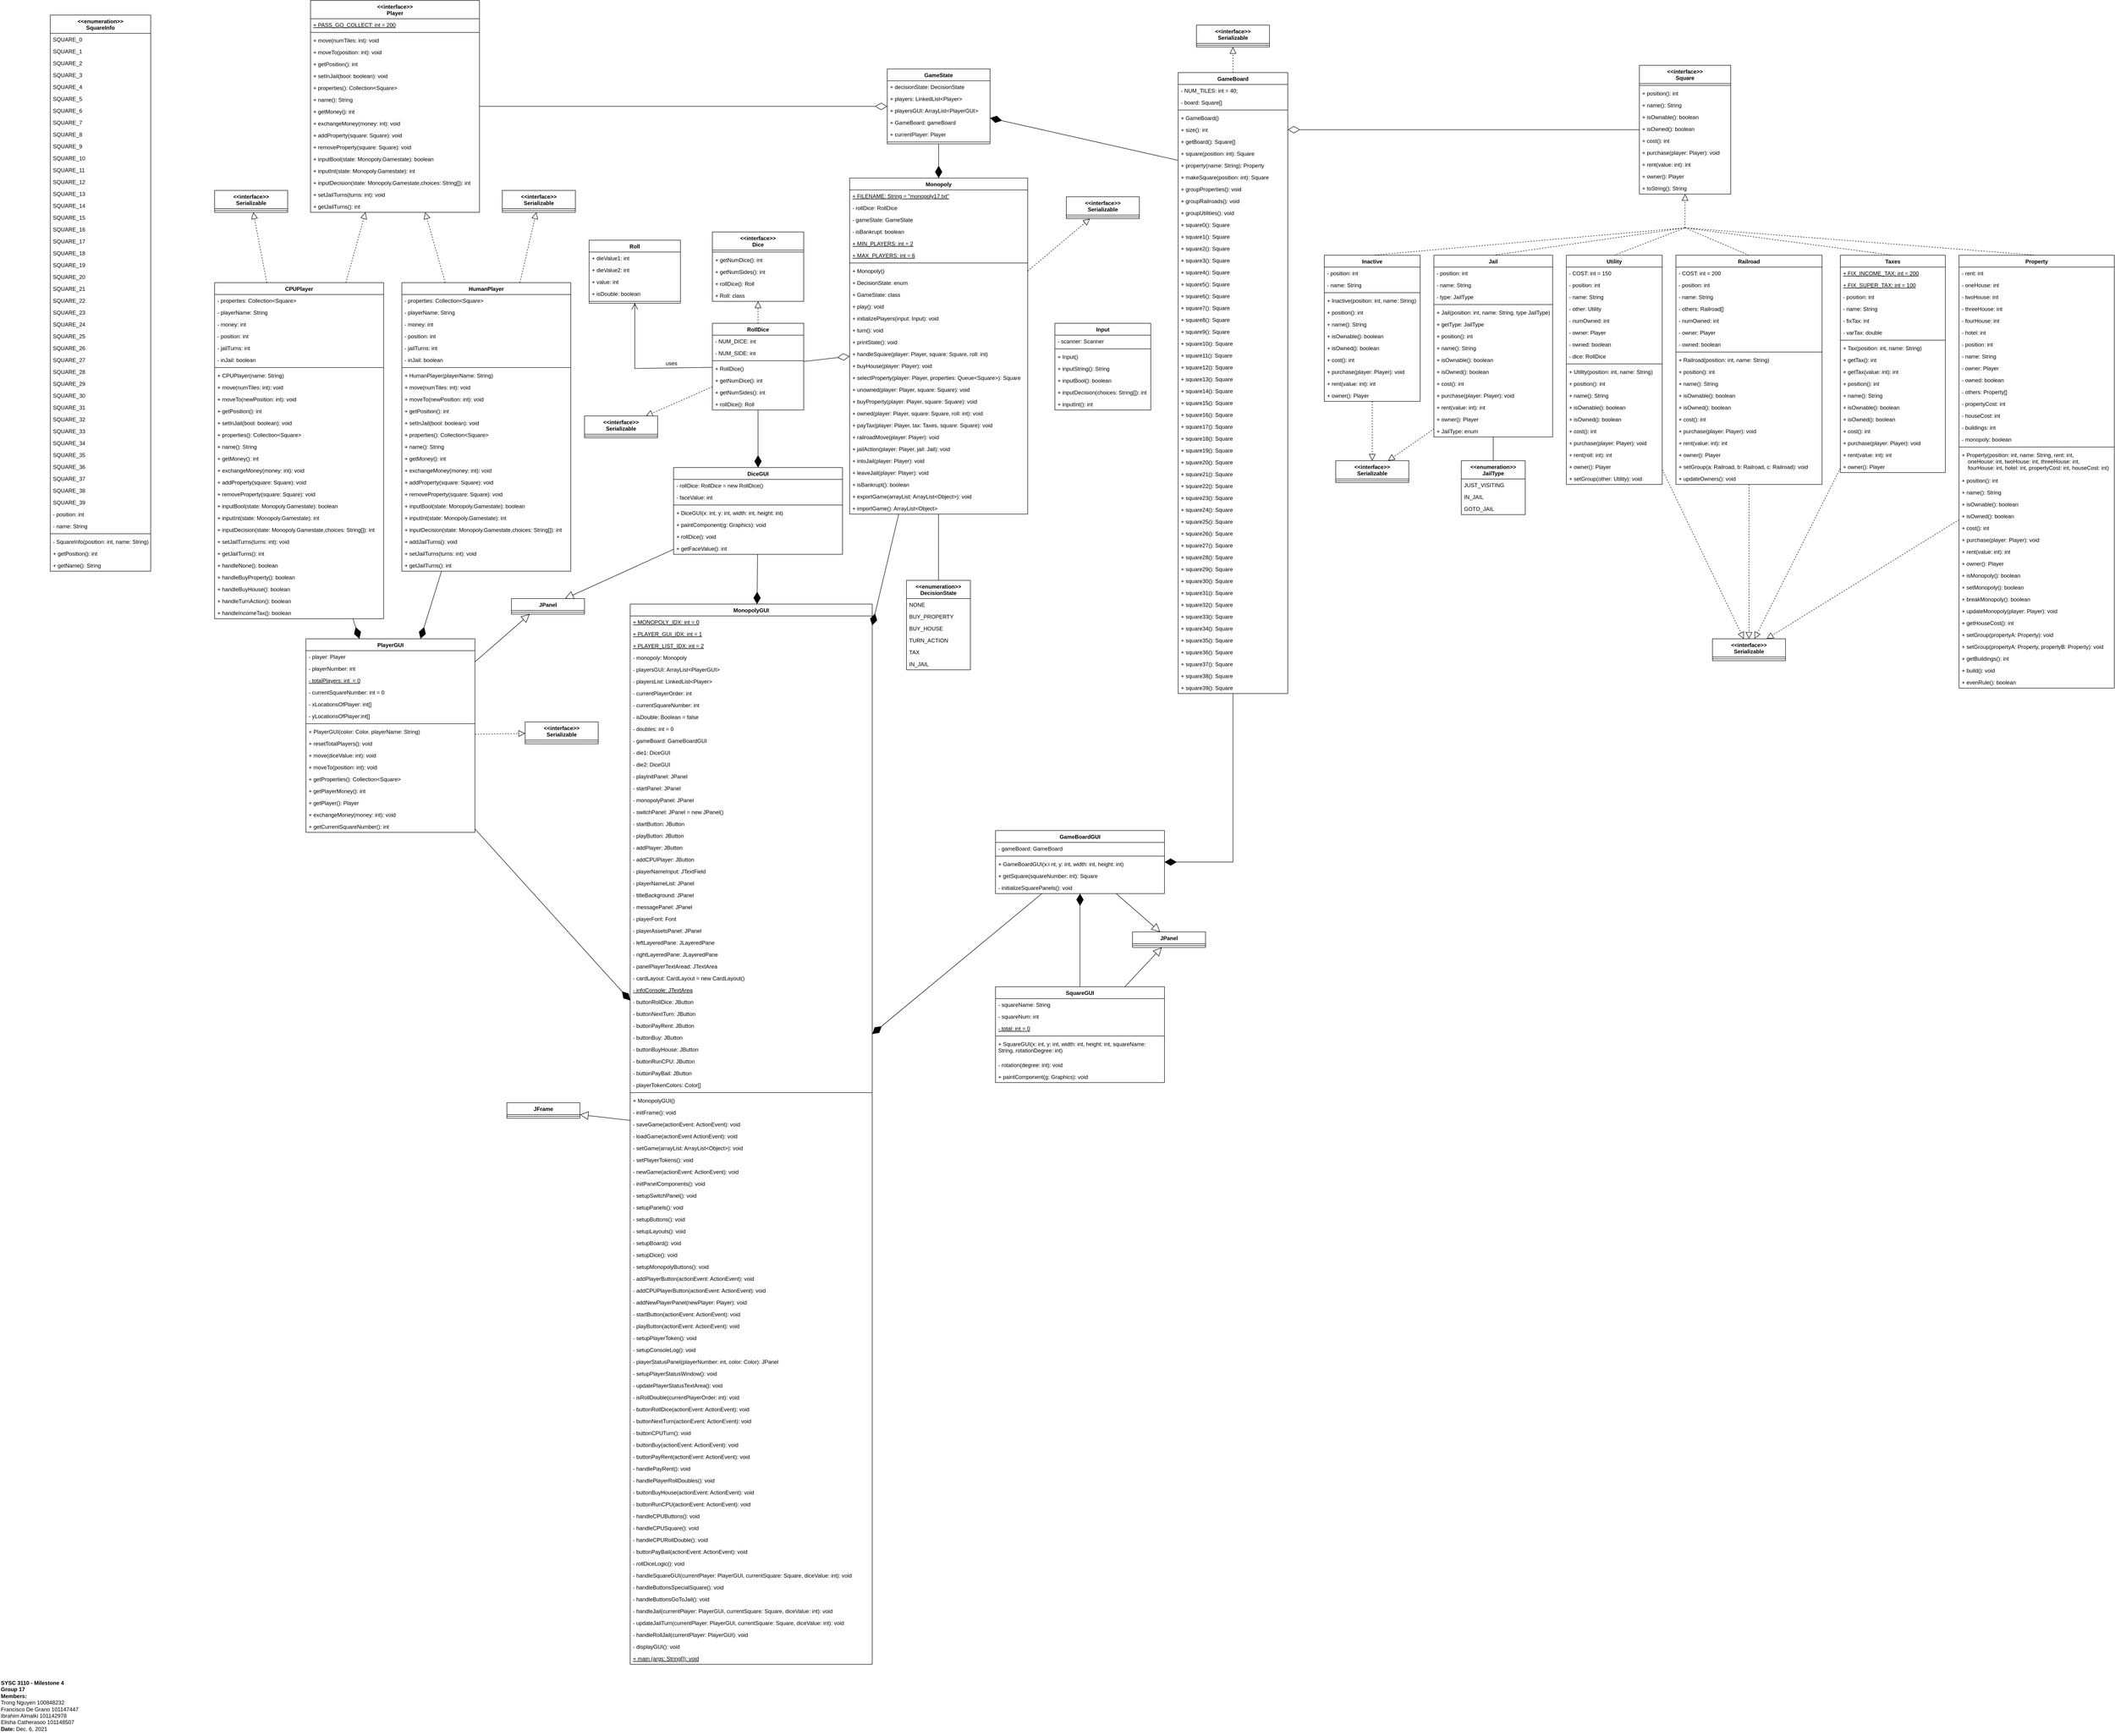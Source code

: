 <mxfile version="15.8.8" type="github" pages="5">
  <diagram id="9SsBPt5f3ULlJmDV1aBo" name="ClassUML">
    <mxGraphModel dx="7020" dy="1323" grid="1" gridSize="10" guides="1" tooltips="1" connect="1" arrows="1" fold="1" page="1" pageScale="1" pageWidth="850" pageHeight="1100" math="0" shadow="0">
      <root>
        <mxCell id="0" />
        <mxCell id="1" parent="0" />
        <mxCell id="0UR9MXXXDw9d1XQzhALQ-1" value="&lt;&lt;interface&gt;&gt;&#xa;Square" style="swimlane;fontStyle=1;align=center;verticalAlign=top;childLayout=stackLayout;horizontal=1;startSize=40;horizontalStack=0;resizeParent=1;resizeParentMax=0;resizeLast=0;collapsible=1;marginBottom=0;" parent="1" vertex="1">
          <mxGeometry x="-590" y="362" width="200" height="282" as="geometry" />
        </mxCell>
        <mxCell id="0UR9MXXXDw9d1XQzhALQ-2" value="" style="line;strokeWidth=1;fillColor=none;align=left;verticalAlign=middle;spacingTop=-1;spacingLeft=3;spacingRight=3;rotatable=0;labelPosition=right;points=[];portConstraint=eastwest;" parent="0UR9MXXXDw9d1XQzhALQ-1" vertex="1">
          <mxGeometry y="40" width="200" height="8" as="geometry" />
        </mxCell>
        <mxCell id="0UR9MXXXDw9d1XQzhALQ-3" value="+ position(): int" style="text;strokeColor=none;fillColor=none;align=left;verticalAlign=top;spacingLeft=4;spacingRight=4;overflow=hidden;rotatable=0;points=[[0,0.5],[1,0.5]];portConstraint=eastwest;" parent="0UR9MXXXDw9d1XQzhALQ-1" vertex="1">
          <mxGeometry y="48" width="200" height="26" as="geometry" />
        </mxCell>
        <mxCell id="0UR9MXXXDw9d1XQzhALQ-4" value="+ name(): String" style="text;strokeColor=none;fillColor=none;align=left;verticalAlign=top;spacingLeft=4;spacingRight=4;overflow=hidden;rotatable=0;points=[[0,0.5],[1,0.5]];portConstraint=eastwest;" parent="0UR9MXXXDw9d1XQzhALQ-1" vertex="1">
          <mxGeometry y="74" width="200" height="26" as="geometry" />
        </mxCell>
        <mxCell id="0UR9MXXXDw9d1XQzhALQ-5" value="+ isOwnable(): boolean" style="text;strokeColor=none;fillColor=none;align=left;verticalAlign=top;spacingLeft=4;spacingRight=4;overflow=hidden;rotatable=0;points=[[0,0.5],[1,0.5]];portConstraint=eastwest;" parent="0UR9MXXXDw9d1XQzhALQ-1" vertex="1">
          <mxGeometry y="100" width="200" height="26" as="geometry" />
        </mxCell>
        <mxCell id="0UR9MXXXDw9d1XQzhALQ-6" value="+ isOwned(): boolean" style="text;strokeColor=none;fillColor=none;align=left;verticalAlign=top;spacingLeft=4;spacingRight=4;overflow=hidden;rotatable=0;points=[[0,0.5],[1,0.5]];portConstraint=eastwest;" parent="0UR9MXXXDw9d1XQzhALQ-1" vertex="1">
          <mxGeometry y="126" width="200" height="26" as="geometry" />
        </mxCell>
        <mxCell id="0UR9MXXXDw9d1XQzhALQ-7" value="+ cost(): int" style="text;strokeColor=none;fillColor=none;align=left;verticalAlign=top;spacingLeft=4;spacingRight=4;overflow=hidden;rotatable=0;points=[[0,0.5],[1,0.5]];portConstraint=eastwest;" parent="0UR9MXXXDw9d1XQzhALQ-1" vertex="1">
          <mxGeometry y="152" width="200" height="26" as="geometry" />
        </mxCell>
        <mxCell id="0UR9MXXXDw9d1XQzhALQ-8" value="+ purchase(player: Player): void" style="text;strokeColor=none;fillColor=none;align=left;verticalAlign=top;spacingLeft=4;spacingRight=4;overflow=hidden;rotatable=0;points=[[0,0.5],[1,0.5]];portConstraint=eastwest;" parent="0UR9MXXXDw9d1XQzhALQ-1" vertex="1">
          <mxGeometry y="178" width="200" height="26" as="geometry" />
        </mxCell>
        <mxCell id="0UR9MXXXDw9d1XQzhALQ-9" value="+ rent(value: int): int" style="text;strokeColor=none;fillColor=none;align=left;verticalAlign=top;spacingLeft=4;spacingRight=4;overflow=hidden;rotatable=0;points=[[0,0.5],[1,0.5]];portConstraint=eastwest;" parent="0UR9MXXXDw9d1XQzhALQ-1" vertex="1">
          <mxGeometry y="204" width="200" height="26" as="geometry" />
        </mxCell>
        <mxCell id="0UR9MXXXDw9d1XQzhALQ-10" value="+ owner(): Player" style="text;strokeColor=none;fillColor=none;align=left;verticalAlign=top;spacingLeft=4;spacingRight=4;overflow=hidden;rotatable=0;points=[[0,0.5],[1,0.5]];portConstraint=eastwest;" parent="0UR9MXXXDw9d1XQzhALQ-1" vertex="1">
          <mxGeometry y="230" width="200" height="26" as="geometry" />
        </mxCell>
        <mxCell id="0UR9MXXXDw9d1XQzhALQ-11" value="+ toString(): String" style="text;strokeColor=none;fillColor=none;align=left;verticalAlign=top;spacingLeft=4;spacingRight=4;overflow=hidden;rotatable=0;points=[[0,0.5],[1,0.5]];portConstraint=eastwest;" parent="0UR9MXXXDw9d1XQzhALQ-1" vertex="1">
          <mxGeometry y="256" width="200" height="26" as="geometry" />
        </mxCell>
        <mxCell id="0UR9MXXXDw9d1XQzhALQ-12" style="edgeStyle=orthogonalEdgeStyle;rounded=0;orthogonalLoop=1;jettySize=auto;html=1;exitX=1;exitY=0.5;exitDx=0;exitDy=0;" parent="0UR9MXXXDw9d1XQzhALQ-1" source="0UR9MXXXDw9d1XQzhALQ-6" target="0UR9MXXXDw9d1XQzhALQ-6" edge="1">
          <mxGeometry relative="1" as="geometry" />
        </mxCell>
        <mxCell id="0UR9MXXXDw9d1XQzhALQ-13" value="&lt;&lt;interface&gt;&gt;&#xa;Dice" style="swimlane;fontStyle=1;align=center;verticalAlign=top;childLayout=stackLayout;horizontal=1;startSize=40;horizontalStack=0;resizeParent=1;resizeParentMax=0;resizeLast=0;collapsible=1;marginBottom=0;" parent="1" vertex="1">
          <mxGeometry x="-2620" y="727" width="200" height="152" as="geometry" />
        </mxCell>
        <mxCell id="0UR9MXXXDw9d1XQzhALQ-14" value="" style="line;strokeWidth=1;fillColor=none;align=left;verticalAlign=middle;spacingTop=-1;spacingLeft=3;spacingRight=3;rotatable=0;labelPosition=right;points=[];portConstraint=eastwest;" parent="0UR9MXXXDw9d1XQzhALQ-13" vertex="1">
          <mxGeometry y="40" width="200" height="8" as="geometry" />
        </mxCell>
        <mxCell id="0UR9MXXXDw9d1XQzhALQ-15" value="+ getNumDice(): int" style="text;strokeColor=none;fillColor=none;align=left;verticalAlign=top;spacingLeft=4;spacingRight=4;overflow=hidden;rotatable=0;points=[[0,0.5],[1,0.5]];portConstraint=eastwest;" parent="0UR9MXXXDw9d1XQzhALQ-13" vertex="1">
          <mxGeometry y="48" width="200" height="26" as="geometry" />
        </mxCell>
        <mxCell id="0UR9MXXXDw9d1XQzhALQ-16" value="+ getNumSides(): int" style="text;strokeColor=none;fillColor=none;align=left;verticalAlign=top;spacingLeft=4;spacingRight=4;overflow=hidden;rotatable=0;points=[[0,0.5],[1,0.5]];portConstraint=eastwest;" parent="0UR9MXXXDw9d1XQzhALQ-13" vertex="1">
          <mxGeometry y="74" width="200" height="26" as="geometry" />
        </mxCell>
        <mxCell id="0UR9MXXXDw9d1XQzhALQ-17" value="+ rollDice(): Roll" style="text;strokeColor=none;fillColor=none;align=left;verticalAlign=top;spacingLeft=4;spacingRight=4;overflow=hidden;rotatable=0;points=[[0,0.5],[1,0.5]];portConstraint=eastwest;" parent="0UR9MXXXDw9d1XQzhALQ-13" vertex="1">
          <mxGeometry y="100" width="200" height="26" as="geometry" />
        </mxCell>
        <mxCell id="0UR9MXXXDw9d1XQzhALQ-18" value="+ Roll: class" style="text;strokeColor=none;fillColor=none;align=left;verticalAlign=top;spacingLeft=4;spacingRight=4;overflow=hidden;rotatable=0;points=[[0,0.5],[1,0.5]];portConstraint=eastwest;" parent="0UR9MXXXDw9d1XQzhALQ-13" vertex="1">
          <mxGeometry y="126" width="200" height="26" as="geometry" />
        </mxCell>
        <mxCell id="0UR9MXXXDw9d1XQzhALQ-19" value="&lt;&lt;interface&gt;&gt;&#xa;Player" style="swimlane;fontStyle=1;align=center;verticalAlign=top;childLayout=stackLayout;horizontal=1;startSize=40;horizontalStack=0;resizeParent=1;resizeParentMax=0;resizeLast=0;collapsible=1;marginBottom=0;" parent="1" vertex="1">
          <mxGeometry x="-3500" y="220" width="370" height="464" as="geometry" />
        </mxCell>
        <mxCell id="KcpuwhJFbuh_ReZfR7FU-7" value="+ PASS_GO_COLLECT: int = 200" style="text;strokeColor=none;fillColor=none;align=left;verticalAlign=top;spacingLeft=4;spacingRight=4;overflow=hidden;rotatable=0;points=[[0,0.5],[1,0.5]];portConstraint=eastwest;fontStyle=4" parent="0UR9MXXXDw9d1XQzhALQ-19" vertex="1">
          <mxGeometry y="40" width="370" height="26" as="geometry" />
        </mxCell>
        <mxCell id="0UR9MXXXDw9d1XQzhALQ-20" value="" style="line;strokeWidth=1;fillColor=none;align=left;verticalAlign=middle;spacingTop=-1;spacingLeft=3;spacingRight=3;rotatable=0;labelPosition=right;points=[];portConstraint=eastwest;" parent="0UR9MXXXDw9d1XQzhALQ-19" vertex="1">
          <mxGeometry y="66" width="370" height="8" as="geometry" />
        </mxCell>
        <mxCell id="0UR9MXXXDw9d1XQzhALQ-21" value="+ move(numTiles: int): void" style="text;strokeColor=none;fillColor=none;align=left;verticalAlign=top;spacingLeft=4;spacingRight=4;overflow=hidden;rotatable=0;points=[[0,0.5],[1,0.5]];portConstraint=eastwest;" parent="0UR9MXXXDw9d1XQzhALQ-19" vertex="1">
          <mxGeometry y="74" width="370" height="26" as="geometry" />
        </mxCell>
        <mxCell id="0UR9MXXXDw9d1XQzhALQ-22" value="+ moveTo(position: int): void" style="text;strokeColor=none;fillColor=none;align=left;verticalAlign=top;spacingLeft=4;spacingRight=4;overflow=hidden;rotatable=0;points=[[0,0.5],[1,0.5]];portConstraint=eastwest;" parent="0UR9MXXXDw9d1XQzhALQ-19" vertex="1">
          <mxGeometry y="100" width="370" height="26" as="geometry" />
        </mxCell>
        <mxCell id="0UR9MXXXDw9d1XQzhALQ-23" value="+ getPosition(): int" style="text;strokeColor=none;fillColor=none;align=left;verticalAlign=top;spacingLeft=4;spacingRight=4;overflow=hidden;rotatable=0;points=[[0,0.5],[1,0.5]];portConstraint=eastwest;" parent="0UR9MXXXDw9d1XQzhALQ-19" vertex="1">
          <mxGeometry y="126" width="370" height="26" as="geometry" />
        </mxCell>
        <mxCell id="0UR9MXXXDw9d1XQzhALQ-24" value="+ setInJail(bool: boolean): void" style="text;strokeColor=none;fillColor=none;align=left;verticalAlign=top;spacingLeft=4;spacingRight=4;overflow=hidden;rotatable=0;points=[[0,0.5],[1,0.5]];portConstraint=eastwest;" parent="0UR9MXXXDw9d1XQzhALQ-19" vertex="1">
          <mxGeometry y="152" width="370" height="26" as="geometry" />
        </mxCell>
        <mxCell id="0UR9MXXXDw9d1XQzhALQ-25" value="+ properties(): Collection&lt;Square&gt;" style="text;strokeColor=none;fillColor=none;align=left;verticalAlign=top;spacingLeft=4;spacingRight=4;overflow=hidden;rotatable=0;points=[[0,0.5],[1,0.5]];portConstraint=eastwest;" parent="0UR9MXXXDw9d1XQzhALQ-19" vertex="1">
          <mxGeometry y="178" width="370" height="26" as="geometry" />
        </mxCell>
        <mxCell id="0UR9MXXXDw9d1XQzhALQ-26" value="+ name(): String" style="text;strokeColor=none;fillColor=none;align=left;verticalAlign=top;spacingLeft=4;spacingRight=4;overflow=hidden;rotatable=0;points=[[0,0.5],[1,0.5]];portConstraint=eastwest;" parent="0UR9MXXXDw9d1XQzhALQ-19" vertex="1">
          <mxGeometry y="204" width="370" height="26" as="geometry" />
        </mxCell>
        <mxCell id="0UR9MXXXDw9d1XQzhALQ-27" value="+ getMoney(): int" style="text;strokeColor=none;fillColor=none;align=left;verticalAlign=top;spacingLeft=4;spacingRight=4;overflow=hidden;rotatable=0;points=[[0,0.5],[1,0.5]];portConstraint=eastwest;" parent="0UR9MXXXDw9d1XQzhALQ-19" vertex="1">
          <mxGeometry y="230" width="370" height="26" as="geometry" />
        </mxCell>
        <mxCell id="0UR9MXXXDw9d1XQzhALQ-28" value="+ exchangeMoney(money: int): void" style="text;strokeColor=none;fillColor=none;align=left;verticalAlign=top;spacingLeft=4;spacingRight=4;overflow=hidden;rotatable=0;points=[[0,0.5],[1,0.5]];portConstraint=eastwest;" parent="0UR9MXXXDw9d1XQzhALQ-19" vertex="1">
          <mxGeometry y="256" width="370" height="26" as="geometry" />
        </mxCell>
        <mxCell id="0UR9MXXXDw9d1XQzhALQ-29" value="+ addProperty(square: Square): void" style="text;strokeColor=none;fillColor=none;align=left;verticalAlign=top;spacingLeft=4;spacingRight=4;overflow=hidden;rotatable=0;points=[[0,0.5],[1,0.5]];portConstraint=eastwest;" parent="0UR9MXXXDw9d1XQzhALQ-19" vertex="1">
          <mxGeometry y="282" width="370" height="26" as="geometry" />
        </mxCell>
        <mxCell id="0UR9MXXXDw9d1XQzhALQ-30" value="+ removeProperty(square: Square): void" style="text;strokeColor=none;fillColor=none;align=left;verticalAlign=top;spacingLeft=4;spacingRight=4;overflow=hidden;rotatable=0;points=[[0,0.5],[1,0.5]];portConstraint=eastwest;" parent="0UR9MXXXDw9d1XQzhALQ-19" vertex="1">
          <mxGeometry y="308" width="370" height="26" as="geometry" />
        </mxCell>
        <mxCell id="0UR9MXXXDw9d1XQzhALQ-31" value="+ inputBool(state: Monopoly.Gamestate): boolean" style="text;strokeColor=none;fillColor=none;align=left;verticalAlign=top;spacingLeft=4;spacingRight=4;overflow=hidden;rotatable=0;points=[[0,0.5],[1,0.5]];portConstraint=eastwest;" parent="0UR9MXXXDw9d1XQzhALQ-19" vertex="1">
          <mxGeometry y="334" width="370" height="26" as="geometry" />
        </mxCell>
        <mxCell id="0UR9MXXXDw9d1XQzhALQ-32" value="+ inputInt(state: Monopoly.Gamestate): int" style="text;strokeColor=none;fillColor=none;align=left;verticalAlign=top;spacingLeft=4;spacingRight=4;overflow=hidden;rotatable=0;points=[[0,0.5],[1,0.5]];portConstraint=eastwest;" parent="0UR9MXXXDw9d1XQzhALQ-19" vertex="1">
          <mxGeometry y="360" width="370" height="26" as="geometry" />
        </mxCell>
        <mxCell id="0UR9MXXXDw9d1XQzhALQ-33" value="+ inputDecision(state: Monopoly.Gamestate,choices: String[]): int" style="text;strokeColor=none;fillColor=none;align=left;verticalAlign=top;spacingLeft=4;spacingRight=4;overflow=hidden;rotatable=0;points=[[0,0.5],[1,0.5]];portConstraint=eastwest;" parent="0UR9MXXXDw9d1XQzhALQ-19" vertex="1">
          <mxGeometry y="386" width="370" height="26" as="geometry" />
        </mxCell>
        <mxCell id="0UR9MXXXDw9d1XQzhALQ-34" value="+ setJailTurns(turns: int): void" style="text;strokeColor=none;fillColor=none;align=left;verticalAlign=top;spacingLeft=4;spacingRight=4;overflow=hidden;rotatable=0;points=[[0,0.5],[1,0.5]];portConstraint=eastwest;" parent="0UR9MXXXDw9d1XQzhALQ-19" vertex="1">
          <mxGeometry y="412" width="370" height="26" as="geometry" />
        </mxCell>
        <mxCell id="0UR9MXXXDw9d1XQzhALQ-35" value="+ getJailTurns(): int" style="text;strokeColor=none;fillColor=none;align=left;verticalAlign=top;spacingLeft=4;spacingRight=4;overflow=hidden;rotatable=0;points=[[0,0.5],[1,0.5]];portConstraint=eastwest;" parent="0UR9MXXXDw9d1XQzhALQ-19" vertex="1">
          <mxGeometry y="438" width="370" height="26" as="geometry" />
        </mxCell>
        <mxCell id="0UR9MXXXDw9d1XQzhALQ-36" value="RollDice" style="swimlane;fontStyle=1;align=center;verticalAlign=top;childLayout=stackLayout;horizontal=1;startSize=26;horizontalStack=0;resizeParent=1;resizeParentMax=0;resizeLast=0;collapsible=1;marginBottom=0;" parent="1" vertex="1">
          <mxGeometry x="-2620" y="927" width="200" height="190" as="geometry" />
        </mxCell>
        <mxCell id="0UR9MXXXDw9d1XQzhALQ-37" value="- NUM_DICE: int" style="text;strokeColor=none;fillColor=none;align=left;verticalAlign=top;spacingLeft=4;spacingRight=4;overflow=hidden;rotatable=0;points=[[0,0.5],[1,0.5]];portConstraint=eastwest;" parent="0UR9MXXXDw9d1XQzhALQ-36" vertex="1">
          <mxGeometry y="26" width="200" height="26" as="geometry" />
        </mxCell>
        <mxCell id="0UR9MXXXDw9d1XQzhALQ-38" value="- NUM_SIDE: int" style="text;strokeColor=none;fillColor=none;align=left;verticalAlign=top;spacingLeft=4;spacingRight=4;overflow=hidden;rotatable=0;points=[[0,0.5],[1,0.5]];portConstraint=eastwest;" parent="0UR9MXXXDw9d1XQzhALQ-36" vertex="1">
          <mxGeometry y="52" width="200" height="26" as="geometry" />
        </mxCell>
        <mxCell id="0UR9MXXXDw9d1XQzhALQ-39" value="" style="line;strokeWidth=1;fillColor=none;align=left;verticalAlign=middle;spacingTop=-1;spacingLeft=3;spacingRight=3;rotatable=0;labelPosition=right;points=[];portConstraint=eastwest;" parent="0UR9MXXXDw9d1XQzhALQ-36" vertex="1">
          <mxGeometry y="78" width="200" height="8" as="geometry" />
        </mxCell>
        <mxCell id="0UR9MXXXDw9d1XQzhALQ-40" value="+ RollDice()" style="text;strokeColor=none;fillColor=none;align=left;verticalAlign=top;spacingLeft=4;spacingRight=4;overflow=hidden;rotatable=0;points=[[0,0.5],[1,0.5]];portConstraint=eastwest;" parent="0UR9MXXXDw9d1XQzhALQ-36" vertex="1">
          <mxGeometry y="86" width="200" height="26" as="geometry" />
        </mxCell>
        <mxCell id="0UR9MXXXDw9d1XQzhALQ-41" value="+ getNumDice(): int" style="text;strokeColor=none;fillColor=none;align=left;verticalAlign=top;spacingLeft=4;spacingRight=4;overflow=hidden;rotatable=0;points=[[0,0.5],[1,0.5]];portConstraint=eastwest;" parent="0UR9MXXXDw9d1XQzhALQ-36" vertex="1">
          <mxGeometry y="112" width="200" height="26" as="geometry" />
        </mxCell>
        <mxCell id="0UR9MXXXDw9d1XQzhALQ-42" value="+ getNumSides(): int" style="text;strokeColor=none;fillColor=none;align=left;verticalAlign=top;spacingLeft=4;spacingRight=4;overflow=hidden;rotatable=0;points=[[0,0.5],[1,0.5]];portConstraint=eastwest;" parent="0UR9MXXXDw9d1XQzhALQ-36" vertex="1">
          <mxGeometry y="138" width="200" height="26" as="geometry" />
        </mxCell>
        <mxCell id="0UR9MXXXDw9d1XQzhALQ-43" value="+ rollDice(): Roll" style="text;strokeColor=none;fillColor=none;align=left;verticalAlign=top;spacingLeft=4;spacingRight=4;overflow=hidden;rotatable=0;points=[[0,0.5],[1,0.5]];portConstraint=eastwest;" parent="0UR9MXXXDw9d1XQzhALQ-36" vertex="1">
          <mxGeometry y="164" width="200" height="26" as="geometry" />
        </mxCell>
        <mxCell id="0UR9MXXXDw9d1XQzhALQ-44" value="HumanPlayer" style="swimlane;fontStyle=1;align=center;verticalAlign=top;childLayout=stackLayout;horizontal=1;startSize=26;horizontalStack=0;resizeParent=1;resizeParentMax=0;resizeLast=0;collapsible=1;marginBottom=0;" parent="1" vertex="1">
          <mxGeometry x="-3300" y="838" width="370" height="632" as="geometry" />
        </mxCell>
        <mxCell id="0UR9MXXXDw9d1XQzhALQ-46" value="- properties: Collection&lt;Square&gt;" style="text;strokeColor=none;fillColor=none;align=left;verticalAlign=top;spacingLeft=4;spacingRight=4;overflow=hidden;rotatable=0;points=[[0,0.5],[1,0.5]];portConstraint=eastwest;" parent="0UR9MXXXDw9d1XQzhALQ-44" vertex="1">
          <mxGeometry y="26" width="370" height="26" as="geometry" />
        </mxCell>
        <mxCell id="0UR9MXXXDw9d1XQzhALQ-47" value="- playerName: String" style="text;strokeColor=none;fillColor=none;align=left;verticalAlign=top;spacingLeft=4;spacingRight=4;overflow=hidden;rotatable=0;points=[[0,0.5],[1,0.5]];portConstraint=eastwest;" parent="0UR9MXXXDw9d1XQzhALQ-44" vertex="1">
          <mxGeometry y="52" width="370" height="26" as="geometry" />
        </mxCell>
        <mxCell id="0UR9MXXXDw9d1XQzhALQ-48" value="- money: int" style="text;strokeColor=none;fillColor=none;align=left;verticalAlign=top;spacingLeft=4;spacingRight=4;overflow=hidden;rotatable=0;points=[[0,0.5],[1,0.5]];portConstraint=eastwest;" parent="0UR9MXXXDw9d1XQzhALQ-44" vertex="1">
          <mxGeometry y="78" width="370" height="26" as="geometry" />
        </mxCell>
        <mxCell id="0UR9MXXXDw9d1XQzhALQ-49" value="- position: int" style="text;strokeColor=none;fillColor=none;align=left;verticalAlign=top;spacingLeft=4;spacingRight=4;overflow=hidden;rotatable=0;points=[[0,0.5],[1,0.5]];portConstraint=eastwest;" parent="0UR9MXXXDw9d1XQzhALQ-44" vertex="1">
          <mxGeometry y="104" width="370" height="26" as="geometry" />
        </mxCell>
        <mxCell id="0UR9MXXXDw9d1XQzhALQ-50" value="- jailTurns: int" style="text;strokeColor=none;fillColor=none;align=left;verticalAlign=top;spacingLeft=4;spacingRight=4;overflow=hidden;rotatable=0;points=[[0,0.5],[1,0.5]];portConstraint=eastwest;" parent="0UR9MXXXDw9d1XQzhALQ-44" vertex="1">
          <mxGeometry y="130" width="370" height="26" as="geometry" />
        </mxCell>
        <mxCell id="0UR9MXXXDw9d1XQzhALQ-51" value="- inJail: boolean" style="text;strokeColor=none;fillColor=none;align=left;verticalAlign=top;spacingLeft=4;spacingRight=4;overflow=hidden;rotatable=0;points=[[0,0.5],[1,0.5]];portConstraint=eastwest;" parent="0UR9MXXXDw9d1XQzhALQ-44" vertex="1">
          <mxGeometry y="156" width="370" height="26" as="geometry" />
        </mxCell>
        <mxCell id="0UR9MXXXDw9d1XQzhALQ-52" value="" style="line;strokeWidth=1;fillColor=none;align=left;verticalAlign=middle;spacingTop=-1;spacingLeft=3;spacingRight=3;rotatable=0;labelPosition=right;points=[];portConstraint=eastwest;" parent="0UR9MXXXDw9d1XQzhALQ-44" vertex="1">
          <mxGeometry y="182" width="370" height="8" as="geometry" />
        </mxCell>
        <mxCell id="0UR9MXXXDw9d1XQzhALQ-53" value="+ HumanPlayer(playerName: String)" style="text;strokeColor=none;fillColor=none;align=left;verticalAlign=top;spacingLeft=4;spacingRight=4;overflow=hidden;rotatable=0;points=[[0,0.5],[1,0.5]];portConstraint=eastwest;" parent="0UR9MXXXDw9d1XQzhALQ-44" vertex="1">
          <mxGeometry y="190" width="370" height="26" as="geometry" />
        </mxCell>
        <mxCell id="0UR9MXXXDw9d1XQzhALQ-54" value="+ move(numTiles: int): void" style="text;strokeColor=none;fillColor=none;align=left;verticalAlign=top;spacingLeft=4;spacingRight=4;overflow=hidden;rotatable=0;points=[[0,0.5],[1,0.5]];portConstraint=eastwest;" parent="0UR9MXXXDw9d1XQzhALQ-44" vertex="1">
          <mxGeometry y="216" width="370" height="26" as="geometry" />
        </mxCell>
        <mxCell id="0UR9MXXXDw9d1XQzhALQ-55" value="+ moveTo(newPosition: int): void" style="text;strokeColor=none;fillColor=none;align=left;verticalAlign=top;spacingLeft=4;spacingRight=4;overflow=hidden;rotatable=0;points=[[0,0.5],[1,0.5]];portConstraint=eastwest;" parent="0UR9MXXXDw9d1XQzhALQ-44" vertex="1">
          <mxGeometry y="242" width="370" height="26" as="geometry" />
        </mxCell>
        <mxCell id="0UR9MXXXDw9d1XQzhALQ-56" value="+ getPosition(): int" style="text;strokeColor=none;fillColor=none;align=left;verticalAlign=top;spacingLeft=4;spacingRight=4;overflow=hidden;rotatable=0;points=[[0,0.5],[1,0.5]];portConstraint=eastwest;" parent="0UR9MXXXDw9d1XQzhALQ-44" vertex="1">
          <mxGeometry y="268" width="370" height="26" as="geometry" />
        </mxCell>
        <mxCell id="0UR9MXXXDw9d1XQzhALQ-57" value="+ setInJail(bool: boolean): void" style="text;strokeColor=none;fillColor=none;align=left;verticalAlign=top;spacingLeft=4;spacingRight=4;overflow=hidden;rotatable=0;points=[[0,0.5],[1,0.5]];portConstraint=eastwest;" parent="0UR9MXXXDw9d1XQzhALQ-44" vertex="1">
          <mxGeometry y="294" width="370" height="26" as="geometry" />
        </mxCell>
        <mxCell id="0UR9MXXXDw9d1XQzhALQ-58" value="+ properties(): Collection&lt;Square&gt;" style="text;strokeColor=none;fillColor=none;align=left;verticalAlign=top;spacingLeft=4;spacingRight=4;overflow=hidden;rotatable=0;points=[[0,0.5],[1,0.5]];portConstraint=eastwest;" parent="0UR9MXXXDw9d1XQzhALQ-44" vertex="1">
          <mxGeometry y="320" width="370" height="26" as="geometry" />
        </mxCell>
        <mxCell id="0UR9MXXXDw9d1XQzhALQ-59" value="+ name(): String" style="text;strokeColor=none;fillColor=none;align=left;verticalAlign=top;spacingLeft=4;spacingRight=4;overflow=hidden;rotatable=0;points=[[0,0.5],[1,0.5]];portConstraint=eastwest;" parent="0UR9MXXXDw9d1XQzhALQ-44" vertex="1">
          <mxGeometry y="346" width="370" height="26" as="geometry" />
        </mxCell>
        <mxCell id="0UR9MXXXDw9d1XQzhALQ-60" value="+ getMoney(): int " style="text;strokeColor=none;fillColor=none;align=left;verticalAlign=top;spacingLeft=4;spacingRight=4;overflow=hidden;rotatable=0;points=[[0,0.5],[1,0.5]];portConstraint=eastwest;" parent="0UR9MXXXDw9d1XQzhALQ-44" vertex="1">
          <mxGeometry y="372" width="370" height="26" as="geometry" />
        </mxCell>
        <mxCell id="0UR9MXXXDw9d1XQzhALQ-61" value="+ exchangeMoney(money: int): void" style="text;strokeColor=none;fillColor=none;align=left;verticalAlign=top;spacingLeft=4;spacingRight=4;overflow=hidden;rotatable=0;points=[[0,0.5],[1,0.5]];portConstraint=eastwest;" parent="0UR9MXXXDw9d1XQzhALQ-44" vertex="1">
          <mxGeometry y="398" width="370" height="26" as="geometry" />
        </mxCell>
        <mxCell id="0UR9MXXXDw9d1XQzhALQ-62" value="+ addProperty(square: Square): void" style="text;strokeColor=none;fillColor=none;align=left;verticalAlign=top;spacingLeft=4;spacingRight=4;overflow=hidden;rotatable=0;points=[[0,0.5],[1,0.5]];portConstraint=eastwest;" parent="0UR9MXXXDw9d1XQzhALQ-44" vertex="1">
          <mxGeometry y="424" width="370" height="26" as="geometry" />
        </mxCell>
        <mxCell id="0UR9MXXXDw9d1XQzhALQ-63" value="+ removeProperty(square: Square): void" style="text;strokeColor=none;fillColor=none;align=left;verticalAlign=top;spacingLeft=4;spacingRight=4;overflow=hidden;rotatable=0;points=[[0,0.5],[1,0.5]];portConstraint=eastwest;" parent="0UR9MXXXDw9d1XQzhALQ-44" vertex="1">
          <mxGeometry y="450" width="370" height="26" as="geometry" />
        </mxCell>
        <mxCell id="0UR9MXXXDw9d1XQzhALQ-64" value="+ inputBool(state: Monopoly.Gamestate): boolean" style="text;strokeColor=none;fillColor=none;align=left;verticalAlign=top;spacingLeft=4;spacingRight=4;overflow=hidden;rotatable=0;points=[[0,0.5],[1,0.5]];portConstraint=eastwest;" parent="0UR9MXXXDw9d1XQzhALQ-44" vertex="1">
          <mxGeometry y="476" width="370" height="26" as="geometry" />
        </mxCell>
        <mxCell id="0UR9MXXXDw9d1XQzhALQ-65" value="+ inputInt(state: Monopoly.Gamestate): int" style="text;strokeColor=none;fillColor=none;align=left;verticalAlign=top;spacingLeft=4;spacingRight=4;overflow=hidden;rotatable=0;points=[[0,0.5],[1,0.5]];portConstraint=eastwest;" parent="0UR9MXXXDw9d1XQzhALQ-44" vertex="1">
          <mxGeometry y="502" width="370" height="26" as="geometry" />
        </mxCell>
        <mxCell id="0UR9MXXXDw9d1XQzhALQ-66" value="+ inputDecision(state: Monopoly.Gamestate,choices: String[]): int" style="text;strokeColor=none;fillColor=none;align=left;verticalAlign=top;spacingLeft=4;spacingRight=4;overflow=hidden;rotatable=0;points=[[0,0.5],[1,0.5]];portConstraint=eastwest;" parent="0UR9MXXXDw9d1XQzhALQ-44" vertex="1">
          <mxGeometry y="528" width="370" height="26" as="geometry" />
        </mxCell>
        <mxCell id="K6OIgRF3U0ERWviM2Uvu-32" value="+ addJailTurns(): void" style="text;strokeColor=none;fillColor=none;align=left;verticalAlign=top;spacingLeft=4;spacingRight=4;overflow=hidden;rotatable=0;points=[[0,0.5],[1,0.5]];portConstraint=eastwest;" parent="0UR9MXXXDw9d1XQzhALQ-44" vertex="1">
          <mxGeometry y="554" width="370" height="26" as="geometry" />
        </mxCell>
        <mxCell id="0UR9MXXXDw9d1XQzhALQ-67" value="+ setJailTurns(turns: int): void" style="text;strokeColor=none;fillColor=none;align=left;verticalAlign=top;spacingLeft=4;spacingRight=4;overflow=hidden;rotatable=0;points=[[0,0.5],[1,0.5]];portConstraint=eastwest;" parent="0UR9MXXXDw9d1XQzhALQ-44" vertex="1">
          <mxGeometry y="580" width="370" height="26" as="geometry" />
        </mxCell>
        <mxCell id="0UR9MXXXDw9d1XQzhALQ-68" value="+ getJailTurns(): int" style="text;strokeColor=none;fillColor=none;align=left;verticalAlign=top;spacingLeft=4;spacingRight=4;overflow=hidden;rotatable=0;points=[[0,0.5],[1,0.5]];portConstraint=eastwest;" parent="0UR9MXXXDw9d1XQzhALQ-44" vertex="1">
          <mxGeometry y="606" width="370" height="26" as="geometry" />
        </mxCell>
        <mxCell id="0UR9MXXXDw9d1XQzhALQ-69" value="Inactive" style="swimlane;fontStyle=1;align=center;verticalAlign=top;childLayout=stackLayout;horizontal=1;startSize=26;horizontalStack=0;resizeParent=1;resizeParentMax=0;resizeLast=0;collapsible=1;marginBottom=0;" parent="1" vertex="1">
          <mxGeometry x="-1280" y="778" width="210" height="320" as="geometry" />
        </mxCell>
        <mxCell id="0UR9MXXXDw9d1XQzhALQ-70" value="- position: int" style="text;strokeColor=none;fillColor=none;align=left;verticalAlign=top;spacingLeft=4;spacingRight=4;overflow=hidden;rotatable=0;points=[[0,0.5],[1,0.5]];portConstraint=eastwest;" parent="0UR9MXXXDw9d1XQzhALQ-69" vertex="1">
          <mxGeometry y="26" width="210" height="26" as="geometry" />
        </mxCell>
        <mxCell id="0UR9MXXXDw9d1XQzhALQ-71" value="- name: String" style="text;strokeColor=none;fillColor=none;align=left;verticalAlign=top;spacingLeft=4;spacingRight=4;overflow=hidden;rotatable=0;points=[[0,0.5],[1,0.5]];portConstraint=eastwest;" parent="0UR9MXXXDw9d1XQzhALQ-69" vertex="1">
          <mxGeometry y="52" width="210" height="26" as="geometry" />
        </mxCell>
        <mxCell id="0UR9MXXXDw9d1XQzhALQ-72" value="" style="line;strokeWidth=1;fillColor=none;align=left;verticalAlign=middle;spacingTop=-1;spacingLeft=3;spacingRight=3;rotatable=0;labelPosition=right;points=[];portConstraint=eastwest;" parent="0UR9MXXXDw9d1XQzhALQ-69" vertex="1">
          <mxGeometry y="78" width="210" height="8" as="geometry" />
        </mxCell>
        <mxCell id="0UR9MXXXDw9d1XQzhALQ-73" value="+ Inactive(position: int, name: String)" style="text;strokeColor=none;fillColor=none;align=left;verticalAlign=top;spacingLeft=4;spacingRight=4;overflow=hidden;rotatable=0;points=[[0,0.5],[1,0.5]];portConstraint=eastwest;" parent="0UR9MXXXDw9d1XQzhALQ-69" vertex="1">
          <mxGeometry y="86" width="210" height="26" as="geometry" />
        </mxCell>
        <mxCell id="0UR9MXXXDw9d1XQzhALQ-74" value="+ position(): int" style="text;strokeColor=none;fillColor=none;align=left;verticalAlign=top;spacingLeft=4;spacingRight=4;overflow=hidden;rotatable=0;points=[[0,0.5],[1,0.5]];portConstraint=eastwest;" parent="0UR9MXXXDw9d1XQzhALQ-69" vertex="1">
          <mxGeometry y="112" width="210" height="26" as="geometry" />
        </mxCell>
        <mxCell id="0UR9MXXXDw9d1XQzhALQ-75" value="+ name(): String" style="text;strokeColor=none;fillColor=none;align=left;verticalAlign=top;spacingLeft=4;spacingRight=4;overflow=hidden;rotatable=0;points=[[0,0.5],[1,0.5]];portConstraint=eastwest;" parent="0UR9MXXXDw9d1XQzhALQ-69" vertex="1">
          <mxGeometry y="138" width="210" height="26" as="geometry" />
        </mxCell>
        <mxCell id="0UR9MXXXDw9d1XQzhALQ-76" value="+ isOwnable(): boolean" style="text;strokeColor=none;fillColor=none;align=left;verticalAlign=top;spacingLeft=4;spacingRight=4;overflow=hidden;rotatable=0;points=[[0,0.5],[1,0.5]];portConstraint=eastwest;" parent="0UR9MXXXDw9d1XQzhALQ-69" vertex="1">
          <mxGeometry y="164" width="210" height="26" as="geometry" />
        </mxCell>
        <mxCell id="0UR9MXXXDw9d1XQzhALQ-77" value="+ isOwned(): boolean " style="text;strokeColor=none;fillColor=none;align=left;verticalAlign=top;spacingLeft=4;spacingRight=4;overflow=hidden;rotatable=0;points=[[0,0.5],[1,0.5]];portConstraint=eastwest;" parent="0UR9MXXXDw9d1XQzhALQ-69" vertex="1">
          <mxGeometry y="190" width="210" height="26" as="geometry" />
        </mxCell>
        <mxCell id="0UR9MXXXDw9d1XQzhALQ-78" value="+ cost(): int" style="text;strokeColor=none;fillColor=none;align=left;verticalAlign=top;spacingLeft=4;spacingRight=4;overflow=hidden;rotatable=0;points=[[0,0.5],[1,0.5]];portConstraint=eastwest;" parent="0UR9MXXXDw9d1XQzhALQ-69" vertex="1">
          <mxGeometry y="216" width="210" height="26" as="geometry" />
        </mxCell>
        <mxCell id="0UR9MXXXDw9d1XQzhALQ-79" value="+ purchase(player: Player): void" style="text;strokeColor=none;fillColor=none;align=left;verticalAlign=top;spacingLeft=4;spacingRight=4;overflow=hidden;rotatable=0;points=[[0,0.5],[1,0.5]];portConstraint=eastwest;" parent="0UR9MXXXDw9d1XQzhALQ-69" vertex="1">
          <mxGeometry y="242" width="210" height="26" as="geometry" />
        </mxCell>
        <mxCell id="0UR9MXXXDw9d1XQzhALQ-80" value="+ rent(value: int): int" style="text;strokeColor=none;fillColor=none;align=left;verticalAlign=top;spacingLeft=4;spacingRight=4;overflow=hidden;rotatable=0;points=[[0,0.5],[1,0.5]];portConstraint=eastwest;" parent="0UR9MXXXDw9d1XQzhALQ-69" vertex="1">
          <mxGeometry y="268" width="210" height="26" as="geometry" />
        </mxCell>
        <mxCell id="0UR9MXXXDw9d1XQzhALQ-81" value="+ owner(): Player" style="text;strokeColor=none;fillColor=none;align=left;verticalAlign=top;spacingLeft=4;spacingRight=4;overflow=hidden;rotatable=0;points=[[0,0.5],[1,0.5]];portConstraint=eastwest;" parent="0UR9MXXXDw9d1XQzhALQ-69" vertex="1">
          <mxGeometry y="294" width="210" height="26" as="geometry" />
        </mxCell>
        <mxCell id="0UR9MXXXDw9d1XQzhALQ-82" value="Utility" style="swimlane;fontStyle=1;align=center;verticalAlign=top;childLayout=stackLayout;horizontal=1;startSize=26;horizontalStack=0;resizeParent=1;resizeParentMax=0;resizeLast=0;collapsible=1;marginBottom=0;" parent="1" vertex="1">
          <mxGeometry x="-750" y="778" width="210" height="502" as="geometry" />
        </mxCell>
        <mxCell id="0UR9MXXXDw9d1XQzhALQ-83" value="- COST: int = 150" style="text;strokeColor=none;fillColor=none;align=left;verticalAlign=top;spacingLeft=4;spacingRight=4;overflow=hidden;rotatable=0;points=[[0,0.5],[1,0.5]];portConstraint=eastwest;" parent="0UR9MXXXDw9d1XQzhALQ-82" vertex="1">
          <mxGeometry y="26" width="210" height="26" as="geometry" />
        </mxCell>
        <mxCell id="0UR9MXXXDw9d1XQzhALQ-84" value="- position: int" style="text;strokeColor=none;fillColor=none;align=left;verticalAlign=top;spacingLeft=4;spacingRight=4;overflow=hidden;rotatable=0;points=[[0,0.5],[1,0.5]];portConstraint=eastwest;" parent="0UR9MXXXDw9d1XQzhALQ-82" vertex="1">
          <mxGeometry y="52" width="210" height="26" as="geometry" />
        </mxCell>
        <mxCell id="0UR9MXXXDw9d1XQzhALQ-85" value="- name: String" style="text;strokeColor=none;fillColor=none;align=left;verticalAlign=top;spacingLeft=4;spacingRight=4;overflow=hidden;rotatable=0;points=[[0,0.5],[1,0.5]];portConstraint=eastwest;" parent="0UR9MXXXDw9d1XQzhALQ-82" vertex="1">
          <mxGeometry y="78" width="210" height="26" as="geometry" />
        </mxCell>
        <mxCell id="0UR9MXXXDw9d1XQzhALQ-86" value="- other: Utility" style="text;strokeColor=none;fillColor=none;align=left;verticalAlign=top;spacingLeft=4;spacingRight=4;overflow=hidden;rotatable=0;points=[[0,0.5],[1,0.5]];portConstraint=eastwest;" parent="0UR9MXXXDw9d1XQzhALQ-82" vertex="1">
          <mxGeometry y="104" width="210" height="26" as="geometry" />
        </mxCell>
        <mxCell id="0UR9MXXXDw9d1XQzhALQ-87" value="- numOwned: int" style="text;strokeColor=none;fillColor=none;align=left;verticalAlign=top;spacingLeft=4;spacingRight=4;overflow=hidden;rotatable=0;points=[[0,0.5],[1,0.5]];portConstraint=eastwest;" parent="0UR9MXXXDw9d1XQzhALQ-82" vertex="1">
          <mxGeometry y="130" width="210" height="26" as="geometry" />
        </mxCell>
        <mxCell id="0UR9MXXXDw9d1XQzhALQ-88" value="- owner: Player" style="text;strokeColor=none;fillColor=none;align=left;verticalAlign=top;spacingLeft=4;spacingRight=4;overflow=hidden;rotatable=0;points=[[0,0.5],[1,0.5]];portConstraint=eastwest;" parent="0UR9MXXXDw9d1XQzhALQ-82" vertex="1">
          <mxGeometry y="156" width="210" height="26" as="geometry" />
        </mxCell>
        <mxCell id="0UR9MXXXDw9d1XQzhALQ-89" value="- owned: boolean" style="text;strokeColor=none;fillColor=none;align=left;verticalAlign=top;spacingLeft=4;spacingRight=4;overflow=hidden;rotatable=0;points=[[0,0.5],[1,0.5]];portConstraint=eastwest;" parent="0UR9MXXXDw9d1XQzhALQ-82" vertex="1">
          <mxGeometry y="182" width="210" height="26" as="geometry" />
        </mxCell>
        <mxCell id="0UR9MXXXDw9d1XQzhALQ-90" value="- dice: RollDice" style="text;strokeColor=none;fillColor=none;align=left;verticalAlign=top;spacingLeft=4;spacingRight=4;overflow=hidden;rotatable=0;points=[[0,0.5],[1,0.5]];portConstraint=eastwest;" parent="0UR9MXXXDw9d1XQzhALQ-82" vertex="1">
          <mxGeometry y="208" width="210" height="26" as="geometry" />
        </mxCell>
        <mxCell id="0UR9MXXXDw9d1XQzhALQ-91" value="" style="line;strokeWidth=1;fillColor=none;align=left;verticalAlign=middle;spacingTop=-1;spacingLeft=3;spacingRight=3;rotatable=0;labelPosition=right;points=[];portConstraint=eastwest;" parent="0UR9MXXXDw9d1XQzhALQ-82" vertex="1">
          <mxGeometry y="234" width="210" height="8" as="geometry" />
        </mxCell>
        <mxCell id="0UR9MXXXDw9d1XQzhALQ-92" value="+ Utility(position: int, name: String)" style="text;strokeColor=none;fillColor=none;align=left;verticalAlign=top;spacingLeft=4;spacingRight=4;overflow=hidden;rotatable=0;points=[[0,0.5],[1,0.5]];portConstraint=eastwest;" parent="0UR9MXXXDw9d1XQzhALQ-82" vertex="1">
          <mxGeometry y="242" width="210" height="26" as="geometry" />
        </mxCell>
        <mxCell id="0UR9MXXXDw9d1XQzhALQ-93" value="+ position(): int" style="text;strokeColor=none;fillColor=none;align=left;verticalAlign=top;spacingLeft=4;spacingRight=4;overflow=hidden;rotatable=0;points=[[0,0.5],[1,0.5]];portConstraint=eastwest;" parent="0UR9MXXXDw9d1XQzhALQ-82" vertex="1">
          <mxGeometry y="268" width="210" height="26" as="geometry" />
        </mxCell>
        <mxCell id="0UR9MXXXDw9d1XQzhALQ-94" value="+ name(): String" style="text;strokeColor=none;fillColor=none;align=left;verticalAlign=top;spacingLeft=4;spacingRight=4;overflow=hidden;rotatable=0;points=[[0,0.5],[1,0.5]];portConstraint=eastwest;" parent="0UR9MXXXDw9d1XQzhALQ-82" vertex="1">
          <mxGeometry y="294" width="210" height="26" as="geometry" />
        </mxCell>
        <mxCell id="0UR9MXXXDw9d1XQzhALQ-95" value="+ isOwnable(): boolean" style="text;strokeColor=none;fillColor=none;align=left;verticalAlign=top;spacingLeft=4;spacingRight=4;overflow=hidden;rotatable=0;points=[[0,0.5],[1,0.5]];portConstraint=eastwest;" parent="0UR9MXXXDw9d1XQzhALQ-82" vertex="1">
          <mxGeometry y="320" width="210" height="26" as="geometry" />
        </mxCell>
        <mxCell id="0UR9MXXXDw9d1XQzhALQ-96" value="+ isOwned(): boolean " style="text;strokeColor=none;fillColor=none;align=left;verticalAlign=top;spacingLeft=4;spacingRight=4;overflow=hidden;rotatable=0;points=[[0,0.5],[1,0.5]];portConstraint=eastwest;" parent="0UR9MXXXDw9d1XQzhALQ-82" vertex="1">
          <mxGeometry y="346" width="210" height="26" as="geometry" />
        </mxCell>
        <mxCell id="0UR9MXXXDw9d1XQzhALQ-97" value="+ cost(): int" style="text;strokeColor=none;fillColor=none;align=left;verticalAlign=top;spacingLeft=4;spacingRight=4;overflow=hidden;rotatable=0;points=[[0,0.5],[1,0.5]];portConstraint=eastwest;" parent="0UR9MXXXDw9d1XQzhALQ-82" vertex="1">
          <mxGeometry y="372" width="210" height="26" as="geometry" />
        </mxCell>
        <mxCell id="0UR9MXXXDw9d1XQzhALQ-98" value="+ purchase(player: Player): void" style="text;strokeColor=none;fillColor=none;align=left;verticalAlign=top;spacingLeft=4;spacingRight=4;overflow=hidden;rotatable=0;points=[[0,0.5],[1,0.5]];portConstraint=eastwest;" parent="0UR9MXXXDw9d1XQzhALQ-82" vertex="1">
          <mxGeometry y="398" width="210" height="26" as="geometry" />
        </mxCell>
        <mxCell id="0UR9MXXXDw9d1XQzhALQ-99" value="+ rent(roll: int): int" style="text;strokeColor=none;fillColor=none;align=left;verticalAlign=top;spacingLeft=4;spacingRight=4;overflow=hidden;rotatable=0;points=[[0,0.5],[1,0.5]];portConstraint=eastwest;" parent="0UR9MXXXDw9d1XQzhALQ-82" vertex="1">
          <mxGeometry y="424" width="210" height="26" as="geometry" />
        </mxCell>
        <mxCell id="0UR9MXXXDw9d1XQzhALQ-100" value="+ owner(): Player" style="text;strokeColor=none;fillColor=none;align=left;verticalAlign=top;spacingLeft=4;spacingRight=4;overflow=hidden;rotatable=0;points=[[0,0.5],[1,0.5]];portConstraint=eastwest;" parent="0UR9MXXXDw9d1XQzhALQ-82" vertex="1">
          <mxGeometry y="450" width="210" height="26" as="geometry" />
        </mxCell>
        <mxCell id="0UR9MXXXDw9d1XQzhALQ-101" value="+ setGroup(other: Utility): void" style="text;strokeColor=none;fillColor=none;align=left;verticalAlign=top;spacingLeft=4;spacingRight=4;overflow=hidden;rotatable=0;points=[[0,0.5],[1,0.5]];portConstraint=eastwest;" parent="0UR9MXXXDw9d1XQzhALQ-82" vertex="1">
          <mxGeometry y="476" width="210" height="26" as="geometry" />
        </mxCell>
        <mxCell id="0UR9MXXXDw9d1XQzhALQ-102" value="Taxes" style="swimlane;fontStyle=1;align=center;verticalAlign=top;childLayout=stackLayout;horizontal=1;startSize=26;horizontalStack=0;resizeParent=1;resizeParentMax=0;resizeLast=0;collapsible=1;marginBottom=0;" parent="1" vertex="1">
          <mxGeometry x="-150" y="778" width="230" height="476" as="geometry" />
        </mxCell>
        <mxCell id="KcpuwhJFbuh_ReZfR7FU-37" value="+ FIX_INCOME_TAX: int = 200" style="text;strokeColor=none;fillColor=none;align=left;verticalAlign=top;spacingLeft=4;spacingRight=4;overflow=hidden;rotatable=0;points=[[0,0.5],[1,0.5]];portConstraint=eastwest;fontStyle=4" parent="0UR9MXXXDw9d1XQzhALQ-102" vertex="1">
          <mxGeometry y="26" width="230" height="26" as="geometry" />
        </mxCell>
        <mxCell id="KcpuwhJFbuh_ReZfR7FU-38" value="+ FIX_SUPER_TAX: int = 100" style="text;strokeColor=none;fillColor=none;align=left;verticalAlign=top;spacingLeft=4;spacingRight=4;overflow=hidden;rotatable=0;points=[[0,0.5],[1,0.5]];portConstraint=eastwest;fontStyle=4" parent="0UR9MXXXDw9d1XQzhALQ-102" vertex="1">
          <mxGeometry y="52" width="230" height="26" as="geometry" />
        </mxCell>
        <mxCell id="0UR9MXXXDw9d1XQzhALQ-103" value="- position: int" style="text;strokeColor=none;fillColor=none;align=left;verticalAlign=top;spacingLeft=4;spacingRight=4;overflow=hidden;rotatable=0;points=[[0,0.5],[1,0.5]];portConstraint=eastwest;" parent="0UR9MXXXDw9d1XQzhALQ-102" vertex="1">
          <mxGeometry y="78" width="230" height="26" as="geometry" />
        </mxCell>
        <mxCell id="0UR9MXXXDw9d1XQzhALQ-104" value="- name: String" style="text;strokeColor=none;fillColor=none;align=left;verticalAlign=top;spacingLeft=4;spacingRight=4;overflow=hidden;rotatable=0;points=[[0,0.5],[1,0.5]];portConstraint=eastwest;" parent="0UR9MXXXDw9d1XQzhALQ-102" vertex="1">
          <mxGeometry y="104" width="230" height="26" as="geometry" />
        </mxCell>
        <mxCell id="0UR9MXXXDw9d1XQzhALQ-105" value="- fixTax: int" style="text;strokeColor=none;fillColor=none;align=left;verticalAlign=top;spacingLeft=4;spacingRight=4;overflow=hidden;rotatable=0;points=[[0,0.5],[1,0.5]];portConstraint=eastwest;" parent="0UR9MXXXDw9d1XQzhALQ-102" vertex="1">
          <mxGeometry y="130" width="230" height="26" as="geometry" />
        </mxCell>
        <mxCell id="0UR9MXXXDw9d1XQzhALQ-106" value="- varTax: double" style="text;strokeColor=none;fillColor=none;align=left;verticalAlign=top;spacingLeft=4;spacingRight=4;overflow=hidden;rotatable=0;points=[[0,0.5],[1,0.5]];portConstraint=eastwest;" parent="0UR9MXXXDw9d1XQzhALQ-102" vertex="1">
          <mxGeometry y="156" width="230" height="26" as="geometry" />
        </mxCell>
        <mxCell id="0UR9MXXXDw9d1XQzhALQ-107" value="" style="line;strokeWidth=1;fillColor=none;align=left;verticalAlign=middle;spacingTop=-1;spacingLeft=3;spacingRight=3;rotatable=0;labelPosition=right;points=[];portConstraint=eastwest;" parent="0UR9MXXXDw9d1XQzhALQ-102" vertex="1">
          <mxGeometry y="182" width="230" height="8" as="geometry" />
        </mxCell>
        <mxCell id="0UR9MXXXDw9d1XQzhALQ-108" value="+ Tax(position: int, name: String)" style="text;strokeColor=none;fillColor=none;align=left;verticalAlign=top;spacingLeft=4;spacingRight=4;overflow=hidden;rotatable=0;points=[[0,0.5],[1,0.5]];portConstraint=eastwest;" parent="0UR9MXXXDw9d1XQzhALQ-102" vertex="1">
          <mxGeometry y="190" width="230" height="26" as="geometry" />
        </mxCell>
        <mxCell id="0UR9MXXXDw9d1XQzhALQ-109" value="+ getTax(): int" style="text;strokeColor=none;fillColor=none;align=left;verticalAlign=top;spacingLeft=4;spacingRight=4;overflow=hidden;rotatable=0;points=[[0,0.5],[1,0.5]];portConstraint=eastwest;" parent="0UR9MXXXDw9d1XQzhALQ-102" vertex="1">
          <mxGeometry y="216" width="230" height="26" as="geometry" />
        </mxCell>
        <mxCell id="0UR9MXXXDw9d1XQzhALQ-110" value="+ getTax(value: int): int" style="text;strokeColor=none;fillColor=none;align=left;verticalAlign=top;spacingLeft=4;spacingRight=4;overflow=hidden;rotatable=0;points=[[0,0.5],[1,0.5]];portConstraint=eastwest;" parent="0UR9MXXXDw9d1XQzhALQ-102" vertex="1">
          <mxGeometry y="242" width="230" height="26" as="geometry" />
        </mxCell>
        <mxCell id="0UR9MXXXDw9d1XQzhALQ-111" value="+ position(): int" style="text;strokeColor=none;fillColor=none;align=left;verticalAlign=top;spacingLeft=4;spacingRight=4;overflow=hidden;rotatable=0;points=[[0,0.5],[1,0.5]];portConstraint=eastwest;" parent="0UR9MXXXDw9d1XQzhALQ-102" vertex="1">
          <mxGeometry y="268" width="230" height="26" as="geometry" />
        </mxCell>
        <mxCell id="0UR9MXXXDw9d1XQzhALQ-112" value="+ name(): String" style="text;strokeColor=none;fillColor=none;align=left;verticalAlign=top;spacingLeft=4;spacingRight=4;overflow=hidden;rotatable=0;points=[[0,0.5],[1,0.5]];portConstraint=eastwest;" parent="0UR9MXXXDw9d1XQzhALQ-102" vertex="1">
          <mxGeometry y="294" width="230" height="26" as="geometry" />
        </mxCell>
        <mxCell id="0UR9MXXXDw9d1XQzhALQ-113" value="+ isOwnable(): boolean" style="text;strokeColor=none;fillColor=none;align=left;verticalAlign=top;spacingLeft=4;spacingRight=4;overflow=hidden;rotatable=0;points=[[0,0.5],[1,0.5]];portConstraint=eastwest;" parent="0UR9MXXXDw9d1XQzhALQ-102" vertex="1">
          <mxGeometry y="320" width="230" height="26" as="geometry" />
        </mxCell>
        <mxCell id="0UR9MXXXDw9d1XQzhALQ-114" value="+ isOwned(): boolean " style="text;strokeColor=none;fillColor=none;align=left;verticalAlign=top;spacingLeft=4;spacingRight=4;overflow=hidden;rotatable=0;points=[[0,0.5],[1,0.5]];portConstraint=eastwest;" parent="0UR9MXXXDw9d1XQzhALQ-102" vertex="1">
          <mxGeometry y="346" width="230" height="26" as="geometry" />
        </mxCell>
        <mxCell id="0UR9MXXXDw9d1XQzhALQ-115" value="+ cost(): int" style="text;strokeColor=none;fillColor=none;align=left;verticalAlign=top;spacingLeft=4;spacingRight=4;overflow=hidden;rotatable=0;points=[[0,0.5],[1,0.5]];portConstraint=eastwest;" parent="0UR9MXXXDw9d1XQzhALQ-102" vertex="1">
          <mxGeometry y="372" width="230" height="26" as="geometry" />
        </mxCell>
        <mxCell id="0UR9MXXXDw9d1XQzhALQ-116" value="+ purchase(player: Player): void" style="text;strokeColor=none;fillColor=none;align=left;verticalAlign=top;spacingLeft=4;spacingRight=4;overflow=hidden;rotatable=0;points=[[0,0.5],[1,0.5]];portConstraint=eastwest;" parent="0UR9MXXXDw9d1XQzhALQ-102" vertex="1">
          <mxGeometry y="398" width="230" height="26" as="geometry" />
        </mxCell>
        <mxCell id="0UR9MXXXDw9d1XQzhALQ-117" value="+ rent(value: int): int" style="text;strokeColor=none;fillColor=none;align=left;verticalAlign=top;spacingLeft=4;spacingRight=4;overflow=hidden;rotatable=0;points=[[0,0.5],[1,0.5]];portConstraint=eastwest;" parent="0UR9MXXXDw9d1XQzhALQ-102" vertex="1">
          <mxGeometry y="424" width="230" height="26" as="geometry" />
        </mxCell>
        <mxCell id="0UR9MXXXDw9d1XQzhALQ-118" value="+ owner(): Player" style="text;strokeColor=none;fillColor=none;align=left;verticalAlign=top;spacingLeft=4;spacingRight=4;overflow=hidden;rotatable=0;points=[[0,0.5],[1,0.5]];portConstraint=eastwest;" parent="0UR9MXXXDw9d1XQzhALQ-102" vertex="1">
          <mxGeometry y="450" width="230" height="26" as="geometry" />
        </mxCell>
        <mxCell id="0UR9MXXXDw9d1XQzhALQ-119" value="Railroad" style="swimlane;fontStyle=1;align=center;verticalAlign=top;childLayout=stackLayout;horizontal=1;startSize=26;horizontalStack=0;resizeParent=1;resizeParentMax=0;resizeLast=0;collapsible=1;marginBottom=0;" parent="1" vertex="1">
          <mxGeometry x="-510" y="778" width="320" height="502" as="geometry" />
        </mxCell>
        <mxCell id="0UR9MXXXDw9d1XQzhALQ-120" value="- COST: int = 200" style="text;strokeColor=none;fillColor=none;align=left;verticalAlign=top;spacingLeft=4;spacingRight=4;overflow=hidden;rotatable=0;points=[[0,0.5],[1,0.5]];portConstraint=eastwest;" parent="0UR9MXXXDw9d1XQzhALQ-119" vertex="1">
          <mxGeometry y="26" width="320" height="26" as="geometry" />
        </mxCell>
        <mxCell id="0UR9MXXXDw9d1XQzhALQ-121" value="- position: int" style="text;strokeColor=none;fillColor=none;align=left;verticalAlign=top;spacingLeft=4;spacingRight=4;overflow=hidden;rotatable=0;points=[[0,0.5],[1,0.5]];portConstraint=eastwest;" parent="0UR9MXXXDw9d1XQzhALQ-119" vertex="1">
          <mxGeometry y="52" width="320" height="26" as="geometry" />
        </mxCell>
        <mxCell id="0UR9MXXXDw9d1XQzhALQ-122" value="- name: String" style="text;strokeColor=none;fillColor=none;align=left;verticalAlign=top;spacingLeft=4;spacingRight=4;overflow=hidden;rotatable=0;points=[[0,0.5],[1,0.5]];portConstraint=eastwest;" parent="0UR9MXXXDw9d1XQzhALQ-119" vertex="1">
          <mxGeometry y="78" width="320" height="26" as="geometry" />
        </mxCell>
        <mxCell id="0UR9MXXXDw9d1XQzhALQ-123" value="- others: Railroad[]" style="text;strokeColor=none;fillColor=none;align=left;verticalAlign=top;spacingLeft=4;spacingRight=4;overflow=hidden;rotatable=0;points=[[0,0.5],[1,0.5]];portConstraint=eastwest;" parent="0UR9MXXXDw9d1XQzhALQ-119" vertex="1">
          <mxGeometry y="104" width="320" height="26" as="geometry" />
        </mxCell>
        <mxCell id="0UR9MXXXDw9d1XQzhALQ-124" value="- numOwned: int" style="text;strokeColor=none;fillColor=none;align=left;verticalAlign=top;spacingLeft=4;spacingRight=4;overflow=hidden;rotatable=0;points=[[0,0.5],[1,0.5]];portConstraint=eastwest;" parent="0UR9MXXXDw9d1XQzhALQ-119" vertex="1">
          <mxGeometry y="130" width="320" height="26" as="geometry" />
        </mxCell>
        <mxCell id="0UR9MXXXDw9d1XQzhALQ-125" value="- owner: Player" style="text;strokeColor=none;fillColor=none;align=left;verticalAlign=top;spacingLeft=4;spacingRight=4;overflow=hidden;rotatable=0;points=[[0,0.5],[1,0.5]];portConstraint=eastwest;" parent="0UR9MXXXDw9d1XQzhALQ-119" vertex="1">
          <mxGeometry y="156" width="320" height="26" as="geometry" />
        </mxCell>
        <mxCell id="0UR9MXXXDw9d1XQzhALQ-126" value="- owned: boolean" style="text;strokeColor=none;fillColor=none;align=left;verticalAlign=top;spacingLeft=4;spacingRight=4;overflow=hidden;rotatable=0;points=[[0,0.5],[1,0.5]];portConstraint=eastwest;" parent="0UR9MXXXDw9d1XQzhALQ-119" vertex="1">
          <mxGeometry y="182" width="320" height="26" as="geometry" />
        </mxCell>
        <mxCell id="0UR9MXXXDw9d1XQzhALQ-127" value="" style="line;strokeWidth=1;fillColor=none;align=left;verticalAlign=middle;spacingTop=-1;spacingLeft=3;spacingRight=3;rotatable=0;labelPosition=right;points=[];portConstraint=eastwest;" parent="0UR9MXXXDw9d1XQzhALQ-119" vertex="1">
          <mxGeometry y="208" width="320" height="8" as="geometry" />
        </mxCell>
        <mxCell id="0UR9MXXXDw9d1XQzhALQ-128" value="+ Railroad(position: int, name: String)" style="text;strokeColor=none;fillColor=none;align=left;verticalAlign=top;spacingLeft=4;spacingRight=4;overflow=hidden;rotatable=0;points=[[0,0.5],[1,0.5]];portConstraint=eastwest;" parent="0UR9MXXXDw9d1XQzhALQ-119" vertex="1">
          <mxGeometry y="216" width="320" height="26" as="geometry" />
        </mxCell>
        <mxCell id="0UR9MXXXDw9d1XQzhALQ-129" value="+ position(): int" style="text;strokeColor=none;fillColor=none;align=left;verticalAlign=top;spacingLeft=4;spacingRight=4;overflow=hidden;rotatable=0;points=[[0,0.5],[1,0.5]];portConstraint=eastwest;" parent="0UR9MXXXDw9d1XQzhALQ-119" vertex="1">
          <mxGeometry y="242" width="320" height="26" as="geometry" />
        </mxCell>
        <mxCell id="0UR9MXXXDw9d1XQzhALQ-130" value="+ name(): String" style="text;strokeColor=none;fillColor=none;align=left;verticalAlign=top;spacingLeft=4;spacingRight=4;overflow=hidden;rotatable=0;points=[[0,0.5],[1,0.5]];portConstraint=eastwest;" parent="0UR9MXXXDw9d1XQzhALQ-119" vertex="1">
          <mxGeometry y="268" width="320" height="26" as="geometry" />
        </mxCell>
        <mxCell id="0UR9MXXXDw9d1XQzhALQ-131" value="+ isOwnable(): boolean" style="text;strokeColor=none;fillColor=none;align=left;verticalAlign=top;spacingLeft=4;spacingRight=4;overflow=hidden;rotatable=0;points=[[0,0.5],[1,0.5]];portConstraint=eastwest;" parent="0UR9MXXXDw9d1XQzhALQ-119" vertex="1">
          <mxGeometry y="294" width="320" height="26" as="geometry" />
        </mxCell>
        <mxCell id="0UR9MXXXDw9d1XQzhALQ-132" value="+ isOwned(): boolean " style="text;strokeColor=none;fillColor=none;align=left;verticalAlign=top;spacingLeft=4;spacingRight=4;overflow=hidden;rotatable=0;points=[[0,0.5],[1,0.5]];portConstraint=eastwest;" parent="0UR9MXXXDw9d1XQzhALQ-119" vertex="1">
          <mxGeometry y="320" width="320" height="26" as="geometry" />
        </mxCell>
        <mxCell id="0UR9MXXXDw9d1XQzhALQ-133" value="+ cost(): int" style="text;strokeColor=none;fillColor=none;align=left;verticalAlign=top;spacingLeft=4;spacingRight=4;overflow=hidden;rotatable=0;points=[[0,0.5],[1,0.5]];portConstraint=eastwest;" parent="0UR9MXXXDw9d1XQzhALQ-119" vertex="1">
          <mxGeometry y="346" width="320" height="26" as="geometry" />
        </mxCell>
        <mxCell id="0UR9MXXXDw9d1XQzhALQ-134" value="+ purchase(player: Player): void" style="text;strokeColor=none;fillColor=none;align=left;verticalAlign=top;spacingLeft=4;spacingRight=4;overflow=hidden;rotatable=0;points=[[0,0.5],[1,0.5]];portConstraint=eastwest;" parent="0UR9MXXXDw9d1XQzhALQ-119" vertex="1">
          <mxGeometry y="372" width="320" height="26" as="geometry" />
        </mxCell>
        <mxCell id="0UR9MXXXDw9d1XQzhALQ-135" value="+ rent(value: int): int" style="text;strokeColor=none;fillColor=none;align=left;verticalAlign=top;spacingLeft=4;spacingRight=4;overflow=hidden;rotatable=0;points=[[0,0.5],[1,0.5]];portConstraint=eastwest;" parent="0UR9MXXXDw9d1XQzhALQ-119" vertex="1">
          <mxGeometry y="398" width="320" height="26" as="geometry" />
        </mxCell>
        <mxCell id="0UR9MXXXDw9d1XQzhALQ-136" value="+ owner(): Player" style="text;strokeColor=none;fillColor=none;align=left;verticalAlign=top;spacingLeft=4;spacingRight=4;overflow=hidden;rotatable=0;points=[[0,0.5],[1,0.5]];portConstraint=eastwest;" parent="0UR9MXXXDw9d1XQzhALQ-119" vertex="1">
          <mxGeometry y="424" width="320" height="26" as="geometry" />
        </mxCell>
        <mxCell id="0UR9MXXXDw9d1XQzhALQ-137" value="+ setGroup(a: Railroad, b: Railroad, c: Railroad): void" style="text;strokeColor=none;fillColor=none;align=left;verticalAlign=top;spacingLeft=4;spacingRight=4;overflow=hidden;rotatable=0;points=[[0,0.5],[1,0.5]];portConstraint=eastwest;" parent="0UR9MXXXDw9d1XQzhALQ-119" vertex="1">
          <mxGeometry y="450" width="320" height="26" as="geometry" />
        </mxCell>
        <mxCell id="0UR9MXXXDw9d1XQzhALQ-138" value="+ updateOwners(): void" style="text;strokeColor=none;fillColor=none;align=left;verticalAlign=top;spacingLeft=4;spacingRight=4;overflow=hidden;rotatable=0;points=[[0,0.5],[1,0.5]];portConstraint=eastwest;" parent="0UR9MXXXDw9d1XQzhALQ-119" vertex="1">
          <mxGeometry y="476" width="320" height="26" as="geometry" />
        </mxCell>
        <mxCell id="0UR9MXXXDw9d1XQzhALQ-139" value="Jail" style="swimlane;fontStyle=1;align=center;verticalAlign=top;childLayout=stackLayout;horizontal=1;startSize=26;horizontalStack=0;resizeParent=1;resizeParentMax=0;resizeLast=0;collapsible=1;marginBottom=0;" parent="1" vertex="1">
          <mxGeometry x="-1040" y="778" width="260" height="398" as="geometry" />
        </mxCell>
        <mxCell id="0UR9MXXXDw9d1XQzhALQ-140" value="- position: int" style="text;strokeColor=none;fillColor=none;align=left;verticalAlign=top;spacingLeft=4;spacingRight=4;overflow=hidden;rotatable=0;points=[[0,0.5],[1,0.5]];portConstraint=eastwest;" parent="0UR9MXXXDw9d1XQzhALQ-139" vertex="1">
          <mxGeometry y="26" width="260" height="26" as="geometry" />
        </mxCell>
        <mxCell id="0UR9MXXXDw9d1XQzhALQ-141" value="- name: String" style="text;strokeColor=none;fillColor=none;align=left;verticalAlign=top;spacingLeft=4;spacingRight=4;overflow=hidden;rotatable=0;points=[[0,0.5],[1,0.5]];portConstraint=eastwest;" parent="0UR9MXXXDw9d1XQzhALQ-139" vertex="1">
          <mxGeometry y="52" width="260" height="26" as="geometry" />
        </mxCell>
        <mxCell id="0UR9MXXXDw9d1XQzhALQ-142" value="- type: JailType" style="text;strokeColor=none;fillColor=none;align=left;verticalAlign=top;spacingLeft=4;spacingRight=4;overflow=hidden;rotatable=0;points=[[0,0.5],[1,0.5]];portConstraint=eastwest;" parent="0UR9MXXXDw9d1XQzhALQ-139" vertex="1">
          <mxGeometry y="78" width="260" height="26" as="geometry" />
        </mxCell>
        <mxCell id="0UR9MXXXDw9d1XQzhALQ-143" value="" style="line;strokeWidth=1;fillColor=none;align=left;verticalAlign=middle;spacingTop=-1;spacingLeft=3;spacingRight=3;rotatable=0;labelPosition=right;points=[];portConstraint=eastwest;" parent="0UR9MXXXDw9d1XQzhALQ-139" vertex="1">
          <mxGeometry y="104" width="260" height="8" as="geometry" />
        </mxCell>
        <mxCell id="0UR9MXXXDw9d1XQzhALQ-144" value="+ Jail(position: int, name: String, type JailType)" style="text;strokeColor=none;fillColor=none;align=left;verticalAlign=top;spacingLeft=4;spacingRight=4;overflow=hidden;rotatable=0;points=[[0,0.5],[1,0.5]];portConstraint=eastwest;" parent="0UR9MXXXDw9d1XQzhALQ-139" vertex="1">
          <mxGeometry y="112" width="260" height="26" as="geometry" />
        </mxCell>
        <mxCell id="KcpuwhJFbuh_ReZfR7FU-1" value="+ getType: JailType" style="text;strokeColor=none;fillColor=none;align=left;verticalAlign=top;spacingLeft=4;spacingRight=4;overflow=hidden;rotatable=0;points=[[0,0.5],[1,0.5]];portConstraint=eastwest;" parent="0UR9MXXXDw9d1XQzhALQ-139" vertex="1">
          <mxGeometry y="138" width="260" height="26" as="geometry" />
        </mxCell>
        <mxCell id="0UR9MXXXDw9d1XQzhALQ-145" value="+ position(): int" style="text;strokeColor=none;fillColor=none;align=left;verticalAlign=top;spacingLeft=4;spacingRight=4;overflow=hidden;rotatable=0;points=[[0,0.5],[1,0.5]];portConstraint=eastwest;" parent="0UR9MXXXDw9d1XQzhALQ-139" vertex="1">
          <mxGeometry y="164" width="260" height="26" as="geometry" />
        </mxCell>
        <mxCell id="0UR9MXXXDw9d1XQzhALQ-146" value="+ name(): String" style="text;strokeColor=none;fillColor=none;align=left;verticalAlign=top;spacingLeft=4;spacingRight=4;overflow=hidden;rotatable=0;points=[[0,0.5],[1,0.5]];portConstraint=eastwest;" parent="0UR9MXXXDw9d1XQzhALQ-139" vertex="1">
          <mxGeometry y="190" width="260" height="26" as="geometry" />
        </mxCell>
        <mxCell id="0UR9MXXXDw9d1XQzhALQ-147" value="+ isOwnable(): boolean" style="text;strokeColor=none;fillColor=none;align=left;verticalAlign=top;spacingLeft=4;spacingRight=4;overflow=hidden;rotatable=0;points=[[0,0.5],[1,0.5]];portConstraint=eastwest;" parent="0UR9MXXXDw9d1XQzhALQ-139" vertex="1">
          <mxGeometry y="216" width="260" height="26" as="geometry" />
        </mxCell>
        <mxCell id="0UR9MXXXDw9d1XQzhALQ-148" value="+ isOwned(): boolean " style="text;strokeColor=none;fillColor=none;align=left;verticalAlign=top;spacingLeft=4;spacingRight=4;overflow=hidden;rotatable=0;points=[[0,0.5],[1,0.5]];portConstraint=eastwest;" parent="0UR9MXXXDw9d1XQzhALQ-139" vertex="1">
          <mxGeometry y="242" width="260" height="26" as="geometry" />
        </mxCell>
        <mxCell id="0UR9MXXXDw9d1XQzhALQ-149" value="+ cost(): int" style="text;strokeColor=none;fillColor=none;align=left;verticalAlign=top;spacingLeft=4;spacingRight=4;overflow=hidden;rotatable=0;points=[[0,0.5],[1,0.5]];portConstraint=eastwest;" parent="0UR9MXXXDw9d1XQzhALQ-139" vertex="1">
          <mxGeometry y="268" width="260" height="26" as="geometry" />
        </mxCell>
        <mxCell id="0UR9MXXXDw9d1XQzhALQ-150" value="+ purchase(player: Player): void" style="text;strokeColor=none;fillColor=none;align=left;verticalAlign=top;spacingLeft=4;spacingRight=4;overflow=hidden;rotatable=0;points=[[0,0.5],[1,0.5]];portConstraint=eastwest;" parent="0UR9MXXXDw9d1XQzhALQ-139" vertex="1">
          <mxGeometry y="294" width="260" height="26" as="geometry" />
        </mxCell>
        <mxCell id="0UR9MXXXDw9d1XQzhALQ-151" value="+ rent(value: int): int" style="text;strokeColor=none;fillColor=none;align=left;verticalAlign=top;spacingLeft=4;spacingRight=4;overflow=hidden;rotatable=0;points=[[0,0.5],[1,0.5]];portConstraint=eastwest;" parent="0UR9MXXXDw9d1XQzhALQ-139" vertex="1">
          <mxGeometry y="320" width="260" height="26" as="geometry" />
        </mxCell>
        <mxCell id="0UR9MXXXDw9d1XQzhALQ-152" value="+ owner(): Player" style="text;strokeColor=none;fillColor=none;align=left;verticalAlign=top;spacingLeft=4;spacingRight=4;overflow=hidden;rotatable=0;points=[[0,0.5],[1,0.5]];portConstraint=eastwest;" parent="0UR9MXXXDw9d1XQzhALQ-139" vertex="1">
          <mxGeometry y="346" width="260" height="26" as="geometry" />
        </mxCell>
        <mxCell id="0UR9MXXXDw9d1XQzhALQ-153" value="+ JailType: enum" style="text;strokeColor=none;fillColor=none;align=left;verticalAlign=top;spacingLeft=4;spacingRight=4;overflow=hidden;rotatable=0;points=[[0,0.5],[1,0.5]];portConstraint=eastwest;" parent="0UR9MXXXDw9d1XQzhALQ-139" vertex="1">
          <mxGeometry y="372" width="260" height="26" as="geometry" />
        </mxCell>
        <mxCell id="0UR9MXXXDw9d1XQzhALQ-154" value="" style="endArrow=none;dashed=1;html=1;rounded=0;exitX=0.5;exitY=0;exitDx=0;exitDy=0;" parent="1" source="0UR9MXXXDw9d1XQzhALQ-139" edge="1">
          <mxGeometry width="50" height="50" relative="1" as="geometry">
            <mxPoint x="-910" y="766.13" as="sourcePoint" />
            <mxPoint x="-490" y="718" as="targetPoint" />
          </mxGeometry>
        </mxCell>
        <mxCell id="0UR9MXXXDw9d1XQzhALQ-155" value="" style="endArrow=none;dashed=1;html=1;rounded=0;exitX=0.5;exitY=0;exitDx=0;exitDy=0;" parent="1" source="0UR9MXXXDw9d1XQzhALQ-82" edge="1">
          <mxGeometry width="50" height="50" relative="1" as="geometry">
            <mxPoint x="-640" y="768" as="sourcePoint" />
            <mxPoint x="-490" y="718" as="targetPoint" />
          </mxGeometry>
        </mxCell>
        <mxCell id="0UR9MXXXDw9d1XQzhALQ-156" value="" style="endArrow=none;dashed=1;html=1;rounded=0;exitX=0.5;exitY=0;exitDx=0;exitDy=0;" parent="1" source="0UR9MXXXDw9d1XQzhALQ-119" edge="1">
          <mxGeometry width="50" height="50" relative="1" as="geometry">
            <mxPoint x="-370" y="748" as="sourcePoint" />
            <mxPoint x="-490" y="718" as="targetPoint" />
          </mxGeometry>
        </mxCell>
        <mxCell id="0UR9MXXXDw9d1XQzhALQ-157" value="" style="endArrow=none;dashed=1;html=1;rounded=0;exitX=0.5;exitY=0;exitDx=0;exitDy=0;" parent="1" source="0UR9MXXXDw9d1XQzhALQ-102" edge="1">
          <mxGeometry width="50" height="50" relative="1" as="geometry">
            <mxPoint x="-170" y="758" as="sourcePoint" />
            <mxPoint x="-490" y="718" as="targetPoint" />
          </mxGeometry>
        </mxCell>
        <mxCell id="0UR9MXXXDw9d1XQzhALQ-158" value="" style="endArrow=none;dashed=1;html=1;rounded=0;exitX=0.5;exitY=0;exitDx=0;exitDy=0;" parent="1" source="0UR9MXXXDw9d1XQzhALQ-69" edge="1">
          <mxGeometry width="50" height="50" relative="1" as="geometry">
            <mxPoint x="-900" y="788" as="sourcePoint" />
            <mxPoint x="-490" y="718" as="targetPoint" />
          </mxGeometry>
        </mxCell>
        <mxCell id="0UR9MXXXDw9d1XQzhALQ-159" value="Property" style="swimlane;fontStyle=1;align=center;verticalAlign=top;childLayout=stackLayout;horizontal=1;startSize=26;horizontalStack=0;resizeParent=1;resizeParentMax=0;resizeLast=0;collapsible=1;marginBottom=0;" parent="1" vertex="1">
          <mxGeometry x="110" y="778" width="340" height="948" as="geometry" />
        </mxCell>
        <mxCell id="0UR9MXXXDw9d1XQzhALQ-160" value="- rent: int" style="text;strokeColor=none;fillColor=none;align=left;verticalAlign=top;spacingLeft=4;spacingRight=4;overflow=hidden;rotatable=0;points=[[0,0.5],[1,0.5]];portConstraint=eastwest;" parent="0UR9MXXXDw9d1XQzhALQ-159" vertex="1">
          <mxGeometry y="26" width="340" height="26" as="geometry" />
        </mxCell>
        <mxCell id="0UR9MXXXDw9d1XQzhALQ-161" value="- oneHouse: int" style="text;strokeColor=none;fillColor=none;align=left;verticalAlign=top;spacingLeft=4;spacingRight=4;overflow=hidden;rotatable=0;points=[[0,0.5],[1,0.5]];portConstraint=eastwest;" parent="0UR9MXXXDw9d1XQzhALQ-159" vertex="1">
          <mxGeometry y="52" width="340" height="26" as="geometry" />
        </mxCell>
        <mxCell id="0UR9MXXXDw9d1XQzhALQ-162" value="- twoHouse: int" style="text;strokeColor=none;fillColor=none;align=left;verticalAlign=top;spacingLeft=4;spacingRight=4;overflow=hidden;rotatable=0;points=[[0,0.5],[1,0.5]];portConstraint=eastwest;" parent="0UR9MXXXDw9d1XQzhALQ-159" vertex="1">
          <mxGeometry y="78" width="340" height="26" as="geometry" />
        </mxCell>
        <mxCell id="0UR9MXXXDw9d1XQzhALQ-163" value="- threeHouse: int" style="text;strokeColor=none;fillColor=none;align=left;verticalAlign=top;spacingLeft=4;spacingRight=4;overflow=hidden;rotatable=0;points=[[0,0.5],[1,0.5]];portConstraint=eastwest;" parent="0UR9MXXXDw9d1XQzhALQ-159" vertex="1">
          <mxGeometry y="104" width="340" height="26" as="geometry" />
        </mxCell>
        <mxCell id="0UR9MXXXDw9d1XQzhALQ-164" value="- fourHouse: int" style="text;strokeColor=none;fillColor=none;align=left;verticalAlign=top;spacingLeft=4;spacingRight=4;overflow=hidden;rotatable=0;points=[[0,0.5],[1,0.5]];portConstraint=eastwest;" parent="0UR9MXXXDw9d1XQzhALQ-159" vertex="1">
          <mxGeometry y="130" width="340" height="26" as="geometry" />
        </mxCell>
        <mxCell id="0UR9MXXXDw9d1XQzhALQ-165" value="- hotel: int" style="text;strokeColor=none;fillColor=none;align=left;verticalAlign=top;spacingLeft=4;spacingRight=4;overflow=hidden;rotatable=0;points=[[0,0.5],[1,0.5]];portConstraint=eastwest;" parent="0UR9MXXXDw9d1XQzhALQ-159" vertex="1">
          <mxGeometry y="156" width="340" height="26" as="geometry" />
        </mxCell>
        <mxCell id="0UR9MXXXDw9d1XQzhALQ-166" value="- position: int" style="text;strokeColor=none;fillColor=none;align=left;verticalAlign=top;spacingLeft=4;spacingRight=4;overflow=hidden;rotatable=0;points=[[0,0.5],[1,0.5]];portConstraint=eastwest;" parent="0UR9MXXXDw9d1XQzhALQ-159" vertex="1">
          <mxGeometry y="182" width="340" height="26" as="geometry" />
        </mxCell>
        <mxCell id="0UR9MXXXDw9d1XQzhALQ-167" value="- name: String" style="text;strokeColor=none;fillColor=none;align=left;verticalAlign=top;spacingLeft=4;spacingRight=4;overflow=hidden;rotatable=0;points=[[0,0.5],[1,0.5]];portConstraint=eastwest;" parent="0UR9MXXXDw9d1XQzhALQ-159" vertex="1">
          <mxGeometry y="208" width="340" height="26" as="geometry" />
        </mxCell>
        <mxCell id="0UR9MXXXDw9d1XQzhALQ-168" value="- owner: Player" style="text;strokeColor=none;fillColor=none;align=left;verticalAlign=top;spacingLeft=4;spacingRight=4;overflow=hidden;rotatable=0;points=[[0,0.5],[1,0.5]];portConstraint=eastwest;" parent="0UR9MXXXDw9d1XQzhALQ-159" vertex="1">
          <mxGeometry y="234" width="340" height="26" as="geometry" />
        </mxCell>
        <mxCell id="0UR9MXXXDw9d1XQzhALQ-169" value="- owned: boolean" style="text;strokeColor=none;fillColor=none;align=left;verticalAlign=top;spacingLeft=4;spacingRight=4;overflow=hidden;rotatable=0;points=[[0,0.5],[1,0.5]];portConstraint=eastwest;" parent="0UR9MXXXDw9d1XQzhALQ-159" vertex="1">
          <mxGeometry y="260" width="340" height="26" as="geometry" />
        </mxCell>
        <mxCell id="0UR9MXXXDw9d1XQzhALQ-170" value="- others: Property[]" style="text;strokeColor=none;fillColor=none;align=left;verticalAlign=top;spacingLeft=4;spacingRight=4;overflow=hidden;rotatable=0;points=[[0,0.5],[1,0.5]];portConstraint=eastwest;" parent="0UR9MXXXDw9d1XQzhALQ-159" vertex="1">
          <mxGeometry y="286" width="340" height="26" as="geometry" />
        </mxCell>
        <mxCell id="0UR9MXXXDw9d1XQzhALQ-171" value="- propertyCost: int" style="text;strokeColor=none;fillColor=none;align=left;verticalAlign=top;spacingLeft=4;spacingRight=4;overflow=hidden;rotatable=0;points=[[0,0.5],[1,0.5]];portConstraint=eastwest;" parent="0UR9MXXXDw9d1XQzhALQ-159" vertex="1">
          <mxGeometry y="312" width="340" height="26" as="geometry" />
        </mxCell>
        <mxCell id="0UR9MXXXDw9d1XQzhALQ-172" value="- houseCost: int" style="text;strokeColor=none;fillColor=none;align=left;verticalAlign=top;spacingLeft=4;spacingRight=4;overflow=hidden;rotatable=0;points=[[0,0.5],[1,0.5]];portConstraint=eastwest;" parent="0UR9MXXXDw9d1XQzhALQ-159" vertex="1">
          <mxGeometry y="338" width="340" height="26" as="geometry" />
        </mxCell>
        <mxCell id="0UR9MXXXDw9d1XQzhALQ-173" value="- buildings: int" style="text;strokeColor=none;fillColor=none;align=left;verticalAlign=top;spacingLeft=4;spacingRight=4;overflow=hidden;rotatable=0;points=[[0,0.5],[1,0.5]];portConstraint=eastwest;" parent="0UR9MXXXDw9d1XQzhALQ-159" vertex="1">
          <mxGeometry y="364" width="340" height="26" as="geometry" />
        </mxCell>
        <mxCell id="0UR9MXXXDw9d1XQzhALQ-174" value="- monopoly: boolean" style="text;strokeColor=none;fillColor=none;align=left;verticalAlign=top;spacingLeft=4;spacingRight=4;overflow=hidden;rotatable=0;points=[[0,0.5],[1,0.5]];portConstraint=eastwest;" parent="0UR9MXXXDw9d1XQzhALQ-159" vertex="1">
          <mxGeometry y="390" width="340" height="26" as="geometry" />
        </mxCell>
        <mxCell id="0UR9MXXXDw9d1XQzhALQ-175" value="" style="line;strokeWidth=1;fillColor=none;align=left;verticalAlign=middle;spacingTop=-1;spacingLeft=3;spacingRight=3;rotatable=0;labelPosition=right;points=[];portConstraint=eastwest;" parent="0UR9MXXXDw9d1XQzhALQ-159" vertex="1">
          <mxGeometry y="416" width="340" height="8" as="geometry" />
        </mxCell>
        <mxCell id="0UR9MXXXDw9d1XQzhALQ-176" value="+ Property(position: int, name: String, rent: int, &#xa;    oneHouse: int, twoHouse: int, threeHouse: int, &#xa;    fourHouse: int, hotel: int, propertyCost: int, houseCost: int)" style="text;strokeColor=none;fillColor=none;align=left;verticalAlign=top;spacingLeft=4;spacingRight=4;overflow=hidden;rotatable=0;points=[[0,0.5],[1,0.5]];portConstraint=eastwest;" parent="0UR9MXXXDw9d1XQzhALQ-159" vertex="1">
          <mxGeometry y="424" width="340" height="56" as="geometry" />
        </mxCell>
        <mxCell id="0UR9MXXXDw9d1XQzhALQ-177" value="+ position(): int" style="text;strokeColor=none;fillColor=none;align=left;verticalAlign=top;spacingLeft=4;spacingRight=4;overflow=hidden;rotatable=0;points=[[0,0.5],[1,0.5]];portConstraint=eastwest;" parent="0UR9MXXXDw9d1XQzhALQ-159" vertex="1">
          <mxGeometry y="480" width="340" height="26" as="geometry" />
        </mxCell>
        <mxCell id="0UR9MXXXDw9d1XQzhALQ-178" value="+ name(): String" style="text;strokeColor=none;fillColor=none;align=left;verticalAlign=top;spacingLeft=4;spacingRight=4;overflow=hidden;rotatable=0;points=[[0,0.5],[1,0.5]];portConstraint=eastwest;" parent="0UR9MXXXDw9d1XQzhALQ-159" vertex="1">
          <mxGeometry y="506" width="340" height="26" as="geometry" />
        </mxCell>
        <mxCell id="0UR9MXXXDw9d1XQzhALQ-179" value="+ isOwnable(): boolean" style="text;strokeColor=none;fillColor=none;align=left;verticalAlign=top;spacingLeft=4;spacingRight=4;overflow=hidden;rotatable=0;points=[[0,0.5],[1,0.5]];portConstraint=eastwest;" parent="0UR9MXXXDw9d1XQzhALQ-159" vertex="1">
          <mxGeometry y="532" width="340" height="26" as="geometry" />
        </mxCell>
        <mxCell id="0UR9MXXXDw9d1XQzhALQ-180" value="+ isOwned(): boolean " style="text;strokeColor=none;fillColor=none;align=left;verticalAlign=top;spacingLeft=4;spacingRight=4;overflow=hidden;rotatable=0;points=[[0,0.5],[1,0.5]];portConstraint=eastwest;" parent="0UR9MXXXDw9d1XQzhALQ-159" vertex="1">
          <mxGeometry y="558" width="340" height="26" as="geometry" />
        </mxCell>
        <mxCell id="0UR9MXXXDw9d1XQzhALQ-181" value="+ cost(): int" style="text;strokeColor=none;fillColor=none;align=left;verticalAlign=top;spacingLeft=4;spacingRight=4;overflow=hidden;rotatable=0;points=[[0,0.5],[1,0.5]];portConstraint=eastwest;" parent="0UR9MXXXDw9d1XQzhALQ-159" vertex="1">
          <mxGeometry y="584" width="340" height="26" as="geometry" />
        </mxCell>
        <mxCell id="0UR9MXXXDw9d1XQzhALQ-182" value="+ purchase(player: Player): void" style="text;strokeColor=none;fillColor=none;align=left;verticalAlign=top;spacingLeft=4;spacingRight=4;overflow=hidden;rotatable=0;points=[[0,0.5],[1,0.5]];portConstraint=eastwest;" parent="0UR9MXXXDw9d1XQzhALQ-159" vertex="1">
          <mxGeometry y="610" width="340" height="26" as="geometry" />
        </mxCell>
        <mxCell id="0UR9MXXXDw9d1XQzhALQ-183" value="+ rent(value: int): int" style="text;strokeColor=none;fillColor=none;align=left;verticalAlign=top;spacingLeft=4;spacingRight=4;overflow=hidden;rotatable=0;points=[[0,0.5],[1,0.5]];portConstraint=eastwest;" parent="0UR9MXXXDw9d1XQzhALQ-159" vertex="1">
          <mxGeometry y="636" width="340" height="26" as="geometry" />
        </mxCell>
        <mxCell id="0UR9MXXXDw9d1XQzhALQ-184" value="+ owner(): Player" style="text;strokeColor=none;fillColor=none;align=left;verticalAlign=top;spacingLeft=4;spacingRight=4;overflow=hidden;rotatable=0;points=[[0,0.5],[1,0.5]];portConstraint=eastwest;" parent="0UR9MXXXDw9d1XQzhALQ-159" vertex="1">
          <mxGeometry y="662" width="340" height="26" as="geometry" />
        </mxCell>
        <mxCell id="0UR9MXXXDw9d1XQzhALQ-185" value="+ isMonopoly(): boolean" style="text;strokeColor=none;fillColor=none;align=left;verticalAlign=top;spacingLeft=4;spacingRight=4;overflow=hidden;rotatable=0;points=[[0,0.5],[1,0.5]];portConstraint=eastwest;" parent="0UR9MXXXDw9d1XQzhALQ-159" vertex="1">
          <mxGeometry y="688" width="340" height="26" as="geometry" />
        </mxCell>
        <mxCell id="0UR9MXXXDw9d1XQzhALQ-186" value="+ setMonopoly(): boolean" style="text;strokeColor=none;fillColor=none;align=left;verticalAlign=top;spacingLeft=4;spacingRight=4;overflow=hidden;rotatable=0;points=[[0,0.5],[1,0.5]];portConstraint=eastwest;" parent="0UR9MXXXDw9d1XQzhALQ-159" vertex="1">
          <mxGeometry y="714" width="340" height="26" as="geometry" />
        </mxCell>
        <mxCell id="0UR9MXXXDw9d1XQzhALQ-187" value="+ breakMonopoly(): boolean" style="text;strokeColor=none;fillColor=none;align=left;verticalAlign=top;spacingLeft=4;spacingRight=4;overflow=hidden;rotatable=0;points=[[0,0.5],[1,0.5]];portConstraint=eastwest;" parent="0UR9MXXXDw9d1XQzhALQ-159" vertex="1">
          <mxGeometry y="740" width="340" height="26" as="geometry" />
        </mxCell>
        <mxCell id="0UR9MXXXDw9d1XQzhALQ-188" value="+ updateMonopoly(player: Player): void" style="text;strokeColor=none;fillColor=none;align=left;verticalAlign=top;spacingLeft=4;spacingRight=4;overflow=hidden;rotatable=0;points=[[0,0.5],[1,0.5]];portConstraint=eastwest;" parent="0UR9MXXXDw9d1XQzhALQ-159" vertex="1">
          <mxGeometry y="766" width="340" height="26" as="geometry" />
        </mxCell>
        <mxCell id="0UR9MXXXDw9d1XQzhALQ-189" value="+ getHouseCost(): int" style="text;strokeColor=none;fillColor=none;align=left;verticalAlign=top;spacingLeft=4;spacingRight=4;overflow=hidden;rotatable=0;points=[[0,0.5],[1,0.5]];portConstraint=eastwest;" parent="0UR9MXXXDw9d1XQzhALQ-159" vertex="1">
          <mxGeometry y="792" width="340" height="26" as="geometry" />
        </mxCell>
        <mxCell id="0UR9MXXXDw9d1XQzhALQ-190" value="+ setGroup(propertyA: Property): void" style="text;strokeColor=none;fillColor=none;align=left;verticalAlign=top;spacingLeft=4;spacingRight=4;overflow=hidden;rotatable=0;points=[[0,0.5],[1,0.5]];portConstraint=eastwest;" parent="0UR9MXXXDw9d1XQzhALQ-159" vertex="1">
          <mxGeometry y="818" width="340" height="26" as="geometry" />
        </mxCell>
        <mxCell id="0UR9MXXXDw9d1XQzhALQ-191" value="+ setGroup(propertyA: Property, propertyB: Property): void" style="text;strokeColor=none;fillColor=none;align=left;verticalAlign=top;spacingLeft=4;spacingRight=4;overflow=hidden;rotatable=0;points=[[0,0.5],[1,0.5]];portConstraint=eastwest;" parent="0UR9MXXXDw9d1XQzhALQ-159" vertex="1">
          <mxGeometry y="844" width="340" height="26" as="geometry" />
        </mxCell>
        <mxCell id="0UR9MXXXDw9d1XQzhALQ-192" value="+ getBuildings(): int" style="text;strokeColor=none;fillColor=none;align=left;verticalAlign=top;spacingLeft=4;spacingRight=4;overflow=hidden;rotatable=0;points=[[0,0.5],[1,0.5]];portConstraint=eastwest;" parent="0UR9MXXXDw9d1XQzhALQ-159" vertex="1">
          <mxGeometry y="870" width="340" height="26" as="geometry" />
        </mxCell>
        <mxCell id="0UR9MXXXDw9d1XQzhALQ-193" value="+ build(): void" style="text;strokeColor=none;fillColor=none;align=left;verticalAlign=top;spacingLeft=4;spacingRight=4;overflow=hidden;rotatable=0;points=[[0,0.5],[1,0.5]];portConstraint=eastwest;" parent="0UR9MXXXDw9d1XQzhALQ-159" vertex="1">
          <mxGeometry y="896" width="340" height="26" as="geometry" />
        </mxCell>
        <mxCell id="0UR9MXXXDw9d1XQzhALQ-194" value="+ evenRule(): boolean" style="text;strokeColor=none;fillColor=none;align=left;verticalAlign=top;spacingLeft=4;spacingRight=4;overflow=hidden;rotatable=0;points=[[0,0.5],[1,0.5]];portConstraint=eastwest;" parent="0UR9MXXXDw9d1XQzhALQ-159" vertex="1">
          <mxGeometry y="922" width="340" height="26" as="geometry" />
        </mxCell>
        <mxCell id="0UR9MXXXDw9d1XQzhALQ-195" value="" style="endArrow=none;dashed=1;html=1;rounded=0;exitX=0.5;exitY=0;exitDx=0;exitDy=0;" parent="1" source="0UR9MXXXDw9d1XQzhALQ-159" edge="1">
          <mxGeometry width="50" height="50" relative="1" as="geometry">
            <mxPoint x="-15" y="768" as="sourcePoint" />
            <mxPoint x="-490" y="718" as="targetPoint" />
          </mxGeometry>
        </mxCell>
        <mxCell id="0UR9MXXXDw9d1XQzhALQ-196" value="Roll" style="swimlane;fontStyle=1;align=center;verticalAlign=top;childLayout=stackLayout;horizontal=1;startSize=26;horizontalStack=0;resizeParent=1;resizeParentMax=0;resizeLast=0;collapsible=1;marginBottom=0;" parent="1" vertex="1">
          <mxGeometry x="-2890" y="745" width="200" height="138" as="geometry" />
        </mxCell>
        <mxCell id="0UR9MXXXDw9d1XQzhALQ-197" value="+ dieValue1: int" style="text;strokeColor=none;fillColor=none;align=left;verticalAlign=top;spacingLeft=4;spacingRight=4;overflow=hidden;rotatable=0;points=[[0,0.5],[1,0.5]];portConstraint=eastwest;" parent="0UR9MXXXDw9d1XQzhALQ-196" vertex="1">
          <mxGeometry y="26" width="200" height="26" as="geometry" />
        </mxCell>
        <mxCell id="0UR9MXXXDw9d1XQzhALQ-198" value="+ dieValue2: int" style="text;strokeColor=none;fillColor=none;align=left;verticalAlign=top;spacingLeft=4;spacingRight=4;overflow=hidden;rotatable=0;points=[[0,0.5],[1,0.5]];portConstraint=eastwest;" parent="0UR9MXXXDw9d1XQzhALQ-196" vertex="1">
          <mxGeometry y="52" width="200" height="26" as="geometry" />
        </mxCell>
        <mxCell id="0UR9MXXXDw9d1XQzhALQ-199" value="+ value: int" style="text;strokeColor=none;fillColor=none;align=left;verticalAlign=top;spacingLeft=4;spacingRight=4;overflow=hidden;rotatable=0;points=[[0,0.5],[1,0.5]];portConstraint=eastwest;" parent="0UR9MXXXDw9d1XQzhALQ-196" vertex="1">
          <mxGeometry y="78" width="200" height="26" as="geometry" />
        </mxCell>
        <mxCell id="0UR9MXXXDw9d1XQzhALQ-200" value="+ isDouble: boolean" style="text;strokeColor=none;fillColor=none;align=left;verticalAlign=top;spacingLeft=4;spacingRight=4;overflow=hidden;rotatable=0;points=[[0,0.5],[1,0.5]];portConstraint=eastwest;" parent="0UR9MXXXDw9d1XQzhALQ-196" vertex="1">
          <mxGeometry y="104" width="200" height="26" as="geometry" />
        </mxCell>
        <mxCell id="0UR9MXXXDw9d1XQzhALQ-201" value="" style="line;strokeWidth=1;fillColor=none;align=left;verticalAlign=middle;spacingTop=-1;spacingLeft=3;spacingRight=3;rotatable=0;labelPosition=right;points=[];portConstraint=eastwest;" parent="0UR9MXXXDw9d1XQzhALQ-196" vertex="1">
          <mxGeometry y="130" width="200" height="8" as="geometry" />
        </mxCell>
        <mxCell id="0UR9MXXXDw9d1XQzhALQ-202" value="" style="endArrow=open;endFill=1;endSize=12;html=1;rounded=0;" parent="1" source="0UR9MXXXDw9d1XQzhALQ-36" target="0UR9MXXXDw9d1XQzhALQ-196" edge="1">
          <mxGeometry width="160" relative="1" as="geometry">
            <mxPoint x="-2440" y="967" as="sourcePoint" />
            <mxPoint x="-2850" y="917" as="targetPoint" />
            <Array as="points">
              <mxPoint x="-2790" y="1026" />
            </Array>
          </mxGeometry>
        </mxCell>
        <mxCell id="0UR9MXXXDw9d1XQzhALQ-203" value="uses" style="text;html=1;align=center;verticalAlign=middle;resizable=0;points=[];autosize=1;strokeColor=none;fillColor=none;" parent="1" vertex="1">
          <mxGeometry x="-2730" y="1005" width="40" height="20" as="geometry" />
        </mxCell>
        <mxCell id="0UR9MXXXDw9d1XQzhALQ-204" value="&lt;&lt;enumeration&gt;&gt;&#xa;JailType" style="swimlane;fontStyle=1;childLayout=stackLayout;horizontal=1;startSize=40;fillColor=none;horizontalStack=0;resizeParent=1;resizeParentMax=0;resizeLast=0;collapsible=1;marginBottom=0;" parent="1" vertex="1">
          <mxGeometry x="-980" y="1228" width="140" height="118" as="geometry" />
        </mxCell>
        <mxCell id="0UR9MXXXDw9d1XQzhALQ-205" value="JUST_VISITING" style="text;strokeColor=none;fillColor=none;align=left;verticalAlign=top;spacingLeft=4;spacingRight=4;overflow=hidden;rotatable=0;points=[[0,0.5],[1,0.5]];portConstraint=eastwest;" parent="0UR9MXXXDw9d1XQzhALQ-204" vertex="1">
          <mxGeometry y="40" width="140" height="26" as="geometry" />
        </mxCell>
        <mxCell id="0UR9MXXXDw9d1XQzhALQ-206" value="IN_JAIL" style="text;strokeColor=none;fillColor=none;align=left;verticalAlign=top;spacingLeft=4;spacingRight=4;overflow=hidden;rotatable=0;points=[[0,0.5],[1,0.5]];portConstraint=eastwest;" parent="0UR9MXXXDw9d1XQzhALQ-204" vertex="1">
          <mxGeometry y="66" width="140" height="26" as="geometry" />
        </mxCell>
        <mxCell id="0UR9MXXXDw9d1XQzhALQ-207" value="GOTO_JAIL" style="text;strokeColor=none;fillColor=none;align=left;verticalAlign=top;spacingLeft=4;spacingRight=4;overflow=hidden;rotatable=0;points=[[0,0.5],[1,0.5]];portConstraint=eastwest;" parent="0UR9MXXXDw9d1XQzhALQ-204" vertex="1">
          <mxGeometry y="92" width="140" height="26" as="geometry" />
        </mxCell>
        <mxCell id="0UR9MXXXDw9d1XQzhALQ-208" value="GameBoard" style="swimlane;fontStyle=1;align=center;verticalAlign=top;childLayout=stackLayout;horizontal=1;startSize=26;horizontalStack=0;resizeParent=1;resizeParentMax=0;resizeLast=0;collapsible=1;marginBottom=0;" parent="1" vertex="1">
          <mxGeometry x="-1600" y="378" width="240" height="1360" as="geometry" />
        </mxCell>
        <mxCell id="0UR9MXXXDw9d1XQzhALQ-209" value="- NUM_TILES: int = 40;" style="text;strokeColor=none;fillColor=none;align=left;verticalAlign=top;spacingLeft=4;spacingRight=4;overflow=hidden;rotatable=0;points=[[0,0.5],[1,0.5]];portConstraint=eastwest;" parent="0UR9MXXXDw9d1XQzhALQ-208" vertex="1">
          <mxGeometry y="26" width="240" height="26" as="geometry" />
        </mxCell>
        <mxCell id="0UR9MXXXDw9d1XQzhALQ-210" value="- board: Square[]" style="text;strokeColor=none;fillColor=none;align=left;verticalAlign=top;spacingLeft=4;spacingRight=4;overflow=hidden;rotatable=0;points=[[0,0.5],[1,0.5]];portConstraint=eastwest;" parent="0UR9MXXXDw9d1XQzhALQ-208" vertex="1">
          <mxGeometry y="52" width="240" height="26" as="geometry" />
        </mxCell>
        <mxCell id="0UR9MXXXDw9d1XQzhALQ-211" value="" style="line;strokeWidth=1;fillColor=none;align=left;verticalAlign=middle;spacingTop=-1;spacingLeft=3;spacingRight=3;rotatable=0;labelPosition=right;points=[];portConstraint=eastwest;" parent="0UR9MXXXDw9d1XQzhALQ-208" vertex="1">
          <mxGeometry y="78" width="240" height="8" as="geometry" />
        </mxCell>
        <mxCell id="0UR9MXXXDw9d1XQzhALQ-212" value="+ GameBoard()" style="text;strokeColor=none;fillColor=none;align=left;verticalAlign=top;spacingLeft=4;spacingRight=4;overflow=hidden;rotatable=0;points=[[0,0.5],[1,0.5]];portConstraint=eastwest;" parent="0UR9MXXXDw9d1XQzhALQ-208" vertex="1">
          <mxGeometry y="86" width="240" height="26" as="geometry" />
        </mxCell>
        <mxCell id="0UR9MXXXDw9d1XQzhALQ-213" value="+ size(): int" style="text;strokeColor=none;fillColor=none;align=left;verticalAlign=top;spacingLeft=4;spacingRight=4;overflow=hidden;rotatable=0;points=[[0,0.5],[1,0.5]];portConstraint=eastwest;" parent="0UR9MXXXDw9d1XQzhALQ-208" vertex="1">
          <mxGeometry y="112" width="240" height="26" as="geometry" />
        </mxCell>
        <mxCell id="0UR9MXXXDw9d1XQzhALQ-214" value="+ getBoard(): Square[]" style="text;strokeColor=none;fillColor=none;align=left;verticalAlign=top;spacingLeft=4;spacingRight=4;overflow=hidden;rotatable=0;points=[[0,0.5],[1,0.5]];portConstraint=eastwest;" parent="0UR9MXXXDw9d1XQzhALQ-208" vertex="1">
          <mxGeometry y="138" width="240" height="26" as="geometry" />
        </mxCell>
        <mxCell id="0UR9MXXXDw9d1XQzhALQ-215" value="+ square(position: int): Square" style="text;strokeColor=none;fillColor=none;align=left;verticalAlign=top;spacingLeft=4;spacingRight=4;overflow=hidden;rotatable=0;points=[[0,0.5],[1,0.5]];portConstraint=eastwest;" parent="0UR9MXXXDw9d1XQzhALQ-208" vertex="1">
          <mxGeometry y="164" width="240" height="26" as="geometry" />
        </mxCell>
        <mxCell id="0UR9MXXXDw9d1XQzhALQ-216" value="+ property(name: String): Property" style="text;strokeColor=none;fillColor=none;align=left;verticalAlign=top;spacingLeft=4;spacingRight=4;overflow=hidden;rotatable=0;points=[[0,0.5],[1,0.5]];portConstraint=eastwest;" parent="0UR9MXXXDw9d1XQzhALQ-208" vertex="1">
          <mxGeometry y="190" width="240" height="26" as="geometry" />
        </mxCell>
        <mxCell id="0UR9MXXXDw9d1XQzhALQ-217" value="+ makeSquare(position: int): Square" style="text;strokeColor=none;fillColor=none;align=left;verticalAlign=top;spacingLeft=4;spacingRight=4;overflow=hidden;rotatable=0;points=[[0,0.5],[1,0.5]];portConstraint=eastwest;" parent="0UR9MXXXDw9d1XQzhALQ-208" vertex="1">
          <mxGeometry y="216" width="240" height="26" as="geometry" />
        </mxCell>
        <mxCell id="0UR9MXXXDw9d1XQzhALQ-218" value="+ groupProperties(): void" style="text;strokeColor=none;fillColor=none;align=left;verticalAlign=top;spacingLeft=4;spacingRight=4;overflow=hidden;rotatable=0;points=[[0,0.5],[1,0.5]];portConstraint=eastwest;" parent="0UR9MXXXDw9d1XQzhALQ-208" vertex="1">
          <mxGeometry y="242" width="240" height="26" as="geometry" />
        </mxCell>
        <mxCell id="0UR9MXXXDw9d1XQzhALQ-219" value="+ groupRailroads(): void" style="text;strokeColor=none;fillColor=none;align=left;verticalAlign=top;spacingLeft=4;spacingRight=4;overflow=hidden;rotatable=0;points=[[0,0.5],[1,0.5]];portConstraint=eastwest;" parent="0UR9MXXXDw9d1XQzhALQ-208" vertex="1">
          <mxGeometry y="268" width="240" height="26" as="geometry" />
        </mxCell>
        <mxCell id="0UR9MXXXDw9d1XQzhALQ-220" value="+ groupUtilities(): void" style="text;strokeColor=none;fillColor=none;align=left;verticalAlign=top;spacingLeft=4;spacingRight=4;overflow=hidden;rotatable=0;points=[[0,0.5],[1,0.5]];portConstraint=eastwest;" parent="0UR9MXXXDw9d1XQzhALQ-208" vertex="1">
          <mxGeometry y="294" width="240" height="26" as="geometry" />
        </mxCell>
        <mxCell id="K6OIgRF3U0ERWviM2Uvu-24" value="+ square0(): Square" style="text;strokeColor=none;fillColor=none;align=left;verticalAlign=top;spacingLeft=4;spacingRight=4;overflow=hidden;rotatable=0;points=[[0,0.5],[1,0.5]];portConstraint=eastwest;" parent="0UR9MXXXDw9d1XQzhALQ-208" vertex="1">
          <mxGeometry y="320" width="240" height="26" as="geometry" />
        </mxCell>
        <mxCell id="0UR9MXXXDw9d1XQzhALQ-221" value="+ square1(): Square" style="text;strokeColor=none;fillColor=none;align=left;verticalAlign=top;spacingLeft=4;spacingRight=4;overflow=hidden;rotatable=0;points=[[0,0.5],[1,0.5]];portConstraint=eastwest;" parent="0UR9MXXXDw9d1XQzhALQ-208" vertex="1">
          <mxGeometry y="346" width="240" height="26" as="geometry" />
        </mxCell>
        <mxCell id="0UR9MXXXDw9d1XQzhALQ-222" value="+ square2(): Square" style="text;strokeColor=none;fillColor=none;align=left;verticalAlign=top;spacingLeft=4;spacingRight=4;overflow=hidden;rotatable=0;points=[[0,0.5],[1,0.5]];portConstraint=eastwest;" parent="0UR9MXXXDw9d1XQzhALQ-208" vertex="1">
          <mxGeometry y="372" width="240" height="26" as="geometry" />
        </mxCell>
        <mxCell id="0UR9MXXXDw9d1XQzhALQ-223" value="+ square3(): Square" style="text;strokeColor=none;fillColor=none;align=left;verticalAlign=top;spacingLeft=4;spacingRight=4;overflow=hidden;rotatable=0;points=[[0,0.5],[1,0.5]];portConstraint=eastwest;" parent="0UR9MXXXDw9d1XQzhALQ-208" vertex="1">
          <mxGeometry y="398" width="240" height="26" as="geometry" />
        </mxCell>
        <mxCell id="0UR9MXXXDw9d1XQzhALQ-224" value="+ square4(): Square" style="text;strokeColor=none;fillColor=none;align=left;verticalAlign=top;spacingLeft=4;spacingRight=4;overflow=hidden;rotatable=0;points=[[0,0.5],[1,0.5]];portConstraint=eastwest;" parent="0UR9MXXXDw9d1XQzhALQ-208" vertex="1">
          <mxGeometry y="424" width="240" height="26" as="geometry" />
        </mxCell>
        <mxCell id="0UR9MXXXDw9d1XQzhALQ-225" value="+ square5(): Square" style="text;strokeColor=none;fillColor=none;align=left;verticalAlign=top;spacingLeft=4;spacingRight=4;overflow=hidden;rotatable=0;points=[[0,0.5],[1,0.5]];portConstraint=eastwest;" parent="0UR9MXXXDw9d1XQzhALQ-208" vertex="1">
          <mxGeometry y="450" width="240" height="26" as="geometry" />
        </mxCell>
        <mxCell id="0UR9MXXXDw9d1XQzhALQ-226" value="+ square6(): Square" style="text;strokeColor=none;fillColor=none;align=left;verticalAlign=top;spacingLeft=4;spacingRight=4;overflow=hidden;rotatable=0;points=[[0,0.5],[1,0.5]];portConstraint=eastwest;" parent="0UR9MXXXDw9d1XQzhALQ-208" vertex="1">
          <mxGeometry y="476" width="240" height="26" as="geometry" />
        </mxCell>
        <mxCell id="0UR9MXXXDw9d1XQzhALQ-227" value="+ square7(): Square" style="text;strokeColor=none;fillColor=none;align=left;verticalAlign=top;spacingLeft=4;spacingRight=4;overflow=hidden;rotatable=0;points=[[0,0.5],[1,0.5]];portConstraint=eastwest;" parent="0UR9MXXXDw9d1XQzhALQ-208" vertex="1">
          <mxGeometry y="502" width="240" height="26" as="geometry" />
        </mxCell>
        <mxCell id="0UR9MXXXDw9d1XQzhALQ-228" value="+ square8(): Square" style="text;strokeColor=none;fillColor=none;align=left;verticalAlign=top;spacingLeft=4;spacingRight=4;overflow=hidden;rotatable=0;points=[[0,0.5],[1,0.5]];portConstraint=eastwest;" parent="0UR9MXXXDw9d1XQzhALQ-208" vertex="1">
          <mxGeometry y="528" width="240" height="26" as="geometry" />
        </mxCell>
        <mxCell id="0UR9MXXXDw9d1XQzhALQ-229" value="+ square9(): Square" style="text;strokeColor=none;fillColor=none;align=left;verticalAlign=top;spacingLeft=4;spacingRight=4;overflow=hidden;rotatable=0;points=[[0,0.5],[1,0.5]];portConstraint=eastwest;" parent="0UR9MXXXDw9d1XQzhALQ-208" vertex="1">
          <mxGeometry y="554" width="240" height="26" as="geometry" />
        </mxCell>
        <mxCell id="0UR9MXXXDw9d1XQzhALQ-230" value="+ square10(): Square" style="text;strokeColor=none;fillColor=none;align=left;verticalAlign=top;spacingLeft=4;spacingRight=4;overflow=hidden;rotatable=0;points=[[0,0.5],[1,0.5]];portConstraint=eastwest;" parent="0UR9MXXXDw9d1XQzhALQ-208" vertex="1">
          <mxGeometry y="580" width="240" height="26" as="geometry" />
        </mxCell>
        <mxCell id="0UR9MXXXDw9d1XQzhALQ-231" value="+ square11(): Square" style="text;strokeColor=none;fillColor=none;align=left;verticalAlign=top;spacingLeft=4;spacingRight=4;overflow=hidden;rotatable=0;points=[[0,0.5],[1,0.5]];portConstraint=eastwest;" parent="0UR9MXXXDw9d1XQzhALQ-208" vertex="1">
          <mxGeometry y="606" width="240" height="26" as="geometry" />
        </mxCell>
        <mxCell id="0UR9MXXXDw9d1XQzhALQ-232" value="+ square12(): Square" style="text;strokeColor=none;fillColor=none;align=left;verticalAlign=top;spacingLeft=4;spacingRight=4;overflow=hidden;rotatable=0;points=[[0,0.5],[1,0.5]];portConstraint=eastwest;" parent="0UR9MXXXDw9d1XQzhALQ-208" vertex="1">
          <mxGeometry y="632" width="240" height="26" as="geometry" />
        </mxCell>
        <mxCell id="0UR9MXXXDw9d1XQzhALQ-233" value="+ square13(): Square" style="text;strokeColor=none;fillColor=none;align=left;verticalAlign=top;spacingLeft=4;spacingRight=4;overflow=hidden;rotatable=0;points=[[0,0.5],[1,0.5]];portConstraint=eastwest;" parent="0UR9MXXXDw9d1XQzhALQ-208" vertex="1">
          <mxGeometry y="658" width="240" height="26" as="geometry" />
        </mxCell>
        <mxCell id="0UR9MXXXDw9d1XQzhALQ-234" value="+ square14(): Square" style="text;strokeColor=none;fillColor=none;align=left;verticalAlign=top;spacingLeft=4;spacingRight=4;overflow=hidden;rotatable=0;points=[[0,0.5],[1,0.5]];portConstraint=eastwest;" parent="0UR9MXXXDw9d1XQzhALQ-208" vertex="1">
          <mxGeometry y="684" width="240" height="26" as="geometry" />
        </mxCell>
        <mxCell id="0UR9MXXXDw9d1XQzhALQ-235" value="+ square15(): Square" style="text;strokeColor=none;fillColor=none;align=left;verticalAlign=top;spacingLeft=4;spacingRight=4;overflow=hidden;rotatable=0;points=[[0,0.5],[1,0.5]];portConstraint=eastwest;" parent="0UR9MXXXDw9d1XQzhALQ-208" vertex="1">
          <mxGeometry y="710" width="240" height="26" as="geometry" />
        </mxCell>
        <mxCell id="0UR9MXXXDw9d1XQzhALQ-236" value="+ square16(): Square" style="text;strokeColor=none;fillColor=none;align=left;verticalAlign=top;spacingLeft=4;spacingRight=4;overflow=hidden;rotatable=0;points=[[0,0.5],[1,0.5]];portConstraint=eastwest;" parent="0UR9MXXXDw9d1XQzhALQ-208" vertex="1">
          <mxGeometry y="736" width="240" height="26" as="geometry" />
        </mxCell>
        <mxCell id="0UR9MXXXDw9d1XQzhALQ-237" value="+ square17(): Square" style="text;strokeColor=none;fillColor=none;align=left;verticalAlign=top;spacingLeft=4;spacingRight=4;overflow=hidden;rotatable=0;points=[[0,0.5],[1,0.5]];portConstraint=eastwest;" parent="0UR9MXXXDw9d1XQzhALQ-208" vertex="1">
          <mxGeometry y="762" width="240" height="26" as="geometry" />
        </mxCell>
        <mxCell id="0UR9MXXXDw9d1XQzhALQ-238" value="+ square18(): Square" style="text;strokeColor=none;fillColor=none;align=left;verticalAlign=top;spacingLeft=4;spacingRight=4;overflow=hidden;rotatable=0;points=[[0,0.5],[1,0.5]];portConstraint=eastwest;" parent="0UR9MXXXDw9d1XQzhALQ-208" vertex="1">
          <mxGeometry y="788" width="240" height="26" as="geometry" />
        </mxCell>
        <mxCell id="0UR9MXXXDw9d1XQzhALQ-239" value="+ square19(): Square" style="text;strokeColor=none;fillColor=none;align=left;verticalAlign=top;spacingLeft=4;spacingRight=4;overflow=hidden;rotatable=0;points=[[0,0.5],[1,0.5]];portConstraint=eastwest;" parent="0UR9MXXXDw9d1XQzhALQ-208" vertex="1">
          <mxGeometry y="814" width="240" height="26" as="geometry" />
        </mxCell>
        <mxCell id="0UR9MXXXDw9d1XQzhALQ-240" value="+ square20(): Square" style="text;strokeColor=none;fillColor=none;align=left;verticalAlign=top;spacingLeft=4;spacingRight=4;overflow=hidden;rotatable=0;points=[[0,0.5],[1,0.5]];portConstraint=eastwest;" parent="0UR9MXXXDw9d1XQzhALQ-208" vertex="1">
          <mxGeometry y="840" width="240" height="26" as="geometry" />
        </mxCell>
        <mxCell id="0UR9MXXXDw9d1XQzhALQ-241" value="+ square21(): Square" style="text;strokeColor=none;fillColor=none;align=left;verticalAlign=top;spacingLeft=4;spacingRight=4;overflow=hidden;rotatable=0;points=[[0,0.5],[1,0.5]];portConstraint=eastwest;" parent="0UR9MXXXDw9d1XQzhALQ-208" vertex="1">
          <mxGeometry y="866" width="240" height="26" as="geometry" />
        </mxCell>
        <mxCell id="0UR9MXXXDw9d1XQzhALQ-242" value="+ square22(): Square" style="text;strokeColor=none;fillColor=none;align=left;verticalAlign=top;spacingLeft=4;spacingRight=4;overflow=hidden;rotatable=0;points=[[0,0.5],[1,0.5]];portConstraint=eastwest;" parent="0UR9MXXXDw9d1XQzhALQ-208" vertex="1">
          <mxGeometry y="892" width="240" height="26" as="geometry" />
        </mxCell>
        <mxCell id="0UR9MXXXDw9d1XQzhALQ-243" value="+ square23(): Square" style="text;strokeColor=none;fillColor=none;align=left;verticalAlign=top;spacingLeft=4;spacingRight=4;overflow=hidden;rotatable=0;points=[[0,0.5],[1,0.5]];portConstraint=eastwest;" parent="0UR9MXXXDw9d1XQzhALQ-208" vertex="1">
          <mxGeometry y="918" width="240" height="26" as="geometry" />
        </mxCell>
        <mxCell id="0UR9MXXXDw9d1XQzhALQ-244" value="+ square24(): Square" style="text;strokeColor=none;fillColor=none;align=left;verticalAlign=top;spacingLeft=4;spacingRight=4;overflow=hidden;rotatable=0;points=[[0,0.5],[1,0.5]];portConstraint=eastwest;" parent="0UR9MXXXDw9d1XQzhALQ-208" vertex="1">
          <mxGeometry y="944" width="240" height="26" as="geometry" />
        </mxCell>
        <mxCell id="0UR9MXXXDw9d1XQzhALQ-245" value="+ square25(): Square" style="text;strokeColor=none;fillColor=none;align=left;verticalAlign=top;spacingLeft=4;spacingRight=4;overflow=hidden;rotatable=0;points=[[0,0.5],[1,0.5]];portConstraint=eastwest;" parent="0UR9MXXXDw9d1XQzhALQ-208" vertex="1">
          <mxGeometry y="970" width="240" height="26" as="geometry" />
        </mxCell>
        <mxCell id="0UR9MXXXDw9d1XQzhALQ-246" value="+ square26(): Square" style="text;strokeColor=none;fillColor=none;align=left;verticalAlign=top;spacingLeft=4;spacingRight=4;overflow=hidden;rotatable=0;points=[[0,0.5],[1,0.5]];portConstraint=eastwest;" parent="0UR9MXXXDw9d1XQzhALQ-208" vertex="1">
          <mxGeometry y="996" width="240" height="26" as="geometry" />
        </mxCell>
        <mxCell id="0UR9MXXXDw9d1XQzhALQ-247" value="+ square27(): Square" style="text;strokeColor=none;fillColor=none;align=left;verticalAlign=top;spacingLeft=4;spacingRight=4;overflow=hidden;rotatable=0;points=[[0,0.5],[1,0.5]];portConstraint=eastwest;" parent="0UR9MXXXDw9d1XQzhALQ-208" vertex="1">
          <mxGeometry y="1022" width="240" height="26" as="geometry" />
        </mxCell>
        <mxCell id="0UR9MXXXDw9d1XQzhALQ-248" value="+ square28(): Square" style="text;strokeColor=none;fillColor=none;align=left;verticalAlign=top;spacingLeft=4;spacingRight=4;overflow=hidden;rotatable=0;points=[[0,0.5],[1,0.5]];portConstraint=eastwest;" parent="0UR9MXXXDw9d1XQzhALQ-208" vertex="1">
          <mxGeometry y="1048" width="240" height="26" as="geometry" />
        </mxCell>
        <mxCell id="0UR9MXXXDw9d1XQzhALQ-249" value="+ square29(): Square" style="text;strokeColor=none;fillColor=none;align=left;verticalAlign=top;spacingLeft=4;spacingRight=4;overflow=hidden;rotatable=0;points=[[0,0.5],[1,0.5]];portConstraint=eastwest;" parent="0UR9MXXXDw9d1XQzhALQ-208" vertex="1">
          <mxGeometry y="1074" width="240" height="26" as="geometry" />
        </mxCell>
        <mxCell id="0UR9MXXXDw9d1XQzhALQ-250" value="+ square30(): Square" style="text;strokeColor=none;fillColor=none;align=left;verticalAlign=top;spacingLeft=4;spacingRight=4;overflow=hidden;rotatable=0;points=[[0,0.5],[1,0.5]];portConstraint=eastwest;" parent="0UR9MXXXDw9d1XQzhALQ-208" vertex="1">
          <mxGeometry y="1100" width="240" height="26" as="geometry" />
        </mxCell>
        <mxCell id="0UR9MXXXDw9d1XQzhALQ-251" value="+ square31(): Square" style="text;strokeColor=none;fillColor=none;align=left;verticalAlign=top;spacingLeft=4;spacingRight=4;overflow=hidden;rotatable=0;points=[[0,0.5],[1,0.5]];portConstraint=eastwest;" parent="0UR9MXXXDw9d1XQzhALQ-208" vertex="1">
          <mxGeometry y="1126" width="240" height="26" as="geometry" />
        </mxCell>
        <mxCell id="0UR9MXXXDw9d1XQzhALQ-252" value="+ square32(): Square" style="text;strokeColor=none;fillColor=none;align=left;verticalAlign=top;spacingLeft=4;spacingRight=4;overflow=hidden;rotatable=0;points=[[0,0.5],[1,0.5]];portConstraint=eastwest;" parent="0UR9MXXXDw9d1XQzhALQ-208" vertex="1">
          <mxGeometry y="1152" width="240" height="26" as="geometry" />
        </mxCell>
        <mxCell id="0UR9MXXXDw9d1XQzhALQ-253" value="+ square33(): Square" style="text;strokeColor=none;fillColor=none;align=left;verticalAlign=top;spacingLeft=4;spacingRight=4;overflow=hidden;rotatable=0;points=[[0,0.5],[1,0.5]];portConstraint=eastwest;" parent="0UR9MXXXDw9d1XQzhALQ-208" vertex="1">
          <mxGeometry y="1178" width="240" height="26" as="geometry" />
        </mxCell>
        <mxCell id="0UR9MXXXDw9d1XQzhALQ-254" value="+ square34(): Square" style="text;strokeColor=none;fillColor=none;align=left;verticalAlign=top;spacingLeft=4;spacingRight=4;overflow=hidden;rotatable=0;points=[[0,0.5],[1,0.5]];portConstraint=eastwest;" parent="0UR9MXXXDw9d1XQzhALQ-208" vertex="1">
          <mxGeometry y="1204" width="240" height="26" as="geometry" />
        </mxCell>
        <mxCell id="0UR9MXXXDw9d1XQzhALQ-255" value="+ square35(): Square" style="text;strokeColor=none;fillColor=none;align=left;verticalAlign=top;spacingLeft=4;spacingRight=4;overflow=hidden;rotatable=0;points=[[0,0.5],[1,0.5]];portConstraint=eastwest;" parent="0UR9MXXXDw9d1XQzhALQ-208" vertex="1">
          <mxGeometry y="1230" width="240" height="26" as="geometry" />
        </mxCell>
        <mxCell id="0UR9MXXXDw9d1XQzhALQ-256" value="+ square36(): Square" style="text;strokeColor=none;fillColor=none;align=left;verticalAlign=top;spacingLeft=4;spacingRight=4;overflow=hidden;rotatable=0;points=[[0,0.5],[1,0.5]];portConstraint=eastwest;" parent="0UR9MXXXDw9d1XQzhALQ-208" vertex="1">
          <mxGeometry y="1256" width="240" height="26" as="geometry" />
        </mxCell>
        <mxCell id="0UR9MXXXDw9d1XQzhALQ-257" value="+ square37(): Square" style="text;strokeColor=none;fillColor=none;align=left;verticalAlign=top;spacingLeft=4;spacingRight=4;overflow=hidden;rotatable=0;points=[[0,0.5],[1,0.5]];portConstraint=eastwest;" parent="0UR9MXXXDw9d1XQzhALQ-208" vertex="1">
          <mxGeometry y="1282" width="240" height="26" as="geometry" />
        </mxCell>
        <mxCell id="K6OIgRF3U0ERWviM2Uvu-25" value="+ square38(): Square" style="text;strokeColor=none;fillColor=none;align=left;verticalAlign=top;spacingLeft=4;spacingRight=4;overflow=hidden;rotatable=0;points=[[0,0.5],[1,0.5]];portConstraint=eastwest;" parent="0UR9MXXXDw9d1XQzhALQ-208" vertex="1">
          <mxGeometry y="1308" width="240" height="26" as="geometry" />
        </mxCell>
        <mxCell id="K6OIgRF3U0ERWviM2Uvu-23" value="+ square39(): Square" style="text;strokeColor=none;fillColor=none;align=left;verticalAlign=top;spacingLeft=4;spacingRight=4;overflow=hidden;rotatable=0;points=[[0,0.5],[1,0.5]];portConstraint=eastwest;" parent="0UR9MXXXDw9d1XQzhALQ-208" vertex="1">
          <mxGeometry y="1334" width="240" height="26" as="geometry" />
        </mxCell>
        <mxCell id="0UR9MXXXDw9d1XQzhALQ-258" value="Input" style="swimlane;fontStyle=1;align=center;verticalAlign=top;childLayout=stackLayout;horizontal=1;startSize=26;horizontalStack=0;resizeParent=1;resizeParentMax=0;resizeLast=0;collapsible=1;marginBottom=0;" parent="1" vertex="1">
          <mxGeometry x="-1870" y="927" width="210" height="190" as="geometry" />
        </mxCell>
        <mxCell id="0UR9MXXXDw9d1XQzhALQ-259" value="- scanner: Scanner" style="text;strokeColor=none;fillColor=none;align=left;verticalAlign=top;spacingLeft=4;spacingRight=4;overflow=hidden;rotatable=0;points=[[0,0.5],[1,0.5]];portConstraint=eastwest;" parent="0UR9MXXXDw9d1XQzhALQ-258" vertex="1">
          <mxGeometry y="26" width="210" height="26" as="geometry" />
        </mxCell>
        <mxCell id="0UR9MXXXDw9d1XQzhALQ-260" value="" style="line;strokeWidth=1;fillColor=none;align=left;verticalAlign=middle;spacingTop=-1;spacingLeft=3;spacingRight=3;rotatable=0;labelPosition=right;points=[];portConstraint=eastwest;" parent="0UR9MXXXDw9d1XQzhALQ-258" vertex="1">
          <mxGeometry y="52" width="210" height="8" as="geometry" />
        </mxCell>
        <mxCell id="0UR9MXXXDw9d1XQzhALQ-261" value="+ Input()" style="text;strokeColor=none;fillColor=none;align=left;verticalAlign=top;spacingLeft=4;spacingRight=4;overflow=hidden;rotatable=0;points=[[0,0.5],[1,0.5]];portConstraint=eastwest;" parent="0UR9MXXXDw9d1XQzhALQ-258" vertex="1">
          <mxGeometry y="60" width="210" height="26" as="geometry" />
        </mxCell>
        <mxCell id="0UR9MXXXDw9d1XQzhALQ-262" value="+ inputString(): String" style="text;strokeColor=none;fillColor=none;align=left;verticalAlign=top;spacingLeft=4;spacingRight=4;overflow=hidden;rotatable=0;points=[[0,0.5],[1,0.5]];portConstraint=eastwest;" parent="0UR9MXXXDw9d1XQzhALQ-258" vertex="1">
          <mxGeometry y="86" width="210" height="26" as="geometry" />
        </mxCell>
        <mxCell id="0UR9MXXXDw9d1XQzhALQ-263" value="+ inputBool(): boolean" style="text;strokeColor=none;fillColor=none;align=left;verticalAlign=top;spacingLeft=4;spacingRight=4;overflow=hidden;rotatable=0;points=[[0,0.5],[1,0.5]];portConstraint=eastwest;" parent="0UR9MXXXDw9d1XQzhALQ-258" vertex="1">
          <mxGeometry y="112" width="210" height="26" as="geometry" />
        </mxCell>
        <mxCell id="0UR9MXXXDw9d1XQzhALQ-264" value="+ inputDecision(choices: String[]): int " style="text;strokeColor=none;fillColor=none;align=left;verticalAlign=top;spacingLeft=4;spacingRight=4;overflow=hidden;rotatable=0;points=[[0,0.5],[1,0.5]];portConstraint=eastwest;" parent="0UR9MXXXDw9d1XQzhALQ-258" vertex="1">
          <mxGeometry y="138" width="210" height="26" as="geometry" />
        </mxCell>
        <mxCell id="0UR9MXXXDw9d1XQzhALQ-265" value="+ inputInt(): int" style="text;strokeColor=none;fillColor=none;align=left;verticalAlign=top;spacingLeft=4;spacingRight=4;overflow=hidden;rotatable=0;points=[[0,0.5],[1,0.5]];portConstraint=eastwest;" parent="0UR9MXXXDw9d1XQzhALQ-258" vertex="1">
          <mxGeometry y="164" width="210" height="26" as="geometry" />
        </mxCell>
        <mxCell id="0UR9MXXXDw9d1XQzhALQ-266" value="Monopoly" style="swimlane;fontStyle=1;align=center;verticalAlign=top;childLayout=stackLayout;horizontal=1;startSize=26;horizontalStack=0;resizeParent=1;resizeParentMax=0;resizeLast=0;collapsible=1;marginBottom=0;" parent="1" vertex="1">
          <mxGeometry x="-2319.5" y="609" width="390" height="736" as="geometry" />
        </mxCell>
        <mxCell id="iHjRCdp6MO-v-bFxVbWM-1" value="+ FILENAME: String = &quot;monopoly17.txt&quot;" style="text;strokeColor=none;fillColor=none;align=left;verticalAlign=top;spacingLeft=4;spacingRight=4;overflow=hidden;rotatable=0;points=[[0,0.5],[1,0.5]];portConstraint=eastwest;fontStyle=4" parent="0UR9MXXXDw9d1XQzhALQ-266" vertex="1">
          <mxGeometry y="26" width="390" height="26" as="geometry" />
        </mxCell>
        <mxCell id="0UR9MXXXDw9d1XQzhALQ-267" value="- rollDice: RollDice" style="text;strokeColor=none;fillColor=none;align=left;verticalAlign=top;spacingLeft=4;spacingRight=4;overflow=hidden;rotatable=0;points=[[0,0.5],[1,0.5]];portConstraint=eastwest;" parent="0UR9MXXXDw9d1XQzhALQ-266" vertex="1">
          <mxGeometry y="52" width="390" height="26" as="geometry" />
        </mxCell>
        <mxCell id="0UR9MXXXDw9d1XQzhALQ-268" value="- gameState: GameState" style="text;strokeColor=none;fillColor=none;align=left;verticalAlign=top;spacingLeft=4;spacingRight=4;overflow=hidden;rotatable=0;points=[[0,0.5],[1,0.5]];portConstraint=eastwest;" parent="0UR9MXXXDw9d1XQzhALQ-266" vertex="1">
          <mxGeometry y="78" width="390" height="26" as="geometry" />
        </mxCell>
        <mxCell id="KcpuwhJFbuh_ReZfR7FU-3" value="- isBankrupt: boolean" style="text;strokeColor=none;fillColor=none;align=left;verticalAlign=top;spacingLeft=4;spacingRight=4;overflow=hidden;rotatable=0;points=[[0,0.5],[1,0.5]];portConstraint=eastwest;" parent="0UR9MXXXDw9d1XQzhALQ-266" vertex="1">
          <mxGeometry y="104" width="390" height="26" as="geometry" />
        </mxCell>
        <mxCell id="0UR9MXXXDw9d1XQzhALQ-269" value="+ MIN_PLAYERS: int = 2" style="text;strokeColor=none;fillColor=none;align=left;verticalAlign=top;spacingLeft=4;spacingRight=4;overflow=hidden;rotatable=0;points=[[0,0.5],[1,0.5]];portConstraint=eastwest;fontStyle=4" parent="0UR9MXXXDw9d1XQzhALQ-266" vertex="1">
          <mxGeometry y="130" width="390" height="26" as="geometry" />
        </mxCell>
        <mxCell id="KcpuwhJFbuh_ReZfR7FU-4" value="+ MAX_PLAYERS: int = 6" style="text;strokeColor=none;fillColor=none;align=left;verticalAlign=top;spacingLeft=4;spacingRight=4;overflow=hidden;rotatable=0;points=[[0,0.5],[1,0.5]];portConstraint=eastwest;fontStyle=4" parent="0UR9MXXXDw9d1XQzhALQ-266" vertex="1">
          <mxGeometry y="156" width="390" height="26" as="geometry" />
        </mxCell>
        <mxCell id="0UR9MXXXDw9d1XQzhALQ-270" value="" style="line;strokeWidth=1;fillColor=none;align=left;verticalAlign=middle;spacingTop=-1;spacingLeft=3;spacingRight=3;rotatable=0;labelPosition=right;points=[];portConstraint=eastwest;" parent="0UR9MXXXDw9d1XQzhALQ-266" vertex="1">
          <mxGeometry y="182" width="390" height="8" as="geometry" />
        </mxCell>
        <mxCell id="0UR9MXXXDw9d1XQzhALQ-271" value="+ Monopoly()" style="text;strokeColor=none;fillColor=none;align=left;verticalAlign=top;spacingLeft=4;spacingRight=4;overflow=hidden;rotatable=0;points=[[0,0.5],[1,0.5]];portConstraint=eastwest;" parent="0UR9MXXXDw9d1XQzhALQ-266" vertex="1">
          <mxGeometry y="190" width="390" height="26" as="geometry" />
        </mxCell>
        <mxCell id="0UR9MXXXDw9d1XQzhALQ-272" value="+ DecisionState: enum" style="text;strokeColor=none;fillColor=none;align=left;verticalAlign=top;spacingLeft=4;spacingRight=4;overflow=hidden;rotatable=0;points=[[0,0.5],[1,0.5]];portConstraint=eastwest;" parent="0UR9MXXXDw9d1XQzhALQ-266" vertex="1">
          <mxGeometry y="216" width="390" height="26" as="geometry" />
        </mxCell>
        <mxCell id="0UR9MXXXDw9d1XQzhALQ-273" value="+ GameState: class" style="text;strokeColor=none;fillColor=none;align=left;verticalAlign=top;spacingLeft=4;spacingRight=4;overflow=hidden;rotatable=0;points=[[0,0.5],[1,0.5]];portConstraint=eastwest;" parent="0UR9MXXXDw9d1XQzhALQ-266" vertex="1">
          <mxGeometry y="242" width="390" height="26" as="geometry" />
        </mxCell>
        <mxCell id="0UR9MXXXDw9d1XQzhALQ-274" value="+ play(): void" style="text;strokeColor=none;fillColor=none;align=left;verticalAlign=top;spacingLeft=4;spacingRight=4;overflow=hidden;rotatable=0;points=[[0,0.5],[1,0.5]];portConstraint=eastwest;" parent="0UR9MXXXDw9d1XQzhALQ-266" vertex="1">
          <mxGeometry y="268" width="390" height="26" as="geometry" />
        </mxCell>
        <mxCell id="0UR9MXXXDw9d1XQzhALQ-275" value="+ initializePlayers(input: Input): void" style="text;strokeColor=none;fillColor=none;align=left;verticalAlign=top;spacingLeft=4;spacingRight=4;overflow=hidden;rotatable=0;points=[[0,0.5],[1,0.5]];portConstraint=eastwest;" parent="0UR9MXXXDw9d1XQzhALQ-266" vertex="1">
          <mxGeometry y="294" width="390" height="26" as="geometry" />
        </mxCell>
        <mxCell id="0UR9MXXXDw9d1XQzhALQ-276" value="+ turn(): void" style="text;strokeColor=none;fillColor=none;align=left;verticalAlign=top;spacingLeft=4;spacingRight=4;overflow=hidden;rotatable=0;points=[[0,0.5],[1,0.5]];portConstraint=eastwest;" parent="0UR9MXXXDw9d1XQzhALQ-266" vertex="1">
          <mxGeometry y="320" width="390" height="26" as="geometry" />
        </mxCell>
        <mxCell id="0UR9MXXXDw9d1XQzhALQ-277" value="+ printState(): void" style="text;strokeColor=none;fillColor=none;align=left;verticalAlign=top;spacingLeft=4;spacingRight=4;overflow=hidden;rotatable=0;points=[[0,0.5],[1,0.5]];portConstraint=eastwest;" parent="0UR9MXXXDw9d1XQzhALQ-266" vertex="1">
          <mxGeometry y="346" width="390" height="26" as="geometry" />
        </mxCell>
        <mxCell id="0UR9MXXXDw9d1XQzhALQ-278" value="+ handleSquare(player: Player, square: Square, roll: int)" style="text;strokeColor=none;fillColor=none;align=left;verticalAlign=top;spacingLeft=4;spacingRight=4;overflow=hidden;rotatable=0;points=[[0,0.5],[1,0.5]];portConstraint=eastwest;" parent="0UR9MXXXDw9d1XQzhALQ-266" vertex="1">
          <mxGeometry y="372" width="390" height="26" as="geometry" />
        </mxCell>
        <mxCell id="0UR9MXXXDw9d1XQzhALQ-279" value="+ buyHouse(player: Player): void" style="text;strokeColor=none;fillColor=none;align=left;verticalAlign=top;spacingLeft=4;spacingRight=4;overflow=hidden;rotatable=0;points=[[0,0.5],[1,0.5]];portConstraint=eastwest;" parent="0UR9MXXXDw9d1XQzhALQ-266" vertex="1">
          <mxGeometry y="398" width="390" height="26" as="geometry" />
        </mxCell>
        <mxCell id="0UR9MXXXDw9d1XQzhALQ-280" value="+ selectProperty(player: Player, properties: Queue&lt;Square&gt;): Square" style="text;strokeColor=none;fillColor=none;align=left;verticalAlign=top;spacingLeft=4;spacingRight=4;overflow=hidden;rotatable=0;points=[[0,0.5],[1,0.5]];portConstraint=eastwest;" parent="0UR9MXXXDw9d1XQzhALQ-266" vertex="1">
          <mxGeometry y="424" width="390" height="26" as="geometry" />
        </mxCell>
        <mxCell id="0UR9MXXXDw9d1XQzhALQ-281" value="+ unowned(player: Player, square: Square): void" style="text;strokeColor=none;fillColor=none;align=left;verticalAlign=top;spacingLeft=4;spacingRight=4;overflow=hidden;rotatable=0;points=[[0,0.5],[1,0.5]];portConstraint=eastwest;" parent="0UR9MXXXDw9d1XQzhALQ-266" vertex="1">
          <mxGeometry y="450" width="390" height="26" as="geometry" />
        </mxCell>
        <mxCell id="0UR9MXXXDw9d1XQzhALQ-282" value="+ buyProperty(player: Player, square: Square): void" style="text;strokeColor=none;fillColor=none;align=left;verticalAlign=top;spacingLeft=4;spacingRight=4;overflow=hidden;rotatable=0;points=[[0,0.5],[1,0.5]];portConstraint=eastwest;" parent="0UR9MXXXDw9d1XQzhALQ-266" vertex="1">
          <mxGeometry y="476" width="390" height="26" as="geometry" />
        </mxCell>
        <mxCell id="0UR9MXXXDw9d1XQzhALQ-283" value="+ owned(player: Player, square: Square, roll: int): void" style="text;strokeColor=none;fillColor=none;align=left;verticalAlign=top;spacingLeft=4;spacingRight=4;overflow=hidden;rotatable=0;points=[[0,0.5],[1,0.5]];portConstraint=eastwest;" parent="0UR9MXXXDw9d1XQzhALQ-266" vertex="1">
          <mxGeometry y="502" width="390" height="26" as="geometry" />
        </mxCell>
        <mxCell id="0UR9MXXXDw9d1XQzhALQ-284" value="+ payTax(player: Player, tax: Taxes, square: Square): void" style="text;strokeColor=none;fillColor=none;align=left;verticalAlign=top;spacingLeft=4;spacingRight=4;overflow=hidden;rotatable=0;points=[[0,0.5],[1,0.5]];portConstraint=eastwest;" parent="0UR9MXXXDw9d1XQzhALQ-266" vertex="1">
          <mxGeometry y="528" width="390" height="26" as="geometry" />
        </mxCell>
        <mxCell id="0UR9MXXXDw9d1XQzhALQ-285" value="+ railroadMove(player: Player): void" style="text;strokeColor=none;fillColor=none;align=left;verticalAlign=top;spacingLeft=4;spacingRight=4;overflow=hidden;rotatable=0;points=[[0,0.5],[1,0.5]];portConstraint=eastwest;" parent="0UR9MXXXDw9d1XQzhALQ-266" vertex="1">
          <mxGeometry y="554" width="390" height="26" as="geometry" />
        </mxCell>
        <mxCell id="0UR9MXXXDw9d1XQzhALQ-286" value="+ jailAction(player: Player, jail: Jail): void" style="text;strokeColor=none;fillColor=none;align=left;verticalAlign=top;spacingLeft=4;spacingRight=4;overflow=hidden;rotatable=0;points=[[0,0.5],[1,0.5]];portConstraint=eastwest;" parent="0UR9MXXXDw9d1XQzhALQ-266" vertex="1">
          <mxGeometry y="580" width="390" height="26" as="geometry" />
        </mxCell>
        <mxCell id="0UR9MXXXDw9d1XQzhALQ-287" value="+ intoJail(player: Player): void" style="text;strokeColor=none;fillColor=none;align=left;verticalAlign=top;spacingLeft=4;spacingRight=4;overflow=hidden;rotatable=0;points=[[0,0.5],[1,0.5]];portConstraint=eastwest;" parent="0UR9MXXXDw9d1XQzhALQ-266" vertex="1">
          <mxGeometry y="606" width="390" height="26" as="geometry" />
        </mxCell>
        <mxCell id="0UR9MXXXDw9d1XQzhALQ-288" value="+ leaveJail(player: Player): void" style="text;strokeColor=none;fillColor=none;align=left;verticalAlign=top;spacingLeft=4;spacingRight=4;overflow=hidden;rotatable=0;points=[[0,0.5],[1,0.5]];portConstraint=eastwest;" parent="0UR9MXXXDw9d1XQzhALQ-266" vertex="1">
          <mxGeometry y="632" width="390" height="26" as="geometry" />
        </mxCell>
        <mxCell id="iHjRCdp6MO-v-bFxVbWM-2" value="+ isBankrupt(): boolean" style="text;strokeColor=none;fillColor=none;align=left;verticalAlign=top;spacingLeft=4;spacingRight=4;overflow=hidden;rotatable=0;points=[[0,0.5],[1,0.5]];portConstraint=eastwest;" parent="0UR9MXXXDw9d1XQzhALQ-266" vertex="1">
          <mxGeometry y="658" width="390" height="26" as="geometry" />
        </mxCell>
        <mxCell id="iHjRCdp6MO-v-bFxVbWM-3" value="+ exportGame(arrayList: ArrayList&lt;Object&gt;): void" style="text;strokeColor=none;fillColor=none;align=left;verticalAlign=top;spacingLeft=4;spacingRight=4;overflow=hidden;rotatable=0;points=[[0,0.5],[1,0.5]];portConstraint=eastwest;" parent="0UR9MXXXDw9d1XQzhALQ-266" vertex="1">
          <mxGeometry y="684" width="390" height="26" as="geometry" />
        </mxCell>
        <mxCell id="0UR9MXXXDw9d1XQzhALQ-289" value="+ importGame(): ArrayList&lt;Object&gt;" style="text;strokeColor=none;fillColor=none;align=left;verticalAlign=top;spacingLeft=4;spacingRight=4;overflow=hidden;rotatable=0;points=[[0,0.5],[1,0.5]];portConstraint=eastwest;" parent="0UR9MXXXDw9d1XQzhALQ-266" vertex="1">
          <mxGeometry y="710" width="390" height="26" as="geometry" />
        </mxCell>
        <mxCell id="0UR9MXXXDw9d1XQzhALQ-290" value="&lt;&lt;enumeration&gt;&gt;&#xa;DecisionState" style="swimlane;fontStyle=1;childLayout=stackLayout;horizontal=1;startSize=40;fillColor=none;horizontalStack=0;resizeParent=1;resizeParentMax=0;resizeLast=0;collapsible=1;marginBottom=0;" parent="1" vertex="1">
          <mxGeometry x="-2195" y="1490" width="140" height="196" as="geometry" />
        </mxCell>
        <mxCell id="0UR9MXXXDw9d1XQzhALQ-291" value="NONE" style="text;strokeColor=none;fillColor=none;align=left;verticalAlign=top;spacingLeft=4;spacingRight=4;overflow=hidden;rotatable=0;points=[[0,0.5],[1,0.5]];portConstraint=eastwest;" parent="0UR9MXXXDw9d1XQzhALQ-290" vertex="1">
          <mxGeometry y="40" width="140" height="26" as="geometry" />
        </mxCell>
        <mxCell id="0UR9MXXXDw9d1XQzhALQ-292" value="BUY_PROPERTY" style="text;strokeColor=none;fillColor=none;align=left;verticalAlign=top;spacingLeft=4;spacingRight=4;overflow=hidden;rotatable=0;points=[[0,0.5],[1,0.5]];portConstraint=eastwest;" parent="0UR9MXXXDw9d1XQzhALQ-290" vertex="1">
          <mxGeometry y="66" width="140" height="26" as="geometry" />
        </mxCell>
        <mxCell id="0UR9MXXXDw9d1XQzhALQ-293" value="BUY_HOUSE" style="text;strokeColor=none;fillColor=none;align=left;verticalAlign=top;spacingLeft=4;spacingRight=4;overflow=hidden;rotatable=0;points=[[0,0.5],[1,0.5]];portConstraint=eastwest;" parent="0UR9MXXXDw9d1XQzhALQ-290" vertex="1">
          <mxGeometry y="92" width="140" height="26" as="geometry" />
        </mxCell>
        <mxCell id="0UR9MXXXDw9d1XQzhALQ-294" value="TURN_ACTION" style="text;strokeColor=none;fillColor=none;align=left;verticalAlign=top;spacingLeft=4;spacingRight=4;overflow=hidden;rotatable=0;points=[[0,0.5],[1,0.5]];portConstraint=eastwest;" parent="0UR9MXXXDw9d1XQzhALQ-290" vertex="1">
          <mxGeometry y="118" width="140" height="26" as="geometry" />
        </mxCell>
        <mxCell id="0UR9MXXXDw9d1XQzhALQ-295" value="TAX" style="text;strokeColor=none;fillColor=none;align=left;verticalAlign=top;spacingLeft=4;spacingRight=4;overflow=hidden;rotatable=0;points=[[0,0.5],[1,0.5]];portConstraint=eastwest;" parent="0UR9MXXXDw9d1XQzhALQ-290" vertex="1">
          <mxGeometry y="144" width="140" height="26" as="geometry" />
        </mxCell>
        <mxCell id="KcpuwhJFbuh_ReZfR7FU-5" value="IN_JAIL" style="text;strokeColor=none;fillColor=none;align=left;verticalAlign=top;spacingLeft=4;spacingRight=4;overflow=hidden;rotatable=0;points=[[0,0.5],[1,0.5]];portConstraint=eastwest;" parent="0UR9MXXXDw9d1XQzhALQ-290" vertex="1">
          <mxGeometry y="170" width="140" height="26" as="geometry" />
        </mxCell>
        <mxCell id="0UR9MXXXDw9d1XQzhALQ-296" value="GameState" style="swimlane;fontStyle=1;align=center;verticalAlign=top;childLayout=stackLayout;horizontal=1;startSize=26;horizontalStack=0;resizeParent=1;resizeParentMax=0;resizeLast=0;collapsible=1;marginBottom=0;" parent="1" vertex="1">
          <mxGeometry x="-2237" y="370" width="225" height="164" as="geometry" />
        </mxCell>
        <mxCell id="0UR9MXXXDw9d1XQzhALQ-297" value="+ decisionState: DecisionState" style="text;strokeColor=none;fillColor=none;align=left;verticalAlign=top;spacingLeft=4;spacingRight=4;overflow=hidden;rotatable=0;points=[[0,0.5],[1,0.5]];portConstraint=eastwest;" parent="0UR9MXXXDw9d1XQzhALQ-296" vertex="1">
          <mxGeometry y="26" width="225" height="26" as="geometry" />
        </mxCell>
        <mxCell id="0UR9MXXXDw9d1XQzhALQ-298" value="+ players: LinkedList&lt;Player&gt;" style="text;strokeColor=none;fillColor=none;align=left;verticalAlign=top;spacingLeft=4;spacingRight=4;overflow=hidden;rotatable=0;points=[[0,0.5],[1,0.5]];portConstraint=eastwest;" parent="0UR9MXXXDw9d1XQzhALQ-296" vertex="1">
          <mxGeometry y="52" width="225" height="26" as="geometry" />
        </mxCell>
        <mxCell id="K6OIgRF3U0ERWviM2Uvu-31" value="+ playersGUI: ArrayList&lt;PlayerGUI&gt;" style="text;strokeColor=none;fillColor=none;align=left;verticalAlign=top;spacingLeft=4;spacingRight=4;overflow=hidden;rotatable=0;points=[[0,0.5],[1,0.5]];portConstraint=eastwest;" parent="0UR9MXXXDw9d1XQzhALQ-296" vertex="1">
          <mxGeometry y="78" width="225" height="26" as="geometry" />
        </mxCell>
        <mxCell id="0UR9MXXXDw9d1XQzhALQ-299" value="+ GameBoard: gameBoard" style="text;strokeColor=none;fillColor=none;align=left;verticalAlign=top;spacingLeft=4;spacingRight=4;overflow=hidden;rotatable=0;points=[[0,0.5],[1,0.5]];portConstraint=eastwest;" parent="0UR9MXXXDw9d1XQzhALQ-296" vertex="1">
          <mxGeometry y="104" width="225" height="26" as="geometry" />
        </mxCell>
        <mxCell id="0UR9MXXXDw9d1XQzhALQ-300" value="+ currentPlayer: Player" style="text;strokeColor=none;fillColor=none;align=left;verticalAlign=top;spacingLeft=4;spacingRight=4;overflow=hidden;rotatable=0;points=[[0,0.5],[1,0.5]];portConstraint=eastwest;" parent="0UR9MXXXDw9d1XQzhALQ-296" vertex="1">
          <mxGeometry y="130" width="225" height="26" as="geometry" />
        </mxCell>
        <mxCell id="0UR9MXXXDw9d1XQzhALQ-301" value="" style="line;strokeWidth=1;fillColor=none;align=left;verticalAlign=middle;spacingTop=-1;spacingLeft=3;spacingRight=3;rotatable=0;labelPosition=right;points=[];portConstraint=eastwest;" parent="0UR9MXXXDw9d1XQzhALQ-296" vertex="1">
          <mxGeometry y="156" width="225" height="8" as="geometry" />
        </mxCell>
        <mxCell id="0UR9MXXXDw9d1XQzhALQ-303" value="" style="endArrow=diamondThin;endFill=0;endSize=24;html=1;rounded=0;" parent="1" source="0UR9MXXXDw9d1XQzhALQ-36" target="0UR9MXXXDw9d1XQzhALQ-266" edge="1">
          <mxGeometry width="160" relative="1" as="geometry">
            <mxPoint x="-2355" y="1345" as="sourcePoint" />
            <mxPoint x="-2465" y="1345" as="targetPoint" />
          </mxGeometry>
        </mxCell>
        <mxCell id="0UR9MXXXDw9d1XQzhALQ-304" value="" style="endArrow=diamondThin;endFill=1;endSize=24;html=1;rounded=0;" parent="1" source="0UR9MXXXDw9d1XQzhALQ-296" target="0UR9MXXXDw9d1XQzhALQ-266" edge="1">
          <mxGeometry width="160" relative="1" as="geometry">
            <mxPoint x="-2060" y="887" as="sourcePoint" />
            <mxPoint x="-2050" y="667" as="targetPoint" />
          </mxGeometry>
        </mxCell>
        <mxCell id="0UR9MXXXDw9d1XQzhALQ-305" value="&lt;b&gt;SYSC 3110 - Milestone 4&lt;/b&gt;&lt;br&gt;&lt;b&gt;Group 17&lt;/b&gt;&lt;br&gt;&lt;b&gt;Members:&lt;/b&gt;&lt;br&gt;Trong Nguyen 100848232 &lt;br&gt;Francisco De Grano 101147447 &lt;br&gt;Ibrahim Almalki 101142978 &lt;br&gt;Elisha Catherasoo&amp;nbsp;101148507&lt;br&gt;&lt;b&gt;Date: &lt;/b&gt;Dec. 6, 2021" style="text;html=1;strokeColor=none;fillColor=none;align=left;verticalAlign=middle;whiteSpace=wrap;rounded=0;" parent="1" vertex="1">
          <mxGeometry x="-4180" y="3890" width="200" height="130" as="geometry" />
        </mxCell>
        <mxCell id="0UR9MXXXDw9d1XQzhALQ-306" value="" style="endArrow=block;dashed=1;endFill=0;endSize=12;html=1;rounded=0;" parent="1" source="0UR9MXXXDw9d1XQzhALQ-44" target="0UR9MXXXDw9d1XQzhALQ-19" edge="1">
          <mxGeometry width="160" relative="1" as="geometry">
            <mxPoint x="-3090" y="787" as="sourcePoint" />
            <mxPoint x="-2930" y="787" as="targetPoint" />
          </mxGeometry>
        </mxCell>
        <mxCell id="0UR9MXXXDw9d1XQzhALQ-307" value="" style="endArrow=block;dashed=1;endFill=0;endSize=12;html=1;rounded=0;" parent="1" target="0UR9MXXXDw9d1XQzhALQ-1" edge="1">
          <mxGeometry width="160" relative="1" as="geometry">
            <mxPoint x="-490" y="718" as="sourcePoint" />
            <mxPoint x="-630" y="717" as="targetPoint" />
          </mxGeometry>
        </mxCell>
        <mxCell id="0UR9MXXXDw9d1XQzhALQ-308" value="" style="endArrow=block;dashed=1;endFill=0;endSize=12;html=1;rounded=0;" parent="1" source="0UR9MXXXDw9d1XQzhALQ-36" target="0UR9MXXXDw9d1XQzhALQ-13" edge="1">
          <mxGeometry width="160" relative="1" as="geometry">
            <mxPoint x="-2330" y="967" as="sourcePoint" />
            <mxPoint x="-2170" y="967" as="targetPoint" />
          </mxGeometry>
        </mxCell>
        <mxCell id="0UR9MXXXDw9d1XQzhALQ-309" value="" style="endArrow=diamondThin;endFill=0;endSize=24;html=1;rounded=0;" parent="1" source="0UR9MXXXDw9d1XQzhALQ-1" target="0UR9MXXXDw9d1XQzhALQ-213" edge="1">
          <mxGeometry width="160" relative="1" as="geometry">
            <mxPoint x="-1170" y="527" as="sourcePoint" />
            <mxPoint x="-1010" y="527" as="targetPoint" />
          </mxGeometry>
        </mxCell>
        <mxCell id="0UR9MXXXDw9d1XQzhALQ-310" value="" style="endArrow=diamondThin;endFill=0;endSize=24;html=1;rounded=0;" parent="1" source="0UR9MXXXDw9d1XQzhALQ-19" target="0UR9MXXXDw9d1XQzhALQ-296" edge="1">
          <mxGeometry width="160" relative="1" as="geometry">
            <mxPoint x="-2230" y="687" as="sourcePoint" />
            <mxPoint x="-2070" y="687" as="targetPoint" />
          </mxGeometry>
        </mxCell>
        <mxCell id="0UR9MXXXDw9d1XQzhALQ-312" value="" style="endArrow=none;html=1;rounded=0;" parent="1" source="0UR9MXXXDw9d1XQzhALQ-290" target="0UR9MXXXDw9d1XQzhALQ-266" edge="1">
          <mxGeometry width="50" height="50" relative="1" as="geometry">
            <mxPoint x="-1870" y="1087" as="sourcePoint" />
            <mxPoint x="-1820" y="1037" as="targetPoint" />
          </mxGeometry>
        </mxCell>
        <mxCell id="0UR9MXXXDw9d1XQzhALQ-313" value="" style="endArrow=none;html=1;rounded=0;" parent="1" source="0UR9MXXXDw9d1XQzhALQ-204" target="0UR9MXXXDw9d1XQzhALQ-139" edge="1">
          <mxGeometry width="50" height="50" relative="1" as="geometry">
            <mxPoint x="-1870" y="1087" as="sourcePoint" />
            <mxPoint x="-1820" y="1037" as="targetPoint" />
          </mxGeometry>
        </mxCell>
        <mxCell id="0UR9MXXXDw9d1XQzhALQ-314" value="MonopolyGUI" style="swimlane;fontStyle=1;align=center;verticalAlign=top;childLayout=stackLayout;horizontal=1;startSize=26;horizontalStack=0;resizeParent=1;resizeParentMax=0;resizeLast=0;collapsible=1;marginBottom=0;" parent="1" vertex="1">
          <mxGeometry x="-2800" y="1542" width="530" height="2322" as="geometry" />
        </mxCell>
        <mxCell id="0rIjAZebnEYSl72wl36--50" value="+ MONOPOLY_IDX: int = 0" style="text;strokeColor=none;fillColor=none;align=left;verticalAlign=top;spacingLeft=4;spacingRight=4;overflow=hidden;rotatable=0;points=[[0,0.5],[1,0.5]];portConstraint=eastwest;fontStyle=4" parent="0UR9MXXXDw9d1XQzhALQ-314" vertex="1">
          <mxGeometry y="26" width="530" height="26" as="geometry" />
        </mxCell>
        <mxCell id="0rIjAZebnEYSl72wl36--51" value="+ PLAYER_GUI_IDX: int = 1" style="text;strokeColor=none;fillColor=none;align=left;verticalAlign=top;spacingLeft=4;spacingRight=4;overflow=hidden;rotatable=0;points=[[0,0.5],[1,0.5]];portConstraint=eastwest;fontStyle=4" parent="0UR9MXXXDw9d1XQzhALQ-314" vertex="1">
          <mxGeometry y="52" width="530" height="26" as="geometry" />
        </mxCell>
        <mxCell id="0rIjAZebnEYSl72wl36--52" value="+ PLAYER_LIST_IDX: int = 2" style="text;strokeColor=none;fillColor=none;align=left;verticalAlign=top;spacingLeft=4;spacingRight=4;overflow=hidden;rotatable=0;points=[[0,0.5],[1,0.5]];portConstraint=eastwest;fontStyle=4" parent="0UR9MXXXDw9d1XQzhALQ-314" vertex="1">
          <mxGeometry y="78" width="530" height="26" as="geometry" />
        </mxCell>
        <mxCell id="0UR9MXXXDw9d1XQzhALQ-315" value="- monopoly: Monopoly" style="text;strokeColor=none;fillColor=none;align=left;verticalAlign=top;spacingLeft=4;spacingRight=4;overflow=hidden;rotatable=0;points=[[0,0.5],[1,0.5]];portConstraint=eastwest;" parent="0UR9MXXXDw9d1XQzhALQ-314" vertex="1">
          <mxGeometry y="104" width="530" height="26" as="geometry" />
        </mxCell>
        <mxCell id="0UR9MXXXDw9d1XQzhALQ-316" value="- playersGUI: ArrayList&lt;PlayerGUI&gt;" style="text;strokeColor=none;fillColor=none;align=left;verticalAlign=top;spacingLeft=4;spacingRight=4;overflow=hidden;rotatable=0;points=[[0,0.5],[1,0.5]];portConstraint=eastwest;" parent="0UR9MXXXDw9d1XQzhALQ-314" vertex="1">
          <mxGeometry y="130" width="530" height="26" as="geometry" />
        </mxCell>
        <mxCell id="0UR9MXXXDw9d1XQzhALQ-317" value="- playersList: LinkedList&lt;Player&gt;" style="text;strokeColor=none;fillColor=none;align=left;verticalAlign=top;spacingLeft=4;spacingRight=4;overflow=hidden;rotatable=0;points=[[0,0.5],[1,0.5]];portConstraint=eastwest;" parent="0UR9MXXXDw9d1XQzhALQ-314" vertex="1">
          <mxGeometry y="156" width="530" height="26" as="geometry" />
        </mxCell>
        <mxCell id="0UR9MXXXDw9d1XQzhALQ-320" value="- currentPlayerOrder: int" style="text;strokeColor=none;fillColor=none;align=left;verticalAlign=top;spacingLeft=4;spacingRight=4;overflow=hidden;rotatable=0;points=[[0,0.5],[1,0.5]];portConstraint=eastwest;" parent="0UR9MXXXDw9d1XQzhALQ-314" vertex="1">
          <mxGeometry y="182" width="530" height="26" as="geometry" />
        </mxCell>
        <mxCell id="0UR9MXXXDw9d1XQzhALQ-321" value="- currentSquareNumber: int" style="text;strokeColor=none;fillColor=none;align=left;verticalAlign=top;spacingLeft=4;spacingRight=4;overflow=hidden;rotatable=0;points=[[0,0.5],[1,0.5]];portConstraint=eastwest;" parent="0UR9MXXXDw9d1XQzhALQ-314" vertex="1">
          <mxGeometry y="208" width="530" height="26" as="geometry" />
        </mxCell>
        <mxCell id="0UR9MXXXDw9d1XQzhALQ-325" value="- isDouble: Boolean = false" style="text;strokeColor=none;fillColor=none;align=left;verticalAlign=top;spacingLeft=4;spacingRight=4;overflow=hidden;rotatable=0;points=[[0,0.5],[1,0.5]];portConstraint=eastwest;" parent="0UR9MXXXDw9d1XQzhALQ-314" vertex="1">
          <mxGeometry y="234" width="530" height="26" as="geometry" />
        </mxCell>
        <mxCell id="0UR9MXXXDw9d1XQzhALQ-326" value="- doubles: int = 0" style="text;strokeColor=none;fillColor=none;align=left;verticalAlign=top;spacingLeft=4;spacingRight=4;overflow=hidden;rotatable=0;points=[[0,0.5],[1,0.5]];portConstraint=eastwest;" parent="0UR9MXXXDw9d1XQzhALQ-314" vertex="1">
          <mxGeometry y="260" width="530" height="26" as="geometry" />
        </mxCell>
        <mxCell id="0UR9MXXXDw9d1XQzhALQ-318" value="- gameBoard: GameBoardGUI" style="text;strokeColor=none;fillColor=none;align=left;verticalAlign=top;spacingLeft=4;spacingRight=4;overflow=hidden;rotatable=0;points=[[0,0.5],[1,0.5]];portConstraint=eastwest;" parent="0UR9MXXXDw9d1XQzhALQ-314" vertex="1">
          <mxGeometry y="286" width="530" height="26" as="geometry" />
        </mxCell>
        <mxCell id="0UR9MXXXDw9d1XQzhALQ-323" value="- die1: DiceGUI" style="text;strokeColor=none;fillColor=none;align=left;verticalAlign=top;spacingLeft=4;spacingRight=4;overflow=hidden;rotatable=0;points=[[0,0.5],[1,0.5]];portConstraint=eastwest;" parent="0UR9MXXXDw9d1XQzhALQ-314" vertex="1">
          <mxGeometry y="312" width="530" height="26" as="geometry" />
        </mxCell>
        <mxCell id="0UR9MXXXDw9d1XQzhALQ-324" value="- die2: DiceGUI" style="text;strokeColor=none;fillColor=none;align=left;verticalAlign=top;spacingLeft=4;spacingRight=4;overflow=hidden;rotatable=0;points=[[0,0.5],[1,0.5]];portConstraint=eastwest;" parent="0UR9MXXXDw9d1XQzhALQ-314" vertex="1">
          <mxGeometry y="338" width="530" height="26" as="geometry" />
        </mxCell>
        <mxCell id="0UR9MXXXDw9d1XQzhALQ-327" value="- playInitPanel: JPanel" style="text;strokeColor=none;fillColor=none;align=left;verticalAlign=top;spacingLeft=4;spacingRight=4;overflow=hidden;rotatable=0;points=[[0,0.5],[1,0.5]];portConstraint=eastwest;" parent="0UR9MXXXDw9d1XQzhALQ-314" vertex="1">
          <mxGeometry y="364" width="530" height="26" as="geometry" />
        </mxCell>
        <mxCell id="0rIjAZebnEYSl72wl36--54" value="- startPanel: JPanel" style="text;strokeColor=none;fillColor=none;align=left;verticalAlign=top;spacingLeft=4;spacingRight=4;overflow=hidden;rotatable=0;points=[[0,0.5],[1,0.5]];portConstraint=eastwest;" parent="0UR9MXXXDw9d1XQzhALQ-314" vertex="1">
          <mxGeometry y="390" width="530" height="26" as="geometry" />
        </mxCell>
        <mxCell id="0rIjAZebnEYSl72wl36--55" value="- monopolyPanel: JPanel" style="text;strokeColor=none;fillColor=none;align=left;verticalAlign=top;spacingLeft=4;spacingRight=4;overflow=hidden;rotatable=0;points=[[0,0.5],[1,0.5]];portConstraint=eastwest;" parent="0UR9MXXXDw9d1XQzhALQ-314" vertex="1">
          <mxGeometry y="416" width="530" height="26" as="geometry" />
        </mxCell>
        <mxCell id="0rIjAZebnEYSl72wl36--56" value="- switchPanel: JPanel = new JPanel()" style="text;strokeColor=none;fillColor=none;align=left;verticalAlign=top;spacingLeft=4;spacingRight=4;overflow=hidden;rotatable=0;points=[[0,0.5],[1,0.5]];portConstraint=eastwest;" parent="0UR9MXXXDw9d1XQzhALQ-314" vertex="1">
          <mxGeometry y="442" width="530" height="26" as="geometry" />
        </mxCell>
        <mxCell id="0rIjAZebnEYSl72wl36--111" value="- startButton: JButton" style="text;strokeColor=none;fillColor=none;align=left;verticalAlign=top;spacingLeft=4;spacingRight=4;overflow=hidden;rotatable=0;points=[[0,0.5],[1,0.5]];portConstraint=eastwest;" parent="0UR9MXXXDw9d1XQzhALQ-314" vertex="1">
          <mxGeometry y="468" width="530" height="26" as="geometry" />
        </mxCell>
        <mxCell id="0rIjAZebnEYSl72wl36--112" value="- playButton: JButton" style="text;strokeColor=none;fillColor=none;align=left;verticalAlign=top;spacingLeft=4;spacingRight=4;overflow=hidden;rotatable=0;points=[[0,0.5],[1,0.5]];portConstraint=eastwest;" parent="0UR9MXXXDw9d1XQzhALQ-314" vertex="1">
          <mxGeometry y="494" width="530" height="26" as="geometry" />
        </mxCell>
        <mxCell id="0rIjAZebnEYSl72wl36--113" value="- addPlayer: JButton" style="text;strokeColor=none;fillColor=none;align=left;verticalAlign=top;spacingLeft=4;spacingRight=4;overflow=hidden;rotatable=0;points=[[0,0.5],[1,0.5]];portConstraint=eastwest;" parent="0UR9MXXXDw9d1XQzhALQ-314" vertex="1">
          <mxGeometry y="520" width="530" height="26" as="geometry" />
        </mxCell>
        <mxCell id="0rIjAZebnEYSl72wl36--114" value="- addCPUPlayer: JButton" style="text;strokeColor=none;fillColor=none;align=left;verticalAlign=top;spacingLeft=4;spacingRight=4;overflow=hidden;rotatable=0;points=[[0,0.5],[1,0.5]];portConstraint=eastwest;" parent="0UR9MXXXDw9d1XQzhALQ-314" vertex="1">
          <mxGeometry y="546" width="530" height="26" as="geometry" />
        </mxCell>
        <mxCell id="0rIjAZebnEYSl72wl36--123" value="- playerNameInput: JTextField" style="text;strokeColor=none;fillColor=none;align=left;verticalAlign=top;spacingLeft=4;spacingRight=4;overflow=hidden;rotatable=0;points=[[0,0.5],[1,0.5]];portConstraint=eastwest;" parent="0UR9MXXXDw9d1XQzhALQ-314" vertex="1">
          <mxGeometry y="572" width="530" height="26" as="geometry" />
        </mxCell>
        <mxCell id="0rIjAZebnEYSl72wl36--121" value="- playerNameList: JPanel" style="text;strokeColor=none;fillColor=none;align=left;verticalAlign=top;spacingLeft=4;spacingRight=4;overflow=hidden;rotatable=0;points=[[0,0.5],[1,0.5]];portConstraint=eastwest;" parent="0UR9MXXXDw9d1XQzhALQ-314" vertex="1">
          <mxGeometry y="598" width="530" height="26" as="geometry" />
        </mxCell>
        <mxCell id="0rIjAZebnEYSl72wl36--120" value="- titleBackground: JPanel" style="text;strokeColor=none;fillColor=none;align=left;verticalAlign=top;spacingLeft=4;spacingRight=4;overflow=hidden;rotatable=0;points=[[0,0.5],[1,0.5]];portConstraint=eastwest;" parent="0UR9MXXXDw9d1XQzhALQ-314" vertex="1">
          <mxGeometry y="624" width="530" height="26" as="geometry" />
        </mxCell>
        <mxCell id="0rIjAZebnEYSl72wl36--119" value="- messagePanel: JPanel" style="text;strokeColor=none;fillColor=none;align=left;verticalAlign=top;spacingLeft=4;spacingRight=4;overflow=hidden;rotatable=0;points=[[0,0.5],[1,0.5]];portConstraint=eastwest;" parent="0UR9MXXXDw9d1XQzhALQ-314" vertex="1">
          <mxGeometry y="650" width="530" height="26" as="geometry" />
        </mxCell>
        <mxCell id="0rIjAZebnEYSl72wl36--122" value="- playerFont: Font" style="text;strokeColor=none;fillColor=none;align=left;verticalAlign=top;spacingLeft=4;spacingRight=4;overflow=hidden;rotatable=0;points=[[0,0.5],[1,0.5]];portConstraint=eastwest;" parent="0UR9MXXXDw9d1XQzhALQ-314" vertex="1">
          <mxGeometry y="676" width="530" height="26" as="geometry" />
        </mxCell>
        <mxCell id="0UR9MXXXDw9d1XQzhALQ-330" value="- playerAssetsPanel: JPanel " style="text;strokeColor=none;fillColor=none;align=left;verticalAlign=top;spacingLeft=4;spacingRight=4;overflow=hidden;rotatable=0;points=[[0,0.5],[1,0.5]];portConstraint=eastwest;" parent="0UR9MXXXDw9d1XQzhALQ-314" vertex="1">
          <mxGeometry y="702" width="530" height="26" as="geometry" />
        </mxCell>
        <mxCell id="0UR9MXXXDw9d1XQzhALQ-328" value="- leftLayeredPane: JLayeredPane" style="text;strokeColor=none;fillColor=none;align=left;verticalAlign=top;spacingLeft=4;spacingRight=4;overflow=hidden;rotatable=0;points=[[0,0.5],[1,0.5]];portConstraint=eastwest;" parent="0UR9MXXXDw9d1XQzhALQ-314" vertex="1">
          <mxGeometry y="728" width="530" height="26" as="geometry" />
        </mxCell>
        <mxCell id="0UR9MXXXDw9d1XQzhALQ-329" value="- rightLayeredPane: JLayeredPane" style="text;strokeColor=none;fillColor=none;align=left;verticalAlign=top;spacingLeft=4;spacingRight=4;overflow=hidden;rotatable=0;points=[[0,0.5],[1,0.5]];portConstraint=eastwest;" parent="0UR9MXXXDw9d1XQzhALQ-314" vertex="1">
          <mxGeometry y="754" width="530" height="26" as="geometry" />
        </mxCell>
        <mxCell id="0UR9MXXXDw9d1XQzhALQ-331" value="- panelPlayerTextAread: JTextArea" style="text;strokeColor=none;fillColor=none;align=left;verticalAlign=top;spacingLeft=4;spacingRight=4;overflow=hidden;rotatable=0;points=[[0,0.5],[1,0.5]];portConstraint=eastwest;" parent="0UR9MXXXDw9d1XQzhALQ-314" vertex="1">
          <mxGeometry y="780" width="530" height="26" as="geometry" />
        </mxCell>
        <mxCell id="0UR9MXXXDw9d1XQzhALQ-332" value="- cardLayout: CardLayout = new CardLayout()" style="text;strokeColor=none;fillColor=none;align=left;verticalAlign=top;spacingLeft=4;spacingRight=4;overflow=hidden;rotatable=0;points=[[0,0.5],[1,0.5]];portConstraint=eastwest;" parent="0UR9MXXXDw9d1XQzhALQ-314" vertex="1">
          <mxGeometry y="806" width="530" height="26" as="geometry" />
        </mxCell>
        <mxCell id="0UR9MXXXDw9d1XQzhALQ-319" value="- infoConsole: JTextArea" style="text;strokeColor=none;fillColor=none;align=left;verticalAlign=top;spacingLeft=4;spacingRight=4;overflow=hidden;rotatable=0;points=[[0,0.5],[1,0.5]];portConstraint=eastwest;fontStyle=4" parent="0UR9MXXXDw9d1XQzhALQ-314" vertex="1">
          <mxGeometry y="832" width="530" height="26" as="geometry" />
        </mxCell>
        <mxCell id="0UR9MXXXDw9d1XQzhALQ-335" value="- buttonRollDice: JButton" style="text;strokeColor=none;fillColor=none;align=left;verticalAlign=top;spacingLeft=4;spacingRight=4;overflow=hidden;rotatable=0;points=[[0,0.5],[1,0.5]];portConstraint=eastwest;" parent="0UR9MXXXDw9d1XQzhALQ-314" vertex="1">
          <mxGeometry y="858" width="530" height="26" as="geometry" />
        </mxCell>
        <mxCell id="0UR9MXXXDw9d1XQzhALQ-333" value="- buttonNextTurn: JButton" style="text;strokeColor=none;fillColor=none;align=left;verticalAlign=top;spacingLeft=4;spacingRight=4;overflow=hidden;rotatable=0;points=[[0,0.5],[1,0.5]];portConstraint=eastwest;" parent="0UR9MXXXDw9d1XQzhALQ-314" vertex="1">
          <mxGeometry y="884" width="530" height="26" as="geometry" />
        </mxCell>
        <mxCell id="0UR9MXXXDw9d1XQzhALQ-334" value="- buttonPayRent: JButton" style="text;strokeColor=none;fillColor=none;align=left;verticalAlign=top;spacingLeft=4;spacingRight=4;overflow=hidden;rotatable=0;points=[[0,0.5],[1,0.5]];portConstraint=eastwest;" parent="0UR9MXXXDw9d1XQzhALQ-314" vertex="1">
          <mxGeometry y="910" width="530" height="26" as="geometry" />
        </mxCell>
        <mxCell id="0UR9MXXXDw9d1XQzhALQ-336" value="- buttonBuy: JButton" style="text;strokeColor=none;fillColor=none;align=left;verticalAlign=top;spacingLeft=4;spacingRight=4;overflow=hidden;rotatable=0;points=[[0,0.5],[1,0.5]];portConstraint=eastwest;" parent="0UR9MXXXDw9d1XQzhALQ-314" vertex="1">
          <mxGeometry y="936" width="530" height="26" as="geometry" />
        </mxCell>
        <mxCell id="0rIjAZebnEYSl72wl36--53" value="- buttonBuyHouse: JButton" style="text;strokeColor=none;fillColor=none;align=left;verticalAlign=top;spacingLeft=4;spacingRight=4;overflow=hidden;rotatable=0;points=[[0,0.5],[1,0.5]];portConstraint=eastwest;" parent="0UR9MXXXDw9d1XQzhALQ-314" vertex="1">
          <mxGeometry y="962" width="530" height="26" as="geometry" />
        </mxCell>
        <mxCell id="0UR9MXXXDw9d1XQzhALQ-337" value="- buttonRunCPU: JButton" style="text;strokeColor=none;fillColor=none;align=left;verticalAlign=top;spacingLeft=4;spacingRight=4;overflow=hidden;rotatable=0;points=[[0,0.5],[1,0.5]];portConstraint=eastwest;" parent="0UR9MXXXDw9d1XQzhALQ-314" vertex="1">
          <mxGeometry y="988" width="530" height="26" as="geometry" />
        </mxCell>
        <mxCell id="0UR9MXXXDw9d1XQzhALQ-338" value="- buttonPayBail: JButton" style="text;strokeColor=none;fillColor=none;align=left;verticalAlign=top;spacingLeft=4;spacingRight=4;overflow=hidden;rotatable=0;points=[[0,0.5],[1,0.5]];portConstraint=eastwest;" parent="0UR9MXXXDw9d1XQzhALQ-314" vertex="1">
          <mxGeometry y="1014" width="530" height="26" as="geometry" />
        </mxCell>
        <mxCell id="0UR9MXXXDw9d1XQzhALQ-339" value="- playerTokenColors: Color[] " style="text;strokeColor=none;fillColor=none;align=left;verticalAlign=top;spacingLeft=4;spacingRight=4;overflow=hidden;rotatable=0;points=[[0,0.5],[1,0.5]];portConstraint=eastwest;" parent="0UR9MXXXDw9d1XQzhALQ-314" vertex="1">
          <mxGeometry y="1040" width="530" height="26" as="geometry" />
        </mxCell>
        <mxCell id="0UR9MXXXDw9d1XQzhALQ-340" value="" style="line;strokeWidth=1;fillColor=none;align=left;verticalAlign=middle;spacingTop=-1;spacingLeft=3;spacingRight=3;rotatable=0;labelPosition=right;points=[];portConstraint=eastwest;" parent="0UR9MXXXDw9d1XQzhALQ-314" vertex="1">
          <mxGeometry y="1066" width="530" height="8" as="geometry" />
        </mxCell>
        <mxCell id="0UR9MXXXDw9d1XQzhALQ-341" value="+ MonopolyGUI()" style="text;strokeColor=none;fillColor=none;align=left;verticalAlign=top;spacingLeft=4;spacingRight=4;overflow=hidden;rotatable=0;points=[[0,0.5],[1,0.5]];portConstraint=eastwest;fontStyle=0" parent="0UR9MXXXDw9d1XQzhALQ-314" vertex="1">
          <mxGeometry y="1074" width="530" height="26" as="geometry" />
        </mxCell>
        <mxCell id="0rIjAZebnEYSl72wl36--124" value="- initFrame(): void" style="text;strokeColor=none;fillColor=none;align=left;verticalAlign=top;spacingLeft=4;spacingRight=4;overflow=hidden;rotatable=0;points=[[0,0.5],[1,0.5]];portConstraint=eastwest;fontStyle=0" parent="0UR9MXXXDw9d1XQzhALQ-314" vertex="1">
          <mxGeometry y="1100" width="530" height="26" as="geometry" />
        </mxCell>
        <mxCell id="0rIjAZebnEYSl72wl36--125" value="- saveGame(actionEvent: ActionEvent): void" style="text;strokeColor=none;fillColor=none;align=left;verticalAlign=top;spacingLeft=4;spacingRight=4;overflow=hidden;rotatable=0;points=[[0,0.5],[1,0.5]];portConstraint=eastwest;fontStyle=0" parent="0UR9MXXXDw9d1XQzhALQ-314" vertex="1">
          <mxGeometry y="1126" width="530" height="26" as="geometry" />
        </mxCell>
        <mxCell id="0rIjAZebnEYSl72wl36--193" value="- loadGame(actionEvent ActionEvent): void" style="text;strokeColor=none;fillColor=none;align=left;verticalAlign=top;spacingLeft=4;spacingRight=4;overflow=hidden;rotatable=0;points=[[0,0.5],[1,0.5]];portConstraint=eastwest;fontStyle=0" parent="0UR9MXXXDw9d1XQzhALQ-314" vertex="1">
          <mxGeometry y="1152" width="530" height="26" as="geometry" />
        </mxCell>
        <mxCell id="0rIjAZebnEYSl72wl36--194" value="- setGame(arrayList: ArrayList&lt;Object&gt;): void" style="text;strokeColor=none;fillColor=none;align=left;verticalAlign=top;spacingLeft=4;spacingRight=4;overflow=hidden;rotatable=0;points=[[0,0.5],[1,0.5]];portConstraint=eastwest;fontStyle=0" parent="0UR9MXXXDw9d1XQzhALQ-314" vertex="1">
          <mxGeometry y="1178" width="530" height="26" as="geometry" />
        </mxCell>
        <mxCell id="0rIjAZebnEYSl72wl36--263" value="- setPlayerTokens(): void" style="text;strokeColor=none;fillColor=none;align=left;verticalAlign=top;spacingLeft=4;spacingRight=4;overflow=hidden;rotatable=0;points=[[0,0.5],[1,0.5]];portConstraint=eastwest;fontStyle=0" parent="0UR9MXXXDw9d1XQzhALQ-314" vertex="1">
          <mxGeometry y="1204" width="530" height="26" as="geometry" />
        </mxCell>
        <mxCell id="0rIjAZebnEYSl72wl36--264" value="- newGame(actionEvent: ActionEvent): void" style="text;strokeColor=none;fillColor=none;align=left;verticalAlign=top;spacingLeft=4;spacingRight=4;overflow=hidden;rotatable=0;points=[[0,0.5],[1,0.5]];portConstraint=eastwest;fontStyle=0" parent="0UR9MXXXDw9d1XQzhALQ-314" vertex="1">
          <mxGeometry y="1230" width="530" height="26" as="geometry" />
        </mxCell>
        <mxCell id="0rIjAZebnEYSl72wl36--265" value="- initPanelComponents(): void" style="text;strokeColor=none;fillColor=none;align=left;verticalAlign=top;spacingLeft=4;spacingRight=4;overflow=hidden;rotatable=0;points=[[0,0.5],[1,0.5]];portConstraint=eastwest;fontStyle=0" parent="0UR9MXXXDw9d1XQzhALQ-314" vertex="1">
          <mxGeometry y="1256" width="530" height="26" as="geometry" />
        </mxCell>
        <mxCell id="0rIjAZebnEYSl72wl36--266" value="- setupSwitchPanel(): void" style="text;strokeColor=none;fillColor=none;align=left;verticalAlign=top;spacingLeft=4;spacingRight=4;overflow=hidden;rotatable=0;points=[[0,0.5],[1,0.5]];portConstraint=eastwest;fontStyle=0" parent="0UR9MXXXDw9d1XQzhALQ-314" vertex="1">
          <mxGeometry y="1282" width="530" height="26" as="geometry" />
        </mxCell>
        <mxCell id="0rIjAZebnEYSl72wl36--267" value="- setupPanels(): void" style="text;strokeColor=none;fillColor=none;align=left;verticalAlign=top;spacingLeft=4;spacingRight=4;overflow=hidden;rotatable=0;points=[[0,0.5],[1,0.5]];portConstraint=eastwest;fontStyle=0" parent="0UR9MXXXDw9d1XQzhALQ-314" vertex="1">
          <mxGeometry y="1308" width="530" height="26" as="geometry" />
        </mxCell>
        <mxCell id="0UR9MXXXDw9d1XQzhALQ-345" value="- setupButtons(): void" style="text;strokeColor=none;fillColor=none;align=left;verticalAlign=top;spacingLeft=4;spacingRight=4;overflow=hidden;rotatable=0;points=[[0,0.5],[1,0.5]];portConstraint=eastwest;" parent="0UR9MXXXDw9d1XQzhALQ-314" vertex="1">
          <mxGeometry y="1334" width="530" height="26" as="geometry" />
        </mxCell>
        <mxCell id="0rIjAZebnEYSl72wl36--341" value="- setupLayouts(): void" style="text;strokeColor=none;fillColor=none;align=left;verticalAlign=top;spacingLeft=4;spacingRight=4;overflow=hidden;rotatable=0;points=[[0,0.5],[1,0.5]];portConstraint=eastwest;" parent="0UR9MXXXDw9d1XQzhALQ-314" vertex="1">
          <mxGeometry y="1360" width="530" height="26" as="geometry" />
        </mxCell>
        <mxCell id="0UR9MXXXDw9d1XQzhALQ-342" value="- setupBoard(): void" style="text;strokeColor=none;fillColor=none;align=left;verticalAlign=top;spacingLeft=4;spacingRight=4;overflow=hidden;rotatable=0;points=[[0,0.5],[1,0.5]];portConstraint=eastwest;fontStyle=0" parent="0UR9MXXXDw9d1XQzhALQ-314" vertex="1">
          <mxGeometry y="1386" width="530" height="26" as="geometry" />
        </mxCell>
        <mxCell id="0UR9MXXXDw9d1XQzhALQ-343" value="- setupDice(): void" style="text;strokeColor=none;fillColor=none;align=left;verticalAlign=top;spacingLeft=4;spacingRight=4;overflow=hidden;rotatable=0;points=[[0,0.5],[1,0.5]];portConstraint=eastwest;" parent="0UR9MXXXDw9d1XQzhALQ-314" vertex="1">
          <mxGeometry y="1412" width="530" height="26" as="geometry" />
        </mxCell>
        <mxCell id="0rIjAZebnEYSl72wl36--342" value="- setupMonopolyButtons(): void" style="text;strokeColor=none;fillColor=none;align=left;verticalAlign=top;spacingLeft=4;spacingRight=4;overflow=hidden;rotatable=0;points=[[0,0.5],[1,0.5]];portConstraint=eastwest;" parent="0UR9MXXXDw9d1XQzhALQ-314" vertex="1">
          <mxGeometry y="1438" width="530" height="26" as="geometry" />
        </mxCell>
        <mxCell id="0rIjAZebnEYSl72wl36--343" value="- addPlayerButton(actionEvent: ActionEvent): void" style="text;strokeColor=none;fillColor=none;align=left;verticalAlign=top;spacingLeft=4;spacingRight=4;overflow=hidden;rotatable=0;points=[[0,0.5],[1,0.5]];portConstraint=eastwest;" parent="0UR9MXXXDw9d1XQzhALQ-314" vertex="1">
          <mxGeometry y="1464" width="530" height="26" as="geometry" />
        </mxCell>
        <mxCell id="0rIjAZebnEYSl72wl36--344" value="- addCPUPlayerButton(actionEvent: ActionEvent): void" style="text;strokeColor=none;fillColor=none;align=left;verticalAlign=top;spacingLeft=4;spacingRight=4;overflow=hidden;rotatable=0;points=[[0,0.5],[1,0.5]];portConstraint=eastwest;" parent="0UR9MXXXDw9d1XQzhALQ-314" vertex="1">
          <mxGeometry y="1490" width="530" height="26" as="geometry" />
        </mxCell>
        <mxCell id="0rIjAZebnEYSl72wl36--345" value="- addNewPlayerPanel(newPlayer: Player): void" style="text;strokeColor=none;fillColor=none;align=left;verticalAlign=top;spacingLeft=4;spacingRight=4;overflow=hidden;rotatable=0;points=[[0,0.5],[1,0.5]];portConstraint=eastwest;" parent="0UR9MXXXDw9d1XQzhALQ-314" vertex="1">
          <mxGeometry y="1516" width="530" height="26" as="geometry" />
        </mxCell>
        <mxCell id="0rIjAZebnEYSl72wl36--346" value="- startButton(actionEvent: ActionEvent): void" style="text;strokeColor=none;fillColor=none;align=left;verticalAlign=top;spacingLeft=4;spacingRight=4;overflow=hidden;rotatable=0;points=[[0,0.5],[1,0.5]];portConstraint=eastwest;" parent="0UR9MXXXDw9d1XQzhALQ-314" vertex="1">
          <mxGeometry y="1542" width="530" height="26" as="geometry" />
        </mxCell>
        <mxCell id="0rIjAZebnEYSl72wl36--347" value="- playButton(actionEvent: ActionEvent): void" style="text;strokeColor=none;fillColor=none;align=left;verticalAlign=top;spacingLeft=4;spacingRight=4;overflow=hidden;rotatable=0;points=[[0,0.5],[1,0.5]];portConstraint=eastwest;" parent="0UR9MXXXDw9d1XQzhALQ-314" vertex="1">
          <mxGeometry y="1568" width="530" height="26" as="geometry" />
        </mxCell>
        <mxCell id="0UR9MXXXDw9d1XQzhALQ-346" value="- setupPlayerToken(): void" style="text;strokeColor=none;fillColor=none;align=left;verticalAlign=top;spacingLeft=4;spacingRight=4;overflow=hidden;rotatable=0;points=[[0,0.5],[1,0.5]];portConstraint=eastwest;" parent="0UR9MXXXDw9d1XQzhALQ-314" vertex="1">
          <mxGeometry y="1594" width="530" height="26" as="geometry" />
        </mxCell>
        <mxCell id="0UR9MXXXDw9d1XQzhALQ-347" value="- setupConsoleLog(): void" style="text;strokeColor=none;fillColor=none;align=left;verticalAlign=top;spacingLeft=4;spacingRight=4;overflow=hidden;rotatable=0;points=[[0,0.5],[1,0.5]];portConstraint=eastwest;" parent="0UR9MXXXDw9d1XQzhALQ-314" vertex="1">
          <mxGeometry y="1620" width="530" height="26" as="geometry" />
        </mxCell>
        <mxCell id="0UR9MXXXDw9d1XQzhALQ-349" value="- playerStatusPanel(playerNumber: int, color: Color): JPanel" style="text;strokeColor=none;fillColor=none;align=left;verticalAlign=top;spacingLeft=4;spacingRight=4;overflow=hidden;rotatable=0;points=[[0,0.5],[1,0.5]];portConstraint=eastwest;" parent="0UR9MXXXDw9d1XQzhALQ-314" vertex="1">
          <mxGeometry y="1646" width="530" height="26" as="geometry" />
        </mxCell>
        <mxCell id="0UR9MXXXDw9d1XQzhALQ-350" value="- setupPlayerStatusWindow(): void" style="text;strokeColor=none;fillColor=none;align=left;verticalAlign=top;spacingLeft=4;spacingRight=4;overflow=hidden;rotatable=0;points=[[0,0.5],[1,0.5]];portConstraint=eastwest;" parent="0UR9MXXXDw9d1XQzhALQ-314" vertex="1">
          <mxGeometry y="1672" width="530" height="26" as="geometry" />
        </mxCell>
        <mxCell id="0UR9MXXXDw9d1XQzhALQ-351" value="- updatePlayerStatusTextArea(): void" style="text;strokeColor=none;fillColor=none;align=left;verticalAlign=top;spacingLeft=4;spacingRight=4;overflow=hidden;rotatable=0;points=[[0,0.5],[1,0.5]];portConstraint=eastwest;" parent="0UR9MXXXDw9d1XQzhALQ-314" vertex="1">
          <mxGeometry y="1698" width="530" height="26" as="geometry" />
        </mxCell>
        <mxCell id="0UR9MXXXDw9d1XQzhALQ-344" value="- isRollDouble(currentPlayerOrder: int): void" style="text;strokeColor=none;fillColor=none;align=left;verticalAlign=top;spacingLeft=4;spacingRight=4;overflow=hidden;rotatable=0;points=[[0,0.5],[1,0.5]];portConstraint=eastwest;" parent="0UR9MXXXDw9d1XQzhALQ-314" vertex="1">
          <mxGeometry y="1724" width="530" height="26" as="geometry" />
        </mxCell>
        <mxCell id="0UR9MXXXDw9d1XQzhALQ-354" value="- buttonRollDice(actionEvent: ActionEvent): void" style="text;strokeColor=none;fillColor=none;align=left;verticalAlign=top;spacingLeft=4;spacingRight=4;overflow=hidden;rotatable=0;points=[[0,0.5],[1,0.5]];portConstraint=eastwest;" parent="0UR9MXXXDw9d1XQzhALQ-314" vertex="1">
          <mxGeometry y="1750" width="530" height="26" as="geometry" />
        </mxCell>
        <mxCell id="0UR9MXXXDw9d1XQzhALQ-355" value="- buttonNextTurn(actionEvent: ActionEvent): void" style="text;strokeColor=none;fillColor=none;align=left;verticalAlign=top;spacingLeft=4;spacingRight=4;overflow=hidden;rotatable=0;points=[[0,0.5],[1,0.5]];portConstraint=eastwest;" parent="0UR9MXXXDw9d1XQzhALQ-314" vertex="1">
          <mxGeometry y="1776" width="530" height="26" as="geometry" />
        </mxCell>
        <mxCell id="0rIjAZebnEYSl72wl36--348" value="- buttonCPUTurn(): void" style="text;strokeColor=none;fillColor=none;align=left;verticalAlign=top;spacingLeft=4;spacingRight=4;overflow=hidden;rotatable=0;points=[[0,0.5],[1,0.5]];portConstraint=eastwest;" parent="0UR9MXXXDw9d1XQzhALQ-314" vertex="1">
          <mxGeometry y="1802" width="530" height="26" as="geometry" />
        </mxCell>
        <mxCell id="0UR9MXXXDw9d1XQzhALQ-356" value="- buttonBuy(actionEvent: ActionEvent): void" style="text;strokeColor=none;fillColor=none;align=left;verticalAlign=top;spacingLeft=4;spacingRight=4;overflow=hidden;rotatable=0;points=[[0,0.5],[1,0.5]];portConstraint=eastwest;" parent="0UR9MXXXDw9d1XQzhALQ-314" vertex="1">
          <mxGeometry y="1828" width="530" height="26" as="geometry" />
        </mxCell>
        <mxCell id="0UR9MXXXDw9d1XQzhALQ-357" value="- buttonPayRent(actionEvent: ActionEvent): void" style="text;strokeColor=none;fillColor=none;align=left;verticalAlign=top;spacingLeft=4;spacingRight=4;overflow=hidden;rotatable=0;points=[[0,0.5],[1,0.5]];portConstraint=eastwest;" parent="0UR9MXXXDw9d1XQzhALQ-314" vertex="1">
          <mxGeometry y="1854" width="530" height="26" as="geometry" />
        </mxCell>
        <mxCell id="0rIjAZebnEYSl72wl36--349" value="- handlePayRent(): void" style="text;strokeColor=none;fillColor=none;align=left;verticalAlign=top;spacingLeft=4;spacingRight=4;overflow=hidden;rotatable=0;points=[[0,0.5],[1,0.5]];portConstraint=eastwest;" parent="0UR9MXXXDw9d1XQzhALQ-314" vertex="1">
          <mxGeometry y="1880" width="530" height="26" as="geometry" />
        </mxCell>
        <mxCell id="0rIjAZebnEYSl72wl36--429" value="- handlePlayerRollDoubles(): void" style="text;strokeColor=none;fillColor=none;align=left;verticalAlign=top;spacingLeft=4;spacingRight=4;overflow=hidden;rotatable=0;points=[[0,0.5],[1,0.5]];portConstraint=eastwest;" parent="0UR9MXXXDw9d1XQzhALQ-314" vertex="1">
          <mxGeometry y="1906" width="530" height="26" as="geometry" />
        </mxCell>
        <mxCell id="0rIjAZebnEYSl72wl36--430" value="- buttonBuyHouse(actionEvent: ActionEvent): void" style="text;strokeColor=none;fillColor=none;align=left;verticalAlign=top;spacingLeft=4;spacingRight=4;overflow=hidden;rotatable=0;points=[[0,0.5],[1,0.5]];portConstraint=eastwest;" parent="0UR9MXXXDw9d1XQzhALQ-314" vertex="1">
          <mxGeometry y="1932" width="530" height="26" as="geometry" />
        </mxCell>
        <mxCell id="0UR9MXXXDw9d1XQzhALQ-358" value="- buttonRunCPU(actionEvent: ActionEvent): void" style="text;strokeColor=none;fillColor=none;align=left;verticalAlign=top;spacingLeft=4;spacingRight=4;overflow=hidden;rotatable=0;points=[[0,0.5],[1,0.5]];portConstraint=eastwest;" parent="0UR9MXXXDw9d1XQzhALQ-314" vertex="1">
          <mxGeometry y="1958" width="530" height="26" as="geometry" />
        </mxCell>
        <mxCell id="0rIjAZebnEYSl72wl36--431" value="- handleCPUButtons(): void" style="text;strokeColor=none;fillColor=none;align=left;verticalAlign=top;spacingLeft=4;spacingRight=4;overflow=hidden;rotatable=0;points=[[0,0.5],[1,0.5]];portConstraint=eastwest;" parent="0UR9MXXXDw9d1XQzhALQ-314" vertex="1">
          <mxGeometry y="1984" width="530" height="26" as="geometry" />
        </mxCell>
        <mxCell id="0rIjAZebnEYSl72wl36--432" value="- handleCPUSquare(): void" style="text;strokeColor=none;fillColor=none;align=left;verticalAlign=top;spacingLeft=4;spacingRight=4;overflow=hidden;rotatable=0;points=[[0,0.5],[1,0.5]];portConstraint=eastwest;" parent="0UR9MXXXDw9d1XQzhALQ-314" vertex="1">
          <mxGeometry y="2010" width="530" height="26" as="geometry" />
        </mxCell>
        <mxCell id="0rIjAZebnEYSl72wl36--433" value="- handleCPURollDouble(): void" style="text;strokeColor=none;fillColor=none;align=left;verticalAlign=top;spacingLeft=4;spacingRight=4;overflow=hidden;rotatable=0;points=[[0,0.5],[1,0.5]];portConstraint=eastwest;" parent="0UR9MXXXDw9d1XQzhALQ-314" vertex="1">
          <mxGeometry y="2036" width="530" height="26" as="geometry" />
        </mxCell>
        <mxCell id="0rIjAZebnEYSl72wl36--434" value="- buttonPayBail(actionEvent: ActionEvent): void" style="text;strokeColor=none;fillColor=none;align=left;verticalAlign=top;spacingLeft=4;spacingRight=4;overflow=hidden;rotatable=0;points=[[0,0.5],[1,0.5]];portConstraint=eastwest;" parent="0UR9MXXXDw9d1XQzhALQ-314" vertex="1">
          <mxGeometry y="2062" width="530" height="26" as="geometry" />
        </mxCell>
        <mxCell id="0UR9MXXXDw9d1XQzhALQ-359" value="- rollDiceLogic(): void" style="text;strokeColor=none;fillColor=none;align=left;verticalAlign=top;spacingLeft=4;spacingRight=4;overflow=hidden;rotatable=0;points=[[0,0.5],[1,0.5]];portConstraint=eastwest;" parent="0UR9MXXXDw9d1XQzhALQ-314" vertex="1">
          <mxGeometry y="2088" width="530" height="26" as="geometry" />
        </mxCell>
        <mxCell id="0rIjAZebnEYSl72wl36--435" value="- handleSquareGUI(currentPlayer: PlayerGUI, currentSquare: Square, diceValue: int): void" style="text;strokeColor=none;fillColor=none;align=left;verticalAlign=top;spacingLeft=4;spacingRight=4;overflow=hidden;rotatable=0;points=[[0,0.5],[1,0.5]];portConstraint=eastwest;" parent="0UR9MXXXDw9d1XQzhALQ-314" vertex="1">
          <mxGeometry y="2114" width="530" height="26" as="geometry" />
        </mxCell>
        <mxCell id="0rIjAZebnEYSl72wl36--437" value="- handleButtonsSpecialSquare(): void" style="text;strokeColor=none;fillColor=none;align=left;verticalAlign=top;spacingLeft=4;spacingRight=4;overflow=hidden;rotatable=0;points=[[0,0.5],[1,0.5]];portConstraint=eastwest;" parent="0UR9MXXXDw9d1XQzhALQ-314" vertex="1">
          <mxGeometry y="2140" width="530" height="26" as="geometry" />
        </mxCell>
        <mxCell id="0rIjAZebnEYSl72wl36--438" value="- handleButtonsGoToJail(): void" style="text;strokeColor=none;fillColor=none;align=left;verticalAlign=top;spacingLeft=4;spacingRight=4;overflow=hidden;rotatable=0;points=[[0,0.5],[1,0.5]];portConstraint=eastwest;" parent="0UR9MXXXDw9d1XQzhALQ-314" vertex="1">
          <mxGeometry y="2166" width="530" height="26" as="geometry" />
        </mxCell>
        <mxCell id="0rIjAZebnEYSl72wl36--439" value="- handleJail(currentPlayer: PlayerGUI, currentSquare: Square, diceValue: int): void" style="text;strokeColor=none;fillColor=none;align=left;verticalAlign=top;spacingLeft=4;spacingRight=4;overflow=hidden;rotatable=0;points=[[0,0.5],[1,0.5]];portConstraint=eastwest;" parent="0UR9MXXXDw9d1XQzhALQ-314" vertex="1">
          <mxGeometry y="2192" width="530" height="26" as="geometry" />
        </mxCell>
        <mxCell id="0rIjAZebnEYSl72wl36--440" value="- updateJailTurn(currentPlayer: PlayerGUI, currentSquare: Square, diceValue: int): void" style="text;strokeColor=none;fillColor=none;align=left;verticalAlign=top;spacingLeft=4;spacingRight=4;overflow=hidden;rotatable=0;points=[[0,0.5],[1,0.5]];portConstraint=eastwest;" parent="0UR9MXXXDw9d1XQzhALQ-314" vertex="1">
          <mxGeometry y="2218" width="530" height="26" as="geometry" />
        </mxCell>
        <mxCell id="0rIjAZebnEYSl72wl36--441" value="- handleRollJail(currentPlayer: PlayerGUI): void" style="text;strokeColor=none;fillColor=none;align=left;verticalAlign=top;spacingLeft=4;spacingRight=4;overflow=hidden;rotatable=0;points=[[0,0.5],[1,0.5]];portConstraint=eastwest;" parent="0UR9MXXXDw9d1XQzhALQ-314" vertex="1">
          <mxGeometry y="2244" width="530" height="26" as="geometry" />
        </mxCell>
        <mxCell id="0rIjAZebnEYSl72wl36--442" value="- displayGUI(): void" style="text;strokeColor=none;fillColor=none;align=left;verticalAlign=top;spacingLeft=4;spacingRight=4;overflow=hidden;rotatable=0;points=[[0,0.5],[1,0.5]];portConstraint=eastwest;" parent="0UR9MXXXDw9d1XQzhALQ-314" vertex="1">
          <mxGeometry y="2270" width="530" height="26" as="geometry" />
        </mxCell>
        <mxCell id="0UR9MXXXDw9d1XQzhALQ-360" value="+ main (args: String[]): void" style="text;strokeColor=none;fillColor=none;align=left;verticalAlign=top;spacingLeft=4;spacingRight=4;overflow=hidden;rotatable=0;points=[[0,0.5],[1,0.5]];portConstraint=eastwest;fontStyle=4" parent="0UR9MXXXDw9d1XQzhALQ-314" vertex="1">
          <mxGeometry y="2296" width="530" height="26" as="geometry" />
        </mxCell>
        <mxCell id="0UR9MXXXDw9d1XQzhALQ-361" value="PlayerGUI" style="swimlane;fontStyle=1;align=center;verticalAlign=top;childLayout=stackLayout;horizontal=1;startSize=26;horizontalStack=0;resizeParent=1;resizeParentMax=0;resizeLast=0;collapsible=1;marginBottom=0;" parent="1" vertex="1">
          <mxGeometry x="-3510" y="1618" width="370" height="424" as="geometry" />
        </mxCell>
        <mxCell id="0UR9MXXXDw9d1XQzhALQ-362" value="- player: Player" style="text;strokeColor=none;fillColor=none;align=left;verticalAlign=top;spacingLeft=4;spacingRight=4;overflow=hidden;rotatable=0;points=[[0,0.5],[1,0.5]];portConstraint=eastwest;" parent="0UR9MXXXDw9d1XQzhALQ-361" vertex="1">
          <mxGeometry y="26" width="370" height="26" as="geometry" />
        </mxCell>
        <mxCell id="0UR9MXXXDw9d1XQzhALQ-363" value="- playerNumber: int" style="text;strokeColor=none;fillColor=none;align=left;verticalAlign=top;spacingLeft=4;spacingRight=4;overflow=hidden;rotatable=0;points=[[0,0.5],[1,0.5]];portConstraint=eastwest;" parent="0UR9MXXXDw9d1XQzhALQ-361" vertex="1">
          <mxGeometry y="52" width="370" height="26" as="geometry" />
        </mxCell>
        <mxCell id="0UR9MXXXDw9d1XQzhALQ-364" value="- totalPlayers: int  = 0" style="text;strokeColor=none;fillColor=none;align=left;verticalAlign=top;spacingLeft=4;spacingRight=4;overflow=hidden;rotatable=0;points=[[0,0.5],[1,0.5]];portConstraint=eastwest;fontStyle=4" parent="0UR9MXXXDw9d1XQzhALQ-361" vertex="1">
          <mxGeometry y="78" width="370" height="26" as="geometry" />
        </mxCell>
        <mxCell id="0UR9MXXXDw9d1XQzhALQ-365" value="- currentSquareNumber: int = 0" style="text;strokeColor=none;fillColor=none;align=left;verticalAlign=top;spacingLeft=4;spacingRight=4;overflow=hidden;rotatable=0;points=[[0,0.5],[1,0.5]];portConstraint=eastwest;" parent="0UR9MXXXDw9d1XQzhALQ-361" vertex="1">
          <mxGeometry y="104" width="370" height="26" as="geometry" />
        </mxCell>
        <mxCell id="0UR9MXXXDw9d1XQzhALQ-366" value="- xLocationsOfPlayer: int[]" style="text;strokeColor=none;fillColor=none;align=left;verticalAlign=top;spacingLeft=4;spacingRight=4;overflow=hidden;rotatable=0;points=[[0,0.5],[1,0.5]];portConstraint=eastwest;" parent="0UR9MXXXDw9d1XQzhALQ-361" vertex="1">
          <mxGeometry y="130" width="370" height="26" as="geometry" />
        </mxCell>
        <mxCell id="0UR9MXXXDw9d1XQzhALQ-367" value="- yLocationsOfPlayer:int[]" style="text;strokeColor=none;fillColor=none;align=left;verticalAlign=top;spacingLeft=4;spacingRight=4;overflow=hidden;rotatable=0;points=[[0,0.5],[1,0.5]];portConstraint=eastwest;" parent="0UR9MXXXDw9d1XQzhALQ-361" vertex="1">
          <mxGeometry y="156" width="370" height="26" as="geometry" />
        </mxCell>
        <mxCell id="0UR9MXXXDw9d1XQzhALQ-368" value="" style="line;strokeWidth=1;fillColor=none;align=left;verticalAlign=middle;spacingTop=-1;spacingLeft=3;spacingRight=3;rotatable=0;labelPosition=right;points=[];portConstraint=eastwest;" parent="0UR9MXXXDw9d1XQzhALQ-361" vertex="1">
          <mxGeometry y="182" width="370" height="8" as="geometry" />
        </mxCell>
        <mxCell id="0UR9MXXXDw9d1XQzhALQ-369" value="+ PlayerGUI(color: Color, playerName: String)" style="text;strokeColor=none;fillColor=none;align=left;verticalAlign=top;spacingLeft=4;spacingRight=4;overflow=hidden;rotatable=0;points=[[0,0.5],[1,0.5]];portConstraint=eastwest;" parent="0UR9MXXXDw9d1XQzhALQ-361" vertex="1">
          <mxGeometry y="190" width="370" height="26" as="geometry" />
        </mxCell>
        <mxCell id="KcpuwhJFbuh_ReZfR7FU-8" value="+ resetTotalPlayers(): void" style="text;strokeColor=none;fillColor=none;align=left;verticalAlign=top;spacingLeft=4;spacingRight=4;overflow=hidden;rotatable=0;points=[[0,0.5],[1,0.5]];portConstraint=eastwest;" parent="0UR9MXXXDw9d1XQzhALQ-361" vertex="1">
          <mxGeometry y="216" width="370" height="26" as="geometry" />
        </mxCell>
        <mxCell id="0UR9MXXXDw9d1XQzhALQ-370" value="+ move(diceValue: int): void" style="text;strokeColor=none;fillColor=none;align=left;verticalAlign=top;spacingLeft=4;spacingRight=4;overflow=hidden;rotatable=0;points=[[0,0.5],[1,0.5]];portConstraint=eastwest;" parent="0UR9MXXXDw9d1XQzhALQ-361" vertex="1">
          <mxGeometry y="242" width="370" height="26" as="geometry" />
        </mxCell>
        <mxCell id="KcpuwhJFbuh_ReZfR7FU-9" value="+ moveTo(position: int): void" style="text;strokeColor=none;fillColor=none;align=left;verticalAlign=top;spacingLeft=4;spacingRight=4;overflow=hidden;rotatable=0;points=[[0,0.5],[1,0.5]];portConstraint=eastwest;" parent="0UR9MXXXDw9d1XQzhALQ-361" vertex="1">
          <mxGeometry y="268" width="370" height="26" as="geometry" />
        </mxCell>
        <mxCell id="0UR9MXXXDw9d1XQzhALQ-371" value="+ getProperties(): Collection&lt;Square&gt;" style="text;strokeColor=none;fillColor=none;align=left;verticalAlign=top;spacingLeft=4;spacingRight=4;overflow=hidden;rotatable=0;points=[[0,0.5],[1,0.5]];portConstraint=eastwest;" parent="0UR9MXXXDw9d1XQzhALQ-361" vertex="1">
          <mxGeometry y="294" width="370" height="26" as="geometry" />
        </mxCell>
        <mxCell id="0UR9MXXXDw9d1XQzhALQ-372" value="+ getPlayerMoney(): int" style="text;strokeColor=none;fillColor=none;align=left;verticalAlign=top;spacingLeft=4;spacingRight=4;overflow=hidden;rotatable=0;points=[[0,0.5],[1,0.5]];portConstraint=eastwest;" parent="0UR9MXXXDw9d1XQzhALQ-361" vertex="1">
          <mxGeometry y="320" width="370" height="26" as="geometry" />
        </mxCell>
        <mxCell id="0UR9MXXXDw9d1XQzhALQ-373" value="+ getPlayer(): Player" style="text;strokeColor=none;fillColor=none;align=left;verticalAlign=top;spacingLeft=4;spacingRight=4;overflow=hidden;rotatable=0;points=[[0,0.5],[1,0.5]];portConstraint=eastwest;" parent="0UR9MXXXDw9d1XQzhALQ-361" vertex="1">
          <mxGeometry y="346" width="370" height="26" as="geometry" />
        </mxCell>
        <mxCell id="0UR9MXXXDw9d1XQzhALQ-374" value="+ exchangeMoney(money: int): void" style="text;strokeColor=none;fillColor=none;align=left;verticalAlign=top;spacingLeft=4;spacingRight=4;overflow=hidden;rotatable=0;points=[[0,0.5],[1,0.5]];portConstraint=eastwest;" parent="0UR9MXXXDw9d1XQzhALQ-361" vertex="1">
          <mxGeometry y="372" width="370" height="26" as="geometry" />
        </mxCell>
        <mxCell id="0UR9MXXXDw9d1XQzhALQ-375" value="+ getCurrentSquareNumber(): int" style="text;strokeColor=none;fillColor=none;align=left;verticalAlign=top;spacingLeft=4;spacingRight=4;overflow=hidden;rotatable=0;points=[[0,0.5],[1,0.5]];portConstraint=eastwest;" parent="0UR9MXXXDw9d1XQzhALQ-361" vertex="1">
          <mxGeometry y="398" width="370" height="26" as="geometry" />
        </mxCell>
        <mxCell id="0UR9MXXXDw9d1XQzhALQ-376" value="GameBoardGUI" style="swimlane;fontStyle=1;align=center;verticalAlign=top;childLayout=stackLayout;horizontal=1;startSize=26;horizontalStack=0;resizeParent=1;resizeParentMax=0;resizeLast=0;collapsible=1;marginBottom=0;" parent="1" vertex="1">
          <mxGeometry x="-2000" y="2038" width="370" height="138" as="geometry" />
        </mxCell>
        <mxCell id="0UR9MXXXDw9d1XQzhALQ-377" value="- gameBoard: GameBoard" style="text;strokeColor=none;fillColor=none;align=left;verticalAlign=top;spacingLeft=4;spacingRight=4;overflow=hidden;rotatable=0;points=[[0,0.5],[1,0.5]];portConstraint=eastwest;" parent="0UR9MXXXDw9d1XQzhALQ-376" vertex="1">
          <mxGeometry y="26" width="370" height="26" as="geometry" />
        </mxCell>
        <mxCell id="0UR9MXXXDw9d1XQzhALQ-378" value="" style="line;strokeWidth=1;fillColor=none;align=left;verticalAlign=middle;spacingTop=-1;spacingLeft=3;spacingRight=3;rotatable=0;labelPosition=right;points=[];portConstraint=eastwest;" parent="0UR9MXXXDw9d1XQzhALQ-376" vertex="1">
          <mxGeometry y="52" width="370" height="8" as="geometry" />
        </mxCell>
        <mxCell id="0UR9MXXXDw9d1XQzhALQ-379" value="+ GameBoardGUI(x:i nt, y: int, width: int, height: int)" style="text;strokeColor=none;fillColor=none;align=left;verticalAlign=top;spacingLeft=4;spacingRight=4;overflow=hidden;rotatable=0;points=[[0,0.5],[1,0.5]];portConstraint=eastwest;" parent="0UR9MXXXDw9d1XQzhALQ-376" vertex="1">
          <mxGeometry y="60" width="370" height="26" as="geometry" />
        </mxCell>
        <mxCell id="0UR9MXXXDw9d1XQzhALQ-380" value="+ getSquare(squareNumber: int): Square" style="text;strokeColor=none;fillColor=none;align=left;verticalAlign=top;spacingLeft=4;spacingRight=4;overflow=hidden;rotatable=0;points=[[0,0.5],[1,0.5]];portConstraint=eastwest;" parent="0UR9MXXXDw9d1XQzhALQ-376" vertex="1">
          <mxGeometry y="86" width="370" height="26" as="geometry" />
        </mxCell>
        <mxCell id="0UR9MXXXDw9d1XQzhALQ-381" value="- initializeSquarePanels(): void" style="text;strokeColor=none;fillColor=none;align=left;verticalAlign=top;spacingLeft=4;spacingRight=4;overflow=hidden;rotatable=0;points=[[0,0.5],[1,0.5]];portConstraint=eastwest;" parent="0UR9MXXXDw9d1XQzhALQ-376" vertex="1">
          <mxGeometry y="112" width="370" height="26" as="geometry" />
        </mxCell>
        <mxCell id="0UR9MXXXDw9d1XQzhALQ-382" value="DiceGUI" style="swimlane;fontStyle=1;align=center;verticalAlign=top;childLayout=stackLayout;horizontal=1;startSize=26;horizontalStack=0;resizeParent=1;resizeParentMax=0;resizeLast=0;collapsible=1;marginBottom=0;" parent="1" vertex="1">
          <mxGeometry x="-2705" y="1243" width="370" height="190" as="geometry" />
        </mxCell>
        <mxCell id="0UR9MXXXDw9d1XQzhALQ-383" value="- rollDice: RollDice = new RollDice()" style="text;strokeColor=none;fillColor=none;align=left;verticalAlign=top;spacingLeft=4;spacingRight=4;overflow=hidden;rotatable=0;points=[[0,0.5],[1,0.5]];portConstraint=eastwest;" parent="0UR9MXXXDw9d1XQzhALQ-382" vertex="1">
          <mxGeometry y="26" width="370" height="26" as="geometry" />
        </mxCell>
        <mxCell id="0UR9MXXXDw9d1XQzhALQ-384" value="- faceValue: int" style="text;strokeColor=none;fillColor=none;align=left;verticalAlign=top;spacingLeft=4;spacingRight=4;overflow=hidden;rotatable=0;points=[[0,0.5],[1,0.5]];portConstraint=eastwest;" parent="0UR9MXXXDw9d1XQzhALQ-382" vertex="1">
          <mxGeometry y="52" width="370" height="26" as="geometry" />
        </mxCell>
        <mxCell id="0UR9MXXXDw9d1XQzhALQ-385" value="" style="line;strokeWidth=1;fillColor=none;align=left;verticalAlign=middle;spacingTop=-1;spacingLeft=3;spacingRight=3;rotatable=0;labelPosition=right;points=[];portConstraint=eastwest;" parent="0UR9MXXXDw9d1XQzhALQ-382" vertex="1">
          <mxGeometry y="78" width="370" height="8" as="geometry" />
        </mxCell>
        <mxCell id="0UR9MXXXDw9d1XQzhALQ-386" value="+ DiceGUI(x: int, y: int, width: int, height: int)" style="text;strokeColor=none;fillColor=none;align=left;verticalAlign=top;spacingLeft=4;spacingRight=4;overflow=hidden;rotatable=0;points=[[0,0.5],[1,0.5]];portConstraint=eastwest;" parent="0UR9MXXXDw9d1XQzhALQ-382" vertex="1">
          <mxGeometry y="86" width="370" height="26" as="geometry" />
        </mxCell>
        <mxCell id="0UR9MXXXDw9d1XQzhALQ-387" value="+ paintComponent(g: Graphics): void" style="text;strokeColor=none;fillColor=none;align=left;verticalAlign=top;spacingLeft=4;spacingRight=4;overflow=hidden;rotatable=0;points=[[0,0.5],[1,0.5]];portConstraint=eastwest;" parent="0UR9MXXXDw9d1XQzhALQ-382" vertex="1">
          <mxGeometry y="112" width="370" height="26" as="geometry" />
        </mxCell>
        <mxCell id="0UR9MXXXDw9d1XQzhALQ-388" value="+ rollDice(): void" style="text;strokeColor=none;fillColor=none;align=left;verticalAlign=top;spacingLeft=4;spacingRight=4;overflow=hidden;rotatable=0;points=[[0,0.5],[1,0.5]];portConstraint=eastwest;" parent="0UR9MXXXDw9d1XQzhALQ-382" vertex="1">
          <mxGeometry y="138" width="370" height="26" as="geometry" />
        </mxCell>
        <mxCell id="0UR9MXXXDw9d1XQzhALQ-389" value="+ getFaceValue(): int" style="text;strokeColor=none;fillColor=none;align=left;verticalAlign=top;spacingLeft=4;spacingRight=4;overflow=hidden;rotatable=0;points=[[0,0.5],[1,0.5]];portConstraint=eastwest;" parent="0UR9MXXXDw9d1XQzhALQ-382" vertex="1">
          <mxGeometry y="164" width="370" height="26" as="geometry" />
        </mxCell>
        <mxCell id="0UR9MXXXDw9d1XQzhALQ-416" value="" style="endArrow=diamondThin;endFill=1;endSize=24;html=1;rounded=0;" parent="1" source="0UR9MXXXDw9d1XQzhALQ-44" target="0UR9MXXXDw9d1XQzhALQ-361" edge="1">
          <mxGeometry width="160" relative="1" as="geometry">
            <mxPoint x="-3080" y="1297" as="sourcePoint" />
            <mxPoint x="-3160" y="1367" as="targetPoint" />
          </mxGeometry>
        </mxCell>
        <mxCell id="0UR9MXXXDw9d1XQzhALQ-417" value="SquareGUI" style="swimlane;fontStyle=1;align=center;verticalAlign=top;childLayout=stackLayout;horizontal=1;startSize=26;horizontalStack=0;resizeParent=1;resizeParentMax=0;resizeLast=0;collapsible=1;marginBottom=0;" parent="1" vertex="1">
          <mxGeometry x="-2000" y="2380" width="370" height="210" as="geometry" />
        </mxCell>
        <mxCell id="0UR9MXXXDw9d1XQzhALQ-418" value="- squareName: String" style="text;strokeColor=none;fillColor=none;align=left;verticalAlign=top;spacingLeft=4;spacingRight=4;overflow=hidden;rotatable=0;points=[[0,0.5],[1,0.5]];portConstraint=eastwest;" parent="0UR9MXXXDw9d1XQzhALQ-417" vertex="1">
          <mxGeometry y="26" width="370" height="26" as="geometry" />
        </mxCell>
        <mxCell id="0UR9MXXXDw9d1XQzhALQ-419" value="- squareNum: int" style="text;strokeColor=none;fillColor=none;align=left;verticalAlign=top;spacingLeft=4;spacingRight=4;overflow=hidden;rotatable=0;points=[[0,0.5],[1,0.5]];portConstraint=eastwest;" parent="0UR9MXXXDw9d1XQzhALQ-417" vertex="1">
          <mxGeometry y="52" width="370" height="26" as="geometry" />
        </mxCell>
        <mxCell id="0UR9MXXXDw9d1XQzhALQ-420" value="- total: int = 0" style="text;strokeColor=none;fillColor=none;align=left;verticalAlign=top;spacingLeft=4;spacingRight=4;overflow=hidden;rotatable=0;points=[[0,0.5],[1,0.5]];portConstraint=eastwest;fontStyle=4" parent="0UR9MXXXDw9d1XQzhALQ-417" vertex="1">
          <mxGeometry y="78" width="370" height="26" as="geometry" />
        </mxCell>
        <mxCell id="0UR9MXXXDw9d1XQzhALQ-421" value="" style="line;strokeWidth=1;fillColor=none;align=left;verticalAlign=middle;spacingTop=-1;spacingLeft=3;spacingRight=3;rotatable=0;labelPosition=right;points=[];portConstraint=eastwest;" parent="0UR9MXXXDw9d1XQzhALQ-417" vertex="1">
          <mxGeometry y="104" width="370" height="8" as="geometry" />
        </mxCell>
        <mxCell id="0UR9MXXXDw9d1XQzhALQ-422" value="+ SquareGUI(x: int, y: int, width: int, height: int, squareName: &#xa;String, rotationDegree: int)" style="text;strokeColor=none;fillColor=none;align=left;verticalAlign=top;spacingLeft=4;spacingRight=4;overflow=hidden;rotatable=0;points=[[0,0.5],[1,0.5]];portConstraint=eastwest;" parent="0UR9MXXXDw9d1XQzhALQ-417" vertex="1">
          <mxGeometry y="112" width="370" height="46" as="geometry" />
        </mxCell>
        <mxCell id="0UR9MXXXDw9d1XQzhALQ-423" value="- rotation(degree: int): void" style="text;strokeColor=none;fillColor=none;align=left;verticalAlign=top;spacingLeft=4;spacingRight=4;overflow=hidden;rotatable=0;points=[[0,0.5],[1,0.5]];portConstraint=eastwest;" parent="0UR9MXXXDw9d1XQzhALQ-417" vertex="1">
          <mxGeometry y="158" width="370" height="26" as="geometry" />
        </mxCell>
        <mxCell id="0UR9MXXXDw9d1XQzhALQ-424" value="+ paintComponent(g: Graphics): void" style="text;strokeColor=none;fillColor=none;align=left;verticalAlign=top;spacingLeft=4;spacingRight=4;overflow=hidden;rotatable=0;points=[[0,0.5],[1,0.5]];portConstraint=eastwest;" parent="0UR9MXXXDw9d1XQzhALQ-417" vertex="1">
          <mxGeometry y="184" width="370" height="26" as="geometry" />
        </mxCell>
        <mxCell id="0UR9MXXXDw9d1XQzhALQ-425" value="" style="endArrow=diamondThin;endFill=1;endSize=24;html=1;rounded=0;" parent="1" source="0UR9MXXXDw9d1XQzhALQ-417" target="0UR9MXXXDw9d1XQzhALQ-376" edge="1">
          <mxGeometry width="160" relative="1" as="geometry">
            <mxPoint x="-2070" y="2327" as="sourcePoint" />
            <mxPoint x="-1890" y="2297" as="targetPoint" />
          </mxGeometry>
        </mxCell>
        <mxCell id="0UR9MXXXDw9d1XQzhALQ-426" value="" style="endArrow=diamondThin;endFill=1;endSize=24;html=1;rounded=0;" parent="1" source="0UR9MXXXDw9d1XQzhALQ-382" target="0UR9MXXXDw9d1XQzhALQ-314" edge="1">
          <mxGeometry width="160" relative="1" as="geometry">
            <mxPoint x="-1510" y="1818" as="sourcePoint" />
            <mxPoint x="-1350" y="1818" as="targetPoint" />
          </mxGeometry>
        </mxCell>
        <mxCell id="0UR9MXXXDw9d1XQzhALQ-427" value="" style="endArrow=diamondThin;endFill=1;endSize=24;html=1;rounded=0;" parent="1" source="0UR9MXXXDw9d1XQzhALQ-36" target="0UR9MXXXDw9d1XQzhALQ-382" edge="1">
          <mxGeometry width="160" relative="1" as="geometry">
            <mxPoint x="-2400" y="1289" as="sourcePoint" />
            <mxPoint x="-2400" y="1433" as="targetPoint" />
          </mxGeometry>
        </mxCell>
        <mxCell id="0UR9MXXXDw9d1XQzhALQ-428" value="" style="endArrow=diamondThin;endFill=1;endSize=24;html=1;rounded=0;" parent="1" source="0UR9MXXXDw9d1XQzhALQ-376" target="0UR9MXXXDw9d1XQzhALQ-314" edge="1">
          <mxGeometry width="160" relative="1" as="geometry">
            <mxPoint x="-2270" y="1638.0" as="sourcePoint" />
            <mxPoint x="-2270" y="1782" as="targetPoint" />
          </mxGeometry>
        </mxCell>
        <mxCell id="0UR9MXXXDw9d1XQzhALQ-429" value="JPanel" style="swimlane;fontStyle=1;align=center;verticalAlign=top;childLayout=stackLayout;horizontal=1;startSize=26;horizontalStack=0;resizeParent=1;resizeParentMax=0;resizeLast=0;collapsible=1;marginBottom=0;" parent="1" vertex="1">
          <mxGeometry x="-1700" y="2260" width="160" height="34" as="geometry" />
        </mxCell>
        <mxCell id="0UR9MXXXDw9d1XQzhALQ-430" value="" style="line;strokeWidth=1;fillColor=none;align=left;verticalAlign=middle;spacingTop=-1;spacingLeft=3;spacingRight=3;rotatable=0;labelPosition=right;points=[];portConstraint=eastwest;" parent="0UR9MXXXDw9d1XQzhALQ-429" vertex="1">
          <mxGeometry y="26" width="160" height="8" as="geometry" />
        </mxCell>
        <mxCell id="0UR9MXXXDw9d1XQzhALQ-432" value="" style="endArrow=diamondThin;endFill=1;endSize=24;html=1;rounded=0;" parent="1" source="0UR9MXXXDw9d1XQzhALQ-208" target="0UR9MXXXDw9d1XQzhALQ-376" edge="1">
          <mxGeometry width="160" relative="1" as="geometry">
            <mxPoint x="-1845" y="2708" as="sourcePoint" />
            <mxPoint x="-1845" y="2406" as="targetPoint" />
            <Array as="points">
              <mxPoint x="-1480" y="2107" />
            </Array>
          </mxGeometry>
        </mxCell>
        <mxCell id="0UR9MXXXDw9d1XQzhALQ-439" value="CPUPlayer" style="swimlane;fontStyle=1;align=center;verticalAlign=top;childLayout=stackLayout;horizontal=1;startSize=26;horizontalStack=0;resizeParent=1;resizeParentMax=0;resizeLast=0;collapsible=1;marginBottom=0;" parent="1" vertex="1">
          <mxGeometry x="-3710" y="838" width="370" height="736" as="geometry" />
        </mxCell>
        <mxCell id="0UR9MXXXDw9d1XQzhALQ-440" value="- properties: Collection&lt;Square&gt;" style="text;strokeColor=none;fillColor=none;align=left;verticalAlign=top;spacingLeft=4;spacingRight=4;overflow=hidden;rotatable=0;points=[[0,0.5],[1,0.5]];portConstraint=eastwest;" parent="0UR9MXXXDw9d1XQzhALQ-439" vertex="1">
          <mxGeometry y="26" width="370" height="26" as="geometry" />
        </mxCell>
        <mxCell id="0UR9MXXXDw9d1XQzhALQ-441" value="- playerName: String" style="text;strokeColor=none;fillColor=none;align=left;verticalAlign=top;spacingLeft=4;spacingRight=4;overflow=hidden;rotatable=0;points=[[0,0.5],[1,0.5]];portConstraint=eastwest;" parent="0UR9MXXXDw9d1XQzhALQ-439" vertex="1">
          <mxGeometry y="52" width="370" height="26" as="geometry" />
        </mxCell>
        <mxCell id="0UR9MXXXDw9d1XQzhALQ-442" value="- money: int" style="text;strokeColor=none;fillColor=none;align=left;verticalAlign=top;spacingLeft=4;spacingRight=4;overflow=hidden;rotatable=0;points=[[0,0.5],[1,0.5]];portConstraint=eastwest;" parent="0UR9MXXXDw9d1XQzhALQ-439" vertex="1">
          <mxGeometry y="78" width="370" height="26" as="geometry" />
        </mxCell>
        <mxCell id="0UR9MXXXDw9d1XQzhALQ-443" value="- position: int" style="text;strokeColor=none;fillColor=none;align=left;verticalAlign=top;spacingLeft=4;spacingRight=4;overflow=hidden;rotatable=0;points=[[0,0.5],[1,0.5]];portConstraint=eastwest;" parent="0UR9MXXXDw9d1XQzhALQ-439" vertex="1">
          <mxGeometry y="104" width="370" height="26" as="geometry" />
        </mxCell>
        <mxCell id="0UR9MXXXDw9d1XQzhALQ-444" value="- jailTurns: int" style="text;strokeColor=none;fillColor=none;align=left;verticalAlign=top;spacingLeft=4;spacingRight=4;overflow=hidden;rotatable=0;points=[[0,0.5],[1,0.5]];portConstraint=eastwest;" parent="0UR9MXXXDw9d1XQzhALQ-439" vertex="1">
          <mxGeometry y="130" width="370" height="26" as="geometry" />
        </mxCell>
        <mxCell id="0UR9MXXXDw9d1XQzhALQ-445" value="- inJail: boolean" style="text;strokeColor=none;fillColor=none;align=left;verticalAlign=top;spacingLeft=4;spacingRight=4;overflow=hidden;rotatable=0;points=[[0,0.5],[1,0.5]];portConstraint=eastwest;" parent="0UR9MXXXDw9d1XQzhALQ-439" vertex="1">
          <mxGeometry y="156" width="370" height="26" as="geometry" />
        </mxCell>
        <mxCell id="0UR9MXXXDw9d1XQzhALQ-446" value="" style="line;strokeWidth=1;fillColor=none;align=left;verticalAlign=middle;spacingTop=-1;spacingLeft=3;spacingRight=3;rotatable=0;labelPosition=right;points=[];portConstraint=eastwest;" parent="0UR9MXXXDw9d1XQzhALQ-439" vertex="1">
          <mxGeometry y="182" width="370" height="8" as="geometry" />
        </mxCell>
        <mxCell id="0UR9MXXXDw9d1XQzhALQ-447" value="+ CPUPlayer(name: String)" style="text;strokeColor=none;fillColor=none;align=left;verticalAlign=top;spacingLeft=4;spacingRight=4;overflow=hidden;rotatable=0;points=[[0,0.5],[1,0.5]];portConstraint=eastwest;" parent="0UR9MXXXDw9d1XQzhALQ-439" vertex="1">
          <mxGeometry y="190" width="370" height="26" as="geometry" />
        </mxCell>
        <mxCell id="0UR9MXXXDw9d1XQzhALQ-448" value="+ move(numTiles: int): void" style="text;strokeColor=none;fillColor=none;align=left;verticalAlign=top;spacingLeft=4;spacingRight=4;overflow=hidden;rotatable=0;points=[[0,0.5],[1,0.5]];portConstraint=eastwest;" parent="0UR9MXXXDw9d1XQzhALQ-439" vertex="1">
          <mxGeometry y="216" width="370" height="26" as="geometry" />
        </mxCell>
        <mxCell id="0UR9MXXXDw9d1XQzhALQ-449" value="+ moveTo(newPosition: int): void" style="text;strokeColor=none;fillColor=none;align=left;verticalAlign=top;spacingLeft=4;spacingRight=4;overflow=hidden;rotatable=0;points=[[0,0.5],[1,0.5]];portConstraint=eastwest;" parent="0UR9MXXXDw9d1XQzhALQ-439" vertex="1">
          <mxGeometry y="242" width="370" height="26" as="geometry" />
        </mxCell>
        <mxCell id="0UR9MXXXDw9d1XQzhALQ-450" value="+ getPosition(): int" style="text;strokeColor=none;fillColor=none;align=left;verticalAlign=top;spacingLeft=4;spacingRight=4;overflow=hidden;rotatable=0;points=[[0,0.5],[1,0.5]];portConstraint=eastwest;" parent="0UR9MXXXDw9d1XQzhALQ-439" vertex="1">
          <mxGeometry y="268" width="370" height="26" as="geometry" />
        </mxCell>
        <mxCell id="0UR9MXXXDw9d1XQzhALQ-451" value="+ setInJail(bool: boolean): void" style="text;strokeColor=none;fillColor=none;align=left;verticalAlign=top;spacingLeft=4;spacingRight=4;overflow=hidden;rotatable=0;points=[[0,0.5],[1,0.5]];portConstraint=eastwest;" parent="0UR9MXXXDw9d1XQzhALQ-439" vertex="1">
          <mxGeometry y="294" width="370" height="26" as="geometry" />
        </mxCell>
        <mxCell id="0UR9MXXXDw9d1XQzhALQ-452" value="+ properties(): Collection&lt;Square&gt;" style="text;strokeColor=none;fillColor=none;align=left;verticalAlign=top;spacingLeft=4;spacingRight=4;overflow=hidden;rotatable=0;points=[[0,0.5],[1,0.5]];portConstraint=eastwest;" parent="0UR9MXXXDw9d1XQzhALQ-439" vertex="1">
          <mxGeometry y="320" width="370" height="26" as="geometry" />
        </mxCell>
        <mxCell id="0UR9MXXXDw9d1XQzhALQ-453" value="+ name(): String" style="text;strokeColor=none;fillColor=none;align=left;verticalAlign=top;spacingLeft=4;spacingRight=4;overflow=hidden;rotatable=0;points=[[0,0.5],[1,0.5]];portConstraint=eastwest;" parent="0UR9MXXXDw9d1XQzhALQ-439" vertex="1">
          <mxGeometry y="346" width="370" height="26" as="geometry" />
        </mxCell>
        <mxCell id="0UR9MXXXDw9d1XQzhALQ-454" value="+ getMoney(): int " style="text;strokeColor=none;fillColor=none;align=left;verticalAlign=top;spacingLeft=4;spacingRight=4;overflow=hidden;rotatable=0;points=[[0,0.5],[1,0.5]];portConstraint=eastwest;" parent="0UR9MXXXDw9d1XQzhALQ-439" vertex="1">
          <mxGeometry y="372" width="370" height="26" as="geometry" />
        </mxCell>
        <mxCell id="0UR9MXXXDw9d1XQzhALQ-455" value="+ exchangeMoney(money: int): void" style="text;strokeColor=none;fillColor=none;align=left;verticalAlign=top;spacingLeft=4;spacingRight=4;overflow=hidden;rotatable=0;points=[[0,0.5],[1,0.5]];portConstraint=eastwest;" parent="0UR9MXXXDw9d1XQzhALQ-439" vertex="1">
          <mxGeometry y="398" width="370" height="26" as="geometry" />
        </mxCell>
        <mxCell id="0UR9MXXXDw9d1XQzhALQ-456" value="+ addProperty(square: Square): void" style="text;strokeColor=none;fillColor=none;align=left;verticalAlign=top;spacingLeft=4;spacingRight=4;overflow=hidden;rotatable=0;points=[[0,0.5],[1,0.5]];portConstraint=eastwest;" parent="0UR9MXXXDw9d1XQzhALQ-439" vertex="1">
          <mxGeometry y="424" width="370" height="26" as="geometry" />
        </mxCell>
        <mxCell id="0UR9MXXXDw9d1XQzhALQ-457" value="+ removeProperty(square: Square): void" style="text;strokeColor=none;fillColor=none;align=left;verticalAlign=top;spacingLeft=4;spacingRight=4;overflow=hidden;rotatable=0;points=[[0,0.5],[1,0.5]];portConstraint=eastwest;" parent="0UR9MXXXDw9d1XQzhALQ-439" vertex="1">
          <mxGeometry y="450" width="370" height="26" as="geometry" />
        </mxCell>
        <mxCell id="0UR9MXXXDw9d1XQzhALQ-458" value="+ inputBool(state: Monopoly.Gamestate): boolean" style="text;strokeColor=none;fillColor=none;align=left;verticalAlign=top;spacingLeft=4;spacingRight=4;overflow=hidden;rotatable=0;points=[[0,0.5],[1,0.5]];portConstraint=eastwest;" parent="0UR9MXXXDw9d1XQzhALQ-439" vertex="1">
          <mxGeometry y="476" width="370" height="26" as="geometry" />
        </mxCell>
        <mxCell id="0UR9MXXXDw9d1XQzhALQ-459" value="+ inputInt(state: Monopoly.Gamestate): int" style="text;strokeColor=none;fillColor=none;align=left;verticalAlign=top;spacingLeft=4;spacingRight=4;overflow=hidden;rotatable=0;points=[[0,0.5],[1,0.5]];portConstraint=eastwest;" parent="0UR9MXXXDw9d1XQzhALQ-439" vertex="1">
          <mxGeometry y="502" width="370" height="26" as="geometry" />
        </mxCell>
        <mxCell id="0UR9MXXXDw9d1XQzhALQ-460" value="+ inputDecision(state: Monopoly.Gamestate,choices: String[]): int" style="text;strokeColor=none;fillColor=none;align=left;verticalAlign=top;spacingLeft=4;spacingRight=4;overflow=hidden;rotatable=0;points=[[0,0.5],[1,0.5]];portConstraint=eastwest;" parent="0UR9MXXXDw9d1XQzhALQ-439" vertex="1">
          <mxGeometry y="528" width="370" height="26" as="geometry" />
        </mxCell>
        <mxCell id="0UR9MXXXDw9d1XQzhALQ-461" value="+ setJailTurns(turns: int): void" style="text;strokeColor=none;fillColor=none;align=left;verticalAlign=top;spacingLeft=4;spacingRight=4;overflow=hidden;rotatable=0;points=[[0,0.5],[1,0.5]];portConstraint=eastwest;" parent="0UR9MXXXDw9d1XQzhALQ-439" vertex="1">
          <mxGeometry y="554" width="370" height="26" as="geometry" />
        </mxCell>
        <mxCell id="0UR9MXXXDw9d1XQzhALQ-462" value="+ getJailTurns(): int" style="text;strokeColor=none;fillColor=none;align=left;verticalAlign=top;spacingLeft=4;spacingRight=4;overflow=hidden;rotatable=0;points=[[0,0.5],[1,0.5]];portConstraint=eastwest;" parent="0UR9MXXXDw9d1XQzhALQ-439" vertex="1">
          <mxGeometry y="580" width="370" height="26" as="geometry" />
        </mxCell>
        <mxCell id="0UR9MXXXDw9d1XQzhALQ-463" value="+ handleNone(): boolean" style="text;strokeColor=none;fillColor=none;align=left;verticalAlign=top;spacingLeft=4;spacingRight=4;overflow=hidden;rotatable=0;points=[[0,0.5],[1,0.5]];portConstraint=eastwest;" parent="0UR9MXXXDw9d1XQzhALQ-439" vertex="1">
          <mxGeometry y="606" width="370" height="26" as="geometry" />
        </mxCell>
        <mxCell id="0UR9MXXXDw9d1XQzhALQ-464" value="+ handleBuyProperty(): boolean" style="text;strokeColor=none;fillColor=none;align=left;verticalAlign=top;spacingLeft=4;spacingRight=4;overflow=hidden;rotatable=0;points=[[0,0.5],[1,0.5]];portConstraint=eastwest;" parent="0UR9MXXXDw9d1XQzhALQ-439" vertex="1">
          <mxGeometry y="632" width="370" height="26" as="geometry" />
        </mxCell>
        <mxCell id="0UR9MXXXDw9d1XQzhALQ-465" value="+ handleBuyHouse(): boolean" style="text;strokeColor=none;fillColor=none;align=left;verticalAlign=top;spacingLeft=4;spacingRight=4;overflow=hidden;rotatable=0;points=[[0,0.5],[1,0.5]];portConstraint=eastwest;" parent="0UR9MXXXDw9d1XQzhALQ-439" vertex="1">
          <mxGeometry y="658" width="370" height="26" as="geometry" />
        </mxCell>
        <mxCell id="0UR9MXXXDw9d1XQzhALQ-466" value="+ handleTurnAction(): boolean" style="text;strokeColor=none;fillColor=none;align=left;verticalAlign=top;spacingLeft=4;spacingRight=4;overflow=hidden;rotatable=0;points=[[0,0.5],[1,0.5]];portConstraint=eastwest;" parent="0UR9MXXXDw9d1XQzhALQ-439" vertex="1">
          <mxGeometry y="684" width="370" height="26" as="geometry" />
        </mxCell>
        <mxCell id="0UR9MXXXDw9d1XQzhALQ-467" value="+ handleIncomeTax(): boolean" style="text;strokeColor=none;fillColor=none;align=left;verticalAlign=top;spacingLeft=4;spacingRight=4;overflow=hidden;rotatable=0;points=[[0,0.5],[1,0.5]];portConstraint=eastwest;" parent="0UR9MXXXDw9d1XQzhALQ-439" vertex="1">
          <mxGeometry y="710" width="370" height="26" as="geometry" />
        </mxCell>
        <mxCell id="0UR9MXXXDw9d1XQzhALQ-468" value="" style="endArrow=block;dashed=1;endFill=0;endSize=12;html=1;rounded=0;" parent="1" source="0UR9MXXXDw9d1XQzhALQ-439" target="0UR9MXXXDw9d1XQzhALQ-19" edge="1">
          <mxGeometry width="160" relative="1" as="geometry">
            <mxPoint x="-3205.317" y="893" as="sourcePoint" />
            <mxPoint x="-3235.476" y="798" as="targetPoint" />
          </mxGeometry>
        </mxCell>
        <mxCell id="0UR9MXXXDw9d1XQzhALQ-469" value="" style="endArrow=diamondThin;endFill=1;endSize=24;html=1;rounded=0;" parent="1" source="0UR9MXXXDw9d1XQzhALQ-439" target="0UR9MXXXDw9d1XQzhALQ-361" edge="1">
          <mxGeometry width="160" relative="1" as="geometry">
            <mxPoint x="-3214.686" y="1525" as="sourcePoint" />
            <mxPoint x="-3250.438" y="1628" as="targetPoint" />
          </mxGeometry>
        </mxCell>
        <mxCell id="K6OIgRF3U0ERWviM2Uvu-1" value="" style="endArrow=block;dashed=1;endFill=0;endSize=12;html=1;rounded=0;" parent="1" source="0UR9MXXXDw9d1XQzhALQ-439" target="K6OIgRF3U0ERWviM2Uvu-7" edge="1">
          <mxGeometry width="160" relative="1" as="geometry">
            <mxPoint x="-3393.681" y="848" as="sourcePoint" />
            <mxPoint x="-3738.309" y="664" as="targetPoint" />
          </mxGeometry>
        </mxCell>
        <mxCell id="K6OIgRF3U0ERWviM2Uvu-6" value="" style="endArrow=block;dashed=1;endFill=0;endSize=12;html=1;rounded=0;" parent="1" source="0UR9MXXXDw9d1XQzhALQ-44" target="K6OIgRF3U0ERWviM2Uvu-11" edge="1">
          <mxGeometry width="160" relative="1" as="geometry">
            <mxPoint x="-3213.034" y="848.0" as="sourcePoint" />
            <mxPoint x="-2974.94" y="672" as="targetPoint" />
          </mxGeometry>
        </mxCell>
        <mxCell id="K6OIgRF3U0ERWviM2Uvu-7" value="&lt;&lt;interface&gt;&gt;&#xa;Serializable" style="swimlane;fontStyle=1;align=center;verticalAlign=top;childLayout=stackLayout;horizontal=1;startSize=40;horizontalStack=0;resizeParent=1;resizeParentMax=0;resizeLast=0;collapsible=1;marginBottom=0;" parent="1" vertex="1">
          <mxGeometry x="-3710" y="636" width="160" height="48" as="geometry" />
        </mxCell>
        <mxCell id="K6OIgRF3U0ERWviM2Uvu-9" value="" style="line;strokeWidth=1;fillColor=none;align=left;verticalAlign=middle;spacingTop=-1;spacingLeft=3;spacingRight=3;rotatable=0;labelPosition=right;points=[];portConstraint=eastwest;" parent="K6OIgRF3U0ERWviM2Uvu-7" vertex="1">
          <mxGeometry y="40" width="160" height="8" as="geometry" />
        </mxCell>
        <mxCell id="K6OIgRF3U0ERWviM2Uvu-11" value="&lt;&lt;interface&gt;&gt;&#xa;Serializable" style="swimlane;fontStyle=1;align=center;verticalAlign=top;childLayout=stackLayout;horizontal=1;startSize=40;horizontalStack=0;resizeParent=1;resizeParentMax=0;resizeLast=0;collapsible=1;marginBottom=0;" parent="1" vertex="1">
          <mxGeometry x="-3080" y="636" width="160" height="48" as="geometry" />
        </mxCell>
        <mxCell id="K6OIgRF3U0ERWviM2Uvu-12" value="" style="line;strokeWidth=1;fillColor=none;align=left;verticalAlign=middle;spacingTop=-1;spacingLeft=3;spacingRight=3;rotatable=0;labelPosition=right;points=[];portConstraint=eastwest;" parent="K6OIgRF3U0ERWviM2Uvu-11" vertex="1">
          <mxGeometry y="40" width="160" height="8" as="geometry" />
        </mxCell>
        <mxCell id="K6OIgRF3U0ERWviM2Uvu-16" value="JPanel" style="swimlane;fontStyle=1;align=center;verticalAlign=top;childLayout=stackLayout;horizontal=1;startSize=26;horizontalStack=0;resizeParent=1;resizeParentMax=0;resizeLast=0;collapsible=1;marginBottom=0;" parent="1" vertex="1">
          <mxGeometry x="-3060" y="1530" width="160" height="34" as="geometry" />
        </mxCell>
        <mxCell id="K6OIgRF3U0ERWviM2Uvu-17" value="" style="line;strokeWidth=1;fillColor=none;align=left;verticalAlign=middle;spacingTop=-1;spacingLeft=3;spacingRight=3;rotatable=0;labelPosition=right;points=[];portConstraint=eastwest;" parent="K6OIgRF3U0ERWviM2Uvu-16" vertex="1">
          <mxGeometry y="26" width="160" height="8" as="geometry" />
        </mxCell>
        <mxCell id="K6OIgRF3U0ERWviM2Uvu-18" value="" style="endArrow=block;endSize=16;endFill=0;html=1;rounded=0;" parent="1" source="0UR9MXXXDw9d1XQzhALQ-382" target="K6OIgRF3U0ERWviM2Uvu-16" edge="1">
          <mxGeometry width="160" relative="1" as="geometry">
            <mxPoint x="-2690" y="1300" as="sourcePoint" />
            <mxPoint x="-2530" y="1300" as="targetPoint" />
          </mxGeometry>
        </mxCell>
        <mxCell id="K6OIgRF3U0ERWviM2Uvu-19" value="&lt;&lt;interface&gt;&gt;&#xa;Serializable" style="swimlane;fontStyle=1;align=center;verticalAlign=top;childLayout=stackLayout;horizontal=1;startSize=40;horizontalStack=0;resizeParent=1;resizeParentMax=0;resizeLast=0;collapsible=1;marginBottom=0;" parent="1" vertex="1">
          <mxGeometry x="-1560" y="274" width="160" height="48" as="geometry" />
        </mxCell>
        <mxCell id="K6OIgRF3U0ERWviM2Uvu-20" value="" style="line;strokeWidth=1;fillColor=none;align=left;verticalAlign=middle;spacingTop=-1;spacingLeft=3;spacingRight=3;rotatable=0;labelPosition=right;points=[];portConstraint=eastwest;" parent="K6OIgRF3U0ERWviM2Uvu-19" vertex="1">
          <mxGeometry y="40" width="160" height="8" as="geometry" />
        </mxCell>
        <mxCell id="K6OIgRF3U0ERWviM2Uvu-21" value="" style="endArrow=block;dashed=1;endFill=0;endSize=12;html=1;rounded=0;" parent="1" source="0UR9MXXXDw9d1XQzhALQ-208" target="K6OIgRF3U0ERWviM2Uvu-19" edge="1">
          <mxGeometry width="160" relative="1" as="geometry">
            <mxPoint x="-1489.092" y="362.0" as="sourcePoint" />
            <mxPoint x="-1726.462" y="-45" as="targetPoint" />
          </mxGeometry>
        </mxCell>
        <mxCell id="K6OIgRF3U0ERWviM2Uvu-29" value="" style="endArrow=block;endSize=16;endFill=0;html=1;rounded=0;" parent="1" source="0UR9MXXXDw9d1XQzhALQ-376" target="0UR9MXXXDw9d1XQzhALQ-429" edge="1">
          <mxGeometry width="160" relative="1" as="geometry">
            <mxPoint x="-2646.364" y="1443" as="sourcePoint" />
            <mxPoint x="-2785.598" y="1540" as="targetPoint" />
          </mxGeometry>
        </mxCell>
        <mxCell id="K6OIgRF3U0ERWviM2Uvu-30" value="" style="endArrow=diamondThin;endFill=1;endSize=24;html=1;rounded=0;exitX=0.001;exitY=1.088;exitDx=0;exitDy=0;exitPerimeter=0;" parent="1" source="0UR9MXXXDw9d1XQzhALQ-215" target="0UR9MXXXDw9d1XQzhALQ-296" edge="1">
          <mxGeometry width="160" relative="1" as="geometry">
            <mxPoint x="-2127.542" y="648.0" as="sourcePoint" />
            <mxPoint x="-2125.796" y="697" as="targetPoint" />
          </mxGeometry>
        </mxCell>
        <mxCell id="K6OIgRF3U0ERWviM2Uvu-36" value="&lt;&lt;interface&gt;&gt;&#xa;Serializable" style="swimlane;fontStyle=1;align=center;verticalAlign=top;childLayout=stackLayout;horizontal=1;startSize=40;horizontalStack=0;resizeParent=1;resizeParentMax=0;resizeLast=0;collapsible=1;marginBottom=0;" parent="1" vertex="1">
          <mxGeometry x="-1255" y="1228" width="160" height="48" as="geometry" />
        </mxCell>
        <mxCell id="K6OIgRF3U0ERWviM2Uvu-37" value="" style="line;strokeWidth=1;fillColor=none;align=left;verticalAlign=middle;spacingTop=-1;spacingLeft=3;spacingRight=3;rotatable=0;labelPosition=right;points=[];portConstraint=eastwest;" parent="K6OIgRF3U0ERWviM2Uvu-36" vertex="1">
          <mxGeometry y="40" width="160" height="8" as="geometry" />
        </mxCell>
        <mxCell id="K6OIgRF3U0ERWviM2Uvu-38" value="" style="endArrow=block;dashed=1;endFill=0;endSize=12;html=1;rounded=0;" parent="1" source="0UR9MXXXDw9d1XQzhALQ-69" target="K6OIgRF3U0ERWviM2Uvu-36" edge="1">
          <mxGeometry width="160" relative="1" as="geometry">
            <mxPoint x="-1175" y="1258" as="sourcePoint" />
            <mxPoint x="-1421.462" y="835" as="targetPoint" />
          </mxGeometry>
        </mxCell>
        <mxCell id="KcpuwhJFbuh_ReZfR7FU-2" value="" style="endArrow=block;dashed=1;endFill=0;endSize=12;html=1;rounded=0;exitX=0.002;exitY=0.313;exitDx=0;exitDy=0;exitPerimeter=0;" parent="1" source="0UR9MXXXDw9d1XQzhALQ-153" target="K6OIgRF3U0ERWviM2Uvu-36" edge="1">
          <mxGeometry width="160" relative="1" as="geometry">
            <mxPoint x="-1165" y="1108" as="sourcePoint" />
            <mxPoint x="-1165" y="1164" as="targetPoint" />
          </mxGeometry>
        </mxCell>
        <mxCell id="KcpuwhJFbuh_ReZfR7FU-10" value="&lt;&lt;interface&gt;&gt;&#xa;Serializable" style="swimlane;fontStyle=1;align=center;verticalAlign=top;childLayout=stackLayout;horizontal=1;startSize=40;horizontalStack=0;resizeParent=1;resizeParentMax=0;resizeLast=0;collapsible=1;marginBottom=0;" parent="1" vertex="1">
          <mxGeometry x="-1845" y="650" width="160" height="48" as="geometry" />
        </mxCell>
        <mxCell id="KcpuwhJFbuh_ReZfR7FU-11" value="" style="line;strokeWidth=1;fillColor=none;align=left;verticalAlign=middle;spacingTop=-1;spacingLeft=3;spacingRight=3;rotatable=0;labelPosition=right;points=[];portConstraint=eastwest;" parent="KcpuwhJFbuh_ReZfR7FU-10" vertex="1">
          <mxGeometry y="40" width="160" height="8" as="geometry" />
        </mxCell>
        <mxCell id="KcpuwhJFbuh_ReZfR7FU-12" value="" style="endArrow=block;dashed=1;endFill=0;endSize=12;html=1;rounded=0;" parent="1" source="0UR9MXXXDw9d1XQzhALQ-266" target="KcpuwhJFbuh_ReZfR7FU-10" edge="1">
          <mxGeometry width="160" relative="1" as="geometry">
            <mxPoint x="-1168.556" y="1108" as="sourcePoint" />
            <mxPoint x="-1169.467" y="1149" as="targetPoint" />
          </mxGeometry>
        </mxCell>
        <mxCell id="KcpuwhJFbuh_ReZfR7FU-13" value="JFrame" style="swimlane;fontStyle=1;align=center;verticalAlign=top;childLayout=stackLayout;horizontal=1;startSize=26;horizontalStack=0;resizeParent=1;resizeParentMax=0;resizeLast=0;collapsible=1;marginBottom=0;" parent="1" vertex="1">
          <mxGeometry x="-3070" y="2634" width="160" height="34" as="geometry" />
        </mxCell>
        <mxCell id="KcpuwhJFbuh_ReZfR7FU-14" value="" style="line;strokeWidth=1;fillColor=none;align=left;verticalAlign=middle;spacingTop=-1;spacingLeft=3;spacingRight=3;rotatable=0;labelPosition=right;points=[];portConstraint=eastwest;" parent="KcpuwhJFbuh_ReZfR7FU-13" vertex="1">
          <mxGeometry y="26" width="160" height="8" as="geometry" />
        </mxCell>
        <mxCell id="KcpuwhJFbuh_ReZfR7FU-15" value="" style="endArrow=block;endSize=16;endFill=0;html=1;rounded=0;" parent="1" source="0UR9MXXXDw9d1XQzhALQ-314" target="KcpuwhJFbuh_ReZfR7FU-13" edge="1">
          <mxGeometry width="160" relative="1" as="geometry">
            <mxPoint x="-2646.364" y="1443" as="sourcePoint" />
            <mxPoint x="-2785.598" y="1540" as="targetPoint" />
          </mxGeometry>
        </mxCell>
        <mxCell id="KcpuwhJFbuh_ReZfR7FU-16" value="" style="endArrow=block;endSize=16;endFill=0;html=1;rounded=0;entryX=0.25;entryY=1;entryDx=0;entryDy=0;" parent="1" source="0UR9MXXXDw9d1XQzhALQ-361" target="K6OIgRF3U0ERWviM2Uvu-16" edge="1">
          <mxGeometry width="160" relative="1" as="geometry">
            <mxPoint x="-2646.364" y="1443" as="sourcePoint" />
            <mxPoint x="-2785.598" y="1540" as="targetPoint" />
          </mxGeometry>
        </mxCell>
        <mxCell id="KcpuwhJFbuh_ReZfR7FU-17" value="" style="endArrow=block;dashed=1;endFill=0;endSize=12;html=1;rounded=0;" parent="1" source="0UR9MXXXDw9d1XQzhALQ-361" target="KcpuwhJFbuh_ReZfR7FU-18" edge="1">
          <mxGeometry width="160" relative="1" as="geometry">
            <mxPoint x="-2991.437" y="2012" as="sourcePoint" />
            <mxPoint x="-2924.94" y="1846" as="targetPoint" />
          </mxGeometry>
        </mxCell>
        <mxCell id="KcpuwhJFbuh_ReZfR7FU-18" value="&lt;&lt;interface&gt;&gt;&#xa;Serializable" style="swimlane;fontStyle=1;align=center;verticalAlign=top;childLayout=stackLayout;horizontal=1;startSize=40;horizontalStack=0;resizeParent=1;resizeParentMax=0;resizeLast=0;collapsible=1;marginBottom=0;" parent="1" vertex="1">
          <mxGeometry x="-3030" y="1800" width="160" height="48" as="geometry" />
        </mxCell>
        <mxCell id="KcpuwhJFbuh_ReZfR7FU-19" value="" style="line;strokeWidth=1;fillColor=none;align=left;verticalAlign=middle;spacingTop=-1;spacingLeft=3;spacingRight=3;rotatable=0;labelPosition=right;points=[];portConstraint=eastwest;" parent="KcpuwhJFbuh_ReZfR7FU-18" vertex="1">
          <mxGeometry y="40" width="160" height="8" as="geometry" />
        </mxCell>
        <mxCell id="KcpuwhJFbuh_ReZfR7FU-22" value="" style="endArrow=block;dashed=1;endFill=0;endSize=12;html=1;rounded=0;" parent="1" source="0UR9MXXXDw9d1XQzhALQ-82" target="KcpuwhJFbuh_ReZfR7FU-26" edge="1">
          <mxGeometry width="160" relative="1" as="geometry">
            <mxPoint x="-638.596" y="1267" as="sourcePoint" />
            <mxPoint x="-640.357" y="1341" as="targetPoint" />
          </mxGeometry>
        </mxCell>
        <mxCell id="KcpuwhJFbuh_ReZfR7FU-25" value="" style="endArrow=block;dashed=1;endFill=0;endSize=12;html=1;rounded=0;" parent="1" source="0UR9MXXXDw9d1XQzhALQ-119" target="KcpuwhJFbuh_ReZfR7FU-26" edge="1">
          <mxGeometry width="160" relative="1" as="geometry">
            <mxPoint x="-346.265" y="1290" as="sourcePoint" />
            <mxPoint x="-350" y="1341" as="targetPoint" />
          </mxGeometry>
        </mxCell>
        <mxCell id="KcpuwhJFbuh_ReZfR7FU-26" value="&lt;&lt;interface&gt;&gt;&#xa;Serializable" style="swimlane;fontStyle=1;align=center;verticalAlign=top;childLayout=stackLayout;horizontal=1;startSize=40;horizontalStack=0;resizeParent=1;resizeParentMax=0;resizeLast=0;collapsible=1;marginBottom=0;" parent="1" vertex="1">
          <mxGeometry x="-430" y="1618" width="160" height="48" as="geometry" />
        </mxCell>
        <mxCell id="KcpuwhJFbuh_ReZfR7FU-27" value="" style="line;strokeWidth=1;fillColor=none;align=left;verticalAlign=middle;spacingTop=-1;spacingLeft=3;spacingRight=3;rotatable=0;labelPosition=right;points=[];portConstraint=eastwest;" parent="KcpuwhJFbuh_ReZfR7FU-26" vertex="1">
          <mxGeometry y="40" width="160" height="8" as="geometry" />
        </mxCell>
        <mxCell id="KcpuwhJFbuh_ReZfR7FU-28" value="" style="endArrow=block;dashed=1;endFill=0;endSize=12;html=1;rounded=0;" parent="1" source="0UR9MXXXDw9d1XQzhALQ-102" target="KcpuwhJFbuh_ReZfR7FU-26" edge="1">
          <mxGeometry width="160" relative="1" as="geometry">
            <mxPoint x="-20" y="1280.0" as="sourcePoint" />
            <mxPoint x="-256.462" y="1047" as="targetPoint" />
          </mxGeometry>
        </mxCell>
        <mxCell id="KcpuwhJFbuh_ReZfR7FU-31" value="" style="endArrow=block;dashed=1;endFill=0;endSize=12;html=1;rounded=0;" parent="1" source="0UR9MXXXDw9d1XQzhALQ-159" target="KcpuwhJFbuh_ReZfR7FU-26" edge="1">
          <mxGeometry width="160" relative="1" as="geometry">
            <mxPoint x="-90" y="1480" as="sourcePoint" />
            <mxPoint x="-311.462" y="1325" as="targetPoint" />
          </mxGeometry>
        </mxCell>
        <mxCell id="KcpuwhJFbuh_ReZfR7FU-32" value="" style="endArrow=block;dashed=1;endFill=0;endSize=12;html=1;rounded=0;" parent="1" source="0UR9MXXXDw9d1XQzhALQ-36" target="KcpuwhJFbuh_ReZfR7FU-34" edge="1">
          <mxGeometry width="160" relative="1" as="geometry">
            <mxPoint x="-3031.437" y="848" as="sourcePoint" />
            <mxPoint x="-2995.587" y="694" as="targetPoint" />
          </mxGeometry>
        </mxCell>
        <mxCell id="KcpuwhJFbuh_ReZfR7FU-34" value="&lt;&lt;interface&gt;&gt;&#xa;Serializable" style="swimlane;fontStyle=1;align=center;verticalAlign=top;childLayout=stackLayout;horizontal=1;startSize=40;horizontalStack=0;resizeParent=1;resizeParentMax=0;resizeLast=0;collapsible=1;marginBottom=0;" parent="1" vertex="1">
          <mxGeometry x="-2900" y="1130" width="160" height="48" as="geometry" />
        </mxCell>
        <mxCell id="KcpuwhJFbuh_ReZfR7FU-35" value="" style="line;strokeWidth=1;fillColor=none;align=left;verticalAlign=middle;spacingTop=-1;spacingLeft=3;spacingRight=3;rotatable=0;labelPosition=right;points=[];portConstraint=eastwest;" parent="KcpuwhJFbuh_ReZfR7FU-34" vertex="1">
          <mxGeometry y="40" width="160" height="8" as="geometry" />
        </mxCell>
        <mxCell id="KcpuwhJFbuh_ReZfR7FU-36" value="" style="endArrow=block;endSize=16;endFill=0;html=1;rounded=0;" parent="1" source="0UR9MXXXDw9d1XQzhALQ-417" target="0UR9MXXXDw9d1XQzhALQ-429" edge="1">
          <mxGeometry width="160" relative="1" as="geometry">
            <mxPoint x="-1932.578" y="2048" as="sourcePoint" />
            <mxPoint x="-2128.568" y="1942" as="targetPoint" />
          </mxGeometry>
        </mxCell>
        <mxCell id="KcpuwhJFbuh_ReZfR7FU-39" value="" style="endArrow=diamondThin;endFill=1;endSize=24;html=1;rounded=0;" parent="1" source="0UR9MXXXDw9d1XQzhALQ-361" target="0UR9MXXXDw9d1XQzhALQ-314" edge="1">
          <mxGeometry width="160" relative="1" as="geometry">
            <mxPoint x="-3100" y="1510" as="sourcePoint" />
            <mxPoint x="-3249.142" y="1628" as="targetPoint" />
          </mxGeometry>
        </mxCell>
        <mxCell id="KcpuwhJFbuh_ReZfR7FU-40" value="" style="endArrow=diamondThin;endFill=1;endSize=24;html=1;rounded=0;" parent="1" source="0UR9MXXXDw9d1XQzhALQ-266" target="0UR9MXXXDw9d1XQzhALQ-314" edge="1">
          <mxGeometry width="160" relative="1" as="geometry">
            <mxPoint x="-2511.915" y="1443" as="sourcePoint" />
            <mxPoint x="-2517.863" y="1738" as="targetPoint" />
          </mxGeometry>
        </mxCell>
        <mxCell id="KcpuwhJFbuh_ReZfR7FU-41" value="&lt;&lt;enumeration&gt;&gt;&#xa;SquareInfo" style="swimlane;fontStyle=1;align=center;verticalAlign=top;childLayout=stackLayout;horizontal=1;startSize=40;horizontalStack=0;resizeParent=1;resizeParentMax=0;resizeLast=0;collapsible=1;marginBottom=0;" parent="1" vertex="1">
          <mxGeometry x="-4070" y="252" width="220" height="1218" as="geometry" />
        </mxCell>
        <mxCell id="KcpuwhJFbuh_ReZfR7FU-48" value="SQUARE_0" style="text;strokeColor=none;fillColor=none;align=left;verticalAlign=top;spacingLeft=4;spacingRight=4;overflow=hidden;rotatable=0;points=[[0,0.5],[1,0.5]];portConstraint=eastwest;" parent="KcpuwhJFbuh_ReZfR7FU-41" vertex="1">
          <mxGeometry y="40" width="220" height="26" as="geometry" />
        </mxCell>
        <mxCell id="KcpuwhJFbuh_ReZfR7FU-49" value="SQUARE_1" style="text;strokeColor=none;fillColor=none;align=left;verticalAlign=top;spacingLeft=4;spacingRight=4;overflow=hidden;rotatable=0;points=[[0,0.5],[1,0.5]];portConstraint=eastwest;" parent="KcpuwhJFbuh_ReZfR7FU-41" vertex="1">
          <mxGeometry y="66" width="220" height="26" as="geometry" />
        </mxCell>
        <mxCell id="KcpuwhJFbuh_ReZfR7FU-51" value="SQUARE_2" style="text;strokeColor=none;fillColor=none;align=left;verticalAlign=top;spacingLeft=4;spacingRight=4;overflow=hidden;rotatable=0;points=[[0,0.5],[1,0.5]];portConstraint=eastwest;" parent="KcpuwhJFbuh_ReZfR7FU-41" vertex="1">
          <mxGeometry y="92" width="220" height="26" as="geometry" />
        </mxCell>
        <mxCell id="KcpuwhJFbuh_ReZfR7FU-52" value="SQUARE_3" style="text;strokeColor=none;fillColor=none;align=left;verticalAlign=top;spacingLeft=4;spacingRight=4;overflow=hidden;rotatable=0;points=[[0,0.5],[1,0.5]];portConstraint=eastwest;" parent="KcpuwhJFbuh_ReZfR7FU-41" vertex="1">
          <mxGeometry y="118" width="220" height="26" as="geometry" />
        </mxCell>
        <mxCell id="KcpuwhJFbuh_ReZfR7FU-50" value="SQUARE_4" style="text;strokeColor=none;fillColor=none;align=left;verticalAlign=top;spacingLeft=4;spacingRight=4;overflow=hidden;rotatable=0;points=[[0,0.5],[1,0.5]];portConstraint=eastwest;" parent="KcpuwhJFbuh_ReZfR7FU-41" vertex="1">
          <mxGeometry y="144" width="220" height="26" as="geometry" />
        </mxCell>
        <mxCell id="KcpuwhJFbuh_ReZfR7FU-53" value="SQUARE_5" style="text;strokeColor=none;fillColor=none;align=left;verticalAlign=top;spacingLeft=4;spacingRight=4;overflow=hidden;rotatable=0;points=[[0,0.5],[1,0.5]];portConstraint=eastwest;" parent="KcpuwhJFbuh_ReZfR7FU-41" vertex="1">
          <mxGeometry y="170" width="220" height="26" as="geometry" />
        </mxCell>
        <mxCell id="KcpuwhJFbuh_ReZfR7FU-57" value="SQUARE_6" style="text;strokeColor=none;fillColor=none;align=left;verticalAlign=top;spacingLeft=4;spacingRight=4;overflow=hidden;rotatable=0;points=[[0,0.5],[1,0.5]];portConstraint=eastwest;" parent="KcpuwhJFbuh_ReZfR7FU-41" vertex="1">
          <mxGeometry y="196" width="220" height="26" as="geometry" />
        </mxCell>
        <mxCell id="KcpuwhJFbuh_ReZfR7FU-56" value="SQUARE_7" style="text;strokeColor=none;fillColor=none;align=left;verticalAlign=top;spacingLeft=4;spacingRight=4;overflow=hidden;rotatable=0;points=[[0,0.5],[1,0.5]];portConstraint=eastwest;" parent="KcpuwhJFbuh_ReZfR7FU-41" vertex="1">
          <mxGeometry y="222" width="220" height="26" as="geometry" />
        </mxCell>
        <mxCell id="KcpuwhJFbuh_ReZfR7FU-55" value="SQUARE_8" style="text;strokeColor=none;fillColor=none;align=left;verticalAlign=top;spacingLeft=4;spacingRight=4;overflow=hidden;rotatable=0;points=[[0,0.5],[1,0.5]];portConstraint=eastwest;" parent="KcpuwhJFbuh_ReZfR7FU-41" vertex="1">
          <mxGeometry y="248" width="220" height="26" as="geometry" />
        </mxCell>
        <mxCell id="KcpuwhJFbuh_ReZfR7FU-54" value="SQUARE_9" style="text;strokeColor=none;fillColor=none;align=left;verticalAlign=top;spacingLeft=4;spacingRight=4;overflow=hidden;rotatable=0;points=[[0,0.5],[1,0.5]];portConstraint=eastwest;" parent="KcpuwhJFbuh_ReZfR7FU-41" vertex="1">
          <mxGeometry y="274" width="220" height="26" as="geometry" />
        </mxCell>
        <mxCell id="KcpuwhJFbuh_ReZfR7FU-58" value="SQUARE_10" style="text;strokeColor=none;fillColor=none;align=left;verticalAlign=top;spacingLeft=4;spacingRight=4;overflow=hidden;rotatable=0;points=[[0,0.5],[1,0.5]];portConstraint=eastwest;" parent="KcpuwhJFbuh_ReZfR7FU-41" vertex="1">
          <mxGeometry y="300" width="220" height="26" as="geometry" />
        </mxCell>
        <mxCell id="KcpuwhJFbuh_ReZfR7FU-67" value="SQUARE_11" style="text;strokeColor=none;fillColor=none;align=left;verticalAlign=top;spacingLeft=4;spacingRight=4;overflow=hidden;rotatable=0;points=[[0,0.5],[1,0.5]];portConstraint=eastwest;" parent="KcpuwhJFbuh_ReZfR7FU-41" vertex="1">
          <mxGeometry y="326" width="220" height="26" as="geometry" />
        </mxCell>
        <mxCell id="KcpuwhJFbuh_ReZfR7FU-66" value="SQUARE_12" style="text;strokeColor=none;fillColor=none;align=left;verticalAlign=top;spacingLeft=4;spacingRight=4;overflow=hidden;rotatable=0;points=[[0,0.5],[1,0.5]];portConstraint=eastwest;" parent="KcpuwhJFbuh_ReZfR7FU-41" vertex="1">
          <mxGeometry y="352" width="220" height="26" as="geometry" />
        </mxCell>
        <mxCell id="KcpuwhJFbuh_ReZfR7FU-65" value="SQUARE_13" style="text;strokeColor=none;fillColor=none;align=left;verticalAlign=top;spacingLeft=4;spacingRight=4;overflow=hidden;rotatable=0;points=[[0,0.5],[1,0.5]];portConstraint=eastwest;" parent="KcpuwhJFbuh_ReZfR7FU-41" vertex="1">
          <mxGeometry y="378" width="220" height="26" as="geometry" />
        </mxCell>
        <mxCell id="KcpuwhJFbuh_ReZfR7FU-64" value="SQUARE_14" style="text;strokeColor=none;fillColor=none;align=left;verticalAlign=top;spacingLeft=4;spacingRight=4;overflow=hidden;rotatable=0;points=[[0,0.5],[1,0.5]];portConstraint=eastwest;" parent="KcpuwhJFbuh_ReZfR7FU-41" vertex="1">
          <mxGeometry y="404" width="220" height="26" as="geometry" />
        </mxCell>
        <mxCell id="KcpuwhJFbuh_ReZfR7FU-63" value="SQUARE_15" style="text;strokeColor=none;fillColor=none;align=left;verticalAlign=top;spacingLeft=4;spacingRight=4;overflow=hidden;rotatable=0;points=[[0,0.5],[1,0.5]];portConstraint=eastwest;" parent="KcpuwhJFbuh_ReZfR7FU-41" vertex="1">
          <mxGeometry y="430" width="220" height="26" as="geometry" />
        </mxCell>
        <mxCell id="KcpuwhJFbuh_ReZfR7FU-62" value="SQUARE_16" style="text;strokeColor=none;fillColor=none;align=left;verticalAlign=top;spacingLeft=4;spacingRight=4;overflow=hidden;rotatable=0;points=[[0,0.5],[1,0.5]];portConstraint=eastwest;" parent="KcpuwhJFbuh_ReZfR7FU-41" vertex="1">
          <mxGeometry y="456" width="220" height="26" as="geometry" />
        </mxCell>
        <mxCell id="KcpuwhJFbuh_ReZfR7FU-61" value="SQUARE_17" style="text;strokeColor=none;fillColor=none;align=left;verticalAlign=top;spacingLeft=4;spacingRight=4;overflow=hidden;rotatable=0;points=[[0,0.5],[1,0.5]];portConstraint=eastwest;" parent="KcpuwhJFbuh_ReZfR7FU-41" vertex="1">
          <mxGeometry y="482" width="220" height="26" as="geometry" />
        </mxCell>
        <mxCell id="KcpuwhJFbuh_ReZfR7FU-60" value="SQUARE_18" style="text;strokeColor=none;fillColor=none;align=left;verticalAlign=top;spacingLeft=4;spacingRight=4;overflow=hidden;rotatable=0;points=[[0,0.5],[1,0.5]];portConstraint=eastwest;" parent="KcpuwhJFbuh_ReZfR7FU-41" vertex="1">
          <mxGeometry y="508" width="220" height="26" as="geometry" />
        </mxCell>
        <mxCell id="KcpuwhJFbuh_ReZfR7FU-59" value="SQUARE_19" style="text;strokeColor=none;fillColor=none;align=left;verticalAlign=top;spacingLeft=4;spacingRight=4;overflow=hidden;rotatable=0;points=[[0,0.5],[1,0.5]];portConstraint=eastwest;" parent="KcpuwhJFbuh_ReZfR7FU-41" vertex="1">
          <mxGeometry y="534" width="220" height="26" as="geometry" />
        </mxCell>
        <mxCell id="KcpuwhJFbuh_ReZfR7FU-77" value="SQUARE_20" style="text;strokeColor=none;fillColor=none;align=left;verticalAlign=top;spacingLeft=4;spacingRight=4;overflow=hidden;rotatable=0;points=[[0,0.5],[1,0.5]];portConstraint=eastwest;" parent="KcpuwhJFbuh_ReZfR7FU-41" vertex="1">
          <mxGeometry y="560" width="220" height="26" as="geometry" />
        </mxCell>
        <mxCell id="KcpuwhJFbuh_ReZfR7FU-76" value="SQUARE_21" style="text;strokeColor=none;fillColor=none;align=left;verticalAlign=top;spacingLeft=4;spacingRight=4;overflow=hidden;rotatable=0;points=[[0,0.5],[1,0.5]];portConstraint=eastwest;" parent="KcpuwhJFbuh_ReZfR7FU-41" vertex="1">
          <mxGeometry y="586" width="220" height="26" as="geometry" />
        </mxCell>
        <mxCell id="KcpuwhJFbuh_ReZfR7FU-75" value="SQUARE_22" style="text;strokeColor=none;fillColor=none;align=left;verticalAlign=top;spacingLeft=4;spacingRight=4;overflow=hidden;rotatable=0;points=[[0,0.5],[1,0.5]];portConstraint=eastwest;" parent="KcpuwhJFbuh_ReZfR7FU-41" vertex="1">
          <mxGeometry y="612" width="220" height="26" as="geometry" />
        </mxCell>
        <mxCell id="KcpuwhJFbuh_ReZfR7FU-74" value="SQUARE_23" style="text;strokeColor=none;fillColor=none;align=left;verticalAlign=top;spacingLeft=4;spacingRight=4;overflow=hidden;rotatable=0;points=[[0,0.5],[1,0.5]];portConstraint=eastwest;" parent="KcpuwhJFbuh_ReZfR7FU-41" vertex="1">
          <mxGeometry y="638" width="220" height="26" as="geometry" />
        </mxCell>
        <mxCell id="KcpuwhJFbuh_ReZfR7FU-73" value="SQUARE_24" style="text;strokeColor=none;fillColor=none;align=left;verticalAlign=top;spacingLeft=4;spacingRight=4;overflow=hidden;rotatable=0;points=[[0,0.5],[1,0.5]];portConstraint=eastwest;" parent="KcpuwhJFbuh_ReZfR7FU-41" vertex="1">
          <mxGeometry y="664" width="220" height="26" as="geometry" />
        </mxCell>
        <mxCell id="KcpuwhJFbuh_ReZfR7FU-72" value="SQUARE_25" style="text;strokeColor=none;fillColor=none;align=left;verticalAlign=top;spacingLeft=4;spacingRight=4;overflow=hidden;rotatable=0;points=[[0,0.5],[1,0.5]];portConstraint=eastwest;" parent="KcpuwhJFbuh_ReZfR7FU-41" vertex="1">
          <mxGeometry y="690" width="220" height="26" as="geometry" />
        </mxCell>
        <mxCell id="KcpuwhJFbuh_ReZfR7FU-71" value="SQUARE_26" style="text;strokeColor=none;fillColor=none;align=left;verticalAlign=top;spacingLeft=4;spacingRight=4;overflow=hidden;rotatable=0;points=[[0,0.5],[1,0.5]];portConstraint=eastwest;" parent="KcpuwhJFbuh_ReZfR7FU-41" vertex="1">
          <mxGeometry y="716" width="220" height="26" as="geometry" />
        </mxCell>
        <mxCell id="KcpuwhJFbuh_ReZfR7FU-70" value="SQUARE_27" style="text;strokeColor=none;fillColor=none;align=left;verticalAlign=top;spacingLeft=4;spacingRight=4;overflow=hidden;rotatable=0;points=[[0,0.5],[1,0.5]];portConstraint=eastwest;" parent="KcpuwhJFbuh_ReZfR7FU-41" vertex="1">
          <mxGeometry y="742" width="220" height="26" as="geometry" />
        </mxCell>
        <mxCell id="KcpuwhJFbuh_ReZfR7FU-69" value="SQUARE_28" style="text;strokeColor=none;fillColor=none;align=left;verticalAlign=top;spacingLeft=4;spacingRight=4;overflow=hidden;rotatable=0;points=[[0,0.5],[1,0.5]];portConstraint=eastwest;" parent="KcpuwhJFbuh_ReZfR7FU-41" vertex="1">
          <mxGeometry y="768" width="220" height="26" as="geometry" />
        </mxCell>
        <mxCell id="KcpuwhJFbuh_ReZfR7FU-78" value="SQUARE_29" style="text;strokeColor=none;fillColor=none;align=left;verticalAlign=top;spacingLeft=4;spacingRight=4;overflow=hidden;rotatable=0;points=[[0,0.5],[1,0.5]];portConstraint=eastwest;" parent="KcpuwhJFbuh_ReZfR7FU-41" vertex="1">
          <mxGeometry y="794" width="220" height="26" as="geometry" />
        </mxCell>
        <mxCell id="KcpuwhJFbuh_ReZfR7FU-68" value="SQUARE_30" style="text;strokeColor=none;fillColor=none;align=left;verticalAlign=top;spacingLeft=4;spacingRight=4;overflow=hidden;rotatable=0;points=[[0,0.5],[1,0.5]];portConstraint=eastwest;" parent="KcpuwhJFbuh_ReZfR7FU-41" vertex="1">
          <mxGeometry y="820" width="220" height="26" as="geometry" />
        </mxCell>
        <mxCell id="KcpuwhJFbuh_ReZfR7FU-79" value="SQUARE_31" style="text;strokeColor=none;fillColor=none;align=left;verticalAlign=top;spacingLeft=4;spacingRight=4;overflow=hidden;rotatable=0;points=[[0,0.5],[1,0.5]];portConstraint=eastwest;" parent="KcpuwhJFbuh_ReZfR7FU-41" vertex="1">
          <mxGeometry y="846" width="220" height="26" as="geometry" />
        </mxCell>
        <mxCell id="KcpuwhJFbuh_ReZfR7FU-81" value="SQUARE_32" style="text;strokeColor=none;fillColor=none;align=left;verticalAlign=top;spacingLeft=4;spacingRight=4;overflow=hidden;rotatable=0;points=[[0,0.5],[1,0.5]];portConstraint=eastwest;" parent="KcpuwhJFbuh_ReZfR7FU-41" vertex="1">
          <mxGeometry y="872" width="220" height="26" as="geometry" />
        </mxCell>
        <mxCell id="KcpuwhJFbuh_ReZfR7FU-80" value="SQUARE_33" style="text;strokeColor=none;fillColor=none;align=left;verticalAlign=top;spacingLeft=4;spacingRight=4;overflow=hidden;rotatable=0;points=[[0,0.5],[1,0.5]];portConstraint=eastwest;" parent="KcpuwhJFbuh_ReZfR7FU-41" vertex="1">
          <mxGeometry y="898" width="220" height="26" as="geometry" />
        </mxCell>
        <mxCell id="KcpuwhJFbuh_ReZfR7FU-83" value="SQUARE_34" style="text;strokeColor=none;fillColor=none;align=left;verticalAlign=top;spacingLeft=4;spacingRight=4;overflow=hidden;rotatable=0;points=[[0,0.5],[1,0.5]];portConstraint=eastwest;" parent="KcpuwhJFbuh_ReZfR7FU-41" vertex="1">
          <mxGeometry y="924" width="220" height="26" as="geometry" />
        </mxCell>
        <mxCell id="KcpuwhJFbuh_ReZfR7FU-82" value="SQUARE_35" style="text;strokeColor=none;fillColor=none;align=left;verticalAlign=top;spacingLeft=4;spacingRight=4;overflow=hidden;rotatable=0;points=[[0,0.5],[1,0.5]];portConstraint=eastwest;" parent="KcpuwhJFbuh_ReZfR7FU-41" vertex="1">
          <mxGeometry y="950" width="220" height="26" as="geometry" />
        </mxCell>
        <mxCell id="KcpuwhJFbuh_ReZfR7FU-87" value="SQUARE_36" style="text;strokeColor=none;fillColor=none;align=left;verticalAlign=top;spacingLeft=4;spacingRight=4;overflow=hidden;rotatable=0;points=[[0,0.5],[1,0.5]];portConstraint=eastwest;" parent="KcpuwhJFbuh_ReZfR7FU-41" vertex="1">
          <mxGeometry y="976" width="220" height="26" as="geometry" />
        </mxCell>
        <mxCell id="KcpuwhJFbuh_ReZfR7FU-86" value="SQUARE_37" style="text;strokeColor=none;fillColor=none;align=left;verticalAlign=top;spacingLeft=4;spacingRight=4;overflow=hidden;rotatable=0;points=[[0,0.5],[1,0.5]];portConstraint=eastwest;" parent="KcpuwhJFbuh_ReZfR7FU-41" vertex="1">
          <mxGeometry y="1002" width="220" height="26" as="geometry" />
        </mxCell>
        <mxCell id="KcpuwhJFbuh_ReZfR7FU-85" value="SQUARE_38" style="text;strokeColor=none;fillColor=none;align=left;verticalAlign=top;spacingLeft=4;spacingRight=4;overflow=hidden;rotatable=0;points=[[0,0.5],[1,0.5]];portConstraint=eastwest;" parent="KcpuwhJFbuh_ReZfR7FU-41" vertex="1">
          <mxGeometry y="1028" width="220" height="26" as="geometry" />
        </mxCell>
        <mxCell id="KcpuwhJFbuh_ReZfR7FU-84" value="SQUARE_39" style="text;strokeColor=none;fillColor=none;align=left;verticalAlign=top;spacingLeft=4;spacingRight=4;overflow=hidden;rotatable=0;points=[[0,0.5],[1,0.5]];portConstraint=eastwest;" parent="KcpuwhJFbuh_ReZfR7FU-41" vertex="1">
          <mxGeometry y="1054" width="220" height="26" as="geometry" />
        </mxCell>
        <mxCell id="KcpuwhJFbuh_ReZfR7FU-42" value="- position: int" style="text;strokeColor=none;fillColor=none;align=left;verticalAlign=top;spacingLeft=4;spacingRight=4;overflow=hidden;rotatable=0;points=[[0,0.5],[1,0.5]];portConstraint=eastwest;" parent="KcpuwhJFbuh_ReZfR7FU-41" vertex="1">
          <mxGeometry y="1080" width="220" height="26" as="geometry" />
        </mxCell>
        <mxCell id="KcpuwhJFbuh_ReZfR7FU-47" value="- name: String" style="text;strokeColor=none;fillColor=none;align=left;verticalAlign=top;spacingLeft=4;spacingRight=4;overflow=hidden;rotatable=0;points=[[0,0.5],[1,0.5]];portConstraint=eastwest;" parent="KcpuwhJFbuh_ReZfR7FU-41" vertex="1">
          <mxGeometry y="1106" width="220" height="26" as="geometry" />
        </mxCell>
        <mxCell id="KcpuwhJFbuh_ReZfR7FU-43" value="" style="line;strokeWidth=1;fillColor=none;align=left;verticalAlign=middle;spacingTop=-1;spacingLeft=3;spacingRight=3;rotatable=0;labelPosition=right;points=[];portConstraint=eastwest;" parent="KcpuwhJFbuh_ReZfR7FU-41" vertex="1">
          <mxGeometry y="1132" width="220" height="8" as="geometry" />
        </mxCell>
        <mxCell id="KcpuwhJFbuh_ReZfR7FU-44" value="- SquareInfo(position: int, name: String)" style="text;strokeColor=none;fillColor=none;align=left;verticalAlign=top;spacingLeft=4;spacingRight=4;overflow=hidden;rotatable=0;points=[[0,0.5],[1,0.5]];portConstraint=eastwest;" parent="KcpuwhJFbuh_ReZfR7FU-41" vertex="1">
          <mxGeometry y="1140" width="220" height="26" as="geometry" />
        </mxCell>
        <mxCell id="KcpuwhJFbuh_ReZfR7FU-46" value="+ getPosition(): int" style="text;strokeColor=none;fillColor=none;align=left;verticalAlign=top;spacingLeft=4;spacingRight=4;overflow=hidden;rotatable=0;points=[[0,0.5],[1,0.5]];portConstraint=eastwest;" parent="KcpuwhJFbuh_ReZfR7FU-41" vertex="1">
          <mxGeometry y="1166" width="220" height="26" as="geometry" />
        </mxCell>
        <mxCell id="KcpuwhJFbuh_ReZfR7FU-45" value="+ getName(): String" style="text;strokeColor=none;fillColor=none;align=left;verticalAlign=top;spacingLeft=4;spacingRight=4;overflow=hidden;rotatable=0;points=[[0,0.5],[1,0.5]];portConstraint=eastwest;" parent="KcpuwhJFbuh_ReZfR7FU-41" vertex="1">
          <mxGeometry y="1192" width="220" height="26" as="geometry" />
        </mxCell>
      </root>
    </mxGraphModel>
  </diagram>
  <diagram id="vSwYm7S0KnqNFL2v9pEg" name="SequenceUML_1">
    <mxGraphModel dx="1694" dy="921" grid="1" gridSize="10" guides="1" tooltips="1" connect="1" arrows="1" fold="1" page="1" pageScale="1" pageWidth="850" pageHeight="1100" math="0" shadow="0">
      <root>
        <mxCell id="SnpntDbP5-iVeuT1YDde-0" />
        <mxCell id="SnpntDbP5-iVeuT1YDde-1" parent="SnpntDbP5-iVeuT1YDde-0" />
        <mxCell id="Dk9M4UFO_utLjJlcpz8e-0" value="&lt;b&gt;SYSC 3110 - Milestone 4&lt;/b&gt;&lt;br&gt;&lt;b&gt;Group 17&lt;/b&gt;&lt;br&gt;&lt;b&gt;Members:&lt;/b&gt;&lt;br&gt;Trong Nguyen 100848232 &lt;br&gt;&lt;span style=&quot;background-color: rgb(255 , 255 , 0)&quot;&gt;Francisco De Grano 101147447&lt;/span&gt; &lt;br&gt;Ibrahim Almalki 101142978 &lt;br&gt;Elisha Catherasoo 101148507&lt;br&gt;&lt;b&gt;Date: &lt;/b&gt;Dec. 6, 2021" style="text;html=1;strokeColor=none;fillColor=none;align=left;verticalAlign=middle;whiteSpace=wrap;rounded=0;" parent="SnpntDbP5-iVeuT1YDde-1" vertex="1">
          <mxGeometry x="40" y="1080" width="200" height="130" as="geometry" />
        </mxCell>
        <mxCell id="Dk9M4UFO_utLjJlcpz8e-1" value="&lt;b&gt;Milestone 4&lt;/b&gt;&lt;br&gt;&lt;b&gt;Monopoly Project&lt;/b&gt;&lt;br&gt;&lt;b&gt;Sequence UML Diagram&lt;/b&gt;&lt;br&gt;&lt;b&gt;Saving Game State&lt;/b&gt;" style="text;html=1;align=center;verticalAlign=middle;resizable=0;points=[];autosize=1;strokeColor=none;fillColor=none;" parent="SnpntDbP5-iVeuT1YDde-1" vertex="1">
          <mxGeometry x="365" y="20" width="150" height="60" as="geometry" />
        </mxCell>
        <mxCell id="eugkq0ev8gulZYcI5h9m-0" value="Player" style="shape=umlActor;verticalLabelPosition=bottom;verticalAlign=top;html=1;outlineConnect=0;" vertex="1" parent="SnpntDbP5-iVeuT1YDde-1">
          <mxGeometry x="80" y="120" width="30" height="60" as="geometry" />
        </mxCell>
        <mxCell id="eugkq0ev8gulZYcI5h9m-1" value="" style="endArrow=none;dashed=1;html=1;rounded=0;startArrow=none;" edge="1" parent="SnpntDbP5-iVeuT1YDde-1" source="eugkq0ev8gulZYcI5h9m-2">
          <mxGeometry width="50" height="50" relative="1" as="geometry">
            <mxPoint x="95" y="230" as="sourcePoint" />
            <mxPoint x="95" y="210" as="targetPoint" />
            <Array as="points" />
          </mxGeometry>
        </mxCell>
        <mxCell id="eugkq0ev8gulZYcI5h9m-2" value="" style="rounded=0;whiteSpace=wrap;html=1;align=left;" vertex="1" parent="SnpntDbP5-iVeuT1YDde-1">
          <mxGeometry x="85" y="230" width="20" height="610" as="geometry" />
        </mxCell>
        <mxCell id="eugkq0ev8gulZYcI5h9m-3" value="" style="endArrow=none;dashed=1;html=1;rounded=0;" edge="1" parent="SnpntDbP5-iVeuT1YDde-1" source="eugkq0ev8gulZYcI5h9m-2">
          <mxGeometry width="50" height="50" relative="1" as="geometry">
            <mxPoint x="94.71" y="1250" as="sourcePoint" />
            <mxPoint x="95" y="920" as="targetPoint" />
          </mxGeometry>
        </mxCell>
        <mxCell id="eugkq0ev8gulZYcI5h9m-4" value="saveGame" style="html=1;verticalAlign=bottom;endArrow=block;rounded=0;" edge="1" parent="SnpntDbP5-iVeuT1YDde-1">
          <mxGeometry width="80" relative="1" as="geometry">
            <mxPoint x="107" y="260" as="sourcePoint" />
            <mxPoint x="222" y="260" as="targetPoint" />
          </mxGeometry>
        </mxCell>
        <mxCell id="eugkq0ev8gulZYcI5h9m-5" value="" style="rounded=0;whiteSpace=wrap;html=1;align=left;" vertex="1" parent="SnpntDbP5-iVeuT1YDde-1">
          <mxGeometry x="225" y="250.83" width="20" height="519.17" as="geometry" />
        </mxCell>
        <mxCell id="eugkq0ev8gulZYcI5h9m-6" value="&lt;b&gt;&lt;u&gt;:MonopolyGUI&lt;/u&gt;&lt;/b&gt;" style="html=1;align=center;" vertex="1" parent="SnpntDbP5-iVeuT1YDde-1">
          <mxGeometry x="180" y="130" width="110" height="50" as="geometry" />
        </mxCell>
        <mxCell id="eugkq0ev8gulZYcI5h9m-7" value="" style="endArrow=none;dashed=1;html=1;rounded=0;" edge="1" parent="SnpntDbP5-iVeuT1YDde-1" target="eugkq0ev8gulZYcI5h9m-6">
          <mxGeometry width="50" height="50" relative="1" as="geometry">
            <mxPoint x="235" y="250" as="sourcePoint" />
            <mxPoint x="235" y="180.0" as="targetPoint" />
          </mxGeometry>
        </mxCell>
        <mxCell id="eugkq0ev8gulZYcI5h9m-9" value="" style="endArrow=none;dashed=1;html=1;rounded=0;" edge="1" parent="SnpntDbP5-iVeuT1YDde-1" source="eugkq0ev8gulZYcI5h9m-5">
          <mxGeometry width="50" height="50" relative="1" as="geometry">
            <mxPoint x="105" y="580" as="sourcePoint" />
            <mxPoint x="235" y="920" as="targetPoint" />
          </mxGeometry>
        </mxCell>
        <mxCell id="eugkq0ev8gulZYcI5h9m-16" value="&lt;b&gt;&lt;u&gt;:Monopoly&lt;/u&gt;&lt;/b&gt;" style="html=1;align=center;" vertex="1" parent="SnpntDbP5-iVeuT1YDde-1">
          <mxGeometry x="557" y="130" width="110" height="50" as="geometry" />
        </mxCell>
        <mxCell id="eugkq0ev8gulZYcI5h9m-18" value="" style="endArrow=none;dashed=1;html=1;rounded=0;exitX=0.5;exitY=1;exitDx=0;exitDy=0;startArrow=none;" edge="1" parent="SnpntDbP5-iVeuT1YDde-1" source="LFfcS8DkIroNJ61fvKTG-15">
          <mxGeometry width="50" height="50" relative="1" as="geometry">
            <mxPoint x="612" y="460" as="sourcePoint" />
            <mxPoint x="612" y="920" as="targetPoint" />
          </mxGeometry>
        </mxCell>
        <mxCell id="eugkq0ev8gulZYcI5h9m-20" value="&lt;b&gt;&lt;u&gt;File Output&lt;/u&gt;&lt;/b&gt;" style="html=1;align=center;" vertex="1" parent="SnpntDbP5-iVeuT1YDde-1">
          <mxGeometry x="707" y="130" width="110" height="50" as="geometry" />
        </mxCell>
        <mxCell id="eugkq0ev8gulZYcI5h9m-21" value="" style="endArrow=none;dashed=1;html=1;rounded=0;" edge="1" parent="SnpntDbP5-iVeuT1YDde-1" target="eugkq0ev8gulZYcI5h9m-20">
          <mxGeometry width="50" height="50" relative="1" as="geometry">
            <mxPoint x="762" y="490" as="sourcePoint" />
            <mxPoint x="762" y="180.0" as="targetPoint" />
          </mxGeometry>
        </mxCell>
        <mxCell id="eugkq0ev8gulZYcI5h9m-22" value="" style="endArrow=none;dashed=1;html=1;rounded=0;exitX=0.5;exitY=1;exitDx=0;exitDy=0;" edge="1" parent="SnpntDbP5-iVeuT1YDde-1" source="LFfcS8DkIroNJ61fvKTG-19">
          <mxGeometry width="50" height="50" relative="1" as="geometry">
            <mxPoint x="762" y="540" as="sourcePoint" />
            <mxPoint x="762" y="920" as="targetPoint" />
          </mxGeometry>
        </mxCell>
        <mxCell id="eugkq0ev8gulZYcI5h9m-23" value="&amp;lt;&amp;lt;create&amp;gt;&amp;gt;" style="html=1;verticalAlign=bottom;endArrow=block;rounded=0;" edge="1" parent="SnpntDbP5-iVeuT1YDde-1">
          <mxGeometry x="0.692" width="80" relative="1" as="geometry">
            <mxPoint x="245" y="280" as="sourcePoint" />
            <mxPoint x="440" y="280" as="targetPoint" />
            <mxPoint as="offset" />
          </mxGeometry>
        </mxCell>
        <mxCell id="eugkq0ev8gulZYcI5h9m-24" value="" style="html=1;verticalAlign=bottom;endArrow=open;dashed=1;endSize=8;rounded=0;" edge="1" parent="SnpntDbP5-iVeuT1YDde-1">
          <mxGeometry relative="1" as="geometry">
            <mxPoint x="440" y="300" as="sourcePoint" />
            <mxPoint x="245" y="300" as="targetPoint" />
          </mxGeometry>
        </mxCell>
        <mxCell id="eugkq0ev8gulZYcI5h9m-26" value="" style="endArrow=none;dashed=1;html=1;rounded=0;startArrow=none;" edge="1" parent="SnpntDbP5-iVeuT1YDde-1" source="LFfcS8DkIroNJ61fvKTG-22">
          <mxGeometry width="50" height="50" relative="1" as="geometry">
            <mxPoint x="920" y="920" as="sourcePoint" />
            <mxPoint x="922" y="180" as="targetPoint" />
          </mxGeometry>
        </mxCell>
        <mxCell id="eugkq0ev8gulZYcI5h9m-32" value="" style="rounded=0;whiteSpace=wrap;html=1;align=left;" vertex="1" parent="SnpntDbP5-iVeuT1YDde-1">
          <mxGeometry x="445" y="268" width="20" height="39.17" as="geometry" />
        </mxCell>
        <mxCell id="eugkq0ev8gulZYcI5h9m-33" value="&lt;b&gt;&lt;u&gt;ArrayList&lt;/u&gt;&lt;/b&gt;" style="html=1;align=center;" vertex="1" parent="SnpntDbP5-iVeuT1YDde-1">
          <mxGeometry x="400" y="130" width="110" height="50" as="geometry" />
        </mxCell>
        <mxCell id="eugkq0ev8gulZYcI5h9m-34" value="" style="endArrow=none;dashed=1;html=1;rounded=0;" edge="1" parent="SnpntDbP5-iVeuT1YDde-1" source="eugkq0ev8gulZYcI5h9m-32" target="eugkq0ev8gulZYcI5h9m-33">
          <mxGeometry width="50" height="50" relative="1" as="geometry">
            <mxPoint x="455.0" y="250" as="sourcePoint" />
            <mxPoint x="455" y="180.0" as="targetPoint" />
          </mxGeometry>
        </mxCell>
        <mxCell id="eugkq0ev8gulZYcI5h9m-35" value="" style="endArrow=none;dashed=1;html=1;rounded=0;startArrow=none;" edge="1" parent="SnpntDbP5-iVeuT1YDde-1" source="LFfcS8DkIroNJ61fvKTG-6">
          <mxGeometry width="50" height="50" relative="1" as="geometry">
            <mxPoint x="325" y="580" as="sourcePoint" />
            <mxPoint x="455" y="920" as="targetPoint" />
          </mxGeometry>
        </mxCell>
        <mxCell id="LFfcS8DkIroNJ61fvKTG-0" value="&lt;b&gt;&lt;u&gt;Object Output&lt;/u&gt;&lt;/b&gt;" style="html=1;align=center;" vertex="1" parent="SnpntDbP5-iVeuT1YDde-1">
          <mxGeometry x="867" y="130" width="110" height="50" as="geometry" />
        </mxCell>
        <mxCell id="LFfcS8DkIroNJ61fvKTG-1" value="&lt;b&gt;&lt;u&gt;JOption Pane&lt;/u&gt;&lt;/b&gt;" style="html=1;align=center;" vertex="1" parent="SnpntDbP5-iVeuT1YDde-1">
          <mxGeometry x="1040" y="130" width="110" height="50" as="geometry" />
        </mxCell>
        <mxCell id="LFfcS8DkIroNJ61fvKTG-2" value="" style="endArrow=none;dashed=1;html=1;rounded=0;entryX=0.5;entryY=1;entryDx=0;entryDy=0;startArrow=none;" edge="1" parent="SnpntDbP5-iVeuT1YDde-1" source="LFfcS8DkIroNJ61fvKTG-33" target="LFfcS8DkIroNJ61fvKTG-1">
          <mxGeometry width="50" height="50" relative="1" as="geometry">
            <mxPoint x="1095" y="930" as="sourcePoint" />
            <mxPoint x="1094.5" y="180" as="targetPoint" />
          </mxGeometry>
        </mxCell>
        <mxCell id="LFfcS8DkIroNJ61fvKTG-4" value="" style="rounded=0;whiteSpace=wrap;html=1;align=left;" vertex="1" parent="SnpntDbP5-iVeuT1YDde-1">
          <mxGeometry x="445" y="320" width="20" height="39.17" as="geometry" />
        </mxCell>
        <mxCell id="LFfcS8DkIroNJ61fvKTG-5" value="" style="endArrow=none;dashed=1;html=1;rounded=0;" edge="1" parent="SnpntDbP5-iVeuT1YDde-1" source="eugkq0ev8gulZYcI5h9m-32" target="LFfcS8DkIroNJ61fvKTG-4">
          <mxGeometry width="50" height="50" relative="1" as="geometry">
            <mxPoint x="455" y="307.17" as="sourcePoint" />
            <mxPoint x="455" y="920" as="targetPoint" />
          </mxGeometry>
        </mxCell>
        <mxCell id="LFfcS8DkIroNJ61fvKTG-6" value="" style="rounded=0;whiteSpace=wrap;html=1;align=left;" vertex="1" parent="SnpntDbP5-iVeuT1YDde-1">
          <mxGeometry x="445" y="370" width="20" height="39.17" as="geometry" />
        </mxCell>
        <mxCell id="LFfcS8DkIroNJ61fvKTG-7" value="" style="endArrow=none;dashed=1;html=1;rounded=0;startArrow=none;" edge="1" parent="SnpntDbP5-iVeuT1YDde-1" source="LFfcS8DkIroNJ61fvKTG-4" target="LFfcS8DkIroNJ61fvKTG-6">
          <mxGeometry width="50" height="50" relative="1" as="geometry">
            <mxPoint x="455" y="359.17" as="sourcePoint" />
            <mxPoint x="455" y="920" as="targetPoint" />
          </mxGeometry>
        </mxCell>
        <mxCell id="LFfcS8DkIroNJ61fvKTG-8" value="" style="rounded=0;whiteSpace=wrap;html=1;align=left;" vertex="1" parent="SnpntDbP5-iVeuT1YDde-1">
          <mxGeometry x="445" y="420" width="20" height="39.17" as="geometry" />
        </mxCell>
        <mxCell id="LFfcS8DkIroNJ61fvKTG-9" value="add(monopoly)" style="html=1;verticalAlign=bottom;endArrow=block;rounded=0;" edge="1" parent="SnpntDbP5-iVeuT1YDde-1">
          <mxGeometry x="0.692" width="80" relative="1" as="geometry">
            <mxPoint x="245" y="330" as="sourcePoint" />
            <mxPoint x="440" y="330" as="targetPoint" />
            <mxPoint as="offset" />
          </mxGeometry>
        </mxCell>
        <mxCell id="LFfcS8DkIroNJ61fvKTG-10" value="add(playersGUI)" style="html=1;verticalAlign=bottom;endArrow=block;rounded=0;" edge="1" parent="SnpntDbP5-iVeuT1YDde-1">
          <mxGeometry x="0.692" width="80" relative="1" as="geometry">
            <mxPoint x="245" y="376" as="sourcePoint" />
            <mxPoint x="440" y="376" as="targetPoint" />
            <mxPoint as="offset" />
          </mxGeometry>
        </mxCell>
        <mxCell id="LFfcS8DkIroNJ61fvKTG-11" value="add(playersList)" style="html=1;verticalAlign=bottom;endArrow=block;rounded=0;" edge="1" parent="SnpntDbP5-iVeuT1YDde-1">
          <mxGeometry x="0.692" width="80" relative="1" as="geometry">
            <mxPoint x="245" y="427" as="sourcePoint" />
            <mxPoint x="440" y="427" as="targetPoint" />
            <mxPoint as="offset" />
          </mxGeometry>
        </mxCell>
        <mxCell id="LFfcS8DkIroNJ61fvKTG-12" value="" style="html=1;verticalAlign=bottom;endArrow=open;dashed=1;endSize=8;rounded=0;" edge="1" parent="SnpntDbP5-iVeuT1YDde-1">
          <mxGeometry relative="1" as="geometry">
            <mxPoint x="445" y="350" as="sourcePoint" />
            <mxPoint x="250" y="350" as="targetPoint" />
          </mxGeometry>
        </mxCell>
        <mxCell id="LFfcS8DkIroNJ61fvKTG-13" value="" style="html=1;verticalAlign=bottom;endArrow=open;dashed=1;endSize=8;rounded=0;" edge="1" parent="SnpntDbP5-iVeuT1YDde-1">
          <mxGeometry relative="1" as="geometry">
            <mxPoint x="445" y="400" as="sourcePoint" />
            <mxPoint x="250" y="400" as="targetPoint" />
          </mxGeometry>
        </mxCell>
        <mxCell id="LFfcS8DkIroNJ61fvKTG-14" value="" style="html=1;verticalAlign=bottom;endArrow=open;dashed=1;endSize=8;rounded=0;" edge="1" parent="SnpntDbP5-iVeuT1YDde-1">
          <mxGeometry relative="1" as="geometry">
            <mxPoint x="445" y="450" as="sourcePoint" />
            <mxPoint x="250" y="450" as="targetPoint" />
          </mxGeometry>
        </mxCell>
        <mxCell id="LFfcS8DkIroNJ61fvKTG-15" value="" style="rounded=0;whiteSpace=wrap;html=1;align=left;" vertex="1" parent="SnpntDbP5-iVeuT1YDde-1">
          <mxGeometry x="602" y="477" width="20" height="290" as="geometry" />
        </mxCell>
        <mxCell id="LFfcS8DkIroNJ61fvKTG-16" value="" style="endArrow=none;dashed=1;html=1;rounded=0;exitX=0.5;exitY=1;exitDx=0;exitDy=0;" edge="1" parent="SnpntDbP5-iVeuT1YDde-1" source="eugkq0ev8gulZYcI5h9m-16" target="LFfcS8DkIroNJ61fvKTG-15">
          <mxGeometry width="50" height="50" relative="1" as="geometry">
            <mxPoint x="612" y="180" as="sourcePoint" />
            <mxPoint x="612" y="920" as="targetPoint" />
          </mxGeometry>
        </mxCell>
        <mxCell id="LFfcS8DkIroNJ61fvKTG-17" value="exportGame(arrayList)" style="html=1;verticalAlign=bottom;endArrow=block;rounded=0;" edge="1" parent="SnpntDbP5-iVeuT1YDde-1">
          <mxGeometry x="0.692" width="80" relative="1" as="geometry">
            <mxPoint x="245" y="480" as="sourcePoint" />
            <mxPoint x="600" y="480" as="targetPoint" />
            <mxPoint as="offset" />
          </mxGeometry>
        </mxCell>
        <mxCell id="LFfcS8DkIroNJ61fvKTG-19" value="" style="rounded=0;whiteSpace=wrap;html=1;align=left;" vertex="1" parent="SnpntDbP5-iVeuT1YDde-1">
          <mxGeometry x="752" y="490" width="20" height="39.17" as="geometry" />
        </mxCell>
        <mxCell id="LFfcS8DkIroNJ61fvKTG-20" value="&amp;lt;&amp;lt;create&amp;gt;&amp;gt;" style="html=1;verticalAlign=bottom;endArrow=block;rounded=0;" edge="1" parent="SnpntDbP5-iVeuT1YDde-1">
          <mxGeometry x="0.219" width="80" relative="1" as="geometry">
            <mxPoint x="622" y="498" as="sourcePoint" />
            <mxPoint x="750" y="498" as="targetPoint" />
            <mxPoint as="offset" />
          </mxGeometry>
        </mxCell>
        <mxCell id="LFfcS8DkIroNJ61fvKTG-21" value="" style="html=1;verticalAlign=bottom;endArrow=open;dashed=1;endSize=8;rounded=0;" edge="1" parent="SnpntDbP5-iVeuT1YDde-1">
          <mxGeometry relative="1" as="geometry">
            <mxPoint x="750" y="515" as="sourcePoint" />
            <mxPoint x="622" y="515" as="targetPoint" />
          </mxGeometry>
        </mxCell>
        <mxCell id="LFfcS8DkIroNJ61fvKTG-22" value="" style="rounded=0;whiteSpace=wrap;html=1;align=left;" vertex="1" parent="SnpntDbP5-iVeuT1YDde-1">
          <mxGeometry x="912" y="540" width="20" height="39.17" as="geometry" />
        </mxCell>
        <mxCell id="LFfcS8DkIroNJ61fvKTG-23" value="" style="endArrow=none;dashed=1;html=1;rounded=0;" edge="1" parent="SnpntDbP5-iVeuT1YDde-1" target="LFfcS8DkIroNJ61fvKTG-22">
          <mxGeometry width="50" height="50" relative="1" as="geometry">
            <mxPoint x="920" y="920" as="sourcePoint" />
            <mxPoint x="922" y="180" as="targetPoint" />
          </mxGeometry>
        </mxCell>
        <mxCell id="LFfcS8DkIroNJ61fvKTG-24" value="&amp;lt;&amp;lt;create&amp;gt;&amp;gt;" style="html=1;verticalAlign=bottom;endArrow=block;rounded=0;" edge="1" parent="SnpntDbP5-iVeuT1YDde-1">
          <mxGeometry x="0.583" width="80" relative="1" as="geometry">
            <mxPoint x="622" y="549" as="sourcePoint" />
            <mxPoint x="910" y="549" as="targetPoint" />
            <mxPoint as="offset" />
          </mxGeometry>
        </mxCell>
        <mxCell id="LFfcS8DkIroNJ61fvKTG-25" value="" style="html=1;verticalAlign=bottom;endArrow=open;dashed=1;endSize=8;rounded=0;" edge="1" parent="SnpntDbP5-iVeuT1YDde-1">
          <mxGeometry relative="1" as="geometry">
            <mxPoint x="910" y="570" as="sourcePoint" />
            <mxPoint x="622" y="570" as="targetPoint" />
          </mxGeometry>
        </mxCell>
        <mxCell id="LFfcS8DkIroNJ61fvKTG-26" value="" style="rounded=0;whiteSpace=wrap;html=1;align=left;" vertex="1" parent="SnpntDbP5-iVeuT1YDde-1">
          <mxGeometry x="912" y="600" width="20" height="39.17" as="geometry" />
        </mxCell>
        <mxCell id="LFfcS8DkIroNJ61fvKTG-27" value="writeObject()" style="html=1;verticalAlign=bottom;endArrow=block;rounded=0;" edge="1" parent="SnpntDbP5-iVeuT1YDde-1">
          <mxGeometry x="0.583" width="80" relative="1" as="geometry">
            <mxPoint x="624" y="610" as="sourcePoint" />
            <mxPoint x="912" y="610" as="targetPoint" />
            <mxPoint as="offset" />
          </mxGeometry>
        </mxCell>
        <mxCell id="LFfcS8DkIroNJ61fvKTG-28" value="" style="html=1;verticalAlign=bottom;endArrow=open;dashed=1;endSize=8;rounded=0;" edge="1" parent="SnpntDbP5-iVeuT1YDde-1">
          <mxGeometry relative="1" as="geometry">
            <mxPoint x="910" y="630" as="sourcePoint" />
            <mxPoint x="622" y="630" as="targetPoint" />
          </mxGeometry>
        </mxCell>
        <mxCell id="LFfcS8DkIroNJ61fvKTG-29" value="" style="rounded=0;whiteSpace=wrap;html=1;align=left;" vertex="1" parent="SnpntDbP5-iVeuT1YDde-1">
          <mxGeometry x="912" y="660" width="20" height="39.17" as="geometry" />
        </mxCell>
        <mxCell id="LFfcS8DkIroNJ61fvKTG-30" value="close()" style="html=1;verticalAlign=bottom;endArrow=block;rounded=0;" edge="1" parent="SnpntDbP5-iVeuT1YDde-1">
          <mxGeometry x="0.583" width="80" relative="1" as="geometry">
            <mxPoint x="624" y="670" as="sourcePoint" />
            <mxPoint x="912" y="670" as="targetPoint" />
            <mxPoint as="offset" />
          </mxGeometry>
        </mxCell>
        <mxCell id="LFfcS8DkIroNJ61fvKTG-31" value="" style="html=1;verticalAlign=bottom;endArrow=open;dashed=1;endSize=8;rounded=0;" edge="1" parent="SnpntDbP5-iVeuT1YDde-1">
          <mxGeometry relative="1" as="geometry">
            <mxPoint x="906" y="690" as="sourcePoint" />
            <mxPoint x="618" y="690" as="targetPoint" />
          </mxGeometry>
        </mxCell>
        <mxCell id="LFfcS8DkIroNJ61fvKTG-32" value="" style="html=1;verticalAlign=bottom;endArrow=open;dashed=1;endSize=8;rounded=0;" edge="1" parent="SnpntDbP5-iVeuT1YDde-1">
          <mxGeometry relative="1" as="geometry">
            <mxPoint x="602" y="750" as="sourcePoint" />
            <mxPoint x="250" y="750" as="targetPoint" />
          </mxGeometry>
        </mxCell>
        <mxCell id="LFfcS8DkIroNJ61fvKTG-33" value="" style="rounded=0;whiteSpace=wrap;html=1;align=left;" vertex="1" parent="SnpntDbP5-iVeuT1YDde-1">
          <mxGeometry x="1085" y="780" width="20" height="50" as="geometry" />
        </mxCell>
        <mxCell id="LFfcS8DkIroNJ61fvKTG-34" value="" style="endArrow=none;dashed=1;html=1;rounded=0;entryX=0.5;entryY=1;entryDx=0;entryDy=0;" edge="1" parent="SnpntDbP5-iVeuT1YDde-1" target="LFfcS8DkIroNJ61fvKTG-33">
          <mxGeometry width="50" height="50" relative="1" as="geometry">
            <mxPoint x="1095" y="930.0" as="sourcePoint" />
            <mxPoint x="1095" y="180" as="targetPoint" />
          </mxGeometry>
        </mxCell>
        <mxCell id="LFfcS8DkIroNJ61fvKTG-35" value="showMessageDialog" style="html=1;verticalAlign=bottom;endArrow=block;rounded=0;entryX=0;entryY=0.25;entryDx=0;entryDy=0;" edge="1" parent="SnpntDbP5-iVeuT1YDde-1" target="LFfcS8DkIroNJ61fvKTG-33">
          <mxGeometry x="0.583" width="80" relative="1" as="geometry">
            <mxPoint x="105" y="792" as="sourcePoint" />
            <mxPoint x="393" y="787.0" as="targetPoint" />
            <mxPoint as="offset" />
          </mxGeometry>
        </mxCell>
        <mxCell id="LFfcS8DkIroNJ61fvKTG-36" value="" style="html=1;verticalAlign=bottom;endArrow=open;dashed=1;endSize=8;rounded=0;" edge="1" parent="SnpntDbP5-iVeuT1YDde-1">
          <mxGeometry relative="1" as="geometry">
            <mxPoint x="1080" y="819" as="sourcePoint" />
            <mxPoint x="105" y="819.17" as="targetPoint" />
          </mxGeometry>
        </mxCell>
      </root>
    </mxGraphModel>
  </diagram>
  <diagram id="52M3_p7icLEpCqGeUT12" name="SequenceUML_2">
    <mxGraphModel dx="1666" dy="825" grid="1" gridSize="10" guides="1" tooltips="1" connect="1" arrows="1" fold="1" page="1" pageScale="1" pageWidth="850" pageHeight="1100" math="0" shadow="0">
      <root>
        <mxCell id="Qb0YMd9mpNvX1aOLxwo2-0" />
        <mxCell id="Qb0YMd9mpNvX1aOLxwo2-1" parent="Qb0YMd9mpNvX1aOLxwo2-0" />
        <mxCell id="z0N1En4_yGEX7gbj3ONS-0" value="&lt;b&gt;SYSC 3110 - Milestone 4&lt;/b&gt;&lt;br&gt;&lt;b&gt;Group 17&lt;/b&gt;&lt;br&gt;&lt;b&gt;Members:&lt;/b&gt;&lt;br&gt;Trong Nguyen 100848232 &lt;br&gt;Francisco De Grano 101147447 &lt;br&gt;&lt;span style=&quot;background-color: rgb(255 , 255 , 255)&quot;&gt;Ibrahim Almalki 101142978 &lt;br&gt;&lt;/span&gt;&lt;span style=&quot;background-color: rgb(255 , 255 , 153)&quot;&gt;Elisha Catherasoo 101148507&lt;/span&gt;&lt;br&gt;&lt;b&gt;Date: &lt;/b&gt;Dec. 6, 2021" style="text;html=1;strokeColor=none;fillColor=none;align=left;verticalAlign=middle;whiteSpace=wrap;rounded=0;" parent="Qb0YMd9mpNvX1aOLxwo2-1" vertex="1">
          <mxGeometry x="10" y="950" width="200" height="130" as="geometry" />
        </mxCell>
        <mxCell id="z0N1En4_yGEX7gbj3ONS-1" value="&lt;b&gt;Milestone 4&lt;/b&gt;&lt;br&gt;&lt;b&gt;Monopoly Project&lt;/b&gt;&lt;br&gt;&lt;b&gt;Sequence UML Diagram&lt;/b&gt;&lt;br&gt;&lt;b&gt;???&lt;/b&gt;" style="text;html=1;align=center;verticalAlign=middle;resizable=0;points=[];autosize=1;strokeColor=none;fillColor=none;" parent="Qb0YMd9mpNvX1aOLxwo2-1" vertex="1">
          <mxGeometry x="360" y="40" width="150" height="60" as="geometry" />
        </mxCell>
        <mxCell id="z0N1En4_yGEX7gbj3ONS-2" value="&lt;b&gt;&lt;u&gt;:PlayerGUI&lt;/u&gt;&lt;/b&gt;" style="html=1;align=center;" parent="Qb0YMd9mpNvX1aOLxwo2-1" vertex="1">
          <mxGeometry x="440" y="120" width="110" height="50" as="geometry" />
        </mxCell>
        <mxCell id="z0N1En4_yGEX7gbj3ONS-3" value="" style="rounded=0;whiteSpace=wrap;html=1;align=left;" parent="Qb0YMd9mpNvX1aOLxwo2-1" vertex="1">
          <mxGeometry x="485" y="230" width="20" height="90" as="geometry" />
        </mxCell>
        <mxCell id="z0N1En4_yGEX7gbj3ONS-4" value="" style="endArrow=none;dashed=1;html=1;dashPattern=1 3;strokeWidth=2;rounded=0;exitX=0.5;exitY=0;exitDx=0;exitDy=0;entryX=0.5;entryY=1;entryDx=0;entryDy=0;" parent="Qb0YMd9mpNvX1aOLxwo2-1" source="z0N1En4_yGEX7gbj3ONS-3" edge="1">
          <mxGeometry width="50" height="50" relative="1" as="geometry">
            <mxPoint x="494.5" y="230" as="sourcePoint" />
            <mxPoint x="495" y="170" as="targetPoint" />
          </mxGeometry>
        </mxCell>
        <mxCell id="z0N1En4_yGEX7gbj3ONS-5" value="" style="endArrow=none;dashed=1;html=1;dashPattern=1 3;strokeWidth=2;rounded=0;entryX=0.5;entryY=1;entryDx=0;entryDy=0;exitX=0.5;exitY=0;exitDx=0;exitDy=0;" parent="Qb0YMd9mpNvX1aOLxwo2-1" source="z0N1En4_yGEX7gbj3ONS-40" target="z0N1En4_yGEX7gbj3ONS-3" edge="1">
          <mxGeometry width="50" height="50" relative="1" as="geometry">
            <mxPoint x="495" y="1160" as="sourcePoint" />
            <mxPoint x="655" y="450" as="targetPoint" />
          </mxGeometry>
        </mxCell>
        <mxCell id="z0N1En4_yGEX7gbj3ONS-6" value="&lt;b&gt;&lt;u&gt;:MonopolyGUI&lt;/u&gt;&lt;/b&gt;" style="html=1;align=center;" parent="Qb0YMd9mpNvX1aOLxwo2-1" vertex="1">
          <mxGeometry x="260" y="120" width="110" height="50" as="geometry" />
        </mxCell>
        <mxCell id="z0N1En4_yGEX7gbj3ONS-7" value="" style="rounded=0;whiteSpace=wrap;html=1;align=left;" parent="Qb0YMd9mpNvX1aOLxwo2-1" vertex="1">
          <mxGeometry x="305" y="230" width="20" height="590" as="geometry" />
        </mxCell>
        <mxCell id="z0N1En4_yGEX7gbj3ONS-8" value="move(diceValue)" style="html=1;verticalAlign=bottom;endArrow=block;rounded=0;" parent="Qb0YMd9mpNvX1aOLxwo2-1" edge="1">
          <mxGeometry width="80" relative="1" as="geometry">
            <mxPoint x="330" y="250" as="sourcePoint" />
            <mxPoint x="480" y="250" as="targetPoint" />
          </mxGeometry>
        </mxCell>
        <mxCell id="z0N1En4_yGEX7gbj3ONS-9" value="" style="endArrow=none;dashed=1;html=1;dashPattern=1 3;strokeWidth=2;rounded=0;entryX=0.5;entryY=1;entryDx=0;entryDy=0;exitX=0.5;exitY=0;exitDx=0;exitDy=0;" parent="Qb0YMd9mpNvX1aOLxwo2-1" source="z0N1En4_yGEX7gbj3ONS-7" edge="1">
          <mxGeometry width="50" height="50" relative="1" as="geometry">
            <mxPoint x="315" y="240" as="sourcePoint" />
            <mxPoint x="314.5" y="170" as="targetPoint" />
          </mxGeometry>
        </mxCell>
        <mxCell id="z0N1En4_yGEX7gbj3ONS-10" value="" style="endArrow=none;dashed=1;html=1;dashPattern=1 3;strokeWidth=2;rounded=0;entryX=0.5;entryY=1;entryDx=0;entryDy=0;" parent="Qb0YMd9mpNvX1aOLxwo2-1" target="z0N1En4_yGEX7gbj3ONS-7" edge="1">
          <mxGeometry width="50" height="50" relative="1" as="geometry">
            <mxPoint x="315" y="920" as="sourcePoint" />
            <mxPoint x="645" y="190" as="targetPoint" />
          </mxGeometry>
        </mxCell>
        <mxCell id="z0N1En4_yGEX7gbj3ONS-11" value="updatePlayerStatusTextArea()" style="text;html=1;align=center;verticalAlign=middle;resizable=0;points=[];autosize=1;strokeColor=none;fillColor=none;" parent="Qb0YMd9mpNvX1aOLxwo2-1" vertex="1">
          <mxGeometry x="315" y="730" width="180" height="20" as="geometry" />
        </mxCell>
        <mxCell id="z0N1En4_yGEX7gbj3ONS-12" value="" style="group" parent="Qb0YMd9mpNvX1aOLxwo2-1" vertex="1" connectable="0">
          <mxGeometry x="325" y="750" width="35" height="30" as="geometry" />
        </mxCell>
        <mxCell id="z0N1En4_yGEX7gbj3ONS-13" value="" style="endArrow=none;html=1;rounded=0;" parent="z0N1En4_yGEX7gbj3ONS-12" edge="1">
          <mxGeometry width="50" height="50" relative="1" as="geometry">
            <mxPoint as="sourcePoint" />
            <mxPoint x="35" as="targetPoint" />
          </mxGeometry>
        </mxCell>
        <mxCell id="z0N1En4_yGEX7gbj3ONS-14" value="" style="endArrow=none;html=1;rounded=0;" parent="z0N1En4_yGEX7gbj3ONS-12" edge="1">
          <mxGeometry width="50" height="50" relative="1" as="geometry">
            <mxPoint x="34.852" as="sourcePoint" />
            <mxPoint x="34.852" y="30" as="targetPoint" />
          </mxGeometry>
        </mxCell>
        <mxCell id="z0N1En4_yGEX7gbj3ONS-15" value="" style="endArrow=classic;html=1;rounded=0;" parent="z0N1En4_yGEX7gbj3ONS-12" edge="1">
          <mxGeometry width="50" height="50" relative="1" as="geometry">
            <mxPoint x="35" y="30" as="sourcePoint" />
            <mxPoint y="30" as="targetPoint" />
          </mxGeometry>
        </mxCell>
        <mxCell id="z0N1En4_yGEX7gbj3ONS-16" value="Actor" style="shape=umlActor;verticalLabelPosition=bottom;verticalAlign=top;html=1;outlineConnect=0;" parent="Qb0YMd9mpNvX1aOLxwo2-1" vertex="1">
          <mxGeometry x="30" y="110" width="30" height="60" as="geometry" />
        </mxCell>
        <mxCell id="z0N1En4_yGEX7gbj3ONS-17" value="" style="endArrow=none;dashed=1;html=1;dashPattern=1 3;strokeWidth=2;rounded=0;entryX=0.5;entryY=1;entryDx=0;entryDy=0;exitX=0.5;exitY=0;exitDx=0;exitDy=0;" parent="Qb0YMd9mpNvX1aOLxwo2-1" source="z0N1En4_yGEX7gbj3ONS-18" edge="1">
          <mxGeometry width="50" height="50" relative="1" as="geometry">
            <mxPoint x="45" y="250" as="sourcePoint" />
            <mxPoint x="44.5" y="190" as="targetPoint" />
          </mxGeometry>
        </mxCell>
        <mxCell id="z0N1En4_yGEX7gbj3ONS-18" value="" style="rounded=0;whiteSpace=wrap;html=1;align=left;" parent="Qb0YMd9mpNvX1aOLxwo2-1" vertex="1">
          <mxGeometry x="35" y="230" width="20" height="590" as="geometry" />
        </mxCell>
        <mxCell id="z0N1En4_yGEX7gbj3ONS-19" value="lands on GO TO JAIL" style="html=1;verticalAlign=bottom;endArrow=block;rounded=0;" parent="Qb0YMd9mpNvX1aOLxwo2-1" edge="1">
          <mxGeometry width="80" relative="1" as="geometry">
            <mxPoint x="60" y="250" as="sourcePoint" />
            <mxPoint x="300" y="250" as="targetPoint" />
          </mxGeometry>
        </mxCell>
        <mxCell id="z0N1En4_yGEX7gbj3ONS-20" value="action" style="html=1;verticalAlign=bottom;endArrow=open;dashed=1;endSize=8;rounded=0;align=center;" parent="Qb0YMd9mpNvX1aOLxwo2-1" edge="1">
          <mxGeometry x="-0.037" relative="1" as="geometry">
            <mxPoint x="300" y="800" as="sourcePoint" />
            <mxPoint x="60" y="800" as="targetPoint" />
            <mxPoint as="offset" />
          </mxGeometry>
        </mxCell>
        <mxCell id="z0N1En4_yGEX7gbj3ONS-21" value="" style="endArrow=none;dashed=1;html=1;dashPattern=1 3;strokeWidth=2;rounded=0;entryX=0.5;entryY=1;entryDx=0;entryDy=0;" parent="Qb0YMd9mpNvX1aOLxwo2-1" target="z0N1En4_yGEX7gbj3ONS-18" edge="1">
          <mxGeometry width="50" height="50" relative="1" as="geometry">
            <mxPoint x="45" y="920" as="sourcePoint" />
            <mxPoint x="325" y="690.0" as="targetPoint" />
          </mxGeometry>
        </mxCell>
        <mxCell id="z0N1En4_yGEX7gbj3ONS-22" value="&lt;b&gt;&lt;u&gt;:GameboardGUI&lt;/u&gt;&lt;/b&gt;" style="html=1;align=center;" parent="Qb0YMd9mpNvX1aOLxwo2-1" vertex="1">
          <mxGeometry x="800" y="120" width="110" height="50" as="geometry" />
        </mxCell>
        <mxCell id="z0N1En4_yGEX7gbj3ONS-23" value="" style="endArrow=none;dashed=1;html=1;dashPattern=1 3;strokeWidth=2;rounded=0;entryX=0.5;entryY=1;entryDx=0;entryDy=0;exitX=0.5;exitY=0;exitDx=0;exitDy=0;" parent="Qb0YMd9mpNvX1aOLxwo2-1" source="z0N1En4_yGEX7gbj3ONS-29" edge="1">
          <mxGeometry width="50" height="50" relative="1" as="geometry">
            <mxPoint x="855" y="240" as="sourcePoint" />
            <mxPoint x="855" y="170" as="targetPoint" />
          </mxGeometry>
        </mxCell>
        <mxCell id="z0N1En4_yGEX7gbj3ONS-24" value="" style="group" parent="Qb0YMd9mpNvX1aOLxwo2-1" vertex="1" connectable="0">
          <mxGeometry x="505" y="260" width="35" height="30" as="geometry" />
        </mxCell>
        <mxCell id="z0N1En4_yGEX7gbj3ONS-25" value="" style="endArrow=none;html=1;rounded=0;" parent="z0N1En4_yGEX7gbj3ONS-24" edge="1">
          <mxGeometry width="50" height="50" relative="1" as="geometry">
            <mxPoint as="sourcePoint" />
            <mxPoint x="35" as="targetPoint" />
          </mxGeometry>
        </mxCell>
        <mxCell id="z0N1En4_yGEX7gbj3ONS-26" value="" style="endArrow=none;html=1;rounded=0;" parent="z0N1En4_yGEX7gbj3ONS-24" edge="1">
          <mxGeometry width="50" height="50" relative="1" as="geometry">
            <mxPoint x="34.852" as="sourcePoint" />
            <mxPoint x="34.852" y="30" as="targetPoint" />
          </mxGeometry>
        </mxCell>
        <mxCell id="z0N1En4_yGEX7gbj3ONS-27" value="" style="endArrow=classic;html=1;rounded=0;" parent="z0N1En4_yGEX7gbj3ONS-24" edge="1">
          <mxGeometry width="50" height="50" relative="1" as="geometry">
            <mxPoint x="35" y="30" as="sourcePoint" />
            <mxPoint y="30" as="targetPoint" />
          </mxGeometry>
        </mxCell>
        <mxCell id="z0N1En4_yGEX7gbj3ONS-28" value="setLocation()" style="text;html=1;align=center;verticalAlign=middle;resizable=0;points=[];autosize=1;strokeColor=none;fillColor=none;" parent="Qb0YMd9mpNvX1aOLxwo2-1" vertex="1">
          <mxGeometry x="505" y="240" width="90" height="20" as="geometry" />
        </mxCell>
        <mxCell id="z0N1En4_yGEX7gbj3ONS-29" value="" style="rounded=0;whiteSpace=wrap;html=1;align=left;" parent="Qb0YMd9mpNvX1aOLxwo2-1" vertex="1">
          <mxGeometry x="845" y="350" width="20" height="120" as="geometry" />
        </mxCell>
        <mxCell id="z0N1En4_yGEX7gbj3ONS-30" value="getSquare(currentSquareNumber)" style="html=1;verticalAlign=bottom;endArrow=block;rounded=0;" parent="Qb0YMd9mpNvX1aOLxwo2-1" edge="1">
          <mxGeometry width="80" relative="1" as="geometry">
            <mxPoint x="330" y="370" as="sourcePoint" />
            <mxPoint x="840" y="370" as="targetPoint" />
          </mxGeometry>
        </mxCell>
        <mxCell id="z0N1En4_yGEX7gbj3ONS-31" value="" style="endArrow=none;dashed=1;html=1;dashPattern=1 3;strokeWidth=2;rounded=0;startArrow=block;startFill=1;" parent="Qb0YMd9mpNvX1aOLxwo2-1" edge="1">
          <mxGeometry width="50" height="50" relative="1" as="geometry">
            <mxPoint x="330" y="310" as="sourcePoint" />
            <mxPoint x="480" y="310" as="targetPoint" />
          </mxGeometry>
        </mxCell>
        <mxCell id="z0N1En4_yGEX7gbj3ONS-32" value="&lt;b&gt;&lt;u&gt;:Gameboard&lt;/u&gt;&lt;/b&gt;" style="html=1;align=center;" parent="Qb0YMd9mpNvX1aOLxwo2-1" vertex="1">
          <mxGeometry x="1010" y="120" width="110" height="50" as="geometry" />
        </mxCell>
        <mxCell id="z0N1En4_yGEX7gbj3ONS-33" value="" style="endArrow=none;dashed=1;html=1;dashPattern=1 3;strokeWidth=2;rounded=0;entryX=0.5;entryY=1;entryDx=0;entryDy=0;exitX=0.5;exitY=0;exitDx=0;exitDy=0;" parent="Qb0YMd9mpNvX1aOLxwo2-1" source="z0N1En4_yGEX7gbj3ONS-34" edge="1">
          <mxGeometry width="50" height="50" relative="1" as="geometry">
            <mxPoint x="1065" y="240" as="sourcePoint" />
            <mxPoint x="1065" y="170" as="targetPoint" />
          </mxGeometry>
        </mxCell>
        <mxCell id="z0N1En4_yGEX7gbj3ONS-34" value="" style="rounded=0;whiteSpace=wrap;html=1;align=left;" parent="Qb0YMd9mpNvX1aOLxwo2-1" vertex="1">
          <mxGeometry x="1055" y="350" width="20" height="120" as="geometry" />
        </mxCell>
        <mxCell id="z0N1En4_yGEX7gbj3ONS-35" value="square(squareNumber)" style="html=1;verticalAlign=bottom;endArrow=block;rounded=0;" parent="Qb0YMd9mpNvX1aOLxwo2-1" edge="1">
          <mxGeometry width="80" relative="1" as="geometry">
            <mxPoint x="870" y="380" as="sourcePoint" />
            <mxPoint x="1050" y="380" as="targetPoint" />
          </mxGeometry>
        </mxCell>
        <mxCell id="z0N1En4_yGEX7gbj3ONS-36" value="" style="endArrow=none;dashed=1;html=1;dashPattern=1 3;strokeWidth=2;rounded=0;startArrow=block;startFill=1;" parent="Qb0YMd9mpNvX1aOLxwo2-1" edge="1">
          <mxGeometry width="50" height="50" relative="1" as="geometry">
            <mxPoint x="870" y="440" as="sourcePoint" />
            <mxPoint x="1055" y="440" as="targetPoint" />
          </mxGeometry>
        </mxCell>
        <mxCell id="z0N1En4_yGEX7gbj3ONS-37" value="Square" style="edgeLabel;html=1;align=center;verticalAlign=middle;resizable=0;points=[];" parent="z0N1En4_yGEX7gbj3ONS-36" vertex="1" connectable="0">
          <mxGeometry x="0.158" y="1" relative="1" as="geometry">
            <mxPoint x="18" y="-9" as="offset" />
          </mxGeometry>
        </mxCell>
        <mxCell id="z0N1En4_yGEX7gbj3ONS-38" value="" style="endArrow=none;dashed=1;html=1;dashPattern=1 3;strokeWidth=2;rounded=0;startArrow=block;startFill=1;" parent="Qb0YMd9mpNvX1aOLxwo2-1" edge="1">
          <mxGeometry width="50" height="50" relative="1" as="geometry">
            <mxPoint x="330" y="450" as="sourcePoint" />
            <mxPoint x="830" y="450" as="targetPoint" />
          </mxGeometry>
        </mxCell>
        <mxCell id="z0N1En4_yGEX7gbj3ONS-39" value="Square" style="edgeLabel;html=1;align=center;verticalAlign=middle;resizable=0;points=[];" parent="z0N1En4_yGEX7gbj3ONS-38" vertex="1" connectable="0">
          <mxGeometry x="0.158" y="1" relative="1" as="geometry">
            <mxPoint x="-12" y="-9" as="offset" />
          </mxGeometry>
        </mxCell>
        <mxCell id="z0N1En4_yGEX7gbj3ONS-40" value="" style="rounded=0;whiteSpace=wrap;html=1;align=left;" parent="Qb0YMd9mpNvX1aOLxwo2-1" vertex="1">
          <mxGeometry x="485" y="490" width="20" height="90" as="geometry" />
        </mxCell>
        <mxCell id="z0N1En4_yGEX7gbj3ONS-41" value="move(20)" style="html=1;verticalAlign=bottom;endArrow=block;rounded=0;" parent="Qb0YMd9mpNvX1aOLxwo2-1" edge="1">
          <mxGeometry width="80" relative="1" as="geometry">
            <mxPoint x="330" y="510" as="sourcePoint" />
            <mxPoint x="480" y="510" as="targetPoint" />
          </mxGeometry>
        </mxCell>
        <mxCell id="z0N1En4_yGEX7gbj3ONS-42" value="" style="group" parent="Qb0YMd9mpNvX1aOLxwo2-1" vertex="1" connectable="0">
          <mxGeometry x="505" y="520" width="35" height="30" as="geometry" />
        </mxCell>
        <mxCell id="z0N1En4_yGEX7gbj3ONS-43" value="" style="endArrow=none;html=1;rounded=0;" parent="z0N1En4_yGEX7gbj3ONS-42" edge="1">
          <mxGeometry width="50" height="50" relative="1" as="geometry">
            <mxPoint as="sourcePoint" />
            <mxPoint x="35" as="targetPoint" />
          </mxGeometry>
        </mxCell>
        <mxCell id="z0N1En4_yGEX7gbj3ONS-44" value="" style="endArrow=none;html=1;rounded=0;" parent="z0N1En4_yGEX7gbj3ONS-42" edge="1">
          <mxGeometry width="50" height="50" relative="1" as="geometry">
            <mxPoint x="34.852" as="sourcePoint" />
            <mxPoint x="34.852" y="30" as="targetPoint" />
          </mxGeometry>
        </mxCell>
        <mxCell id="z0N1En4_yGEX7gbj3ONS-45" value="" style="endArrow=classic;html=1;rounded=0;" parent="z0N1En4_yGEX7gbj3ONS-42" edge="1">
          <mxGeometry width="50" height="50" relative="1" as="geometry">
            <mxPoint x="35" y="30" as="sourcePoint" />
            <mxPoint y="30" as="targetPoint" />
          </mxGeometry>
        </mxCell>
        <mxCell id="z0N1En4_yGEX7gbj3ONS-46" value="setLocation()" style="text;html=1;align=center;verticalAlign=middle;resizable=0;points=[];autosize=1;strokeColor=none;fillColor=none;" parent="Qb0YMd9mpNvX1aOLxwo2-1" vertex="1">
          <mxGeometry x="530" y="500" width="90" height="20" as="geometry" />
        </mxCell>
        <mxCell id="z0N1En4_yGEX7gbj3ONS-47" value="" style="endArrow=none;dashed=1;html=1;dashPattern=1 3;strokeWidth=2;rounded=0;startArrow=block;startFill=1;" parent="Qb0YMd9mpNvX1aOLxwo2-1" edge="1">
          <mxGeometry width="50" height="50" relative="1" as="geometry">
            <mxPoint x="330" y="570" as="sourcePoint" />
            <mxPoint x="480" y="570" as="targetPoint" />
          </mxGeometry>
        </mxCell>
        <mxCell id="z0N1En4_yGEX7gbj3ONS-48" value="" style="rounded=0;whiteSpace=wrap;html=1;align=left;" parent="Qb0YMd9mpNvX1aOLxwo2-1" vertex="1">
          <mxGeometry x="485" y="610" width="20" height="90" as="geometry" />
        </mxCell>
        <mxCell id="z0N1En4_yGEX7gbj3ONS-49" value="" style="endArrow=none;dashed=1;html=1;dashPattern=1 3;strokeWidth=2;rounded=0;entryX=0.5;entryY=1;entryDx=0;entryDy=0;exitX=0.5;exitY=0;exitDx=0;exitDy=0;" parent="Qb0YMd9mpNvX1aOLxwo2-1" source="z0N1En4_yGEX7gbj3ONS-48" target="z0N1En4_yGEX7gbj3ONS-40" edge="1">
          <mxGeometry width="50" height="50" relative="1" as="geometry">
            <mxPoint x="570" y="750" as="sourcePoint" />
            <mxPoint x="570" y="580" as="targetPoint" />
          </mxGeometry>
        </mxCell>
        <mxCell id="z0N1En4_yGEX7gbj3ONS-50" value="getPlayer()" style="html=1;verticalAlign=bottom;endArrow=block;rounded=0;" parent="Qb0YMd9mpNvX1aOLxwo2-1" edge="1">
          <mxGeometry width="80" relative="1" as="geometry">
            <mxPoint x="330" y="630" as="sourcePoint" />
            <mxPoint x="480" y="630" as="targetPoint" />
          </mxGeometry>
        </mxCell>
        <mxCell id="z0N1En4_yGEX7gbj3ONS-51" value="" style="endArrow=none;dashed=1;html=1;dashPattern=1 3;strokeWidth=2;rounded=0;startArrow=block;startFill=1;" parent="Qb0YMd9mpNvX1aOLxwo2-1" edge="1">
          <mxGeometry width="50" height="50" relative="1" as="geometry">
            <mxPoint x="330" y="690" as="sourcePoint" />
            <mxPoint x="480" y="690" as="targetPoint" />
          </mxGeometry>
        </mxCell>
        <mxCell id="z0N1En4_yGEX7gbj3ONS-52" value="&lt;b&gt;&lt;u&gt;:PlayerGUI&lt;/u&gt;&lt;/b&gt;" style="html=1;align=center;" parent="Qb0YMd9mpNvX1aOLxwo2-1" vertex="1">
          <mxGeometry x="620" y="120" width="110" height="50" as="geometry" />
        </mxCell>
        <mxCell id="z0N1En4_yGEX7gbj3ONS-53" value="" style="endArrow=none;dashed=1;html=1;dashPattern=1 3;strokeWidth=2;rounded=0;exitX=0.5;exitY=0;exitDx=0;exitDy=0;entryX=0.5;entryY=1;entryDx=0;entryDy=0;" parent="Qb0YMd9mpNvX1aOLxwo2-1" source="z0N1En4_yGEX7gbj3ONS-54" edge="1">
          <mxGeometry width="50" height="50" relative="1" as="geometry">
            <mxPoint x="675" y="230" as="sourcePoint" />
            <mxPoint x="675" y="170" as="targetPoint" />
          </mxGeometry>
        </mxCell>
        <mxCell id="z0N1En4_yGEX7gbj3ONS-54" value="" style="rounded=0;whiteSpace=wrap;html=1;align=left;" parent="Qb0YMd9mpNvX1aOLxwo2-1" vertex="1">
          <mxGeometry x="665" y="610" width="20" height="90" as="geometry" />
        </mxCell>
        <mxCell id="z0N1En4_yGEX7gbj3ONS-55" value="setJailTurns(1)" style="html=1;verticalAlign=bottom;endArrow=block;rounded=0;" parent="Qb0YMd9mpNvX1aOLxwo2-1" edge="1">
          <mxGeometry width="80" relative="1" as="geometry">
            <mxPoint x="510" y="640" as="sourcePoint" />
            <mxPoint x="665" y="640" as="targetPoint" />
          </mxGeometry>
        </mxCell>
        <mxCell id="z0N1En4_yGEX7gbj3ONS-56" value="" style="endArrow=none;dashed=1;html=1;dashPattern=1 3;strokeWidth=2;rounded=0;startArrow=block;startFill=1;" parent="Qb0YMd9mpNvX1aOLxwo2-1" edge="1">
          <mxGeometry width="50" height="50" relative="1" as="geometry">
            <mxPoint x="505" y="680" as="sourcePoint" />
            <mxPoint x="660" y="680" as="targetPoint" />
          </mxGeometry>
        </mxCell>
        <mxCell id="z0N1En4_yGEX7gbj3ONS-57" value="" style="endArrow=none;dashed=1;html=1;dashPattern=1 3;strokeWidth=2;rounded=0;entryX=0.5;entryY=1;entryDx=0;entryDy=0;" parent="Qb0YMd9mpNvX1aOLxwo2-1" target="z0N1En4_yGEX7gbj3ONS-48" edge="1">
          <mxGeometry width="50" height="50" relative="1" as="geometry">
            <mxPoint x="495" y="920" as="sourcePoint" />
            <mxPoint x="295" y="830" as="targetPoint" />
          </mxGeometry>
        </mxCell>
        <mxCell id="z0N1En4_yGEX7gbj3ONS-58" value="" style="endArrow=none;dashed=1;html=1;dashPattern=1 3;strokeWidth=2;rounded=0;entryX=0.5;entryY=1;entryDx=0;entryDy=0;" parent="Qb0YMd9mpNvX1aOLxwo2-1" target="z0N1En4_yGEX7gbj3ONS-54" edge="1">
          <mxGeometry width="50" height="50" relative="1" as="geometry">
            <mxPoint x="675" y="920" as="sourcePoint" />
            <mxPoint x="535" y="710" as="targetPoint" />
          </mxGeometry>
        </mxCell>
        <mxCell id="z0N1En4_yGEX7gbj3ONS-59" value="" style="endArrow=none;dashed=1;html=1;dashPattern=1 3;strokeWidth=2;rounded=0;entryX=0.5;entryY=1;entryDx=0;entryDy=0;" parent="Qb0YMd9mpNvX1aOLxwo2-1" target="z0N1En4_yGEX7gbj3ONS-29" edge="1">
          <mxGeometry width="50" height="50" relative="1" as="geometry">
            <mxPoint x="855" y="920" as="sourcePoint" />
            <mxPoint x="695" y="710" as="targetPoint" />
          </mxGeometry>
        </mxCell>
        <mxCell id="z0N1En4_yGEX7gbj3ONS-60" value="" style="endArrow=none;dashed=1;html=1;dashPattern=1 3;strokeWidth=2;rounded=0;entryX=0.5;entryY=1;entryDx=0;entryDy=0;" parent="Qb0YMd9mpNvX1aOLxwo2-1" target="z0N1En4_yGEX7gbj3ONS-34" edge="1">
          <mxGeometry width="50" height="50" relative="1" as="geometry">
            <mxPoint x="1065" y="920" as="sourcePoint" />
            <mxPoint x="865" y="480" as="targetPoint" />
          </mxGeometry>
        </mxCell>
      </root>
    </mxGraphModel>
  </diagram>
  <diagram id="JpVjfX-DnJLXlvXrU5V_" name="SequenceUML_3">
    <mxGraphModel dx="1666" dy="825" grid="1" gridSize="10" guides="1" tooltips="1" connect="1" arrows="1" fold="1" page="1" pageScale="1" pageWidth="850" pageHeight="1100" math="0" shadow="0">
      <root>
        <mxCell id="EEQnBTfIm0HHya7HGXnT-0" />
        <mxCell id="EEQnBTfIm0HHya7HGXnT-1" parent="EEQnBTfIm0HHya7HGXnT-0" />
        <mxCell id="pc6I6Co1KXNjBYSZFTI1-0" value="" style="rounded=0;whiteSpace=wrap;html=1;align=left;" parent="EEQnBTfIm0HHya7HGXnT-1" vertex="1">
          <mxGeometry x="756" y="663.83" width="20" height="459.17" as="geometry" />
        </mxCell>
        <mxCell id="pc6I6Co1KXNjBYSZFTI1-1" value="" style="rounded=0;whiteSpace=wrap;html=1;align=left;" parent="EEQnBTfIm0HHya7HGXnT-1" vertex="1">
          <mxGeometry x="266" y="273.83" width="20" height="929.17" as="geometry" />
        </mxCell>
        <mxCell id="pc6I6Co1KXNjBYSZFTI1-2" value="alt" style="shape=umlFrame;whiteSpace=wrap;html=1;fillColor=#f5f5f5;fontColor=#333333;strokeColor=#666666;" parent="EEQnBTfIm0HHya7HGXnT-1" vertex="1">
          <mxGeometry x="221" y="673" width="605" height="410" as="geometry" />
        </mxCell>
        <mxCell id="pc6I6Co1KXNjBYSZFTI1-3" value="&lt;b&gt;SYSC 3110 - Milestone 4&lt;/b&gt;&lt;br&gt;&lt;b&gt;Group 17&lt;/b&gt;&lt;br&gt;&lt;b&gt;Members:&lt;/b&gt;&lt;br&gt;Trong Nguyen 100848232 &lt;br&gt;Francisco De Grano 101147447 &lt;br&gt;&lt;span style=&quot;background-color: rgb(255 , 255 , 153)&quot;&gt;Ibrahim Almalki 101142978 &lt;br&gt;&lt;/span&gt;Elisha Catherasoo 101148507&lt;br&gt;&lt;b&gt;Date: &lt;/b&gt;Dec. 6, 2021" style="text;html=1;strokeColor=none;fillColor=none;align=left;verticalAlign=middle;whiteSpace=wrap;rounded=0;" parent="EEQnBTfIm0HHya7HGXnT-1" vertex="1">
          <mxGeometry x="21" y="1293" width="200" height="130" as="geometry" />
        </mxCell>
        <mxCell id="pc6I6Co1KXNjBYSZFTI1-4" value="&lt;span style=&quot;text-indent: 0px ; background-color: rgb(248 , 249 , 250)&quot;&gt;&lt;b style=&quot;color: rgb(0 , 0 , 0) ; font-family: &amp;#34;helvetica&amp;#34; ; font-size: 12px ; font-style: normal ; letter-spacing: normal ; text-transform: none ; word-spacing: 0px&quot;&gt;Milestone 4&lt;/b&gt;&lt;br&gt;&lt;b style=&quot;color: rgb(0 , 0 , 0) ; font-family: &amp;#34;helvetica&amp;#34; ; font-size: 12px ; font-style: normal ; letter-spacing: normal ; text-transform: none ; word-spacing: 0px&quot;&gt;Monopoly Project&lt;/b&gt;&lt;br&gt;&lt;b style=&quot;color: rgb(0 , 0 , 0) ; font-family: &amp;#34;helvetica&amp;#34; ; font-size: 12px ; font-style: normal ; letter-spacing: normal ; text-transform: none ; word-spacing: 0px&quot;&gt;Sequence UML Diagram&lt;/b&gt;&lt;br&gt;&lt;div&gt;&lt;font face=&quot;helvetica&quot;&gt;&lt;b&gt;Loading International Version&lt;/b&gt;&lt;/font&gt;&lt;/div&gt;&lt;/span&gt;" style="text;whiteSpace=wrap;html=1;align=center;" parent="EEQnBTfIm0HHya7HGXnT-1" vertex="1">
          <mxGeometry x="331" y="43" width="175" height="70" as="geometry" />
        </mxCell>
        <mxCell id="pc6I6Co1KXNjBYSZFTI1-5" value="Player" style="shape=umlActor;verticalLabelPosition=bottom;verticalAlign=top;html=1;outlineConnect=0;" parent="EEQnBTfIm0HHya7HGXnT-1" vertex="1">
          <mxGeometry x="41" y="273.83" width="30" height="60" as="geometry" />
        </mxCell>
        <mxCell id="pc6I6Co1KXNjBYSZFTI1-6" value="click CPU Turn" style="html=1;verticalAlign=bottom;endArrow=block;rounded=0;" parent="EEQnBTfIm0HHya7HGXnT-1" edge="1">
          <mxGeometry width="80" relative="1" as="geometry">
            <mxPoint x="146" y="323.83" as="sourcePoint" />
            <mxPoint x="261" y="323.83" as="targetPoint" />
          </mxGeometry>
        </mxCell>
        <mxCell id="pc6I6Co1KXNjBYSZFTI1-7" value="&lt;b&gt;&lt;u&gt;:MonopolyGUI&lt;/u&gt;&lt;/b&gt;" style="html=1;align=center;" parent="EEQnBTfIm0HHya7HGXnT-1" vertex="1">
          <mxGeometry x="221" y="153" width="110" height="50" as="geometry" />
        </mxCell>
        <mxCell id="pc6I6Co1KXNjBYSZFTI1-8" value="" style="endArrow=none;dashed=1;html=1;rounded=0;" parent="EEQnBTfIm0HHya7HGXnT-1" target="pc6I6Co1KXNjBYSZFTI1-7" edge="1">
          <mxGeometry width="50" height="50" relative="1" as="geometry">
            <mxPoint x="276" y="273" as="sourcePoint" />
            <mxPoint x="276" y="203.0" as="targetPoint" />
          </mxGeometry>
        </mxCell>
        <mxCell id="pc6I6Co1KXNjBYSZFTI1-9" value="&lt;b&gt;&lt;u&gt;:PlayerGUI&lt;/u&gt;&lt;/b&gt;" style="html=1;align=center;" parent="EEQnBTfIm0HHya7HGXnT-1" vertex="1">
          <mxGeometry x="431" y="153" width="110" height="50" as="geometry" />
        </mxCell>
        <mxCell id="pc6I6Co1KXNjBYSZFTI1-10" value="" style="endArrow=none;dashed=1;html=1;rounded=0;" parent="EEQnBTfIm0HHya7HGXnT-1" source="pc6I6Co1KXNjBYSZFTI1-11" target="pc6I6Co1KXNjBYSZFTI1-9" edge="1">
          <mxGeometry width="50" height="50" relative="1" as="geometry">
            <mxPoint x="486" y="-76.17" as="sourcePoint" />
            <mxPoint x="486" y="-116.17" as="targetPoint" />
          </mxGeometry>
        </mxCell>
        <mxCell id="pc6I6Co1KXNjBYSZFTI1-11" value="" style="rounded=0;whiteSpace=wrap;html=1;align=left;" parent="EEQnBTfIm0HHya7HGXnT-1" vertex="1">
          <mxGeometry x="476" y="353.83" width="20" height="200" as="geometry" />
        </mxCell>
        <mxCell id="pc6I6Co1KXNjBYSZFTI1-12" value="move(diceValue)" style="html=1;verticalAlign=bottom;endArrow=block;rounded=0;" parent="EEQnBTfIm0HHya7HGXnT-1" edge="1">
          <mxGeometry x="-0.034" width="80" relative="1" as="geometry">
            <mxPoint x="291" y="368.83" as="sourcePoint" />
            <mxPoint x="471" y="368.49" as="targetPoint" />
            <mxPoint as="offset" />
          </mxGeometry>
        </mxCell>
        <mxCell id="pc6I6Co1KXNjBYSZFTI1-13" value="&lt;b&gt;&lt;u&gt;:GameBoard&lt;/u&gt;&lt;/b&gt;" style="html=1;align=center;" parent="EEQnBTfIm0HHya7HGXnT-1" vertex="1">
          <mxGeometry x="561" y="153" width="110" height="50" as="geometry" />
        </mxCell>
        <mxCell id="pc6I6Co1KXNjBYSZFTI1-14" value="" style="endArrow=none;dashed=1;html=1;rounded=0;" parent="EEQnBTfIm0HHya7HGXnT-1" source="pc6I6Co1KXNjBYSZFTI1-15" edge="1">
          <mxGeometry width="50" height="50" relative="1" as="geometry">
            <mxPoint x="616" y="3.83" as="sourcePoint" />
            <mxPoint x="616" y="193" as="targetPoint" />
          </mxGeometry>
        </mxCell>
        <mxCell id="pc6I6Co1KXNjBYSZFTI1-15" value="" style="rounded=0;whiteSpace=wrap;html=1;align=left;" parent="EEQnBTfIm0HHya7HGXnT-1" vertex="1">
          <mxGeometry x="606" y="373.83" width="20" height="50" as="geometry" />
        </mxCell>
        <mxCell id="pc6I6Co1KXNjBYSZFTI1-16" value="" style="endArrow=none;dashed=1;html=1;rounded=0;" parent="EEQnBTfIm0HHya7HGXnT-1" source="pc6I6Co1KXNjBYSZFTI1-15" target="pc6I6Co1KXNjBYSZFTI1-27" edge="1">
          <mxGeometry width="50" height="50" relative="1" as="geometry">
            <mxPoint x="626" y="13.83" as="sourcePoint" />
            <mxPoint x="616" y="693.83" as="targetPoint" />
          </mxGeometry>
        </mxCell>
        <mxCell id="pc6I6Co1KXNjBYSZFTI1-17" value="size()" style="html=1;verticalAlign=bottom;endArrow=block;rounded=0;" parent="EEQnBTfIm0HHya7HGXnT-1" edge="1">
          <mxGeometry x="-0.034" width="80" relative="1" as="geometry">
            <mxPoint x="501" y="383.83" as="sourcePoint" />
            <mxPoint x="606" y="383.83" as="targetPoint" />
            <mxPoint as="offset" />
          </mxGeometry>
        </mxCell>
        <mxCell id="pc6I6Co1KXNjBYSZFTI1-18" value="int" style="html=1;verticalAlign=bottom;endArrow=open;dashed=1;endSize=8;rounded=0;" parent="EEQnBTfIm0HHya7HGXnT-1" edge="1">
          <mxGeometry relative="1" as="geometry">
            <mxPoint x="606" y="413.83" as="sourcePoint" />
            <mxPoint x="501" y="413.83" as="targetPoint" />
          </mxGeometry>
        </mxCell>
        <mxCell id="pc6I6Co1KXNjBYSZFTI1-19" value="" style="html=1;verticalAlign=bottom;endArrow=open;dashed=1;endSize=8;rounded=0;" parent="EEQnBTfIm0HHya7HGXnT-1" edge="1">
          <mxGeometry relative="1" as="geometry">
            <mxPoint x="471" y="523.83" as="sourcePoint" />
            <mxPoint x="291" y="523.83" as="targetPoint" />
          </mxGeometry>
        </mxCell>
        <mxCell id="pc6I6Co1KXNjBYSZFTI1-20" value="void" style="edgeLabel;html=1;align=center;verticalAlign=middle;resizable=0;points=[];" parent="pc6I6Co1KXNjBYSZFTI1-19" vertex="1" connectable="0">
          <mxGeometry x="-0.062" y="-3" relative="1" as="geometry">
            <mxPoint x="150" y="-7" as="offset" />
          </mxGeometry>
        </mxCell>
        <mxCell id="pc6I6Co1KXNjBYSZFTI1-21" value="updatePlayerStatusTextArea()" style="html=1;verticalAlign=bottom;endArrow=block;rounded=0;" parent="EEQnBTfIm0HHya7HGXnT-1" edge="1">
          <mxGeometry x="-0.238" y="35" width="80" relative="1" as="geometry">
            <mxPoint x="286" y="1113" as="sourcePoint" />
            <mxPoint x="286" y="1138" as="targetPoint" />
            <Array as="points">
              <mxPoint x="326" y="1113" />
              <mxPoint x="326" y="1138" />
            </Array>
            <mxPoint as="offset" />
          </mxGeometry>
        </mxCell>
        <mxCell id="pc6I6Co1KXNjBYSZFTI1-22" value="" style="endArrow=none;dashed=1;html=1;rounded=0;" parent="EEQnBTfIm0HHya7HGXnT-1" source="pc6I6Co1KXNjBYSZFTI1-11" edge="1">
          <mxGeometry width="50" height="50" relative="1" as="geometry">
            <mxPoint x="485.66" y="573.83" as="sourcePoint" />
            <mxPoint x="486" y="1133.83" as="targetPoint" />
          </mxGeometry>
        </mxCell>
        <mxCell id="pc6I6Co1KXNjBYSZFTI1-23" value="" style="endArrow=none;dashed=1;html=1;rounded=0;" parent="EEQnBTfIm0HHya7HGXnT-1" source="pc6I6Co1KXNjBYSZFTI1-1" edge="1">
          <mxGeometry width="50" height="50" relative="1" as="geometry">
            <mxPoint x="275.913" y="573.83" as="sourcePoint" />
            <mxPoint x="276" y="1243" as="targetPoint" />
          </mxGeometry>
        </mxCell>
        <mxCell id="pc6I6Co1KXNjBYSZFTI1-24" value="&lt;b&gt;&lt;u&gt;:Monopoly&lt;/u&gt;&lt;/b&gt;" style="html=1;align=center;" parent="EEQnBTfIm0HHya7HGXnT-1" vertex="1">
          <mxGeometry x="711" y="153" width="110" height="50" as="geometry" />
        </mxCell>
        <mxCell id="pc6I6Co1KXNjBYSZFTI1-25" value="" style="endArrow=none;dashed=1;html=1;rounded=0;" parent="EEQnBTfIm0HHya7HGXnT-1" source="pc6I6Co1KXNjBYSZFTI1-0" target="pc6I6Co1KXNjBYSZFTI1-24" edge="1">
          <mxGeometry width="50" height="50" relative="1" as="geometry">
            <mxPoint x="766" y="3.83" as="sourcePoint" />
            <mxPoint x="766" y="-156.17" as="targetPoint" />
          </mxGeometry>
        </mxCell>
        <mxCell id="pc6I6Co1KXNjBYSZFTI1-26" value="" style="endArrow=none;dashed=1;html=1;rounded=0;" parent="EEQnBTfIm0HHya7HGXnT-1" source="pc6I6Co1KXNjBYSZFTI1-0" edge="1">
          <mxGeometry width="50" height="50" relative="1" as="geometry">
            <mxPoint x="776" y="13.83" as="sourcePoint" />
            <mxPoint x="766" y="1133.83" as="targetPoint" />
          </mxGeometry>
        </mxCell>
        <mxCell id="pc6I6Co1KXNjBYSZFTI1-27" value="" style="rounded=0;whiteSpace=wrap;html=1;align=left;" parent="EEQnBTfIm0HHya7HGXnT-1" vertex="1">
          <mxGeometry x="606" y="593.83" width="20" height="50" as="geometry" />
        </mxCell>
        <mxCell id="pc6I6Co1KXNjBYSZFTI1-28" value="getSquare()" style="html=1;verticalAlign=bottom;endArrow=block;rounded=0;" parent="EEQnBTfIm0HHya7HGXnT-1" edge="1">
          <mxGeometry x="-0.034" width="80" relative="1" as="geometry">
            <mxPoint x="291" y="593.83" as="sourcePoint" />
            <mxPoint x="601" y="593.83" as="targetPoint" />
            <mxPoint as="offset" />
          </mxGeometry>
        </mxCell>
        <mxCell id="pc6I6Co1KXNjBYSZFTI1-29" value="" style="endArrow=none;dashed=1;html=1;rounded=0;" parent="EEQnBTfIm0HHya7HGXnT-1" source="pc6I6Co1KXNjBYSZFTI1-27" edge="1">
          <mxGeometry width="50" height="50" relative="1" as="geometry">
            <mxPoint x="615.71" y="583.83" as="sourcePoint" />
            <mxPoint x="616" y="1133.83" as="targetPoint" />
          </mxGeometry>
        </mxCell>
        <mxCell id="pc6I6Co1KXNjBYSZFTI1-30" value="" style="html=1;verticalAlign=bottom;endArrow=open;dashed=1;endSize=8;rounded=0;" parent="EEQnBTfIm0HHya7HGXnT-1" edge="1">
          <mxGeometry relative="1" as="geometry">
            <mxPoint x="606" y="633.83" as="sourcePoint" />
            <mxPoint x="301" y="633.83" as="targetPoint" />
          </mxGeometry>
        </mxCell>
        <mxCell id="pc6I6Co1KXNjBYSZFTI1-31" value="Square" style="edgeLabel;html=1;align=center;verticalAlign=middle;resizable=0;points=[];" parent="pc6I6Co1KXNjBYSZFTI1-30" vertex="1" connectable="0">
          <mxGeometry x="-0.062" y="-3" relative="1" as="geometry">
            <mxPoint x="56" y="-12" as="offset" />
          </mxGeometry>
        </mxCell>
        <mxCell id="pc6I6Co1KXNjBYSZFTI1-32" value="handleSquare()" style="html=1;verticalAlign=bottom;endArrow=block;rounded=0;" parent="EEQnBTfIm0HHya7HGXnT-1" edge="1">
          <mxGeometry x="-0.034" width="80" relative="1" as="geometry">
            <mxPoint x="291" y="724.83" as="sourcePoint" />
            <mxPoint x="756" y="724" as="targetPoint" />
            <mxPoint as="offset" />
          </mxGeometry>
        </mxCell>
        <mxCell id="pc6I6Co1KXNjBYSZFTI1-33" value="" style="html=1;verticalAlign=bottom;endArrow=block;rounded=0;dashed=1;" parent="EEQnBTfIm0HHya7HGXnT-1" edge="1">
          <mxGeometry x="-0.034" width="80" relative="1" as="geometry">
            <mxPoint x="756" y="786.83" as="sourcePoint" />
            <mxPoint x="291" y="786.83" as="targetPoint" />
            <mxPoint as="offset" />
          </mxGeometry>
        </mxCell>
        <mxCell id="pc6I6Co1KXNjBYSZFTI1-34" value="buyProperty()" style="html=1;verticalAlign=bottom;endArrow=block;rounded=0;" parent="EEQnBTfIm0HHya7HGXnT-1" edge="1">
          <mxGeometry x="-0.034" width="80" relative="1" as="geometry">
            <mxPoint x="291" y="753.83" as="sourcePoint" />
            <mxPoint x="754" y="753.83" as="targetPoint" />
            <mxPoint as="offset" />
          </mxGeometry>
        </mxCell>
        <mxCell id="pc6I6Co1KXNjBYSZFTI1-35" value="" style="rounded=0;whiteSpace=wrap;html=1;align=left;" parent="EEQnBTfIm0HHya7HGXnT-1" vertex="1">
          <mxGeometry x="126" y="273.83" width="20" height="939.17" as="geometry" />
        </mxCell>
        <mxCell id="pc6I6Co1KXNjBYSZFTI1-36" value="" style="endArrow=none;dashed=1;html=1;rounded=0;" parent="EEQnBTfIm0HHya7HGXnT-1" source="pc6I6Co1KXNjBYSZFTI1-35" edge="1">
          <mxGeometry width="50" height="50" relative="1" as="geometry">
            <mxPoint x="135.71" y="913.83" as="sourcePoint" />
            <mxPoint x="136" y="1263" as="targetPoint" />
          </mxGeometry>
        </mxCell>
        <mxCell id="pc6I6Co1KXNjBYSZFTI1-37" value="setLocation()" style="html=1;verticalAlign=bottom;endArrow=block;rounded=0;" parent="EEQnBTfIm0HHya7HGXnT-1" edge="1">
          <mxGeometry x="-0.238" y="15" width="80" relative="1" as="geometry">
            <mxPoint x="496" y="463.83" as="sourcePoint" />
            <mxPoint x="496" y="488.83" as="targetPoint" />
            <Array as="points">
              <mxPoint x="536" y="463.83" />
              <mxPoint x="536" y="488.83" />
            </Array>
            <mxPoint as="offset" />
          </mxGeometry>
        </mxCell>
        <mxCell id="pc6I6Co1KXNjBYSZFTI1-38" value="" style="html=1;verticalAlign=bottom;endArrow=open;dashed=1;endSize=8;rounded=0;" parent="EEQnBTfIm0HHya7HGXnT-1" edge="1">
          <mxGeometry relative="1" as="geometry">
            <mxPoint x="266" y="1176.83" as="sourcePoint" />
            <mxPoint x="151" y="1176.83" as="targetPoint" />
          </mxGeometry>
        </mxCell>
        <mxCell id="pc6I6Co1KXNjBYSZFTI1-39" value="next Turn" style="text;html=1;align=center;verticalAlign=middle;resizable=0;points=[];autosize=1;strokeColor=none;fillColor=none;" parent="EEQnBTfIm0HHya7HGXnT-1" vertex="1">
          <mxGeometry x="176" y="1158.26" width="70" height="20" as="geometry" />
        </mxCell>
        <mxCell id="pc6I6Co1KXNjBYSZFTI1-40" value="" style="html=1;verticalAlign=bottom;startArrow=oval;startFill=1;endArrow=block;startSize=8;rounded=0;" parent="EEQnBTfIm0HHya7HGXnT-1" edge="1">
          <mxGeometry width="60" relative="1" as="geometry">
            <mxPoint x="71" y="314.33" as="sourcePoint" />
            <mxPoint x="126" y="313.83" as="targetPoint" />
          </mxGeometry>
        </mxCell>
        <mxCell id="pc6I6Co1KXNjBYSZFTI1-41" value="" style="endArrow=none;html=1;rounded=0;exitX=-0.002;exitY=0.556;exitDx=0;exitDy=0;exitPerimeter=0;entryX=1.002;entryY=0.555;entryDx=0;entryDy=0;entryPerimeter=0;dashed=1;dashPattern=1 2;" parent="EEQnBTfIm0HHya7HGXnT-1" edge="1">
          <mxGeometry width="50" height="50" relative="1" as="geometry">
            <mxPoint x="219.79" y="810.2" as="sourcePoint" />
            <mxPoint x="827.21" y="810" as="targetPoint" />
          </mxGeometry>
        </mxCell>
        <mxCell id="pc6I6Co1KXNjBYSZFTI1-42" value="[if square unOwned and ownable]" style="text;html=1;align=center;verticalAlign=middle;resizable=0;points=[];autosize=1;strokeColor=none;fillColor=none;" parent="EEQnBTfIm0HHya7HGXnT-1" vertex="1">
          <mxGeometry x="286" y="683" width="190" height="20" as="geometry" />
        </mxCell>
        <mxCell id="pc6I6Co1KXNjBYSZFTI1-43" value="update display" style="text;html=1;align=center;verticalAlign=middle;resizable=0;points=[];autosize=1;strokeColor=none;fillColor=none;" parent="EEQnBTfIm0HHya7HGXnT-1" vertex="1">
          <mxGeometry x="471" y="767" width="90" height="20" as="geometry" />
        </mxCell>
        <mxCell id="pc6I6Co1KXNjBYSZFTI1-44" value="&lt;span style=&quot;color: rgb(0 , 0 , 0) ; font-family: &amp;#34;helvetica&amp;#34; ; font-size: 12px ; font-style: normal ; font-weight: 400 ; letter-spacing: normal ; text-align: center ; text-indent: 0px ; text-transform: none ; word-spacing: 0px ; background-color: rgb(248 , 249 , 250) ; display: inline ; float: none&quot;&gt;[if square owned]&lt;/span&gt;" style="text;whiteSpace=wrap;html=1;" parent="EEQnBTfIm0HHya7HGXnT-1" vertex="1">
          <mxGeometry x="286" y="823" width="200" height="30" as="geometry" />
        </mxCell>
        <mxCell id="pc6I6Co1KXNjBYSZFTI1-45" value="handleSquare()" style="html=1;verticalAlign=bottom;endArrow=block;rounded=0;" parent="EEQnBTfIm0HHya7HGXnT-1" edge="1">
          <mxGeometry x="-0.034" width="80" relative="1" as="geometry">
            <mxPoint x="286" y="863.83" as="sourcePoint" />
            <mxPoint x="751" y="863" as="targetPoint" />
            <mxPoint as="offset" />
          </mxGeometry>
        </mxCell>
        <mxCell id="pc6I6Co1KXNjBYSZFTI1-46" value="" style="html=1;verticalAlign=bottom;endArrow=block;rounded=0;dashed=1;" parent="EEQnBTfIm0HHya7HGXnT-1" edge="1">
          <mxGeometry x="-0.034" width="80" relative="1" as="geometry">
            <mxPoint x="751" y="923" as="sourcePoint" />
            <mxPoint x="286" y="923" as="targetPoint" />
            <mxPoint as="offset" />
          </mxGeometry>
        </mxCell>
        <mxCell id="pc6I6Co1KXNjBYSZFTI1-47" value="payRent()" style="html=1;verticalAlign=bottom;endArrow=block;rounded=0;" parent="EEQnBTfIm0HHya7HGXnT-1" edge="1">
          <mxGeometry x="-0.034" width="80" relative="1" as="geometry">
            <mxPoint x="286" y="892.83" as="sourcePoint" />
            <mxPoint x="749" y="892.83" as="targetPoint" />
            <mxPoint as="offset" />
          </mxGeometry>
        </mxCell>
        <mxCell id="pc6I6Co1KXNjBYSZFTI1-48" value="update display" style="text;html=1;align=center;verticalAlign=middle;resizable=0;points=[];autosize=1;strokeColor=none;fillColor=none;" parent="EEQnBTfIm0HHya7HGXnT-1" vertex="1">
          <mxGeometry x="471" y="903" width="90" height="20" as="geometry" />
        </mxCell>
        <mxCell id="pc6I6Co1KXNjBYSZFTI1-49" value="" style="endArrow=none;html=1;rounded=0;exitX=-0.002;exitY=0.556;exitDx=0;exitDy=0;exitPerimeter=0;entryX=1.002;entryY=0.555;entryDx=0;entryDy=0;entryPerimeter=0;dashed=1;dashPattern=1 1;" parent="EEQnBTfIm0HHya7HGXnT-1" edge="1">
          <mxGeometry width="50" height="50" relative="1" as="geometry">
            <mxPoint x="221" y="942.46" as="sourcePoint" />
            <mxPoint x="828.42" y="942.26" as="targetPoint" />
          </mxGeometry>
        </mxCell>
        <mxCell id="pc6I6Co1KXNjBYSZFTI1-50" value="&lt;span style=&quot;color: rgb(0 , 0 , 0) ; font-family: &amp;#34;helvetica&amp;#34; ; font-size: 12px ; font-style: normal ; font-weight: 400 ; letter-spacing: normal ; text-align: center ; text-indent: 0px ; text-transform: none ; word-spacing: 0px ; background-color: rgb(248 , 249 , 250) ; display: inline ; float: none&quot;&gt;[if all sets owned]&lt;/span&gt;" style="text;whiteSpace=wrap;html=1;" parent="EEQnBTfIm0HHya7HGXnT-1" vertex="1">
          <mxGeometry x="287.21" y="955.26" width="128.79" height="30" as="geometry" />
        </mxCell>
        <mxCell id="pc6I6Co1KXNjBYSZFTI1-51" value="handleSquare()" style="html=1;verticalAlign=bottom;endArrow=block;rounded=0;" parent="EEQnBTfIm0HHya7HGXnT-1" edge="1">
          <mxGeometry x="-0.034" width="80" relative="1" as="geometry">
            <mxPoint x="287.21" y="996.09" as="sourcePoint" />
            <mxPoint x="752.21" y="995.26" as="targetPoint" />
            <mxPoint as="offset" />
          </mxGeometry>
        </mxCell>
        <mxCell id="pc6I6Co1KXNjBYSZFTI1-52" value="" style="html=1;verticalAlign=bottom;endArrow=block;rounded=0;dashed=1;" parent="EEQnBTfIm0HHya7HGXnT-1" edge="1">
          <mxGeometry x="-0.034" width="80" relative="1" as="geometry">
            <mxPoint x="752.21" y="1055.26" as="sourcePoint" />
            <mxPoint x="287.21" y="1055.26" as="targetPoint" />
            <mxPoint as="offset" />
          </mxGeometry>
        </mxCell>
        <mxCell id="pc6I6Co1KXNjBYSZFTI1-53" value="buyHouse()" style="html=1;verticalAlign=bottom;endArrow=block;rounded=0;" parent="EEQnBTfIm0HHya7HGXnT-1" edge="1">
          <mxGeometry x="-0.034" width="80" relative="1" as="geometry">
            <mxPoint x="287.21" y="1025.09" as="sourcePoint" />
            <mxPoint x="750.21" y="1025.09" as="targetPoint" />
            <mxPoint as="offset" />
          </mxGeometry>
        </mxCell>
        <mxCell id="pc6I6Co1KXNjBYSZFTI1-54" value="update display" style="text;html=1;align=center;verticalAlign=middle;resizable=0;points=[];autosize=1;strokeColor=none;fillColor=none;" parent="EEQnBTfIm0HHya7HGXnT-1" vertex="1">
          <mxGeometry x="483.21" y="1035.26" width="90" height="20" as="geometry" />
        </mxCell>
      </root>
    </mxGraphModel>
  </diagram>
  <diagram id="5ZDj9Q71snL7Ewq-eP8N" name="SequenceUML_4">
    <mxGraphModel dx="1186" dy="673" grid="1" gridSize="10" guides="1" tooltips="1" connect="1" arrows="1" fold="1" page="1" pageScale="1" pageWidth="850" pageHeight="1100" math="0" shadow="0">
      <root>
        <mxCell id="sMr9pjwS4rFsDyO3m7Ci-0" />
        <mxCell id="sMr9pjwS4rFsDyO3m7Ci-1" parent="sMr9pjwS4rFsDyO3m7Ci-0" />
        <mxCell id="J5jBYAEhyirxJ4D4Qh5i-0" value="&lt;b&gt;Milestone 4&lt;/b&gt;&lt;br&gt;&lt;b&gt;Monopoly Project&lt;/b&gt;&lt;br&gt;&lt;b&gt;Sequence UML Diagram&lt;/b&gt;&lt;br&gt;&lt;b&gt;Loading Game State&lt;/b&gt;" style="text;html=1;align=center;verticalAlign=middle;resizable=0;points=[];autosize=1;strokeColor=none;fillColor=none;" parent="sMr9pjwS4rFsDyO3m7Ci-1" vertex="1">
          <mxGeometry x="472" y="40" width="150" height="60" as="geometry" />
        </mxCell>
        <mxCell id="J5jBYAEhyirxJ4D4Qh5i-1" value="&lt;b&gt;SYSC 3110 - Milestone 4&lt;/b&gt;&lt;br&gt;&lt;b&gt;Group 17&lt;/b&gt;&lt;br&gt;&lt;b&gt;Members:&lt;/b&gt;&lt;br&gt;&lt;span style=&quot;background-color: rgb(255 , 255 , 0)&quot;&gt;Trong Nguyen 100848232 &lt;/span&gt;&lt;br&gt;Francisco De Grano 101147447 &lt;br&gt;Ibrahim Almalki 101142978 &lt;br&gt;Elisha Catherasoo 101148507&lt;br&gt;&lt;b&gt;Date: &lt;/b&gt;Dec. 6, 2021" style="text;html=1;strokeColor=none;fillColor=none;align=left;verticalAlign=middle;whiteSpace=wrap;rounded=0;" parent="sMr9pjwS4rFsDyO3m7Ci-1" vertex="1">
          <mxGeometry x="40" y="950" width="200" height="130" as="geometry" />
        </mxCell>
        <mxCell id="J5jBYAEhyirxJ4D4Qh5i-2" value="Player" style="shape=umlActor;verticalLabelPosition=bottom;verticalAlign=top;html=1;outlineConnect=0;" parent="sMr9pjwS4rFsDyO3m7Ci-1" vertex="1">
          <mxGeometry x="80" y="120" width="30" height="60" as="geometry" />
        </mxCell>
        <mxCell id="J5jBYAEhyirxJ4D4Qh5i-3" value="" style="endArrow=none;dashed=1;html=1;rounded=0;startArrow=none;" parent="sMr9pjwS4rFsDyO3m7Ci-1" source="J5jBYAEhyirxJ4D4Qh5i-27" edge="1">
          <mxGeometry width="50" height="50" relative="1" as="geometry">
            <mxPoint x="95" y="230" as="sourcePoint" />
            <mxPoint x="95" y="210" as="targetPoint" />
            <Array as="points" />
          </mxGeometry>
        </mxCell>
        <mxCell id="J5jBYAEhyirxJ4D4Qh5i-27" value="" style="rounded=0;whiteSpace=wrap;html=1;align=left;" parent="sMr9pjwS4rFsDyO3m7Ci-1" vertex="1">
          <mxGeometry x="85" y="230" width="20" height="610" as="geometry" />
        </mxCell>
        <mxCell id="J5jBYAEhyirxJ4D4Qh5i-28" value="" style="endArrow=none;dashed=1;html=1;rounded=0;" parent="sMr9pjwS4rFsDyO3m7Ci-1" source="J5jBYAEhyirxJ4D4Qh5i-27" edge="1">
          <mxGeometry width="50" height="50" relative="1" as="geometry">
            <mxPoint x="94.71" y="1250" as="sourcePoint" />
            <mxPoint x="95" y="920" as="targetPoint" />
          </mxGeometry>
        </mxCell>
        <mxCell id="J5jBYAEhyirxJ4D4Qh5i-32" value="actionEvent" style="html=1;verticalAlign=bottom;endArrow=block;rounded=0;" parent="sMr9pjwS4rFsDyO3m7Ci-1" edge="1">
          <mxGeometry width="80" relative="1" as="geometry">
            <mxPoint x="107" y="260" as="sourcePoint" />
            <mxPoint x="222" y="260" as="targetPoint" />
          </mxGeometry>
        </mxCell>
        <mxCell id="IW4YDF6VKL9LcbP7UP5C-0" value="" style="rounded=0;whiteSpace=wrap;html=1;align=left;" parent="sMr9pjwS4rFsDyO3m7Ci-1" vertex="1">
          <mxGeometry x="225" y="250.83" width="20" height="569.17" as="geometry" />
        </mxCell>
        <mxCell id="IW4YDF6VKL9LcbP7UP5C-1" value="&lt;b&gt;&lt;u&gt;:MonopolyGUI&lt;/u&gt;&lt;/b&gt;" style="html=1;align=center;" parent="sMr9pjwS4rFsDyO3m7Ci-1" vertex="1">
          <mxGeometry x="180" y="130" width="110" height="50" as="geometry" />
        </mxCell>
        <mxCell id="IW4YDF6VKL9LcbP7UP5C-2" value="" style="endArrow=none;dashed=1;html=1;rounded=0;" parent="sMr9pjwS4rFsDyO3m7Ci-1" target="IW4YDF6VKL9LcbP7UP5C-1" edge="1">
          <mxGeometry width="50" height="50" relative="1" as="geometry">
            <mxPoint x="235" y="250" as="sourcePoint" />
            <mxPoint x="235" y="180.0" as="targetPoint" />
          </mxGeometry>
        </mxCell>
        <mxCell id="IW4YDF6VKL9LcbP7UP5C-5" value="setGame(arrayList)" style="html=1;verticalAlign=bottom;endArrow=block;rounded=0;" parent="sMr9pjwS4rFsDyO3m7Ci-1" edge="1">
          <mxGeometry x="-0.154" y="30" width="80" relative="1" as="geometry">
            <mxPoint x="246" y="375" as="sourcePoint" />
            <mxPoint x="260" y="395" as="targetPoint" />
            <Array as="points">
              <mxPoint x="280" y="375" />
              <mxPoint x="280" y="395" />
            </Array>
            <mxPoint x="30" y="30" as="offset" />
          </mxGeometry>
        </mxCell>
        <mxCell id="IW4YDF6VKL9LcbP7UP5C-6" value="" style="endArrow=none;dashed=1;html=1;rounded=0;" parent="sMr9pjwS4rFsDyO3m7Ci-1" source="IW4YDF6VKL9LcbP7UP5C-0" edge="1">
          <mxGeometry width="50" height="50" relative="1" as="geometry">
            <mxPoint x="105" y="580" as="sourcePoint" />
            <mxPoint x="235" y="920" as="targetPoint" />
          </mxGeometry>
        </mxCell>
        <mxCell id="IW4YDF6VKL9LcbP7UP5C-7" value="" style="rounded=0;whiteSpace=wrap;html=1;" parent="sMr9pjwS4rFsDyO3m7Ci-1" vertex="1">
          <mxGeometry x="234" y="388" width="20" height="392" as="geometry" />
        </mxCell>
        <mxCell id="IW4YDF6VKL9LcbP7UP5C-11" value="JPanel = setupPlayerStatusWindow()" style="html=1;verticalAlign=bottom;endArrow=block;rounded=0;" parent="sMr9pjwS4rFsDyO3m7Ci-1" edge="1">
          <mxGeometry x="-0.303" y="73" width="80" relative="1" as="geometry">
            <mxPoint x="254" y="640" as="sourcePoint" />
            <mxPoint x="254" y="660" as="targetPoint" />
            <Array as="points">
              <mxPoint x="277" y="640" />
              <mxPoint x="277" y="660" />
            </Array>
            <mxPoint as="offset" />
          </mxGeometry>
        </mxCell>
        <mxCell id="IW4YDF6VKL9LcbP7UP5C-12" value="setupConsoleLog()" style="html=1;verticalAlign=bottom;endArrow=block;rounded=0;" parent="sMr9pjwS4rFsDyO3m7Ci-1" edge="1">
          <mxGeometry x="-0.303" y="31" width="80" relative="1" as="geometry">
            <mxPoint x="254" y="690.42" as="sourcePoint" />
            <mxPoint x="254" y="710.42" as="targetPoint" />
            <Array as="points">
              <mxPoint x="277" y="690.42" />
              <mxPoint x="277" y="710.42" />
            </Array>
            <mxPoint as="offset" />
          </mxGeometry>
        </mxCell>
        <mxCell id="IW4YDF6VKL9LcbP7UP5C-13" value="setupMonopolyButtons()" style="html=1;verticalAlign=bottom;endArrow=block;rounded=0;" parent="sMr9pjwS4rFsDyO3m7Ci-1" edge="1">
          <mxGeometry x="-0.303" y="42" width="80" relative="1" as="geometry">
            <mxPoint x="254" y="740" as="sourcePoint" />
            <mxPoint x="254" y="760" as="targetPoint" />
            <Array as="points">
              <mxPoint x="277" y="740" />
              <mxPoint x="277" y="760" />
            </Array>
            <mxPoint as="offset" />
          </mxGeometry>
        </mxCell>
        <mxCell id="IW4YDF6VKL9LcbP7UP5C-14" value="return" style="html=1;verticalAlign=bottom;endArrow=open;dashed=1;endSize=8;rounded=0;" parent="sMr9pjwS4rFsDyO3m7Ci-1" edge="1">
          <mxGeometry relative="1" as="geometry">
            <mxPoint x="223" y="810" as="sourcePoint" />
            <mxPoint x="108" y="810" as="targetPoint" />
          </mxGeometry>
        </mxCell>
        <mxCell id="IW4YDF6VKL9LcbP7UP5C-17" value="" style="rounded=0;whiteSpace=wrap;html=1;align=left;" parent="sMr9pjwS4rFsDyO3m7Ci-1" vertex="1">
          <mxGeometry x="602" y="400" width="20" height="60" as="geometry" />
        </mxCell>
        <mxCell id="IW4YDF6VKL9LcbP7UP5C-18" value="&lt;b&gt;&lt;u&gt;:GameBoardGUI&lt;/u&gt;&lt;/b&gt;" style="html=1;align=center;" parent="sMr9pjwS4rFsDyO3m7Ci-1" vertex="1">
          <mxGeometry x="557" y="130" width="110" height="50" as="geometry" />
        </mxCell>
        <mxCell id="IW4YDF6VKL9LcbP7UP5C-19" value="" style="endArrow=none;dashed=1;html=1;rounded=0;" parent="sMr9pjwS4rFsDyO3m7Ci-1" source="IW4YDF6VKL9LcbP7UP5C-17" target="IW4YDF6VKL9LcbP7UP5C-18" edge="1">
          <mxGeometry width="50" height="50" relative="1" as="geometry">
            <mxPoint x="612.0" y="250" as="sourcePoint" />
            <mxPoint x="612" y="180.0" as="targetPoint" />
          </mxGeometry>
        </mxCell>
        <mxCell id="IW4YDF6VKL9LcbP7UP5C-20" value="" style="endArrow=none;dashed=1;html=1;rounded=0;" parent="sMr9pjwS4rFsDyO3m7Ci-1" source="IW4YDF6VKL9LcbP7UP5C-17" edge="1">
          <mxGeometry width="50" height="50" relative="1" as="geometry">
            <mxPoint x="482" y="580" as="sourcePoint" />
            <mxPoint x="612" y="920" as="targetPoint" />
          </mxGeometry>
        </mxCell>
        <mxCell id="IW4YDF6VKL9LcbP7UP5C-21" value="" style="rounded=0;whiteSpace=wrap;html=1;align=left;" parent="sMr9pjwS4rFsDyO3m7Ci-1" vertex="1">
          <mxGeometry x="752" y="490" width="20" height="50" as="geometry" />
        </mxCell>
        <mxCell id="IW4YDF6VKL9LcbP7UP5C-22" value="&lt;b&gt;&lt;u&gt;:DiceGUI&lt;/u&gt;&lt;/b&gt;" style="html=1;align=center;" parent="sMr9pjwS4rFsDyO3m7Ci-1" vertex="1">
          <mxGeometry x="707" y="130" width="110" height="50" as="geometry" />
        </mxCell>
        <mxCell id="IW4YDF6VKL9LcbP7UP5C-23" value="" style="endArrow=none;dashed=1;html=1;rounded=0;" parent="sMr9pjwS4rFsDyO3m7Ci-1" source="IW4YDF6VKL9LcbP7UP5C-21" target="IW4YDF6VKL9LcbP7UP5C-22" edge="1">
          <mxGeometry width="50" height="50" relative="1" as="geometry">
            <mxPoint x="762" y="250" as="sourcePoint" />
            <mxPoint x="762" y="180.0" as="targetPoint" />
          </mxGeometry>
        </mxCell>
        <mxCell id="IW4YDF6VKL9LcbP7UP5C-24" value="" style="endArrow=none;dashed=1;html=1;rounded=0;" parent="sMr9pjwS4rFsDyO3m7Ci-1" source="IW4YDF6VKL9LcbP7UP5C-21" edge="1">
          <mxGeometry width="50" height="50" relative="1" as="geometry">
            <mxPoint x="632" y="580" as="sourcePoint" />
            <mxPoint x="762" y="920" as="targetPoint" />
          </mxGeometry>
        </mxCell>
        <mxCell id="IW4YDF6VKL9LcbP7UP5C-25" value="setupBoard()" style="html=1;verticalAlign=bottom;endArrow=block;rounded=0;" parent="sMr9pjwS4rFsDyO3m7Ci-1" edge="1">
          <mxGeometry width="80" relative="1" as="geometry">
            <mxPoint x="256" y="418" as="sourcePoint" />
            <mxPoint x="600" y="418" as="targetPoint" />
          </mxGeometry>
        </mxCell>
        <mxCell id="IW4YDF6VKL9LcbP7UP5C-26" value="GameBoardGUI" style="html=1;verticalAlign=bottom;endArrow=open;dashed=1;endSize=8;rounded=0;" parent="sMr9pjwS4rFsDyO3m7Ci-1" edge="1">
          <mxGeometry relative="1" as="geometry">
            <mxPoint x="600" y="450" as="sourcePoint" />
            <mxPoint x="255.0" y="448" as="targetPoint" />
          </mxGeometry>
        </mxCell>
        <mxCell id="IW4YDF6VKL9LcbP7UP5C-27" value="" style="rounded=0;whiteSpace=wrap;html=1;align=left;" parent="sMr9pjwS4rFsDyO3m7Ci-1" vertex="1">
          <mxGeometry x="912" y="560" width="20" height="50" as="geometry" />
        </mxCell>
        <mxCell id="IW4YDF6VKL9LcbP7UP5C-28" value="&lt;b&gt;&lt;u&gt;:PlayerGUI&lt;/u&gt;&lt;/b&gt;" style="html=1;align=center;" parent="sMr9pjwS4rFsDyO3m7Ci-1" vertex="1">
          <mxGeometry x="867" y="130" width="110" height="50" as="geometry" />
        </mxCell>
        <mxCell id="IW4YDF6VKL9LcbP7UP5C-29" value="" style="endArrow=none;dashed=1;html=1;rounded=0;" parent="sMr9pjwS4rFsDyO3m7Ci-1" source="IW4YDF6VKL9LcbP7UP5C-27" target="IW4YDF6VKL9LcbP7UP5C-28" edge="1">
          <mxGeometry width="50" height="50" relative="1" as="geometry">
            <mxPoint x="922" y="250" as="sourcePoint" />
            <mxPoint x="922" y="180.0" as="targetPoint" />
          </mxGeometry>
        </mxCell>
        <mxCell id="IW4YDF6VKL9LcbP7UP5C-30" value="" style="endArrow=none;dashed=1;html=1;rounded=0;" parent="sMr9pjwS4rFsDyO3m7Ci-1" source="IW4YDF6VKL9LcbP7UP5C-27" edge="1">
          <mxGeometry width="50" height="50" relative="1" as="geometry">
            <mxPoint x="792" y="580" as="sourcePoint" />
            <mxPoint x="922" y="920" as="targetPoint" />
          </mxGeometry>
        </mxCell>
        <mxCell id="IW4YDF6VKL9LcbP7UP5C-33" value="setupDice()" style="html=1;verticalAlign=bottom;endArrow=block;rounded=0;" parent="sMr9pjwS4rFsDyO3m7Ci-1" edge="1">
          <mxGeometry width="80" relative="1" as="geometry">
            <mxPoint x="255" y="500.0" as="sourcePoint" />
            <mxPoint x="750" y="500" as="targetPoint" />
          </mxGeometry>
        </mxCell>
        <mxCell id="IW4YDF6VKL9LcbP7UP5C-34" value="DiceGUI" style="html=1;verticalAlign=bottom;endArrow=open;dashed=1;endSize=8;rounded=0;" parent="sMr9pjwS4rFsDyO3m7Ci-1" edge="1">
          <mxGeometry relative="1" as="geometry">
            <mxPoint x="750" y="530" as="sourcePoint" />
            <mxPoint x="255" y="530.0" as="targetPoint" />
          </mxGeometry>
        </mxCell>
        <mxCell id="IW4YDF6VKL9LcbP7UP5C-35" value="setupPlayerTokens()" style="html=1;verticalAlign=bottom;endArrow=block;rounded=0;" parent="sMr9pjwS4rFsDyO3m7Ci-1" edge="1">
          <mxGeometry width="80" relative="1" as="geometry">
            <mxPoint x="256" y="570.0" as="sourcePoint" />
            <mxPoint x="910" y="570" as="targetPoint" />
          </mxGeometry>
        </mxCell>
        <mxCell id="IW4YDF6VKL9LcbP7UP5C-36" value="playerGUI" style="html=1;verticalAlign=bottom;endArrow=open;dashed=1;endSize=8;rounded=0;" parent="sMr9pjwS4rFsDyO3m7Ci-1" edge="1">
          <mxGeometry relative="1" as="geometry">
            <mxPoint x="910" y="600" as="sourcePoint" />
            <mxPoint x="256" y="600.0" as="targetPoint" />
          </mxGeometry>
        </mxCell>
        <mxCell id="gpEvXKvhgTccjZYIAsRg-0" value="" style="rounded=0;whiteSpace=wrap;html=1;align=left;" parent="sMr9pjwS4rFsDyO3m7Ci-1" vertex="1">
          <mxGeometry x="445" y="270" width="20" height="60" as="geometry" />
        </mxCell>
        <mxCell id="gpEvXKvhgTccjZYIAsRg-1" value="&lt;b&gt;&lt;u&gt;:GameBoardGUI&lt;/u&gt;&lt;/b&gt;" style="html=1;align=center;" parent="sMr9pjwS4rFsDyO3m7Ci-1" vertex="1">
          <mxGeometry x="400" y="130" width="110" height="50" as="geometry" />
        </mxCell>
        <mxCell id="gpEvXKvhgTccjZYIAsRg-2" value="" style="endArrow=none;dashed=1;html=1;rounded=0;" parent="sMr9pjwS4rFsDyO3m7Ci-1" source="gpEvXKvhgTccjZYIAsRg-0" target="gpEvXKvhgTccjZYIAsRg-1" edge="1">
          <mxGeometry width="50" height="50" relative="1" as="geometry">
            <mxPoint x="455.0" y="250" as="sourcePoint" />
            <mxPoint x="455" y="180.0" as="targetPoint" />
          </mxGeometry>
        </mxCell>
        <mxCell id="gpEvXKvhgTccjZYIAsRg-3" value="" style="endArrow=none;dashed=1;html=1;rounded=0;" parent="sMr9pjwS4rFsDyO3m7Ci-1" source="gpEvXKvhgTccjZYIAsRg-0" edge="1">
          <mxGeometry width="50" height="50" relative="1" as="geometry">
            <mxPoint x="325" y="580" as="sourcePoint" />
            <mxPoint x="455" y="920" as="targetPoint" />
          </mxGeometry>
        </mxCell>
        <mxCell id="gpEvXKvhgTccjZYIAsRg-4" value="loadGame(actionEvent)" style="html=1;verticalAlign=bottom;endArrow=block;rounded=0;" parent="sMr9pjwS4rFsDyO3m7Ci-1" edge="1">
          <mxGeometry width="80" relative="1" as="geometry">
            <mxPoint x="247" y="280.0" as="sourcePoint" />
            <mxPoint x="443" y="280.0" as="targetPoint" />
          </mxGeometry>
        </mxCell>
        <mxCell id="gpEvXKvhgTccjZYIAsRg-5" value="arrayList" style="html=1;verticalAlign=bottom;endArrow=open;dashed=1;endSize=8;rounded=0;" parent="sMr9pjwS4rFsDyO3m7Ci-1" edge="1">
          <mxGeometry relative="1" as="geometry">
            <mxPoint x="442" y="320.0" as="sourcePoint" />
            <mxPoint x="246" y="320.0" as="targetPoint" />
          </mxGeometry>
        </mxCell>
        <mxCell id="gpEvXKvhgTccjZYIAsRg-6" value="importGame()" style="html=1;verticalAlign=bottom;endArrow=block;rounded=0;" parent="sMr9pjwS4rFsDyO3m7Ci-1" edge="1">
          <mxGeometry x="-0.303" y="22" width="80" relative="1" as="geometry">
            <mxPoint x="465" y="290" as="sourcePoint" />
            <mxPoint x="465" y="310" as="targetPoint" />
            <Array as="points">
              <mxPoint x="488" y="290" />
              <mxPoint x="488" y="310" />
            </Array>
            <mxPoint as="offset" />
          </mxGeometry>
        </mxCell>
      </root>
    </mxGraphModel>
  </diagram>
</mxfile>
